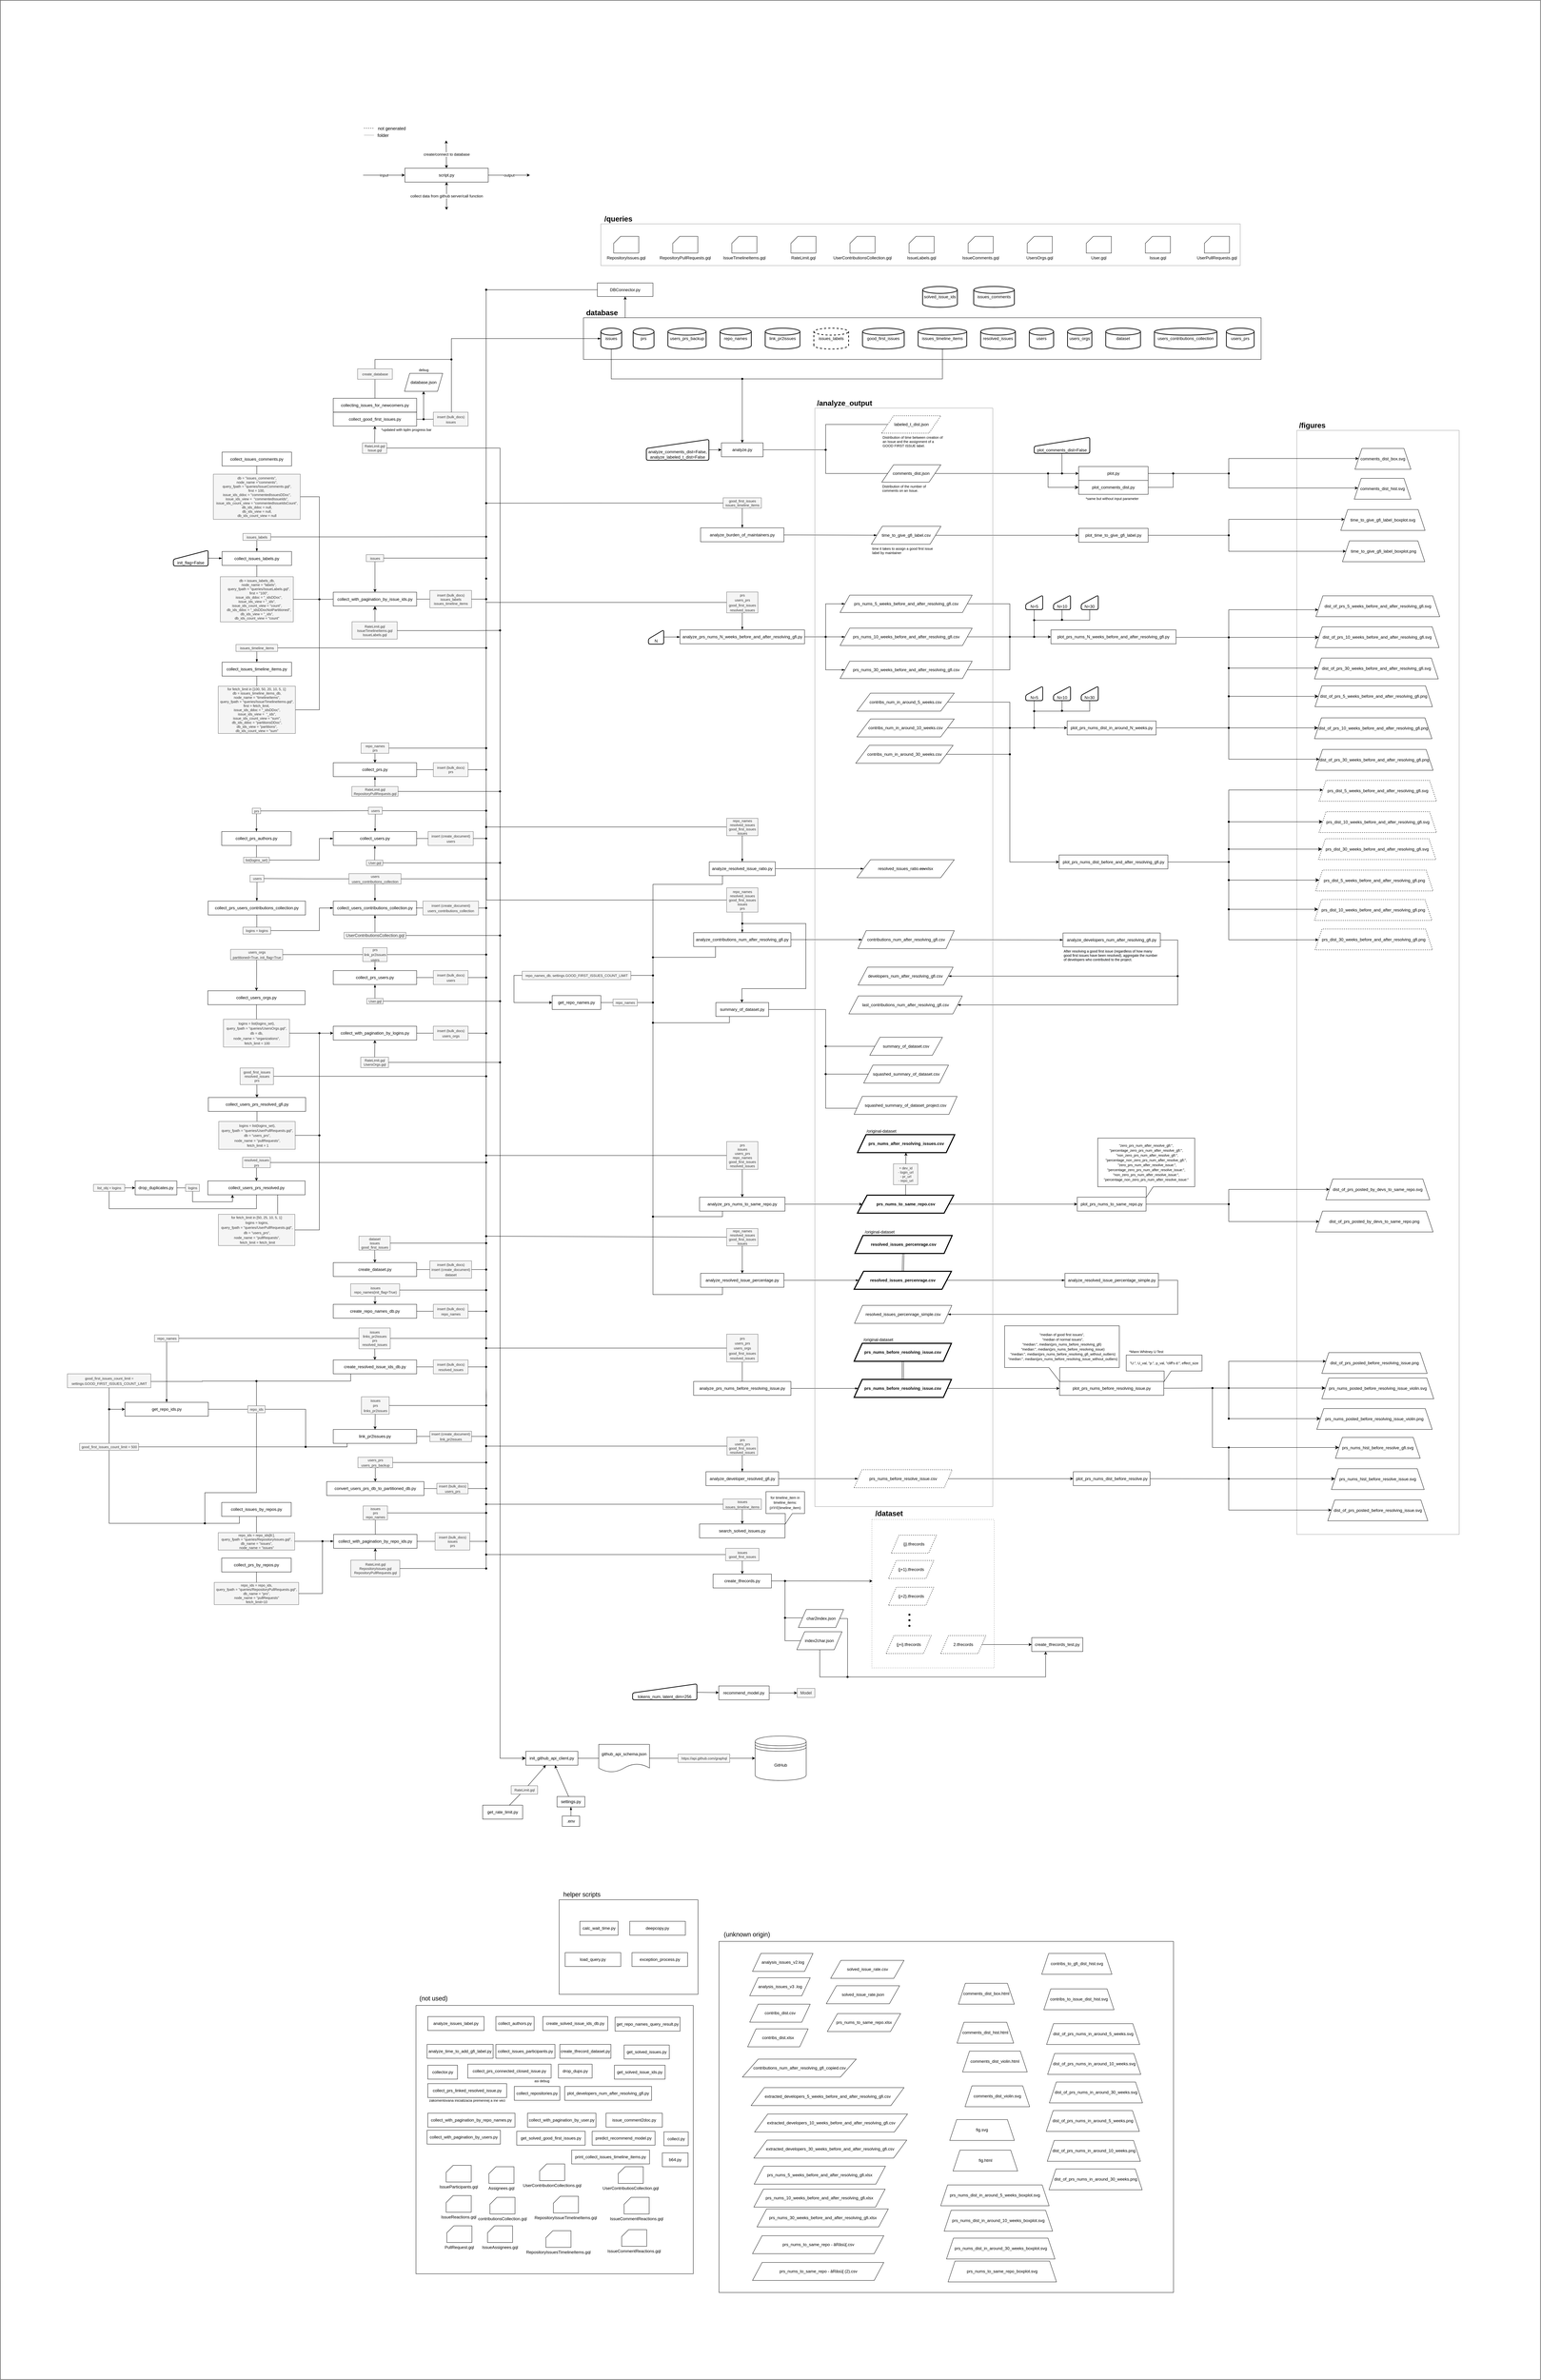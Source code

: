 <mxfile version="20.8.16" type="device"><diagram id="fVXecakIMhABd-bE2AyX" name="Page-1"><mxGraphModel dx="2705" dy="4324" grid="0" gridSize="10" guides="1" tooltips="1" connect="1" arrows="1" fold="1" page="0" pageScale="1" pageWidth="827" pageHeight="1169" math="0" shadow="0"><root><mxCell id="0"/><mxCell id="1" parent="0"/><mxCell id="dXV2coIWAimimqMY1qaj-162" value="" style="rounded=0;whiteSpace=wrap;html=1;fontSize=13;movable=0;resizable=0;rotatable=0;deletable=0;editable=0;connectable=0;" parent="1" vertex="1"><mxGeometry x="-1478" y="-3453" width="4432" height="6844" as="geometry"/></mxCell><mxCell id="I3ZzCoM1I_bHelM2pTOJ-183" style="edgeStyle=none;rounded=0;orthogonalLoop=1;jettySize=auto;html=1;startArrow=none;startFill=0;endArrow=classic;endFill=1;" parent="1" source="-w_I0OeGlBCD3B1eHq6G-7" target="-w_I0OeGlBCD3B1eHq6G-247" edge="1"><mxGeometry relative="1" as="geometry"><mxPoint x="-1614.588" y="-3866.765" as="targetPoint"/></mxGeometry></mxCell><mxCell id="6dnZWL-6TGgiepmdze__-26" style="rounded=0;orthogonalLoop=1;jettySize=auto;html=1;fontSize=10;startArrow=none;startFill=0;endArrow=classic;endFill=1;strokeWidth=1;" parent="1" source="p4rDTKuq-7C_5wGtZxT4-2" target="-w_I0OeGlBCD3B1eHq6G-12" edge="1"><mxGeometry relative="1" as="geometry"/></mxCell><mxCell id="6dnZWL-6TGgiepmdze__-25" style="rounded=0;orthogonalLoop=1;jettySize=auto;html=1;fontSize=10;startArrow=none;startFill=0;endArrow=blockThin;endFill=1;strokeWidth=1;edgeStyle=elbowEdgeStyle;" parent="1" source="6dnZWL-6TGgiepmdze__-29" target="6dnZWL-6TGgiepmdze__-22" edge="1"><mxGeometry relative="1" as="geometry"><mxPoint x="707" y="-1082" as="targetPoint"/><Array as="points"><mxPoint x="-740" y="-1559"/></Array></mxGeometry></mxCell><mxCell id="-w_I0OeGlBCD3B1eHq6G-45" style="edgeStyle=none;rounded=0;orthogonalLoop=1;jettySize=auto;html=1;fontSize=10;startArrow=none;startFill=0;endArrow=blockThin;endFill=1;" parent="1" source="-w_I0OeGlBCD3B1eHq6G-30" target="-w_I0OeGlBCD3B1eHq6G-41" edge="1"><mxGeometry relative="1" as="geometry"/></mxCell><mxCell id="-w_I0OeGlBCD3B1eHq6G-30" value="&lt;span style=&quot;font-family: &amp;#34;helvetica&amp;#34; ; text-align: left&quot;&gt;analyze_burden_of_maintainers.py&lt;/span&gt;" style="text;whiteSpace=wrap;html=1;shadow=0;strokeColor=default;fillColor=none;rounded=0;align=center;verticalAlign=middle;" parent="1" vertex="1"><mxGeometry x="537" y="-1935.5" width="240" height="40" as="geometry"/></mxCell><mxCell id="-w_I0OeGlBCD3B1eHq6G-78" style="edgeStyle=none;rounded=0;orthogonalLoop=1;jettySize=auto;html=1;fontSize=10;startArrow=none;startFill=0;endArrow=blockThin;endFill=1;" parent="1" source="-w_I0OeGlBCD3B1eHq6G-77" target="-w_I0OeGlBCD3B1eHq6G-30" edge="1"><mxGeometry relative="1" as="geometry"/></mxCell><mxCell id="-w_I0OeGlBCD3B1eHq6G-119" style="edgeStyle=none;rounded=0;orthogonalLoop=1;jettySize=auto;html=1;fontSize=10;startArrow=none;startFill=0;endArrow=blockThin;endFill=1;" parent="1" source="hQcRN7TyexYVtrjDWgIf-48" target="-w_I0OeGlBCD3B1eHq6G-55" edge="1"><mxGeometry relative="1" as="geometry"/></mxCell><mxCell id="-w_I0OeGlBCD3B1eHq6G-122" style="edgeStyle=none;rounded=0;orthogonalLoop=1;jettySize=auto;html=1;fontSize=10;startArrow=none;startFill=0;endArrow=blockThin;endFill=1;" parent="1" source="-w_I0OeGlBCD3B1eHq6G-121" target="-w_I0OeGlBCD3B1eHq6G-116" edge="1"><mxGeometry relative="1" as="geometry"/></mxCell><mxCell id="-w_I0OeGlBCD3B1eHq6G-180" style="edgeStyle=none;rounded=0;orthogonalLoop=1;jettySize=auto;html=1;fontSize=10;startArrow=none;startFill=0;endArrow=blockThin;endFill=1;strokeWidth=1;" parent="1" source="-w_I0OeGlBCD3B1eHq6G-179" target="-w_I0OeGlBCD3B1eHq6G-177" edge="1"><mxGeometry relative="1" as="geometry"/></mxCell><mxCell id="-w_I0OeGlBCD3B1eHq6G-194" style="edgeStyle=none;rounded=0;orthogonalLoop=1;jettySize=auto;html=1;fontSize=10;startArrow=none;startFill=0;endArrow=classic;endFill=1;strokeWidth=1;" parent="1" source="-w_I0OeGlBCD3B1eHq6G-193" target="-w_I0OeGlBCD3B1eHq6G-190" edge="1"><mxGeometry relative="1" as="geometry"/></mxCell><mxCell id="-w_I0OeGlBCD3B1eHq6G-215" style="edgeStyle=none;rounded=0;orthogonalLoop=1;jettySize=auto;html=1;fontSize=21;startArrow=none;startFill=0;endArrow=classic;endFill=1;strokeWidth=1;" parent="1" source="-w_I0OeGlBCD3B1eHq6G-220" target="-w_I0OeGlBCD3B1eHq6G-198" edge="1"><mxGeometry relative="1" as="geometry"/></mxCell><mxCell id="-w_I0OeGlBCD3B1eHq6G-234" style="edgeStyle=none;rounded=0;orthogonalLoop=1;jettySize=auto;html=1;fontSize=21;startArrow=none;startFill=0;endArrow=blockThin;endFill=1;strokeWidth=1;" parent="1" source="-w_I0OeGlBCD3B1eHq6G-235" target="-w_I0OeGlBCD3B1eHq6G-231" edge="1"><mxGeometry relative="1" as="geometry"/></mxCell><mxCell id="-w_I0OeGlBCD3B1eHq6G-306" style="edgeStyle=none;rounded=0;orthogonalLoop=1;jettySize=auto;html=1;fontSize=10;startArrow=none;startFill=0;endArrow=blockThin;endFill=1;strokeWidth=1;" parent="1" source="-w_I0OeGlBCD3B1eHq6G-307" target="-w_I0OeGlBCD3B1eHq6G-301" edge="1"><mxGeometry relative="1" as="geometry"/></mxCell><mxCell id="6dnZWL-6TGgiepmdze__-59" style="rounded=0;orthogonalLoop=1;jettySize=auto;html=1;fontSize=10;startArrow=none;startFill=0;endArrow=blockThin;endFill=1;strokeWidth=1;elbow=vertical;edgeStyle=orthogonalEdgeStyle;" parent="1" source="6dnZWL-6TGgiepmdze__-60" target="6dnZWL-6TGgiepmdze__-57" edge="1"><mxGeometry relative="1" as="geometry"><mxPoint x="-740" y="-1101.89" as="sourcePoint"/></mxGeometry></mxCell><mxCell id="6dnZWL-6TGgiepmdze__-87" style="edgeStyle=none;rounded=0;orthogonalLoop=1;jettySize=auto;html=1;fontSize=10;startArrow=none;startFill=0;endArrow=blockThin;endFill=1;strokeWidth=1;elbow=vertical;" parent="1" source="6dnZWL-6TGgiepmdze__-89" target="6dnZWL-6TGgiepmdze__-86" edge="1"><mxGeometry relative="1" as="geometry"/></mxCell><mxCell id="6dnZWL-6TGgiepmdze__-110" style="edgeStyle=orthogonalEdgeStyle;rounded=0;orthogonalLoop=1;jettySize=auto;html=1;fontSize=10;startArrow=none;startFill=0;endArrow=blockThin;endFill=1;strokeWidth=1;elbow=vertical;" parent="1" source="6dnZWL-6TGgiepmdze__-111" target="6dnZWL-6TGgiepmdze__-108" edge="1"><mxGeometry relative="1" as="geometry"><mxPoint x="1394.364" y="-282.799" as="targetPoint"/></mxGeometry></mxCell><mxCell id="6dnZWL-6TGgiepmdze__-120" style="edgeStyle=none;rounded=0;orthogonalLoop=1;jettySize=auto;html=1;fontSize=10;startArrow=none;startFill=0;endArrow=blockThin;endFill=1;strokeWidth=1;elbow=vertical;" parent="1" source="6dnZWL-6TGgiepmdze__-121" target="6dnZWL-6TGgiepmdze__-62" edge="1"><mxGeometry relative="1" as="geometry"/></mxCell><mxCell id="6dnZWL-6TGgiepmdze__-134" style="edgeStyle=orthogonalEdgeStyle;rounded=0;orthogonalLoop=1;jettySize=auto;html=1;fontSize=10;startArrow=none;startFill=0;endArrow=blockThin;endFill=1;strokeWidth=1;elbow=vertical;" parent="1" source="6dnZWL-6TGgiepmdze__-135" target="6dnZWL-6TGgiepmdze__-113" edge="1"><mxGeometry relative="1" as="geometry"/></mxCell><mxCell id="zckWMo33-YnsSvrUsQtU-5" style="edgeStyle=orthogonalEdgeStyle;rounded=0;orthogonalLoop=1;jettySize=auto;html=1;startArrow=none;" parent="1" source="F31yV6UR79sLoPnTczgd-3" target="zckWMo33-YnsSvrUsQtU-3" edge="1"><mxGeometry relative="1" as="geometry"/></mxCell><mxCell id="F31yV6UR79sLoPnTczgd-21" style="edgeStyle=none;rounded=0;orthogonalLoop=1;jettySize=auto;html=1;startArrow=none;" parent="1" source="F31yV6UR79sLoPnTczgd-22" target="F31yV6UR79sLoPnTczgd-10" edge="1"><mxGeometry relative="1" as="geometry"/></mxCell><mxCell id="F31yV6UR79sLoPnTczgd-29" style="edgeStyle=none;rounded=0;orthogonalLoop=1;jettySize=auto;html=1;startArrow=none;" parent="1" source="F31yV6UR79sLoPnTczgd-30" target="F31yV6UR79sLoPnTczgd-24" edge="1"><mxGeometry relative="1" as="geometry"/></mxCell><mxCell id="I3ZzCoM1I_bHelM2pTOJ-19" style="edgeStyle=none;rounded=0;orthogonalLoop=1;jettySize=auto;html=1;startArrow=none;" parent="1" source="I3ZzCoM1I_bHelM2pTOJ-20" target="I3ZzCoM1I_bHelM2pTOJ-16" edge="1"><mxGeometry relative="1" as="geometry"/></mxCell><mxCell id="I3ZzCoM1I_bHelM2pTOJ-28" style="edgeStyle=none;rounded=0;orthogonalLoop=1;jettySize=auto;html=1;startArrow=none;" parent="1" source="I3ZzCoM1I_bHelM2pTOJ-33" target="I3ZzCoM1I_bHelM2pTOJ-27" edge="1"><mxGeometry relative="1" as="geometry"><Array as="points"/></mxGeometry></mxCell><mxCell id="I3ZzCoM1I_bHelM2pTOJ-40" style="edgeStyle=none;rounded=0;orthogonalLoop=1;jettySize=auto;html=1;startArrow=none;" parent="1" source="I3ZzCoM1I_bHelM2pTOJ-41" target="I3ZzCoM1I_bHelM2pTOJ-38" edge="1"><mxGeometry relative="1" as="geometry"/></mxCell><mxCell id="I3ZzCoM1I_bHelM2pTOJ-48" style="edgeStyle=none;rounded=0;orthogonalLoop=1;jettySize=auto;html=1;startArrow=none;" parent="1" source="I3ZzCoM1I_bHelM2pTOJ-49" target="I3ZzCoM1I_bHelM2pTOJ-46" edge="1"><mxGeometry relative="1" as="geometry"/></mxCell><mxCell id="I3ZzCoM1I_bHelM2pTOJ-202" style="edgeStyle=none;rounded=0;orthogonalLoop=1;jettySize=auto;html=1;startArrow=none;startFill=0;endArrow=classic;endFill=1;" parent="1" source="I3ZzCoM1I_bHelM2pTOJ-203" target="I3ZzCoM1I_bHelM2pTOJ-199" edge="1"><mxGeometry relative="1" as="geometry"><mxPoint x="-762.333" y="964.777" as="targetPoint"/></mxGeometry></mxCell><mxCell id="-w_I0OeGlBCD3B1eHq6G-32" value="&lt;span style=&quot;font-family: &amp;#34;helvetica&amp;#34; ; text-align: left&quot;&gt;DBConnector.py&lt;/span&gt;" style="text;whiteSpace=wrap;html=1;shadow=0;strokeColor=default;fillColor=none;rounded=0;align=center;verticalAlign=middle;" parent="1" vertex="1"><mxGeometry x="240" y="-2640" width="160" height="39" as="geometry"/></mxCell><mxCell id="dXV2coIWAimimqMY1qaj-15" style="edgeStyle=orthogonalEdgeStyle;rounded=0;orthogonalLoop=1;jettySize=auto;html=1;fontSize=12;endArrow=none;endFill=0;startSize=8;endSize=8;startArrow=none;" parent="1" source="dXV2coIWAimimqMY1qaj-18" target="dXV2coIWAimimqMY1qaj-16" edge="1"><mxGeometry relative="1" as="geometry"><mxPoint x="380" y="-570" as="targetPoint"/></mxGeometry></mxCell><mxCell id="-w_I0OeGlBCD3B1eHq6G-57" value="&lt;span style=&quot;font-family: &amp;#34;helvetica&amp;#34; ; text-align: left&quot;&gt;get_repo_names.py&lt;br&gt;&lt;/span&gt;" style="text;whiteSpace=wrap;html=1;shadow=0;strokeColor=default;fillColor=none;rounded=0;align=center;verticalAlign=middle;" parent="1" vertex="1"><mxGeometry x="110" y="-590" width="140" height="40" as="geometry"/></mxCell><mxCell id="-w_I0OeGlBCD3B1eHq6G-63" value="" style="edgeStyle=none;rounded=0;orthogonalLoop=1;jettySize=auto;html=1;fontSize=10;startArrow=none;startFill=0;endArrow=none;endFill=1;" parent="1" edge="1"><mxGeometry relative="1" as="geometry"><mxPoint x="1027" y="-1710.93" as="sourcePoint"/><mxPoint x="1027" y="-1710.93" as="targetPoint"/></mxGeometry></mxCell><mxCell id="p4rDTKuq-7C_5wGtZxT4-10" style="edgeStyle=elbowEdgeStyle;rounded=0;orthogonalLoop=1;jettySize=auto;html=1;fontSize=12;endArrow=none;endFill=0;startSize=8;endSize=8;" parent="1" source="-w_I0OeGlBCD3B1eHq6G-77" target="p4rDTKuq-7C_5wGtZxT4-14" edge="1"><mxGeometry relative="1" as="geometry"><mxPoint x="-60" y="-2031.5" as="targetPoint"/></mxGeometry></mxCell><mxCell id="-w_I0OeGlBCD3B1eHq6G-77" value="&lt;font style=&quot;font-size: 10px&quot;&gt;&lt;span style=&quot;font-family: &amp;#34;helvetica&amp;#34;&quot;&gt;good_first_issues&lt;/span&gt;&lt;br style=&quot;font-family: &amp;#34;helvetica&amp;#34;&quot;&gt;&lt;span style=&quot;font-family: &amp;#34;helvetica&amp;#34;&quot;&gt;issues_timeline_items&lt;/span&gt;&lt;/font&gt;" style="text;html=1;align=center;verticalAlign=middle;resizable=0;points=[];autosize=1;strokeColor=#666666;fillColor=#f5f5f5;fontSize=10;fontColor=#333333;" parent="1" vertex="1"><mxGeometry x="602" y="-2022" width="110" height="30" as="geometry"/></mxCell><mxCell id="-w_I0OeGlBCD3B1eHq6G-93" style="edgeStyle=none;rounded=0;orthogonalLoop=1;jettySize=auto;html=1;fontSize=10;startArrow=none;startFill=0;endArrow=blockThin;endFill=1;" parent="1" source="-w_I0OeGlBCD3B1eHq6G-55" target="-w_I0OeGlBCD3B1eHq6G-91" edge="1"><mxGeometry relative="1" as="geometry"><mxPoint x="3495.488" y="28.14" as="sourcePoint"/></mxGeometry></mxCell><mxCell id="-w_I0OeGlBCD3B1eHq6G-55" value="&lt;span style=&quot;text-align: left&quot;&gt;analyze_contributions_num_after_resolving_gfi.py&lt;/span&gt;" style="text;whiteSpace=wrap;html=1;shadow=0;strokeColor=default;fillColor=none;rounded=0;align=center;verticalAlign=middle;" parent="1" vertex="1"><mxGeometry x="517" y="-771" width="280" height="40" as="geometry"/></mxCell><mxCell id="-w_I0OeGlBCD3B1eHq6G-108" value="" style="group" parent="1" vertex="1" connectable="0"><mxGeometry x="1580" y="-770" width="280" height="80" as="geometry"/></mxCell><mxCell id="-w_I0OeGlBCD3B1eHq6G-96" value="&lt;span style=&quot;color: rgb(0 , 0 , 0) ; font-family: &amp;#34;helvetica&amp;#34; ; font-size: 10px ; font-style: normal ; font-weight: 400 ; letter-spacing: normal ; text-align: left ; text-indent: 0px ; text-transform: none ; word-spacing: 0px ; background-color: rgb(248 , 249 , 250) ; display: inline ; float: none&quot;&gt;After resolving a good first issue (regardless of how many good first issues have been resolved), a&lt;/span&gt;&lt;span style=&quot;color: rgb(0 , 0 , 0) ; font-family: &amp;#34;helvetica&amp;#34; ; font-size: 10px ; font-style: normal ; font-weight: 400 ; letter-spacing: normal ; text-align: left ; text-indent: 0px ; text-transform: none ; word-spacing: 0px ; background-color: rgb(248 , 249 , 250) ; display: inline ; float: none&quot;&gt;ggregate the number of developers who contributed to the project.&lt;/span&gt;" style="text;whiteSpace=wrap;html=1;fontSize=10;" parent="-w_I0OeGlBCD3B1eHq6G-108" vertex="1"><mxGeometry y="40" width="280" height="40" as="geometry"/></mxCell><mxCell id="-w_I0OeGlBCD3B1eHq6G-97" value="&lt;div style=&quot;text-align: left&quot;&gt;&lt;span&gt;analyze_developers_num_after_resolving_gfi.py&lt;/span&gt;&lt;/div&gt;" style="text;whiteSpace=wrap;html=1;shadow=0;strokeColor=default;fillColor=none;rounded=0;align=center;verticalAlign=middle;" parent="-w_I0OeGlBCD3B1eHq6G-108" vertex="1"><mxGeometry width="280" height="40" as="geometry"/></mxCell><mxCell id="-w_I0OeGlBCD3B1eHq6G-113" style="edgeStyle=elbowEdgeStyle;rounded=0;orthogonalLoop=1;jettySize=auto;html=1;fontSize=10;startArrow=none;startFill=0;endArrow=blockThin;endFill=1;jumpSize=5;" parent="1" source="hQcRN7TyexYVtrjDWgIf-55" target="-w_I0OeGlBCD3B1eHq6G-111" edge="1"><mxGeometry relative="1" as="geometry"><mxPoint x="5164" y="88.28" as="sourcePoint"/><Array as="points"><mxPoint x="1910" y="-600"/></Array></mxGeometry></mxCell><mxCell id="-w_I0OeGlBCD3B1eHq6G-115" style="edgeStyle=none;rounded=0;orthogonalLoop=1;jettySize=auto;html=1;fontSize=10;startArrow=none;startFill=0;endArrow=blockThin;endFill=1;" parent="1" source="hQcRN7TyexYVtrjDWgIf-55" target="-w_I0OeGlBCD3B1eHq6G-114" edge="1"><mxGeometry relative="1" as="geometry"><mxPoint x="1850" y="-630" as="sourcePoint"/></mxGeometry></mxCell><mxCell id="-w_I0OeGlBCD3B1eHq6G-125" style="edgeStyle=none;rounded=0;orthogonalLoop=1;jettySize=auto;html=1;fontSize=10;startArrow=none;startFill=0;endArrow=blockThin;endFill=1;strokeWidth=1;" parent="1" source="-w_I0OeGlBCD3B1eHq6G-116" target="-w_I0OeGlBCD3B1eHq6G-124" edge="1"><mxGeometry relative="1" as="geometry"/></mxCell><mxCell id="-w_I0OeGlBCD3B1eHq6G-116" value="&lt;span style=&quot;text-align: left&quot;&gt;analyze_developer_resolved_gfi.py&lt;/span&gt;" style="text;whiteSpace=wrap;html=1;shadow=0;strokeColor=default;fillColor=none;rounded=0;align=center;verticalAlign=middle;" parent="1" vertex="1"><mxGeometry x="552.5" y="779.72" width="209" height="40" as="geometry"/></mxCell><mxCell id="I3ZzCoM1I_bHelM2pTOJ-502" style="edgeStyle=orthogonalEdgeStyle;rounded=0;orthogonalLoop=1;jettySize=auto;html=1;fontSize=10;startArrow=none;startFill=0;endArrow=classic;endFill=1;elbow=vertical;" parent="1" source="hQcRN7TyexYVtrjDWgIf-48" target="I3ZzCoM1I_bHelM2pTOJ-495" edge="1"><mxGeometry relative="1" as="geometry"><mxPoint x="4369.926" y="-609.156" as="targetPoint"/><mxPoint x="630" y="-820" as="sourcePoint"/><Array as="points"><mxPoint x="840" y="-797"/><mxPoint x="840" y="-610"/><mxPoint x="656" y="-610"/></Array></mxGeometry></mxCell><mxCell id="hQcRN7TyexYVtrjDWgIf-49" style="edgeStyle=orthogonalEdgeStyle;rounded=0;orthogonalLoop=1;jettySize=auto;html=1;fontSize=12;endArrow=none;endFill=0;startSize=8;endSize=8;elbow=vertical;" parent="1" source="-w_I0OeGlBCD3B1eHq6G-75" edge="1"><mxGeometry relative="1" as="geometry"><mxPoint x="-80" y="-1206.89" as="targetPoint"/></mxGeometry></mxCell><mxCell id="-w_I0OeGlBCD3B1eHq6G-75" value="repo_names&lt;br&gt;resolved_issues&lt;br&gt;good_first_issues&lt;br&gt;issues&lt;br&gt;prs" style="text;html=1;align=center;verticalAlign=middle;resizable=0;points=[];autosize=1;strokeColor=#666666;fillColor=#f5f5f5;fontSize=10;fontColor=#333333;" parent="1" vertex="1"><mxGeometry x="612" y="-900" width="90" height="70" as="geometry"/></mxCell><mxCell id="Z4J_h5NgqjNx12VRKHna-80" style="edgeStyle=orthogonalEdgeStyle;rounded=0;orthogonalLoop=1;jettySize=auto;html=1;fontSize=12;startArrow=none;startFill=0;endArrow=none;endFill=0;" parent="1" source="-w_I0OeGlBCD3B1eHq6G-121" target="Z4J_h5NgqjNx12VRKHna-82" edge="1"><mxGeometry relative="1" as="geometry"><mxPoint x="-60" y="682" as="targetPoint"/></mxGeometry></mxCell><mxCell id="-w_I0OeGlBCD3B1eHq6G-121" value="prs&lt;br&gt;users_prs&lt;br&gt;good_first_issues&lt;br&gt;resolved_issues" style="text;html=1;align=center;verticalAlign=middle;resizable=0;points=[];autosize=1;strokeColor=#666666;fillColor=#f5f5f5;fontSize=10;fontColor=#333333;" parent="1" vertex="1"><mxGeometry x="613" y="680" width="88" height="52" as="geometry"/></mxCell><mxCell id="-w_I0OeGlBCD3B1eHq6G-173" style="edgeStyle=none;rounded=0;orthogonalLoop=1;jettySize=auto;html=1;fontSize=10;startArrow=none;startFill=0;endArrow=blockThin;endFill=1;strokeWidth=1;" parent="1" source="-w_I0OeGlBCD3B1eHq6G-149" target="-w_I0OeGlBCD3B1eHq6G-172" edge="1"><mxGeometry relative="1" as="geometry"/></mxCell><mxCell id="-w_I0OeGlBCD3B1eHq6G-149" value="&lt;span style=&quot;text-align: left&quot;&gt;analyze_prs_nums_before_resolving_issue.py&lt;/span&gt;" style="text;whiteSpace=wrap;html=1;shadow=0;strokeColor=default;fillColor=none;rounded=0;align=center;verticalAlign=middle;" parent="1" vertex="1"><mxGeometry x="517" y="520" width="280" height="40" as="geometry"/></mxCell><mxCell id="-w_I0OeGlBCD3B1eHq6G-170" value="" style="edgeStyle=none;rounded=0;orthogonalLoop=1;jettySize=auto;html=1;fontSize=12;startArrow=none;startFill=0;endArrow=none;endFill=1;strokeWidth=1;" parent="1" source="-w_I0OeGlBCD3B1eHq6G-169" target="-w_I0OeGlBCD3B1eHq6G-149" edge="1"><mxGeometry relative="1" as="geometry"><mxPoint x="658.37" y="-2270.461" as="sourcePoint"/><mxPoint x="1164.227" y="-1921" as="targetPoint"/><Array as="points"/></mxGeometry></mxCell><mxCell id="Z4J_h5NgqjNx12VRKHna-41" style="edgeStyle=none;rounded=0;orthogonalLoop=1;jettySize=auto;html=1;fontSize=12;startArrow=none;startFill=0;endArrow=none;endFill=0;" parent="1" source="-w_I0OeGlBCD3B1eHq6G-169" target="Z4J_h5NgqjNx12VRKHna-43" edge="1"><mxGeometry relative="1" as="geometry"><mxPoint x="-60" y="424" as="targetPoint"/></mxGeometry></mxCell><mxCell id="-w_I0OeGlBCD3B1eHq6G-169" value="&lt;font style=&quot;font-size: 10px ; line-height: 1&quot;&gt;prs&lt;br&gt;users_prs&lt;br&gt;users_orgs&lt;br&gt;good_first_issues&lt;br&gt;resolved_issues&lt;/font&gt;" style="text;html=1;align=center;verticalAlign=middle;resizable=0;points=[];autosize=1;strokeColor=#666666;fillColor=#f5f5f5;fontSize=12;fontColor=#333333;" parent="1" vertex="1"><mxGeometry x="612.0" y="384" width="90" height="80" as="geometry"/></mxCell><mxCell id="-w_I0OeGlBCD3B1eHq6G-175" style="edgeStyle=none;rounded=0;orthogonalLoop=1;jettySize=auto;html=1;fontSize=10;startArrow=none;startFill=0;endArrow=blockThin;endFill=1;strokeWidth=1;" parent="1" source="-w_I0OeGlBCD3B1eHq6G-91" target="-w_I0OeGlBCD3B1eHq6G-97" edge="1"><mxGeometry relative="1" as="geometry"/></mxCell><mxCell id="-w_I0OeGlBCD3B1eHq6G-185" style="edgeStyle=orthogonalEdgeStyle;rounded=0;orthogonalLoop=1;jettySize=auto;html=1;fontSize=10;startArrow=none;startFill=0;endArrow=blockThin;endFill=1;strokeWidth=1;" parent="1" source="-w_I0OeGlBCD3B1eHq6G-177" target="-w_I0OeGlBCD3B1eHq6G-182" edge="1"><mxGeometry relative="1" as="geometry"><mxPoint x="3387" y="-116" as="targetPoint"/><Array as="points"><mxPoint x="897" y="-1622"/><mxPoint x="897" y="-1717"/></Array></mxGeometry></mxCell><mxCell id="-w_I0OeGlBCD3B1eHq6G-187" style="edgeStyle=orthogonalEdgeStyle;rounded=0;orthogonalLoop=1;jettySize=auto;html=1;fontSize=10;startArrow=none;startFill=0;endArrow=blockThin;endFill=1;strokeWidth=1;" parent="1" source="p4rDTKuq-7C_5wGtZxT4-35" target="-w_I0OeGlBCD3B1eHq6G-183" edge="1"><mxGeometry relative="1" as="geometry"><mxPoint x="3227" y="-950" as="targetPoint"/></mxGeometry></mxCell><mxCell id="-w_I0OeGlBCD3B1eHq6G-188" style="edgeStyle=orthogonalEdgeStyle;rounded=0;orthogonalLoop=1;jettySize=auto;html=1;fontSize=10;startArrow=none;startFill=0;endArrow=blockThin;endFill=1;strokeWidth=1;" parent="1" source="-w_I0OeGlBCD3B1eHq6G-177" target="-w_I0OeGlBCD3B1eHq6G-184" edge="1"><mxGeometry relative="1" as="geometry"><Array as="points"><mxPoint x="897" y="-1622"/><mxPoint x="897" y="-1527"/></Array></mxGeometry></mxCell><mxCell id="-w_I0OeGlBCD3B1eHq6G-197" style="edgeStyle=none;rounded=0;orthogonalLoop=1;jettySize=auto;html=1;fontSize=10;startArrow=none;startFill=0;endArrow=classic;endFill=1;strokeWidth=1;" parent="1" source="-w_I0OeGlBCD3B1eHq6G-190" target="-w_I0OeGlBCD3B1eHq6G-196" edge="1"><mxGeometry relative="1" as="geometry"/></mxCell><mxCell id="dXV2coIWAimimqMY1qaj-9" style="edgeStyle=orthogonalEdgeStyle;rounded=0;orthogonalLoop=1;jettySize=auto;html=1;fontSize=12;endArrow=none;endFill=0;startSize=8;endSize=8;" parent="1" source="-w_I0OeGlBCD3B1eHq6G-190" target="dXV2coIWAimimqMY1qaj-14" edge="1"><mxGeometry relative="1" as="geometry"><mxPoint x="430" y="10" as="targetPoint"/><Array as="points"><mxPoint x="600" y="46"/></Array></mxGeometry></mxCell><mxCell id="-w_I0OeGlBCD3B1eHq6G-190" value="&lt;span style=&quot;font-family: &amp;#34;helvetica&amp;#34; ; text-align: left&quot;&gt;analyze_prs_nums_to_same_repo.py&lt;/span&gt;" style="text;whiteSpace=wrap;html=1;shadow=0;strokeColor=default;fillColor=none;rounded=0;align=center;verticalAlign=middle;" parent="1" vertex="1"><mxGeometry x="534" y="-10" width="246" height="40" as="geometry"/></mxCell><mxCell id="Z4J_h5NgqjNx12VRKHna-1" style="edgeStyle=none;curved=1;rounded=0;orthogonalLoop=1;jettySize=auto;html=1;fontSize=12;startSize=8;endSize=8;endArrow=none;endFill=0;" parent="1" source="-w_I0OeGlBCD3B1eHq6G-193" target="Z4J_h5NgqjNx12VRKHna-3" edge="1"><mxGeometry relative="1" as="geometry"><mxPoint x="-70" y="-250" as="targetPoint"/></mxGeometry></mxCell><mxCell id="-w_I0OeGlBCD3B1eHq6G-193" value="prs&lt;br&gt;issues&lt;br&gt;users_prs&lt;br&gt;repo_names&lt;br&gt;good_first_issues&lt;br&gt;resolved_issues" style="text;html=1;align=center;verticalAlign=middle;resizable=0;points=[];autosize=1;strokeColor=#666666;fillColor=#f5f5f5;fontSize=10;fontColor=#333333;" parent="1" vertex="1"><mxGeometry x="612" y="-170" width="90" height="80" as="geometry"/></mxCell><mxCell id="-w_I0OeGlBCD3B1eHq6G-225" style="edgeStyle=none;rounded=0;orthogonalLoop=1;jettySize=auto;html=1;fontSize=21;startArrow=none;startFill=0;endArrow=blockThin;endFill=1;strokeWidth=1;" parent="1" source="-w_I0OeGlBCD3B1eHq6G-198" target="-w_I0OeGlBCD3B1eHq6G-223" edge="1"><mxGeometry relative="1" as="geometry"/></mxCell><mxCell id="-w_I0OeGlBCD3B1eHq6G-198" value="&lt;span style=&quot;text-align: left&quot;&gt;analyze_resolved_issue_percentage.py&lt;/span&gt;" style="text;whiteSpace=wrap;html=1;shadow=0;strokeColor=default;fillColor=none;rounded=0;align=center;verticalAlign=middle;" parent="1" vertex="1"><mxGeometry x="537" y="209" width="240" height="40" as="geometry"/></mxCell><mxCell id="p4rDTKuq-7C_5wGtZxT4-4" style="edgeStyle=elbowEdgeStyle;rounded=0;orthogonalLoop=1;jettySize=auto;html=1;fontSize=12;endArrow=none;endFill=0;startSize=8;endSize=8;startArrow=none;" parent="1" source="p4rDTKuq-7C_5wGtZxT4-7" target="-w_I0OeGlBCD3B1eHq6G-19" edge="1"><mxGeometry relative="1" as="geometry"><Array as="points"><mxPoint x="897" y="-2190"/><mxPoint x="887" y="-2196"/><mxPoint x="987" y="-2207"/><mxPoint x="857" y="-2180"/></Array></mxGeometry></mxCell><mxCell id="-w_I0OeGlBCD3B1eHq6G-12" value="&lt;span style=&quot;font-family: &amp;#34;helvetica&amp;#34; ; text-align: left&quot;&gt;analyze.py&lt;/span&gt;" style="text;whiteSpace=wrap;html=1;shadow=0;strokeColor=default;fillColor=none;rounded=0;align=center;verticalAlign=middle;" parent="1" vertex="1"><mxGeometry x="597" y="-2180" width="120" height="40" as="geometry"/></mxCell><mxCell id="Z4J_h5NgqjNx12VRKHna-21" style="edgeStyle=none;curved=1;rounded=0;orthogonalLoop=1;jettySize=auto;html=1;fontSize=12;endArrow=none;endFill=0;startSize=8;endSize=8;" parent="1" source="-w_I0OeGlBCD3B1eHq6G-220" target="Z4J_h5NgqjNx12VRKHna-23" edge="1"><mxGeometry relative="1" as="geometry"><mxPoint x="-60" y="-125" as="targetPoint"/></mxGeometry></mxCell><mxCell id="-w_I0OeGlBCD3B1eHq6G-220" value="repo_names&lt;br&gt;resolved_issues&lt;br&gt;good_first_issues&lt;br&gt;issues" style="text;html=1;align=center;verticalAlign=middle;resizable=0;points=[];autosize=1;strokeColor=#666666;fillColor=#f5f5f5;fontSize=10;fontColor=#333333;" parent="1" vertex="1"><mxGeometry x="612" y="80" width="90" height="50" as="geometry"/></mxCell><mxCell id="-w_I0OeGlBCD3B1eHq6G-230" style="edgeStyle=orthogonalEdgeStyle;rounded=0;orthogonalLoop=1;jettySize=auto;html=1;fontSize=21;startArrow=none;startFill=0;endArrow=blockThin;endFill=1;strokeWidth=1;" parent="1" source="-w_I0OeGlBCD3B1eHq6G-226" target="-w_I0OeGlBCD3B1eHq6G-229" edge="1"><mxGeometry relative="1" as="geometry"><Array as="points"><mxPoint x="1910" y="229"/><mxPoint x="1910" y="327"/></Array></mxGeometry></mxCell><mxCell id="-w_I0OeGlBCD3B1eHq6G-226" value="&lt;span style=&quot;text-align: left&quot;&gt;analyze_resolved_issue_percentage_simple.py&lt;/span&gt;" style="text;whiteSpace=wrap;html=1;shadow=0;strokeColor=default;fillColor=none;rounded=0;align=center;verticalAlign=middle;" parent="1" vertex="1"><mxGeometry x="1585.5" y="209" width="269" height="40" as="geometry"/></mxCell><mxCell id="-w_I0OeGlBCD3B1eHq6G-227" style="edgeStyle=none;rounded=0;orthogonalLoop=1;jettySize=auto;html=1;fontSize=21;startArrow=none;startFill=0;endArrow=blockThin;endFill=1;strokeWidth=1;" parent="1" source="-w_I0OeGlBCD3B1eHq6G-223" target="-w_I0OeGlBCD3B1eHq6G-226" edge="1"><mxGeometry relative="1" as="geometry"/></mxCell><mxCell id="-w_I0OeGlBCD3B1eHq6G-238" style="edgeStyle=none;rounded=0;orthogonalLoop=1;jettySize=auto;html=1;fontSize=21;startArrow=none;startFill=0;endArrow=blockThin;endFill=1;strokeWidth=1;" parent="1" source="-w_I0OeGlBCD3B1eHq6G-231" target="-w_I0OeGlBCD3B1eHq6G-237" edge="1"><mxGeometry relative="1" as="geometry"/></mxCell><mxCell id="dXV2coIWAimimqMY1qaj-1" style="edgeStyle=orthogonalEdgeStyle;rounded=0;orthogonalLoop=1;jettySize=auto;html=1;fontSize=12;startSize=8;endSize=8;startArrow=none;endArrow=none;endFill=0;" parent="1" source="dXV2coIWAimimqMY1qaj-8" target="I3ZzCoM1I_bHelM2pTOJ-160" edge="1"><mxGeometry relative="1" as="geometry"><Array as="points"><mxPoint x="400" y="-751"/><mxPoint x="400" y="-648.0"/></Array></mxGeometry></mxCell><mxCell id="-w_I0OeGlBCD3B1eHq6G-231" value="&lt;span style=&quot;text-align: left&quot;&gt;analyze_resolved_issue_ratio.py&lt;/span&gt;" style="text;whiteSpace=wrap;html=1;shadow=0;strokeColor=default;fillColor=none;rounded=0;align=center;verticalAlign=middle;" parent="1" vertex="1"><mxGeometry x="562" y="-975" width="190" height="40" as="geometry"/></mxCell><mxCell id="hQcRN7TyexYVtrjDWgIf-44" style="edgeStyle=elbowEdgeStyle;rounded=0;orthogonalLoop=1;jettySize=auto;html=1;fontSize=12;startSize=8;endSize=8;endArrow=none;endFill=0;" parent="1" source="-w_I0OeGlBCD3B1eHq6G-235" target="hQcRN7TyexYVtrjDWgIf-46" edge="1"><mxGeometry relative="1" as="geometry"><mxPoint x="-10" y="-1040" as="targetPoint"/></mxGeometry></mxCell><mxCell id="-w_I0OeGlBCD3B1eHq6G-235" value="repo_names&lt;br&gt;resolved_issues&lt;br&gt;good_first_issues&lt;br&gt;issues" style="text;html=1;align=center;verticalAlign=middle;resizable=0;points=[];autosize=1;strokeColor=#666666;fillColor=#f5f5f5;fontSize=10;fontColor=#333333;" parent="1" vertex="1"><mxGeometry x="612.0" y="-1100" width="90" height="50" as="geometry"/></mxCell><mxCell id="-w_I0OeGlBCD3B1eHq6G-247" value="&lt;div style=&quot;text-align: left&quot;&gt;&lt;span&gt;init_github_api_client.py&lt;/span&gt;&lt;/div&gt;" style="text;whiteSpace=wrap;html=1;shadow=0;strokeColor=default;fillColor=none;rounded=0;align=center;verticalAlign=middle;" parent="1" vertex="1"><mxGeometry x="34" y="1584" width="150" height="40" as="geometry"/></mxCell><mxCell id="6dnZWL-6TGgiepmdze__-39" style="edgeStyle=orthogonalEdgeStyle;rounded=0;orthogonalLoop=1;jettySize=auto;html=1;entryX=0.5;entryY=1;entryDx=0;entryDy=0;fontSize=10;startArrow=none;startFill=0;endArrow=blockThin;endFill=1;strokeWidth=1;elbow=vertical;" parent="1" source="6dnZWL-6TGgiepmdze__-45" target="6dnZWL-6TGgiepmdze__-37" edge="1"><mxGeometry relative="1" as="geometry"/></mxCell><mxCell id="6dnZWL-6TGgiepmdze__-100" style="edgeStyle=orthogonalEdgeStyle;rounded=0;orthogonalLoop=1;jettySize=auto;html=1;fontSize=10;startArrow=none;startFill=0;endArrow=blockThin;endFill=1;strokeWidth=1;elbow=vertical;" parent="1" source="6dnZWL-6TGgiepmdze__-101" target="6dnZWL-6TGgiepmdze__-86" edge="1"><mxGeometry relative="1" as="geometry"/></mxCell><mxCell id="6dnZWL-6TGgiepmdze__-123" style="edgeStyle=none;rounded=0;orthogonalLoop=1;jettySize=auto;html=1;fontSize=10;startArrow=none;startFill=0;endArrow=blockThin;endFill=1;strokeWidth=1;elbow=vertical;" parent="1" source="6dnZWL-6TGgiepmdze__-124" target="6dnZWL-6TGgiepmdze__-62" edge="1"><mxGeometry relative="1" as="geometry"/></mxCell><mxCell id="6dnZWL-6TGgiepmdze__-141" style="edgeStyle=orthogonalEdgeStyle;rounded=0;orthogonalLoop=1;jettySize=auto;html=1;fontSize=10;startArrow=none;startFill=0;endArrow=blockThin;endFill=1;strokeWidth=1;elbow=vertical;" parent="1" source="6dnZWL-6TGgiepmdze__-142" target="6dnZWL-6TGgiepmdze__-113" edge="1"><mxGeometry relative="1" as="geometry"/></mxCell><mxCell id="F31yV6UR79sLoPnTczgd-52" style="edgeStyle=none;rounded=0;orthogonalLoop=1;jettySize=auto;html=1;startArrow=none;" parent="1" source="F31yV6UR79sLoPnTczgd-53" target="F31yV6UR79sLoPnTczgd-6" edge="1"><mxGeometry relative="1" as="geometry"/></mxCell><mxCell id="-w_I0OeGlBCD3B1eHq6G-267" style="edgeStyle=none;rounded=0;orthogonalLoop=1;jettySize=auto;html=1;fontSize=12;startArrow=none;startFill=0;endArrow=classic;endFill=1;strokeWidth=1;" parent="1" source="-w_I0OeGlBCD3B1eHq6G-266" target="-w_I0OeGlBCD3B1eHq6G-12" edge="1"><mxGeometry relative="1" as="geometry"/></mxCell><mxCell id="-w_I0OeGlBCD3B1eHq6G-266" value="analyze_comments_dist=False, analyze_labeled_t_dist=False" style="html=1;strokeWidth=2;shape=manualInput;whiteSpace=wrap;rounded=1;size=26;arcSize=11;shadow=0;fontSize=12;fillColor=none;verticalAlign=bottom;" parent="1" vertex="1"><mxGeometry x="381" y="-2190" width="180" height="60" as="geometry"/></mxCell><mxCell id="-w_I0OeGlBCD3B1eHq6G-274" style="edgeStyle=orthogonalEdgeStyle;rounded=0;orthogonalLoop=1;jettySize=auto;html=1;fontSize=12;startArrow=none;startFill=0;endArrow=blockThin;endFill=1;strokeWidth=1;" parent="1" source="gWdSJw-fLsJT6gYiD2zK-67" target="-w_I0OeGlBCD3B1eHq6G-13" edge="1"><mxGeometry relative="1" as="geometry"><Array as="points"><mxPoint x="-180" y="-2480"/></Array></mxGeometry></mxCell><mxCell id="-w_I0OeGlBCD3B1eHq6G-289" style="edgeStyle=none;rounded=0;orthogonalLoop=1;jettySize=auto;html=1;fontSize=10;startArrow=none;startFill=0;endArrow=classic;endFill=1;strokeWidth=1;" parent="1" source="gWdSJw-fLsJT6gYiD2zK-58" target="-w_I0OeGlBCD3B1eHq6G-287" edge="1"><mxGeometry relative="1" as="geometry"><mxPoint x="-250" y="-2250" as="sourcePoint"/></mxGeometry></mxCell><mxCell id="-w_I0OeGlBCD3B1eHq6G-276" value="&lt;font style=&quot;font-size: 10px;&quot;&gt;insert (bulk_docs)&lt;br&gt;issues&lt;/font&gt;" style="text;html=1;align=center;verticalAlign=middle;resizable=0;points=[];autosize=1;strokeColor=#666666;fillColor=#f5f5f5;fontSize=12;fontColor=#333333;" parent="1" vertex="1"><mxGeometry x="-232" y="-2268.28" width="100" height="40" as="geometry"/></mxCell><mxCell id="-w_I0OeGlBCD3B1eHq6G-277" value="" style="edgeStyle=none;rounded=0;orthogonalLoop=1;jettySize=auto;html=1;fontSize=12;startArrow=none;startFill=0;endArrow=none;endFill=1;strokeWidth=1;" parent="1" source="gWdSJw-fLsJT6gYiD2zK-58" target="-w_I0OeGlBCD3B1eHq6G-276" edge="1"><mxGeometry relative="1" as="geometry"><mxPoint x="600" y="-440" as="sourcePoint"/><mxPoint x="1126.89" y="-853.165" as="targetPoint"/></mxGeometry></mxCell><mxCell id="-w_I0OeGlBCD3B1eHq6G-298" style="edgeStyle=none;rounded=0;orthogonalLoop=1;jettySize=auto;html=1;fontSize=10;startArrow=none;startFill=0;endArrow=classic;endFill=1;strokeWidth=1;" parent="1" source="-w_I0OeGlBCD3B1eHq6G-281" target="-w_I0OeGlBCD3B1eHq6G-293" edge="1"><mxGeometry relative="1" as="geometry"><mxPoint x="330" y="-280" as="targetPoint"/></mxGeometry></mxCell><mxCell id="-w_I0OeGlBCD3B1eHq6G-281" value="&lt;span&gt;RateLimit.gql&lt;br&gt;Issue.gql&lt;br&gt;&lt;/span&gt;" style="text;html=1;align=center;verticalAlign=middle;resizable=0;points=[];autosize=1;strokeColor=#666666;fillColor=#f5f5f5;fontSize=10;fontColor=#333333;" parent="1" vertex="1"><mxGeometry x="-436" y="-2180" width="70" height="30" as="geometry"/></mxCell><mxCell id="-w_I0OeGlBCD3B1eHq6G-291" value="" style="group" parent="1" vertex="1" connectable="0"><mxGeometry x="-315" y="-2400" width="110" height="71.72" as="geometry"/></mxCell><mxCell id="-w_I0OeGlBCD3B1eHq6G-287" value="&lt;span style=&quot;font-family: &amp;#34;helvetica&amp;#34; ; text-align: left&quot;&gt;database.json&lt;/span&gt;" style="shape=parallelogram;perimeter=parallelogramPerimeter;whiteSpace=wrap;html=1;dashed=0;rounded=0;shadow=0;strokeColor=default;fillColor=none;size=0.136;" parent="-w_I0OeGlBCD3B1eHq6G-291" vertex="1"><mxGeometry y="20" width="110" height="51.72" as="geometry"/></mxCell><mxCell id="-w_I0OeGlBCD3B1eHq6G-290" value="debug" style="text;html=1;align=center;verticalAlign=middle;resizable=0;points=[];autosize=1;strokeColor=none;fillColor=none;fontSize=10;" parent="-w_I0OeGlBCD3B1eHq6G-291" vertex="1"><mxGeometry x="35" width="40" height="20" as="geometry"/></mxCell><mxCell id="-w_I0OeGlBCD3B1eHq6G-336" style="edgeStyle=none;rounded=0;orthogonalLoop=1;jettySize=auto;html=1;fontSize=10;startArrow=none;startFill=0;endArrow=blockThin;endFill=1;strokeWidth=1;" parent="1" source="Qzq1DFsUtVHhWH-n_zF3-43" target="-w_I0OeGlBCD3B1eHq6G-303" edge="1"><mxGeometry relative="1" as="geometry"/></mxCell><mxCell id="-w_I0OeGlBCD3B1eHq6G-300" value="&lt;div style=&quot;text-align: left&quot;&gt;collect_issues_by_repos.py&lt;br&gt;&lt;/div&gt;" style="text;whiteSpace=wrap;html=1;shadow=0;strokeColor=default;fillColor=none;rounded=0;align=center;verticalAlign=middle;" parent="1" vertex="1"><mxGeometry x="-841" y="868.11" width="200" height="40" as="geometry"/></mxCell><mxCell id="-w_I0OeGlBCD3B1eHq6G-301" value="&lt;div style=&quot;text-align: left&quot;&gt;get_repo_ids.py&lt;br&gt;&lt;/div&gt;" style="text;whiteSpace=wrap;html=1;shadow=0;strokeColor=default;fillColor=none;rounded=0;align=center;verticalAlign=middle;" parent="1" vertex="1"><mxGeometry x="-1119.5" y="580" width="240" height="40" as="geometry"/></mxCell><mxCell id="-w_I0OeGlBCD3B1eHq6G-303" value="&lt;div style=&quot;text-align: left&quot;&gt;collect_with_pagination_by_repo_ids.py&lt;br&gt;&lt;/div&gt;" style="text;whiteSpace=wrap;html=1;shadow=0;strokeColor=default;fillColor=none;rounded=0;align=center;verticalAlign=middle;" parent="1" vertex="1"><mxGeometry x="-519" y="960" width="240" height="40" as="geometry"/></mxCell><mxCell id="axEcQeeTRPV-KZ8Mbldd-9" value="" style="edgeStyle=none;curved=1;rounded=0;orthogonalLoop=1;jettySize=auto;html=1;fontSize=12;endArrow=none;endFill=0;startSize=8;endSize=8;" parent="1" source="-w_I0OeGlBCD3B1eHq6G-307" target="-w_I0OeGlBCD3B1eHq6G-301" edge="1"><mxGeometry relative="1" as="geometry"/></mxCell><mxCell id="axEcQeeTRPV-KZ8Mbldd-10" value="" style="edgeStyle=none;curved=1;rounded=0;orthogonalLoop=1;jettySize=auto;html=1;fontSize=12;endArrow=none;endFill=0;startSize=8;endSize=8;" parent="1" source="-w_I0OeGlBCD3B1eHq6G-307" target="-w_I0OeGlBCD3B1eHq6G-301" edge="1"><mxGeometry relative="1" as="geometry"/></mxCell><mxCell id="axEcQeeTRPV-KZ8Mbldd-11" value="" style="edgeStyle=none;curved=1;rounded=0;orthogonalLoop=1;jettySize=auto;html=1;fontSize=12;endArrow=none;endFill=0;startSize=8;endSize=8;" parent="1" source="-w_I0OeGlBCD3B1eHq6G-307" target="-w_I0OeGlBCD3B1eHq6G-301" edge="1"><mxGeometry relative="1" as="geometry"/></mxCell><mxCell id="axEcQeeTRPV-KZ8Mbldd-12" value="" style="edgeStyle=none;curved=1;rounded=0;orthogonalLoop=1;jettySize=auto;html=1;fontSize=12;endArrow=none;endFill=0;startSize=8;endSize=8;" parent="1" source="-w_I0OeGlBCD3B1eHq6G-307" target="-w_I0OeGlBCD3B1eHq6G-301" edge="1"><mxGeometry relative="1" as="geometry"/></mxCell><mxCell id="axEcQeeTRPV-KZ8Mbldd-13" style="edgeStyle=none;curved=1;rounded=0;orthogonalLoop=1;jettySize=auto;html=1;fontSize=12;endArrow=none;endFill=0;startSize=8;endSize=8;" parent="1" source="-w_I0OeGlBCD3B1eHq6G-307" target="I3ZzCoM1I_bHelM2pTOJ-49" edge="1"><mxGeometry relative="1" as="geometry"><mxPoint x="-80" y="538.11" as="targetPoint"/></mxGeometry></mxCell><mxCell id="-w_I0OeGlBCD3B1eHq6G-307" value="repo_names" style="text;html=1;align=center;verticalAlign=middle;resizable=0;points=[];autosize=1;strokeColor=#666666;fillColor=#f5f5f5;fontSize=10;fontColor=#333333;" parent="1" vertex="1"><mxGeometry x="-1034.5" y="386.11" width="70" height="20" as="geometry"/></mxCell><mxCell id="-w_I0OeGlBCD3B1eHq6G-337" value="repo_ids = repo_ids[8:],&lt;br&gt;query_fpath =&amp;nbsp;&quot;queries/RepositoryIssues.gql&quot;,&lt;br&gt;db_name = &quot;issues&quot;,&lt;br&gt;node_name = &quot;issues&quot;&lt;br&gt;" style="text;html=1;align=center;verticalAlign=middle;resizable=0;points=[];autosize=1;strokeColor=#666666;fillColor=#f5f5f5;fontSize=10;fontColor=#333333;" parent="1" vertex="1"><mxGeometry x="-851" y="955" width="220" height="50" as="geometry"/></mxCell><mxCell id="-w_I0OeGlBCD3B1eHq6G-338" value="" style="edgeStyle=orthogonalEdgeStyle;rounded=0;orthogonalLoop=1;jettySize=auto;html=1;fontSize=10;startArrow=none;startFill=0;endArrow=none;endFill=1;strokeWidth=1;" parent="1" source="-w_I0OeGlBCD3B1eHq6G-300" target="-w_I0OeGlBCD3B1eHq6G-337" edge="1"><mxGeometry relative="1" as="geometry"><mxPoint x="153.762" y="1766.33" as="sourcePoint"/><mxPoint x="299.238" y="1883.83" as="targetPoint"/><Array as="points"><mxPoint x="-741" y="928.11"/><mxPoint x="-741" y="928.11"/></Array></mxGeometry></mxCell><mxCell id="6dnZWL-6TGgiepmdze__-9" style="edgeStyle=elbowEdgeStyle;rounded=0;orthogonalLoop=1;jettySize=auto;html=1;fontSize=10;startArrow=none;startFill=0;endArrow=none;endFill=0;strokeWidth=1;" parent="1" source="6dnZWL-6TGgiepmdze__-7" target="79hNUarSYT3skJ8mKl4d-14" edge="1"><mxGeometry relative="1" as="geometry"><Array as="points"><mxPoint x="-560" y="-1940"/><mxPoint x="-560" y="-1680"/></Array></mxGeometry></mxCell><mxCell id="6dnZWL-6TGgiepmdze__-2" value="&lt;div style=&quot;text-align: left&quot;&gt;collect_issues_comments.py&lt;br&gt;&lt;/div&gt;" style="text;whiteSpace=wrap;html=1;shadow=0;strokeColor=default;fillColor=none;rounded=0;align=center;verticalAlign=middle;" parent="1" vertex="1"><mxGeometry x="-840" y="-2153.5" width="200" height="40" as="geometry"/></mxCell><mxCell id="Qzq1DFsUtVHhWH-n_zF3-4" style="edgeStyle=elbowEdgeStyle;rounded=0;orthogonalLoop=1;jettySize=auto;html=1;fontSize=12;endArrow=none;endFill=0;startSize=8;endSize=8;startArrow=classic;startFill=1;" parent="1" source="6dnZWL-6TGgiepmdze__-4" target="F31yV6UR79sLoPnTczgd-37" edge="1"><mxGeometry relative="1" as="geometry"><mxPoint x="-401" y="-1510.5" as="targetPoint"/><Array as="points"><mxPoint x="-400" y="-1670.5"/></Array></mxGeometry></mxCell><mxCell id="6dnZWL-6TGgiepmdze__-4" value="&lt;div style=&quot;text-align: left&quot;&gt;&lt;span style=&quot;font-family: &amp;#34;helvetica&amp;#34;&quot;&gt;collect_with_pagination_by_issue_ids.py&lt;/span&gt;&lt;br&gt;&lt;/div&gt;" style="text;whiteSpace=wrap;html=1;shadow=0;strokeColor=default;fillColor=none;rounded=0;align=center;verticalAlign=middle;" parent="1" vertex="1"><mxGeometry x="-520" y="-1750.5" width="240" height="40" as="geometry"/></mxCell><mxCell id="6dnZWL-6TGgiepmdze__-7" value="&lt;div style=&quot;font-size: 10px&quot;&gt;&lt;/div&gt;&lt;span style=&quot;font-size: 10px&quot;&gt;db = &quot;issues_comments&quot;&lt;/span&gt;&lt;span style=&quot;font-size: 10px&quot;&gt;,&lt;br&gt;node_name =&lt;/span&gt;&lt;span style=&quot;font-size: 10px&quot;&gt;&quot;comments&quot;&lt;/span&gt;&lt;span style=&quot;font-size: 10px&quot;&gt;,&lt;br&gt;query_fpath =&amp;nbsp;&lt;/span&gt;&lt;span style=&quot;font-size: 10px&quot;&gt;&quot;queries/IssueComments.gql&quot;,&lt;br&gt;&lt;/span&gt;&lt;span style=&quot;font-size: 10px&quot;&gt;first = 100,&amp;nbsp;&lt;br style=&quot;font-size: 10px&quot;&gt;&lt;/span&gt;&lt;span style=&quot;font-size: 10px&quot;&gt;issue_ids_ddoc =&amp;nbsp;&lt;/span&gt;&lt;span style=&quot;font-size: 10px&quot;&gt;&quot;commentedIssuesDDoc&quot;&lt;/span&gt;&lt;span style=&quot;font-size: 10px&quot;&gt;,&lt;br&gt;issue_ids_view =&amp;nbsp;&amp;nbsp;&lt;/span&gt;&lt;span style=&quot;font-size: 10px&quot;&gt;&quot;commentedIssueIds&quot;,&lt;br&gt;&lt;/span&gt;&lt;span style=&quot;font-size: 10px&quot;&gt;issue_ids_count_view =&amp;nbsp;&lt;/span&gt;&lt;span style=&quot;font-size: 10px&quot;&gt;&quot;commentedIssueIdsCount&quot;,&lt;br&gt;&lt;/span&gt;&lt;span style=&quot;font-size: 10px&quot;&gt;db_ids_ddoc = null,&lt;br&gt;db_ids_view = null,&lt;br&gt;db_ids_count_view = null&lt;/span&gt;&lt;span style=&quot;font-size: 10px&quot;&gt;&lt;br style=&quot;font-size: 10px&quot;&gt;&lt;/span&gt;" style="text;html=1;align=center;verticalAlign=middle;resizable=0;points=[];autosize=1;strokeColor=#666666;fillColor=#f5f5f5;fontSize=10;fontColor=#333333;" parent="1" vertex="1"><mxGeometry x="-865" y="-2090" width="250" height="130" as="geometry"/></mxCell><mxCell id="6dnZWL-6TGgiepmdze__-10" value="" style="edgeStyle=none;rounded=0;orthogonalLoop=1;jettySize=auto;html=1;fontSize=10;startArrow=none;startFill=0;endArrow=none;endFill=1;strokeWidth=1;" parent="1" source="6dnZWL-6TGgiepmdze__-2" target="6dnZWL-6TGgiepmdze__-7" edge="1"><mxGeometry relative="1" as="geometry"><mxPoint x="93.524" y="-1395" as="sourcePoint"/><mxPoint x="259.476" y="-1225" as="targetPoint"/></mxGeometry></mxCell><mxCell id="6dnZWL-6TGgiepmdze__-12" value="&lt;div style=&quot;text-align: left&quot;&gt;collect_issues_labels.py&lt;br&gt;&lt;/div&gt;" style="text;whiteSpace=wrap;html=1;shadow=0;strokeColor=default;fillColor=none;rounded=0;align=center;verticalAlign=middle;" parent="1" vertex="1"><mxGeometry x="-840" y="-1867.5" width="200" height="40" as="geometry"/></mxCell><mxCell id="6dnZWL-6TGgiepmdze__-14" value="&lt;div style=&quot;font-size: 10px&quot;&gt;&lt;/div&gt;&lt;div&gt;db = issues_labels_db,&lt;/div&gt;&lt;div&gt;&amp;nbsp; &amp;nbsp; node_name = &quot;labels&quot;,&lt;/div&gt;&lt;div&gt;&amp;nbsp; &amp;nbsp; query_fpath = &quot;queries/IssueLabels.gql&quot;,&lt;/div&gt;&lt;div&gt;&amp;nbsp; &amp;nbsp; first = &quot;100&quot;,&lt;/div&gt;&lt;div&gt;&amp;nbsp; &amp;nbsp; issue_ids_ddoc = &quot;_idsDDoc&quot;,&lt;/div&gt;&lt;div&gt;issue_ids_view = &quot;_ids&quot;,&lt;/div&gt;&lt;div&gt;issue_ids_count_view = &quot;count&quot;,&lt;/div&gt;&lt;div&gt;&amp;nbsp; &amp;nbsp; db_ids_ddoc = &quot;_idsDDocNotPartitioned&quot;,&lt;/div&gt;&lt;div&gt;db_ids_view = &quot;_ids&quot;,&lt;/div&gt;&lt;div&gt;db_ids_count_view = &quot;count&quot;&lt;/div&gt;" style="text;html=1;align=center;verticalAlign=middle;resizable=0;points=[];autosize=1;strokeColor=#666666;fillColor=#f5f5f5;fontSize=10;fontColor=#333333;" parent="1" vertex="1"><mxGeometry x="-845" y="-1795" width="210" height="130" as="geometry"/></mxCell><mxCell id="6dnZWL-6TGgiepmdze__-15" value="" style="edgeStyle=none;rounded=0;orthogonalLoop=1;jettySize=auto;html=1;fontSize=10;startArrow=none;startFill=0;endArrow=none;endFill=1;strokeWidth=1;" parent="1" source="6dnZWL-6TGgiepmdze__-12" target="6dnZWL-6TGgiepmdze__-14" edge="1"><mxGeometry relative="1" as="geometry"><mxPoint x="-246.476" y="-1310" as="sourcePoint"/><mxPoint x="-80.524" y="-1140" as="targetPoint"/></mxGeometry></mxCell><mxCell id="6dnZWL-6TGgiepmdze__-17" style="edgeStyle=none;rounded=0;orthogonalLoop=1;jettySize=auto;html=1;fontSize=10;startArrow=none;startFill=0;endArrow=blockThin;endFill=1;strokeWidth=1;" parent="1" source="6dnZWL-6TGgiepmdze__-16" target="6dnZWL-6TGgiepmdze__-12" edge="1"><mxGeometry relative="1" as="geometry"/></mxCell><mxCell id="6dnZWL-6TGgiepmdze__-16" value="init_flag=False" style="html=1;strokeWidth=2;shape=manualInput;whiteSpace=wrap;rounded=1;size=26;arcSize=11;shadow=0;fontSize=12;fillColor=none;verticalAlign=bottom;" parent="1" vertex="1"><mxGeometry x="-980" y="-1871" width="100" height="45" as="geometry"/></mxCell><mxCell id="6dnZWL-6TGgiepmdze__-20" style="edgeStyle=elbowEdgeStyle;rounded=0;orthogonalLoop=1;jettySize=auto;html=1;fontSize=10;startArrow=none;startFill=0;endArrow=blockThin;endFill=1;strokeWidth=1;" parent="1" source="6dnZWL-6TGgiepmdze__-35" target="6dnZWL-6TGgiepmdze__-12" edge="1"><mxGeometry relative="1" as="geometry"><mxPoint x="297" y="-1229" as="targetPoint"/><mxPoint x="1179" y="-1028" as="sourcePoint"/><Array as="points"><mxPoint x="-740" y="-1888.5"/><mxPoint x="-721" y="-1897.5"/></Array></mxGeometry></mxCell><mxCell id="6dnZWL-6TGgiepmdze__-32" style="rounded=0;orthogonalLoop=1;jettySize=auto;html=1;fontSize=10;startArrow=none;startFill=0;endArrow=none;endFill=0;strokeWidth=1;edgeStyle=elbowEdgeStyle;entryX=0.668;entryY=0.505;entryDx=0;entryDy=0;entryPerimeter=0;" parent="1" source="6dnZWL-6TGgiepmdze__-33" target="79hNUarSYT3skJ8mKl4d-14" edge="1"><mxGeometry relative="1" as="geometry"><Array as="points"><mxPoint x="-560" y="-1491.5"/></Array><mxPoint x="-539" y="-1376.5" as="targetPoint"/></mxGeometry></mxCell><mxCell id="6dnZWL-6TGgiepmdze__-22" value="&lt;div style=&quot;text-align: left&quot;&gt;collect_issues_timeline_items.py&lt;br&gt;&lt;/div&gt;" style="text;whiteSpace=wrap;html=1;shadow=0;strokeColor=default;fillColor=none;rounded=0;align=center;verticalAlign=middle;" parent="1" vertex="1"><mxGeometry x="-840" y="-1549" width="200" height="40" as="geometry"/></mxCell><mxCell id="Z4J_h5NgqjNx12VRKHna-86" style="edgeStyle=orthogonalEdgeStyle;rounded=0;orthogonalLoop=1;jettySize=auto;html=1;fontSize=12;startArrow=none;startFill=0;endArrow=none;endFill=0;" parent="1" source="6dnZWL-6TGgiepmdze__-29" target="Z4J_h5NgqjNx12VRKHna-90" edge="1"><mxGeometry relative="1" as="geometry"><mxPoint x="-90" y="-1590" as="targetPoint"/></mxGeometry></mxCell><mxCell id="6dnZWL-6TGgiepmdze__-29" value="&lt;font style=&quot;font-size: 10px;&quot;&gt;issues_timeline_items&lt;/font&gt;" style="text;html=1;align=center;verticalAlign=middle;resizable=0;points=[];autosize=1;strokeColor=#666666;fillColor=#f5f5f5;fontSize=10;fontColor=#333333;spacing=0;" parent="1" vertex="1"><mxGeometry x="-800" y="-1600" width="120" height="20" as="geometry"/></mxCell><mxCell id="6dnZWL-6TGgiepmdze__-33" value="&lt;div style=&quot;font-size: 10px&quot;&gt;&lt;/div&gt;for fetch_limit in [100, 50, 20, 10, 5, 1]:&lt;br&gt;db =&amp;nbsp;issues_timeline_items_db&lt;span style=&quot;font-size: 10px&quot;&gt;,&lt;br&gt;node_name =&amp;nbsp;&lt;/span&gt;&quot;timelineItems&quot;&lt;span style=&quot;font-size: 10px&quot;&gt;,&lt;br&gt;query_fpath =&amp;nbsp;&lt;/span&gt;&quot;queries/IssueTimelineItems.gql&quot;&lt;span style=&quot;font-size: 10px&quot;&gt;,&lt;br&gt;&lt;/span&gt;&lt;span style=&quot;font-size: 10px&quot;&gt;first =&amp;nbsp;&lt;/span&gt;fetch_limit&lt;span style=&quot;font-size: 10px&quot;&gt;,&amp;nbsp;&lt;br style=&quot;font-size: 10px&quot;&gt;&lt;/span&gt;&lt;span style=&quot;font-size: 10px&quot;&gt;issue_ids_ddoc =&amp;nbsp;&lt;/span&gt;&quot;_idsDDoc&quot;&lt;span style=&quot;font-size: 10px&quot;&gt;,&lt;br&gt;issue_ids_view =&amp;nbsp;&amp;nbsp;&lt;/span&gt;&quot;_ids&quot;&lt;span style=&quot;font-size: 10px&quot;&gt;,&lt;br&gt;&lt;/span&gt;&lt;span style=&quot;font-size: 10px&quot;&gt;issue_ids_count_view =&amp;nbsp;&lt;/span&gt;&quot;sum&quot;&lt;span style=&quot;font-size: 10px&quot;&gt;,&lt;br&gt;&lt;/span&gt;&lt;span style=&quot;font-size: 10px&quot;&gt;db_ids_ddoc =&amp;nbsp;&lt;/span&gt;&quot;partitionsDDoc&quot;&lt;span style=&quot;font-size: 10px&quot;&gt;,&lt;br&gt;db_ids_view =&amp;nbsp;&lt;/span&gt;&quot;partitions&quot;&lt;span style=&quot;font-size: 10px&quot;&gt;,&lt;br&gt;db_ids_count_view =&amp;nbsp;&lt;/span&gt;&quot;sum&quot;" style="text;html=1;align=center;verticalAlign=middle;resizable=0;points=[];autosize=1;strokeColor=#666666;fillColor=#f5f5f5;fontSize=10;fontColor=#333333;" parent="1" vertex="1"><mxGeometry x="-851" y="-1480" width="222" height="136" as="geometry"/></mxCell><mxCell id="6dnZWL-6TGgiepmdze__-34" value="" style="rounded=0;orthogonalLoop=1;jettySize=auto;elbow=vertical;html=1;fontSize=10;startArrow=none;startFill=0;endArrow=none;endFill=1;strokeWidth=1;" parent="1" source="6dnZWL-6TGgiepmdze__-22" target="6dnZWL-6TGgiepmdze__-33" edge="1"><mxGeometry relative="1" as="geometry"><mxPoint x="-170.0" y="-1146.583" as="sourcePoint"/><mxPoint x="200.0" y="-1060.5" as="targetPoint"/></mxGeometry></mxCell><mxCell id="Z4J_h5NgqjNx12VRKHna-83" style="edgeStyle=orthogonalEdgeStyle;rounded=0;orthogonalLoop=1;jettySize=auto;html=1;fontSize=12;startArrow=none;startFill=0;endArrow=none;endFill=0;" parent="1" source="6dnZWL-6TGgiepmdze__-35" target="Z4J_h5NgqjNx12VRKHna-85" edge="1"><mxGeometry relative="1" as="geometry"><mxPoint x="-90" y="-1910" as="targetPoint"/></mxGeometry></mxCell><mxCell id="6dnZWL-6TGgiepmdze__-35" value="&lt;font style=&quot;font-size: 10px;&quot;&gt;issues_labels&lt;/font&gt;" style="text;html=1;align=center;verticalAlign=middle;resizable=0;points=[];autosize=1;strokeColor=#666666;fillColor=#f5f5f5;fontSize=10;fontColor=#333333;snapToPoint=0;spacing=-2;" parent="1" vertex="1"><mxGeometry x="-780" y="-1919.5" width="80" height="20" as="geometry"/></mxCell><mxCell id="6dnZWL-6TGgiepmdze__-37" value="&lt;div style=&quot;text-align: left&quot;&gt;collect_prs.py&lt;br&gt;&lt;/div&gt;" style="text;whiteSpace=wrap;html=1;shadow=0;strokeColor=default;fillColor=none;rounded=0;align=center;verticalAlign=middle;" parent="1" vertex="1"><mxGeometry x="-520" y="-1259.89" width="240" height="40" as="geometry"/></mxCell><mxCell id="6dnZWL-6TGgiepmdze__-45" value="&lt;span&gt;RateLimit.gql&lt;br&gt;RepositoryPullRequests.gql&lt;br&gt;&lt;/span&gt;" style="text;html=1;align=center;verticalAlign=middle;resizable=0;points=[];autosize=1;strokeColor=#666666;fillColor=#f5f5f5;fontSize=10;fontColor=#333333;" parent="1" vertex="1"><mxGeometry x="-466.5" y="-1191.39" width="133" height="28" as="geometry"/></mxCell><mxCell id="gWdSJw-fLsJT6gYiD2zK-34" style="edgeStyle=orthogonalEdgeStyle;rounded=0;orthogonalLoop=1;jettySize=auto;html=1;fontSize=10;startArrow=none;startFill=0;endArrow=classic;endFill=1;" parent="1" source="6dnZWL-6TGgiepmdze__-49" target="6dnZWL-6TGgiepmdze__-37" edge="1"><mxGeometry relative="1" as="geometry"/></mxCell><mxCell id="Z4J_h5NgqjNx12VRKHna-95" style="edgeStyle=orthogonalEdgeStyle;rounded=0;orthogonalLoop=1;jettySize=auto;html=1;fontSize=12;startArrow=none;startFill=0;endArrow=none;endFill=0;" parent="1" source="6dnZWL-6TGgiepmdze__-49" target="Z4J_h5NgqjNx12VRKHna-96" edge="1"><mxGeometry relative="1" as="geometry"><mxPoint x="-90" y="-1301.89" as="targetPoint"/></mxGeometry></mxCell><mxCell id="6dnZWL-6TGgiepmdze__-49" value="repo_names&lt;br&gt;prs" style="text;html=1;align=center;verticalAlign=middle;resizable=0;points=[];autosize=1;strokeColor=#666666;fillColor=#f5f5f5;fontSize=10;fontColor=#333333;spacing=0;" parent="1" vertex="1"><mxGeometry x="-440" y="-1316.89" width="80" height="30" as="geometry"/></mxCell><mxCell id="6dnZWL-6TGgiepmdze__-53" value="" style="rounded=0;orthogonalLoop=1;jettySize=auto;html=1;fontSize=10;startArrow=none;startFill=0;endArrow=none;endFill=1;strokeWidth=1;elbow=vertical;" parent="1" source="6dnZWL-6TGgiepmdze__-37" target="gWdSJw-fLsJT6gYiD2zK-38" edge="1"><mxGeometry relative="1" as="geometry"><mxPoint x="-435.947" y="-827.89" as="sourcePoint"/><mxPoint x="-237" y="-1257.89" as="targetPoint"/></mxGeometry></mxCell><mxCell id="6dnZWL-6TGgiepmdze__-63" style="rounded=0;orthogonalLoop=1;jettySize=auto;html=1;fontSize=10;startArrow=none;startFill=0;endArrow=blockThin;endFill=1;strokeWidth=1;edgeStyle=elbowEdgeStyle;" parent="1" source="6dnZWL-6TGgiepmdze__-64" target="6dnZWL-6TGgiepmdze__-62" edge="1"><mxGeometry relative="1" as="geometry"><Array as="points"><mxPoint x="-560" y="-1041.89"/></Array></mxGeometry></mxCell><mxCell id="6dnZWL-6TGgiepmdze__-57" value="&lt;div style=&quot;text-align: left&quot;&gt;&lt;span style=&quot;font-family: &amp;#34;helvetica&amp;#34;&quot;&gt;collect_prs_authors.py&lt;/span&gt;&lt;br&gt;&lt;/div&gt;" style="text;whiteSpace=wrap;html=1;shadow=0;strokeColor=default;fillColor=none;rounded=0;align=center;verticalAlign=middle;" parent="1" vertex="1"><mxGeometry x="-841" y="-1061.89" width="200" height="40" as="geometry"/></mxCell><mxCell id="Z4J_h5NgqjNx12VRKHna-101" style="edgeStyle=orthogonalEdgeStyle;rounded=0;orthogonalLoop=1;jettySize=auto;html=1;fontSize=12;startArrow=none;startFill=0;endArrow=none;endFill=0;" parent="1" source="6dnZWL-6TGgiepmdze__-60" target="6dnZWL-6TGgiepmdze__-121" edge="1"><mxGeometry relative="1" as="geometry"><mxPoint x="-520" y="-1121.89" as="targetPoint"/></mxGeometry></mxCell><mxCell id="6dnZWL-6TGgiepmdze__-60" value="prs" style="text;html=1;align=center;verticalAlign=middle;resizable=0;points=[];autosize=1;strokeColor=#666666;fillColor=#f5f5f5;fontSize=10;fontColor=#333333;" parent="1" vertex="1"><mxGeometry x="-753" y="-1129.17" width="24" height="16" as="geometry"/></mxCell><mxCell id="6dnZWL-6TGgiepmdze__-62" value="&lt;div style=&quot;text-align: left&quot;&gt;&lt;span style=&quot;font-family: &amp;#34;helvetica&amp;#34;&quot;&gt;collect_users.py&lt;/span&gt;&lt;br&gt;&lt;/div&gt;" style="text;whiteSpace=wrap;html=1;shadow=0;strokeColor=default;fillColor=none;rounded=0;align=center;verticalAlign=middle;" parent="1" vertex="1"><mxGeometry x="-520" y="-1061.89" width="240" height="40" as="geometry"/></mxCell><mxCell id="6dnZWL-6TGgiepmdze__-64" value="list(logins_set)" style="text;html=1;align=center;verticalAlign=middle;resizable=0;points=[];autosize=1;strokeColor=#666666;fillColor=#f5f5f5;fontSize=10;fontColor=#333333;" parent="1" vertex="1"><mxGeometry x="-778" y="-987.89" width="74" height="16" as="geometry"/></mxCell><mxCell id="6dnZWL-6TGgiepmdze__-65" value="" style="rounded=0;orthogonalLoop=1;jettySize=auto;html=1;fontSize=10;startArrow=none;startFill=0;endArrow=none;endFill=1;strokeWidth=1;elbow=vertical;edgeStyle=orthogonalEdgeStyle;" parent="1" source="6dnZWL-6TGgiepmdze__-57" target="6dnZWL-6TGgiepmdze__-64" edge="1"><mxGeometry relative="1" as="geometry"><mxPoint x="1077.48" y="70.11" as="sourcePoint"/><mxPoint x="970.52" y="192.11" as="targetPoint"/></mxGeometry></mxCell><mxCell id="6dnZWL-6TGgiepmdze__-66" value="&lt;div style=&quot;text-align: left&quot;&gt;collect_prs_by_repos.py&lt;br&gt;&lt;/div&gt;" style="text;whiteSpace=wrap;html=1;shadow=0;strokeColor=default;fillColor=none;rounded=0;align=center;verticalAlign=middle;" parent="1" vertex="1"><mxGeometry x="-841" y="1028.11" width="200" height="40" as="geometry"/></mxCell><mxCell id="6dnZWL-6TGgiepmdze__-79" value="" style="edgeStyle=none;rounded=0;orthogonalLoop=1;jettySize=auto;html=1;fontSize=10;startArrow=none;startFill=0;endArrow=none;endFill=1;strokeWidth=1;elbow=vertical;" parent="1" source="6dnZWL-6TGgiepmdze__-66" target="6dnZWL-6TGgiepmdze__-78" edge="1"><mxGeometry relative="1" as="geometry"><mxPoint x="168.785" y="1684.22" as="sourcePoint"/><mxPoint x="302.215" y="1806.72" as="targetPoint"/></mxGeometry></mxCell><mxCell id="6dnZWL-6TGgiepmdze__-86" value="&lt;div style=&quot;text-align: left&quot;&gt;&lt;font face=&quot;helvetica&quot;&gt;collect_prs_users.py&lt;/font&gt;&lt;br&gt;&lt;/div&gt;" style="text;whiteSpace=wrap;html=1;shadow=0;strokeColor=default;fillColor=none;rounded=0;align=center;verticalAlign=middle;" parent="1" vertex="1"><mxGeometry x="-520" y="-661.89" width="240" height="40" as="geometry"/></mxCell><mxCell id="Z4J_h5NgqjNx12VRKHna-109" style="edgeStyle=orthogonalEdgeStyle;rounded=0;orthogonalLoop=1;jettySize=auto;html=1;fontSize=10;startArrow=none;startFill=0;endArrow=none;endFill=0;" parent="1" source="6dnZWL-6TGgiepmdze__-89" target="Z4J_h5NgqjNx12VRKHna-110" edge="1"><mxGeometry relative="1" as="geometry"><mxPoint x="-130" y="-707.89" as="targetPoint"/></mxGeometry></mxCell><mxCell id="Z4J_h5NgqjNx12VRKHna-112" style="edgeStyle=orthogonalEdgeStyle;rounded=0;orthogonalLoop=1;jettySize=auto;html=1;fontSize=10;startArrow=none;startFill=0;endArrow=none;endFill=0;" parent="1" source="6dnZWL-6TGgiepmdze__-89" target="F31yV6UR79sLoPnTczgd-3" edge="1"><mxGeometry relative="1" as="geometry"/></mxCell><mxCell id="6dnZWL-6TGgiepmdze__-89" value="&lt;font style=&quot;font-size: 10px;&quot;&gt;prs&lt;br&gt;link_pr2issues&lt;br&gt;users&lt;/font&gt;" style="text;html=1;align=center;verticalAlign=middle;resizable=0;points=[];autosize=1;strokeColor=#666666;fillColor=#f5f5f5;fontSize=12;fontColor=#333333;spacing=-5;" parent="1" vertex="1"><mxGeometry x="-435" y="-727.89" width="70" height="40" as="geometry"/></mxCell><mxCell id="gWdSJw-fLsJT6gYiD2zK-125" value="" style="edgeStyle=orthogonalEdgeStyle;rounded=0;orthogonalLoop=1;jettySize=auto;html=1;fontSize=10;fontColor=#000000;startArrow=none;startFill=0;endArrow=none;endFill=0;" parent="1" source="6dnZWL-6TGgiepmdze__-101" target="gWdSJw-fLsJT6gYiD2zK-124" edge="1"><mxGeometry relative="1" as="geometry"/></mxCell><mxCell id="6dnZWL-6TGgiepmdze__-101" value="&lt;span style=&quot;font-size: 10px&quot;&gt;User.gql&lt;/span&gt;" style="text;html=1;align=center;verticalAlign=middle;resizable=0;points=[];autosize=1;strokeColor=#666666;fillColor=#f5f5f5;fontSize=10;fontColor=#333333;" parent="1" vertex="1"><mxGeometry x="-423.5" y="-581.89" width="47" height="16" as="geometry"/></mxCell><mxCell id="gWdSJw-fLsJT6gYiD2zK-122" value="" style="edgeStyle=orthogonalEdgeStyle;rounded=0;orthogonalLoop=1;jettySize=auto;html=1;fontSize=10;startArrow=none;startFill=0;endArrow=none;endFill=0;" parent="1" source="6dnZWL-6TGgiepmdze__-105" target="gWdSJw-fLsJT6gYiD2zK-121" edge="1"><mxGeometry relative="1" as="geometry"/></mxCell><mxCell id="6dnZWL-6TGgiepmdze__-105" value="&lt;font style=&quot;font-size: 10px;&quot;&gt;insert (bulk_docs)&lt;br&gt;users&lt;br&gt;&lt;/font&gt;" style="text;html=1;align=center;verticalAlign=middle;resizable=0;points=[];autosize=1;strokeColor=#666666;fillColor=#f5f5f5;fontSize=12;fontColor=#333333;" parent="1" vertex="1"><mxGeometry x="-232" y="-661.89" width="100" height="40" as="geometry"/></mxCell><mxCell id="6dnZWL-6TGgiepmdze__-107" value="" style="edgeStyle=none;rounded=0;orthogonalLoop=1;jettySize=auto;html=1;fontSize=10;startArrow=none;startFill=0;endArrow=none;endFill=1;strokeWidth=1;elbow=vertical;" parent="1" source="6dnZWL-6TGgiepmdze__-86" target="6dnZWL-6TGgiepmdze__-105" edge="1"><mxGeometry relative="1" as="geometry"><mxPoint x="1147" y="-401.327" as="sourcePoint"/><mxPoint x="1372.474" y="-646.89" as="targetPoint"/><Array as="points"/></mxGeometry></mxCell><mxCell id="6dnZWL-6TGgiepmdze__-114" style="edgeStyle=elbowEdgeStyle;rounded=0;orthogonalLoop=1;jettySize=auto;html=1;fontSize=10;startArrow=none;startFill=0;endArrow=blockThin;endFill=1;strokeWidth=1;" parent="1" source="6dnZWL-6TGgiepmdze__-115" target="6dnZWL-6TGgiepmdze__-113" edge="1"><mxGeometry relative="1" as="geometry"><Array as="points"><mxPoint x="-560" y="-791.89"/></Array></mxGeometry></mxCell><mxCell id="6dnZWL-6TGgiepmdze__-108" value="&lt;div style=&quot;text-align: left&quot;&gt;&lt;font face=&quot;helvetica&quot;&gt;collect_prs_users_contributions_collection.py&lt;/font&gt;&lt;br&gt;&lt;/div&gt;" style="text;whiteSpace=wrap;html=1;shadow=0;strokeColor=default;fillColor=none;rounded=0;align=center;verticalAlign=middle;" parent="1" vertex="1"><mxGeometry x="-880" y="-861.89" width="280" height="40" as="geometry"/></mxCell><mxCell id="6dnZWL-6TGgiepmdze__-111" value="&lt;font style=&quot;font-size: 10px;&quot;&gt;users&lt;/font&gt;" style="text;html=1;align=center;verticalAlign=middle;resizable=0;points=[];autosize=1;strokeColor=#666666;fillColor=#f5f5f5;fontSize=12;fontColor=#333333;spacing=-1;" parent="1" vertex="1"><mxGeometry x="-759.5" y="-936.64" width="40" height="20" as="geometry"/></mxCell><mxCell id="gWdSJw-fLsJT6gYiD2zK-112" style="edgeStyle=orthogonalEdgeStyle;rounded=0;orthogonalLoop=1;jettySize=auto;html=1;fontSize=10;startArrow=none;startFill=0;endArrow=none;endFill=0;" parent="1" source="6dnZWL-6TGgiepmdze__-113" target="gWdSJw-fLsJT6gYiD2zK-110" edge="1"><mxGeometry relative="1" as="geometry"/></mxCell><mxCell id="6dnZWL-6TGgiepmdze__-113" value="&lt;div style=&quot;text-align: left&quot;&gt;&lt;font face=&quot;helvetica&quot;&gt;collect_users_contributions_collection.py&lt;/font&gt;&lt;br&gt;&lt;/div&gt;" style="text;whiteSpace=wrap;html=1;shadow=0;strokeColor=default;fillColor=none;rounded=0;align=center;verticalAlign=middle;" parent="1" vertex="1"><mxGeometry x="-520" y="-861.89" width="240" height="40" as="geometry"/></mxCell><mxCell id="6dnZWL-6TGgiepmdze__-115" value="&lt;font style=&quot;font-size: 10px;&quot;&gt;logins = logins&lt;/font&gt;" style="text;html=1;align=center;verticalAlign=middle;resizable=0;points=[];autosize=1;strokeColor=#666666;fillColor=#f5f5f5;fontSize=12;fontColor=#333333;spacing=-1;" parent="1" vertex="1"><mxGeometry x="-780" y="-786.89" width="80" height="20" as="geometry"/></mxCell><mxCell id="6dnZWL-6TGgiepmdze__-116" value="" style="edgeStyle=none;rounded=0;orthogonalLoop=1;jettySize=auto;html=1;fontSize=10;startArrow=none;startFill=0;endArrow=none;endFill=1;strokeWidth=1;elbow=vertical;" parent="1" source="6dnZWL-6TGgiepmdze__-108" target="6dnZWL-6TGgiepmdze__-115" edge="1"><mxGeometry relative="1" as="geometry"><mxPoint x="1296.262" y="-296.89" as="sourcePoint"/><mxPoint x="1318.238" y="-231.89" as="targetPoint"/></mxGeometry></mxCell><mxCell id="Z4J_h5NgqjNx12VRKHna-98" style="edgeStyle=orthogonalEdgeStyle;rounded=0;orthogonalLoop=1;jettySize=auto;html=1;fontSize=12;startArrow=none;startFill=0;endArrow=none;endFill=0;" parent="1" source="6dnZWL-6TGgiepmdze__-121" target="Z4J_h5NgqjNx12VRKHna-99" edge="1"><mxGeometry relative="1" as="geometry"><mxPoint x="-110" y="-1126.89" as="targetPoint"/></mxGeometry></mxCell><mxCell id="6dnZWL-6TGgiepmdze__-121" value="&lt;font style=&quot;font-size: 10px;&quot;&gt;users&lt;/font&gt;" style="text;html=1;align=center;verticalAlign=middle;resizable=0;points=[];autosize=1;strokeColor=#666666;fillColor=#f5f5f5;fontSize=12;fontColor=#333333;spacing=0;" parent="1" vertex="1"><mxGeometry x="-419" y="-1131.89" width="40" height="20" as="geometry"/></mxCell><mxCell id="6dnZWL-6TGgiepmdze__-124" value="&lt;span style=&quot;font-size: 10px&quot;&gt;User.gql&lt;/span&gt;" style="text;html=1;align=center;verticalAlign=middle;resizable=0;points=[];autosize=1;strokeColor=#666666;fillColor=#f5f5f5;fontSize=10;fontColor=#333333;" parent="1" vertex="1"><mxGeometry x="-424.5" y="-979.89" width="47" height="16" as="geometry"/></mxCell><mxCell id="6dnZWL-6TGgiepmdze__-129" value="&lt;font style=&quot;font-size: 10px;&quot;&gt;insert (create_document)&lt;br&gt;users&lt;/font&gt;" style="text;html=1;align=center;verticalAlign=middle;resizable=0;points=[];autosize=1;strokeColor=#666666;fillColor=#f5f5f5;fontSize=12;fontColor=#333333;" parent="1" vertex="1"><mxGeometry x="-247" y="-1061.89" width="130" height="40" as="geometry"/></mxCell><mxCell id="6dnZWL-6TGgiepmdze__-130" value="" style="edgeStyle=none;rounded=0;orthogonalLoop=1;jettySize=auto;html=1;fontSize=10;startArrow=none;startFill=0;endArrow=none;endFill=1;strokeWidth=1;elbow=vertical;" parent="1" source="6dnZWL-6TGgiepmdze__-62" target="6dnZWL-6TGgiepmdze__-129" edge="1"><mxGeometry relative="1" as="geometry"><mxPoint x="1372.714" y="-614.89" as="targetPoint"/><mxPoint x="1543.024" y="-88.89" as="sourcePoint"/></mxGeometry></mxCell><mxCell id="Z4J_h5NgqjNx12VRKHna-104" style="edgeStyle=orthogonalEdgeStyle;rounded=0;orthogonalLoop=1;jettySize=auto;html=1;fontSize=10;startArrow=none;startFill=0;endArrow=none;endFill=0;" parent="1" source="6dnZWL-6TGgiepmdze__-135" target="Z4J_h5NgqjNx12VRKHna-105" edge="1"><mxGeometry relative="1" as="geometry"><mxPoint x="-100" y="-925.89" as="targetPoint"/></mxGeometry></mxCell><mxCell id="Z4J_h5NgqjNx12VRKHna-108" style="edgeStyle=orthogonalEdgeStyle;rounded=0;orthogonalLoop=1;jettySize=auto;html=1;fontSize=10;startArrow=none;startFill=0;endArrow=none;endFill=0;" parent="1" source="6dnZWL-6TGgiepmdze__-135" target="6dnZWL-6TGgiepmdze__-111" edge="1"><mxGeometry relative="1" as="geometry"/></mxCell><mxCell id="6dnZWL-6TGgiepmdze__-135" value="&lt;font style=&quot;font-size: 10px;&quot;&gt;users&lt;br&gt;users_contributions_collection&lt;/font&gt;" style="text;html=1;align=center;verticalAlign=middle;resizable=0;points=[];autosize=1;strokeColor=#666666;fillColor=#f5f5f5;fontSize=12;fontColor=#333333;spacing=-3;" parent="1" vertex="1"><mxGeometry x="-475" y="-940.89" width="150" height="30" as="geometry"/></mxCell><mxCell id="gWdSJw-fLsJT6gYiD2zK-108" value="" style="edgeStyle=orthogonalEdgeStyle;rounded=0;orthogonalLoop=1;jettySize=auto;html=1;fontSize=10;startArrow=none;startFill=0;endArrow=none;endFill=0;" parent="1" source="6dnZWL-6TGgiepmdze__-142" target="gWdSJw-fLsJT6gYiD2zK-107" edge="1"><mxGeometry relative="1" as="geometry"/></mxCell><mxCell id="6dnZWL-6TGgiepmdze__-142" value="UserContributionsCollection.gql" style="text;html=1;align=center;verticalAlign=middle;resizable=0;points=[];autosize=1;strokeColor=#666666;fillColor=#f5f5f5;fontSize=12;fontColor=#333333;" parent="1" vertex="1"><mxGeometry x="-489" y="-771.89" width="178" height="18" as="geometry"/></mxCell><mxCell id="F31yV6UR79sLoPnTczgd-7" style="edgeStyle=none;rounded=0;orthogonalLoop=1;jettySize=auto;html=1;startArrow=none;" parent="1" source="gWdSJw-fLsJT6gYiD2zK-143" target="F31yV6UR79sLoPnTczgd-6" edge="1"><mxGeometry relative="1" as="geometry"/></mxCell><mxCell id="zckWMo33-YnsSvrUsQtU-3" value="&lt;div style=&quot;text-align: left&quot;&gt;&lt;font face=&quot;helvetica&quot;&gt;collect_users_orgs.py&lt;/font&gt;&lt;br&gt;&lt;/div&gt;" style="text;whiteSpace=wrap;html=1;shadow=0;strokeColor=default;fillColor=none;rounded=0;align=center;verticalAlign=middle;" parent="1" vertex="1"><mxGeometry x="-881" y="-603.89" width="280" height="40" as="geometry"/></mxCell><mxCell id="F31yV6UR79sLoPnTczgd-3" value="&lt;font style=&quot;font-size: 10px;&quot;&gt;users_orgs&lt;br&gt;partitioned=True, init_flag=True&lt;/font&gt;" style="text;html=1;align=center;verticalAlign=middle;resizable=0;points=[];autosize=1;strokeColor=#666666;fillColor=#f5f5f5;fontSize=12;fontColor=#333333;spacing=-2;" parent="1" vertex="1"><mxGeometry x="-815.5" y="-722.89" width="150" height="30" as="geometry"/></mxCell><mxCell id="F31yV6UR79sLoPnTczgd-6" value="&lt;div style=&quot;text-align: left&quot;&gt;&lt;font face=&quot;helvetica&quot;&gt;collect_with_pagination_by_logins.py&lt;/font&gt;&lt;br&gt;&lt;/div&gt;" style="text;whiteSpace=wrap;html=1;shadow=0;strokeColor=default;fillColor=none;rounded=0;align=center;verticalAlign=middle;" parent="1" vertex="1"><mxGeometry x="-520" y="-501.89" width="240" height="40" as="geometry"/></mxCell><mxCell id="F31yV6UR79sLoPnTczgd-9" value="" style="edgeStyle=orthogonalEdgeStyle;rounded=0;orthogonalLoop=1;jettySize=auto;html=1;endArrow=none;" parent="1" source="zckWMo33-YnsSvrUsQtU-3" target="F31yV6UR79sLoPnTczgd-8" edge="1"><mxGeometry relative="1" as="geometry"><mxPoint x="1792" y="37.11" as="sourcePoint"/><mxPoint x="1689" y="214.11" as="targetPoint"/></mxGeometry></mxCell><mxCell id="F31yV6UR79sLoPnTczgd-8" value="&lt;font style=&quot;font-size: 10px;&quot;&gt;logins = list(logins_set),&lt;br&gt;query_fpath = &quot;queries/UsersOrgs.gql&quot;,&lt;br&gt;db = db,&lt;br&gt;node_name = &quot;organizations&quot;,&lt;br&gt;&amp;nbsp;fetch_limit = 100&lt;/font&gt;" style="text;html=1;align=center;verticalAlign=middle;resizable=0;points=[];autosize=1;strokeColor=#666666;fillColor=#f5f5f5;fontSize=12;fontColor=#333333;spacing=0;" parent="1" vertex="1"><mxGeometry x="-836" y="-521.89" width="190" height="80" as="geometry"/></mxCell><mxCell id="F31yV6UR79sLoPnTczgd-10" value="&lt;div style=&quot;text-align: left&quot;&gt;&lt;font face=&quot;helvetica&quot;&gt;collect_users_prs_resolved.py&lt;/font&gt;&lt;br&gt;&lt;/div&gt;" style="text;whiteSpace=wrap;html=1;shadow=0;strokeColor=default;fillColor=none;rounded=0;align=center;verticalAlign=middle;" parent="1" vertex="1"><mxGeometry x="-881" y="-56.89" width="280" height="40" as="geometry"/></mxCell><mxCell id="F31yV6UR79sLoPnTczgd-13" value="" style="edgeStyle=orthogonalEdgeStyle;rounded=0;orthogonalLoop=1;jettySize=auto;html=1;endArrow=none;" parent="1" source="F31yV6UR79sLoPnTczgd-10" target="F31yV6UR79sLoPnTczgd-12" edge="1"><mxGeometry relative="1" as="geometry"><mxPoint x="1385" y="-97.89" as="sourcePoint"/><mxPoint x="1607" y="-37.89" as="targetPoint"/><Array as="points"><mxPoint x="-680" y="3.11"/><mxPoint x="-680" y="3.11"/></Array></mxGeometry></mxCell><mxCell id="gWdSJw-fLsJT6gYiD2zK-155" value="" style="edgeStyle=orthogonalEdgeStyle;rounded=0;orthogonalLoop=1;jettySize=auto;html=1;fontSize=10;fontColor=#000000;startArrow=none;startFill=0;endArrow=none;endFill=0;" parent="1" source="F31yV6UR79sLoPnTczgd-12" target="gWdSJw-fLsJT6gYiD2zK-154" edge="1"><mxGeometry relative="1" as="geometry"/></mxCell><mxCell id="F31yV6UR79sLoPnTczgd-12" value="&lt;font style=&quot;font-size: 10px;&quot;&gt;for fetch_limit in [50, 25, 10, 5, 1]:&lt;br&gt;logins = logins,&lt;br&gt;query_fpath = &quot;queries/UserPullRequests.gql&quot;,&lt;br&gt;db = &quot;users_prs&quot;&lt;span style=&quot;background-color: initial;&quot;&gt;,&lt;/span&gt;&lt;br&gt;node_name = &quot;pullRequests&quot;,&lt;br&gt;&amp;nbsp;fetch_limit = fetch_limit&lt;/font&gt;" style="text;html=1;align=center;verticalAlign=middle;resizable=0;points=[];autosize=1;strokeColor=#666666;fillColor=#f5f5f5;fontSize=12;fontColor=#333333;spacing=-3;" parent="1" vertex="1"><mxGeometry x="-850.5" y="39.11" width="220" height="90" as="geometry"/></mxCell><mxCell id="gWdSJw-fLsJT6gYiD2zK-161" style="edgeStyle=orthogonalEdgeStyle;rounded=0;orthogonalLoop=1;jettySize=auto;html=1;fontSize=10;fontColor=#000000;startArrow=none;startFill=0;endArrow=classic;endFill=1;" parent="1" source="gWdSJw-fLsJT6gYiD2zK-162" target="F31yV6UR79sLoPnTczgd-10" edge="1"><mxGeometry relative="1" as="geometry"><Array as="points"><mxPoint x="-925" y="3.11"/><mxPoint x="-810" y="3.11"/></Array></mxGeometry></mxCell><mxCell id="F31yV6UR79sLoPnTczgd-15" value="&lt;div style=&quot;text-align: left&quot;&gt;&lt;font face=&quot;helvetica&quot;&gt;drop_duplicates.py&lt;/font&gt;&lt;br&gt;&lt;/div&gt;" style="text;whiteSpace=wrap;html=1;shadow=0;strokeColor=default;fillColor=none;rounded=0;align=center;verticalAlign=middle;" parent="1" vertex="1"><mxGeometry x="-1090" y="-56.89" width="120" height="40" as="geometry"/></mxCell><mxCell id="Z4J_h5NgqjNx12VRKHna-117" style="edgeStyle=orthogonalEdgeStyle;rounded=0;orthogonalLoop=1;jettySize=auto;html=1;fontSize=10;startArrow=none;startFill=0;endArrow=none;endFill=0;" parent="1" source="F31yV6UR79sLoPnTczgd-22" target="Z4J_h5NgqjNx12VRKHna-118" edge="1"><mxGeometry relative="1" as="geometry"><mxPoint x="-100" y="-109.89" as="targetPoint"/></mxGeometry></mxCell><mxCell id="F31yV6UR79sLoPnTczgd-22" value="&lt;font style=&quot;font-size: 10px;&quot;&gt;resolved_issues&lt;br&gt;prs&lt;/font&gt;" style="text;html=1;align=center;verticalAlign=middle;resizable=0;points=[];autosize=1;strokeColor=#666666;fillColor=#f5f5f5;fontSize=12;fontColor=#333333;spacing=-5;" parent="1" vertex="1"><mxGeometry x="-781" y="-124.89" width="80" height="30" as="geometry"/></mxCell><mxCell id="F31yV6UR79sLoPnTczgd-24" value="&lt;div style=&quot;text-align: left&quot;&gt;&lt;font face=&quot;helvetica&quot;&gt;collect_users_prs_resolved_gfi.py&lt;/font&gt;&lt;br&gt;&lt;/div&gt;" style="text;whiteSpace=wrap;html=1;shadow=0;strokeColor=default;fillColor=none;rounded=0;align=center;verticalAlign=middle;" parent="1" vertex="1"><mxGeometry x="-879.5" y="-296.89" width="280" height="40" as="geometry"/></mxCell><mxCell id="F31yV6UR79sLoPnTczgd-28" value="" style="edgeStyle=none;rounded=0;orthogonalLoop=1;jettySize=auto;html=1;endArrow=none;" parent="1" source="F31yV6UR79sLoPnTczgd-24" target="F31yV6UR79sLoPnTczgd-27" edge="1"><mxGeometry relative="1" as="geometry"><mxPoint x="1392" y="181.11" as="sourcePoint"/><mxPoint x="1554" y="183.11" as="targetPoint"/></mxGeometry></mxCell><mxCell id="gWdSJw-fLsJT6gYiD2zK-144" value="" style="edgeStyle=orthogonalEdgeStyle;rounded=0;orthogonalLoop=1;jettySize=auto;html=1;fontSize=10;fontColor=#000000;startArrow=none;startFill=0;endArrow=none;endFill=0;" parent="1" source="gWdSJw-fLsJT6gYiD2zK-154" target="gWdSJw-fLsJT6gYiD2zK-143" edge="1"><mxGeometry relative="1" as="geometry"/></mxCell><mxCell id="F31yV6UR79sLoPnTczgd-27" value="&lt;font style=&quot;font-size: 10px;&quot;&gt;logins = list(logins_set),&lt;br&gt;query_fpath = &quot;queries/UserPullRequests.gql&quot;,&lt;br&gt;db = &quot;users_prs&quot;,&lt;br&gt;node_name = &quot;pullRequests&quot;,&lt;br&gt;&amp;nbsp;fetch_limit = 1&lt;/font&gt;" style="text;html=1;align=center;verticalAlign=middle;resizable=0;points=[];autosize=1;strokeColor=#666666;fillColor=#f5f5f5;fontSize=12;fontColor=#333333;spacing=-1;" parent="1" vertex="1"><mxGeometry x="-849.5" y="-227.89" width="220" height="80" as="geometry"/></mxCell><mxCell id="Z4J_h5NgqjNx12VRKHna-114" style="edgeStyle=orthogonalEdgeStyle;rounded=0;orthogonalLoop=1;jettySize=auto;html=1;fontSize=10;startArrow=none;startFill=0;endArrow=none;endFill=0;" parent="1" source="F31yV6UR79sLoPnTczgd-30" target="Z4J_h5NgqjNx12VRKHna-115" edge="1"><mxGeometry relative="1" as="geometry"><mxPoint x="-280" y="-351.89" as="targetPoint"/><Array as="points"><mxPoint x="-110" y="-357.89"/><mxPoint x="-110" y="-357.89"/></Array></mxGeometry></mxCell><mxCell id="F31yV6UR79sLoPnTczgd-30" value="&lt;span style=&quot;font-size: 10px&quot;&gt;good_first_issues&lt;br&gt;resolved_issues&lt;br&gt;prs&lt;br&gt;&lt;/span&gt;" style="text;html=1;align=center;verticalAlign=middle;resizable=0;points=[];autosize=1;strokeColor=#666666;fillColor=#f5f5f5;fontSize=10;fontColor=#333333;" parent="1" vertex="1"><mxGeometry x="-788" y="-381.89" width="96" height="48" as="geometry"/></mxCell><mxCell id="Qzq1DFsUtVHhWH-n_zF3-5" style="edgeStyle=elbowEdgeStyle;rounded=0;orthogonalLoop=1;jettySize=auto;html=1;fontSize=12;endArrow=classic;endFill=1;startSize=8;endSize=8;startArrow=none;" parent="1" source="gWdSJw-fLsJT6gYiD2zK-140" target="-w_I0OeGlBCD3B1eHq6G-247" edge="1"><mxGeometry relative="1" as="geometry"><Array as="points"><mxPoint x="-40" y="-40"/><mxPoint x="-50" y="-40"/><mxPoint x="-50" y="-30"/></Array><mxPoint x="-40" y="-270" as="sourcePoint"/></mxGeometry></mxCell><mxCell id="F31yV6UR79sLoPnTczgd-37" value="RateLimit.gql&lt;br&gt;IssueTimelineItems.gql&lt;br&gt;IssueLabels.gql&lt;span style=&quot;font-size: 10px;&quot;&gt;&lt;br&gt;&lt;/span&gt;" style="text;html=1;align=center;verticalAlign=middle;resizable=0;points=[];autosize=1;strokeColor=#666666;fillColor=#f5f5f5;fontSize=10;fontColor=#333333;" parent="1" vertex="1"><mxGeometry x="-466" y="-1665.5" width="130" height="50" as="geometry"/></mxCell><mxCell id="wZcGojnoY2nuuTtMlFdP-1" style="edgeStyle=elbowEdgeStyle;rounded=0;orthogonalLoop=1;jettySize=auto;html=1;endArrow=classic;endFill=1;" parent="1" source="F31yV6UR79sLoPnTczgd-40" target="6dnZWL-6TGgiepmdze__-4" edge="1"><mxGeometry relative="1" as="geometry"/></mxCell><mxCell id="Z4J_h5NgqjNx12VRKHna-87" style="edgeStyle=orthogonalEdgeStyle;rounded=0;orthogonalLoop=1;jettySize=auto;html=1;fontSize=12;startArrow=none;startFill=0;endArrow=none;endFill=0;" parent="1" source="F31yV6UR79sLoPnTczgd-40" target="Z4J_h5NgqjNx12VRKHna-88" edge="1"><mxGeometry relative="1" as="geometry"><mxPoint x="-90" y="-1848.5" as="targetPoint"/></mxGeometry></mxCell><mxCell id="F31yV6UR79sLoPnTczgd-40" value="issues" style="text;html=1;align=center;verticalAlign=middle;resizable=0;points=[];autosize=1;strokeColor=#666666;fillColor=#f5f5f5;fontSize=10;fontColor=#333333;spacing=0;" parent="1" vertex="1"><mxGeometry x="-425" y="-1858.5" width="50" height="20" as="geometry"/></mxCell><mxCell id="gWdSJw-fLsJT6gYiD2zK-141" value="" style="edgeStyle=orthogonalEdgeStyle;rounded=0;orthogonalLoop=1;jettySize=auto;html=1;fontSize=10;fontColor=#000000;startArrow=none;startFill=0;endArrow=none;endFill=0;" parent="1" source="F31yV6UR79sLoPnTczgd-53" target="gWdSJw-fLsJT6gYiD2zK-140" edge="1"><mxGeometry relative="1" as="geometry"/></mxCell><mxCell id="F31yV6UR79sLoPnTczgd-53" value="RateLimit.gql&lt;br&gt;UsersOrgs.gql" style="text;html=1;align=center;verticalAlign=middle;resizable=0;points=[];autosize=1;strokeColor=#666666;fillColor=#f5f5f5;fontSize=10;fontColor=#333333;spacing=-1;" parent="1" vertex="1"><mxGeometry x="-441" y="-412.89" width="80" height="30" as="geometry"/></mxCell><mxCell id="F31yV6UR79sLoPnTczgd-61" value="" style="edgeStyle=none;rounded=0;orthogonalLoop=1;jettySize=auto;html=1;endArrow=none;" parent="1" source="F31yV6UR79sLoPnTczgd-6" target="F31yV6UR79sLoPnTczgd-60" edge="1"><mxGeometry relative="1" as="geometry"><mxPoint x="1660" y="140.11" as="sourcePoint"/><mxPoint x="1500" y="-831.89" as="targetPoint"/></mxGeometry></mxCell><mxCell id="gWdSJw-fLsJT6gYiD2zK-138" value="" style="edgeStyle=orthogonalEdgeStyle;rounded=0;orthogonalLoop=1;jettySize=auto;html=1;fontSize=10;fontColor=#000000;startArrow=none;startFill=0;endArrow=none;endFill=0;" parent="1" source="F31yV6UR79sLoPnTczgd-60" target="gWdSJw-fLsJT6gYiD2zK-137" edge="1"><mxGeometry relative="1" as="geometry"/></mxCell><mxCell id="F31yV6UR79sLoPnTczgd-60" value="&lt;font style=&quot;font-size: 10px;&quot;&gt;insert (bulk_docs)&lt;br&gt;users_orgs&lt;br&gt;&lt;/font&gt;" style="text;html=1;align=center;verticalAlign=middle;resizable=0;points=[];autosize=1;strokeColor=#666666;fillColor=#f5f5f5;fontSize=12;fontColor=#333333;" parent="1" vertex="1"><mxGeometry x="-232" y="-501.89" width="100" height="40" as="geometry"/></mxCell><mxCell id="I3ZzCoM1I_bHelM2pTOJ-16" value="&lt;div style=&quot;text-align: left&quot;&gt;convert_users_prs_db_to_partitioned_db.py&lt;br&gt;&lt;/div&gt;" style="text;whiteSpace=wrap;html=1;shadow=0;strokeColor=default;fillColor=none;rounded=0;align=center;verticalAlign=middle;" parent="1" vertex="1"><mxGeometry x="-539" y="808.11" width="280" height="40" as="geometry"/></mxCell><mxCell id="Z4J_h5NgqjNx12VRKHna-132" style="edgeStyle=orthogonalEdgeStyle;rounded=0;orthogonalLoop=1;jettySize=auto;html=1;fontSize=10;startArrow=none;startFill=0;endArrow=none;endFill=0;" parent="1" source="I3ZzCoM1I_bHelM2pTOJ-20" target="Z4J_h5NgqjNx12VRKHna-133" edge="1"><mxGeometry relative="1" as="geometry"><mxPoint x="-110" y="753.11" as="targetPoint"/></mxGeometry></mxCell><mxCell id="I3ZzCoM1I_bHelM2pTOJ-20" value="&lt;font style=&quot;font-size: 10px;&quot;&gt;users_prs&lt;br&gt;users_prs_backup&lt;/font&gt;" style="text;html=1;align=center;verticalAlign=middle;resizable=0;points=[];autosize=1;strokeColor=#666666;fillColor=#f5f5f5;fontSize=12;fontColor=#333333;spacing=-3;" parent="1" vertex="1"><mxGeometry x="-449" y="738.11" width="100" height="30" as="geometry"/></mxCell><mxCell id="I3ZzCoM1I_bHelM2pTOJ-26" value="" style="edgeStyle=none;rounded=0;orthogonalLoop=1;jettySize=auto;html=1;endArrow=none;" parent="1" source="I3ZzCoM1I_bHelM2pTOJ-16" target="I3ZzCoM1I_bHelM2pTOJ-24" edge="1"><mxGeometry relative="1" as="geometry"><mxPoint x="401" y="-503.89" as="targetPoint"/><mxPoint x="111" y="356.11" as="sourcePoint"/></mxGeometry></mxCell><mxCell id="axEcQeeTRPV-KZ8Mbldd-2" value="" style="edgeStyle=none;curved=1;rounded=0;orthogonalLoop=1;jettySize=auto;html=1;fontSize=12;startSize=8;endSize=8;endArrow=none;endFill=0;" parent="1" source="I3ZzCoM1I_bHelM2pTOJ-24" target="axEcQeeTRPV-KZ8Mbldd-1" edge="1"><mxGeometry relative="1" as="geometry"/></mxCell><mxCell id="I3ZzCoM1I_bHelM2pTOJ-24" value="&lt;font style=&quot;font-size: 10px;&quot;&gt;insert (bulk_docs)&lt;br&gt;users_prs&lt;br&gt;&lt;/font&gt;" style="text;html=1;align=center;verticalAlign=middle;resizable=0;points=[];autosize=1;strokeColor=#666666;fillColor=#f5f5f5;fontSize=12;fontColor=#333333;spacing=-3;" parent="1" vertex="1"><mxGeometry x="-222" y="813.11" width="90" height="30" as="geometry"/></mxCell><mxCell id="I3ZzCoM1I_bHelM2pTOJ-27" value="&lt;div style=&quot;text-align: left&quot;&gt;&lt;font face=&quot;helvetica&quot;&gt;create_dataset.py&lt;/font&gt;&lt;br&gt;&lt;/div&gt;" style="text;whiteSpace=wrap;html=1;shadow=0;strokeColor=default;fillColor=none;rounded=0;align=center;verticalAlign=middle;" parent="1" vertex="1"><mxGeometry x="-520" y="178.11" width="240" height="40" as="geometry"/></mxCell><mxCell id="Z4J_h5NgqjNx12VRKHna-120" style="edgeStyle=orthogonalEdgeStyle;rounded=0;orthogonalLoop=1;jettySize=auto;html=1;fontSize=10;startArrow=none;startFill=0;endArrow=none;endFill=0;" parent="1" source="I3ZzCoM1I_bHelM2pTOJ-33" target="Z4J_h5NgqjNx12VRKHna-121" edge="1"><mxGeometry relative="1" as="geometry"><mxPoint x="-130" y="122.11" as="targetPoint"/></mxGeometry></mxCell><mxCell id="I3ZzCoM1I_bHelM2pTOJ-33" value="dataset&lt;br&gt;issues&lt;br&gt;good_first_issues" style="text;html=1;align=center;verticalAlign=middle;resizable=0;points=[];autosize=1;strokeColor=#666666;fillColor=#f5f5f5;fontSize=10;fontColor=#333333;spacing=-2;" parent="1" vertex="1"><mxGeometry x="-446" y="102.11" width="90" height="40" as="geometry"/></mxCell><mxCell id="I3ZzCoM1I_bHelM2pTOJ-37" value="" style="edgeStyle=none;rounded=0;orthogonalLoop=1;jettySize=auto;html=1;endArrow=none;" parent="1" source="I3ZzCoM1I_bHelM2pTOJ-27" target="I3ZzCoM1I_bHelM2pTOJ-36" edge="1"><mxGeometry relative="1" as="geometry"><mxPoint x="1019" y="-1044.39" as="sourcePoint"/><mxPoint x="1030" y="-814.39" as="targetPoint"/></mxGeometry></mxCell><mxCell id="gWdSJw-fLsJT6gYiD2zK-190" style="edgeStyle=orthogonalEdgeStyle;rounded=0;orthogonalLoop=1;jettySize=auto;html=1;fontSize=10;fontColor=#000000;startArrow=none;startFill=0;endArrow=none;endFill=0;" parent="1" source="I3ZzCoM1I_bHelM2pTOJ-36" target="gWdSJw-fLsJT6gYiD2zK-189" edge="1"><mxGeometry relative="1" as="geometry"/></mxCell><mxCell id="I3ZzCoM1I_bHelM2pTOJ-36" value="&lt;font style=&quot;font-size: 10px;&quot;&gt;insert (bulk_docs)&lt;br&gt;insert (create_document)&lt;br&gt;dataset&lt;br&gt;&lt;/font&gt;" style="text;html=1;align=center;verticalAlign=middle;resizable=0;points=[];autosize=1;strokeColor=#666666;fillColor=#f5f5f5;fontSize=12;fontColor=#333333;spacing=-3;" parent="1" vertex="1"><mxGeometry x="-242" y="173.11" width="120" height="50" as="geometry"/></mxCell><mxCell id="I3ZzCoM1I_bHelM2pTOJ-38" value="&lt;div style=&quot;text-align: left&quot;&gt;&lt;font face=&quot;helvetica&quot;&gt;create_repo_names_db.py&lt;/font&gt;&lt;br&gt;&lt;/div&gt;" style="text;whiteSpace=wrap;html=1;shadow=0;strokeColor=default;fillColor=none;rounded=0;align=center;verticalAlign=middle;" parent="1" vertex="1"><mxGeometry x="-520" y="298.11" width="240" height="40" as="geometry"/></mxCell><mxCell id="Z4J_h5NgqjNx12VRKHna-123" style="edgeStyle=orthogonalEdgeStyle;rounded=0;orthogonalLoop=1;jettySize=auto;html=1;fontSize=10;startArrow=none;startFill=0;endArrow=none;endFill=0;" parent="1" source="I3ZzCoM1I_bHelM2pTOJ-41" target="Z4J_h5NgqjNx12VRKHna-124" edge="1"><mxGeometry relative="1" as="geometry"><mxPoint x="-100" y="257.11" as="targetPoint"/></mxGeometry></mxCell><mxCell id="I3ZzCoM1I_bHelM2pTOJ-41" value="issues&lt;br&gt;repo_names(init_flag=True)" style="text;html=1;align=center;verticalAlign=middle;resizable=0;points=[];autosize=1;strokeColor=#666666;fillColor=#f5f5f5;fontSize=10;fontColor=#333333;" parent="1" vertex="1"><mxGeometry x="-470" y="239.11" width="141" height="36" as="geometry"/></mxCell><mxCell id="I3ZzCoM1I_bHelM2pTOJ-45" value="" style="edgeStyle=none;rounded=0;orthogonalLoop=1;jettySize=auto;html=1;endArrow=none;" parent="1" source="I3ZzCoM1I_bHelM2pTOJ-38" target="I3ZzCoM1I_bHelM2pTOJ-44" edge="1"><mxGeometry relative="1" as="geometry"><mxPoint x="-1031.5" y="840.11" as="sourcePoint"/><mxPoint x="-1178.5" y="908.11" as="targetPoint"/></mxGeometry></mxCell><mxCell id="axEcQeeTRPV-KZ8Mbldd-19" style="edgeStyle=none;curved=1;rounded=0;orthogonalLoop=1;jettySize=auto;html=1;fontSize=10;endArrow=none;endFill=0;startSize=8;endSize=8;" parent="1" source="I3ZzCoM1I_bHelM2pTOJ-44" target="axEcQeeTRPV-KZ8Mbldd-21" edge="1"><mxGeometry relative="1" as="geometry"><mxPoint x="-90" y="318.11" as="targetPoint"/></mxGeometry></mxCell><mxCell id="I3ZzCoM1I_bHelM2pTOJ-44" value="&lt;font style=&quot;font-size: 10px;&quot;&gt;insert (bulk_docs)&lt;br&gt;repo_names&lt;br&gt;&lt;/font&gt;" style="text;html=1;align=center;verticalAlign=middle;resizable=0;points=[];autosize=1;strokeColor=#666666;fillColor=#f5f5f5;fontSize=12;fontColor=#333333;spacing=-1;" parent="1" vertex="1"><mxGeometry x="-232" y="298.11" width="100" height="40" as="geometry"/></mxCell><mxCell id="I3ZzCoM1I_bHelM2pTOJ-46" value="&lt;div style=&quot;text-align: left&quot;&gt;&lt;font face=&quot;helvetica&quot;&gt;create_resolved_issue_ids_db.py&lt;/font&gt;&lt;br&gt;&lt;/div&gt;" style="text;whiteSpace=wrap;html=1;shadow=0;strokeColor=default;fillColor=none;rounded=0;align=center;verticalAlign=middle;" parent="1" vertex="1"><mxGeometry x="-520" y="458.11" width="240" height="40" as="geometry"/></mxCell><mxCell id="Z4J_h5NgqjNx12VRKHna-126" style="edgeStyle=orthogonalEdgeStyle;rounded=0;orthogonalLoop=1;jettySize=auto;html=1;fontSize=10;startArrow=none;startFill=0;endArrow=none;endFill=0;" parent="1" source="I3ZzCoM1I_bHelM2pTOJ-49" target="Z4J_h5NgqjNx12VRKHna-127" edge="1"><mxGeometry relative="1" as="geometry"><mxPoint x="-100" y="396.11" as="targetPoint"/></mxGeometry></mxCell><mxCell id="I3ZzCoM1I_bHelM2pTOJ-49" value="issues&lt;br&gt;links_pr2issues&lt;br&gt;prs&lt;br&gt;resolved_issues" style="text;html=1;align=center;verticalAlign=middle;resizable=0;points=[];autosize=1;strokeColor=#666666;fillColor=#f5f5f5;fontSize=10;fontColor=#333333;" parent="1" vertex="1"><mxGeometry x="-446" y="366.11" width="90" height="60" as="geometry"/></mxCell><mxCell id="I3ZzCoM1I_bHelM2pTOJ-53" value="" style="edgeStyle=orthogonalEdgeStyle;rounded=0;orthogonalLoop=1;jettySize=auto;html=1;endArrow=none;startArrow=none;" parent="1" source="dXV2coIWAimimqMY1qaj-22" target="I3ZzCoM1I_bHelM2pTOJ-52" edge="1"><mxGeometry relative="1" as="geometry"><mxPoint x="1567.0" y="-1877.89" as="sourcePoint"/><mxPoint x="355" y="-1006.89" as="targetPoint"/><Array as="points"><mxPoint x="-897" y="520"/></Array></mxGeometry></mxCell><mxCell id="Z4J_h5NgqjNx12VRKHna-150" style="edgeStyle=orthogonalEdgeStyle;rounded=0;orthogonalLoop=1;jettySize=auto;html=1;fontSize=10;startArrow=none;startFill=0;endArrow=none;endFill=0;" parent="1" source="I3ZzCoM1I_bHelM2pTOJ-52" target="Z4J_h5NgqjNx12VRKHna-149" edge="1"><mxGeometry relative="1" as="geometry"><mxPoint x="-2030" y="698.11" as="targetPoint"/></mxGeometry></mxCell><mxCell id="I3ZzCoM1I_bHelM2pTOJ-52" value="&lt;font style=&quot;font-size: 10px;&quot;&gt;good_first_issues_count_limit = &lt;br&gt;settings.GOOD_FIRST_ISSUES_COUNT_LIMIT&lt;/font&gt;" style="text;html=1;align=center;verticalAlign=middle;resizable=0;points=[];autosize=1;strokeColor=#666666;fillColor=#f5f5f5;fontSize=12;fontColor=#333333;" parent="1" vertex="1"><mxGeometry x="-1285" y="498.11" width="240" height="40" as="geometry"/></mxCell><mxCell id="I3ZzCoM1I_bHelM2pTOJ-56" value="" style="edgeStyle=none;rounded=0;orthogonalLoop=1;jettySize=auto;html=1;endArrow=none;" parent="1" source="I3ZzCoM1I_bHelM2pTOJ-46" target="I3ZzCoM1I_bHelM2pTOJ-55" edge="1"><mxGeometry relative="1" as="geometry"><mxPoint x="1778" y="-1843.89" as="sourcePoint"/><mxPoint x="1822" y="-1381.89" as="targetPoint"/></mxGeometry></mxCell><mxCell id="axEcQeeTRPV-KZ8Mbldd-28" style="edgeStyle=none;curved=1;rounded=0;orthogonalLoop=1;jettySize=auto;html=1;fontSize=10;endArrow=none;endFill=0;startSize=8;endSize=8;" parent="1" source="I3ZzCoM1I_bHelM2pTOJ-55" target="axEcQeeTRPV-KZ8Mbldd-30" edge="1"><mxGeometry relative="1" as="geometry"><mxPoint x="-90" y="478.11" as="targetPoint"/></mxGeometry></mxCell><mxCell id="I3ZzCoM1I_bHelM2pTOJ-55" value="&lt;font style=&quot;font-size: 10px;&quot;&gt;insert (bulk_docs)&lt;br&gt;resolved_issues&lt;/font&gt;" style="text;html=1;align=center;verticalAlign=middle;resizable=0;points=[];autosize=1;strokeColor=#666666;fillColor=#f5f5f5;fontSize=12;fontColor=#333333;spacing=1;" parent="1" vertex="1"><mxGeometry x="-232" y="458.11" width="100" height="40" as="geometry"/></mxCell><mxCell id="I3ZzCoM1I_bHelM2pTOJ-155" style="edgeStyle=none;rounded=0;orthogonalLoop=1;jettySize=auto;html=1;startArrow=none;startFill=0;endArrow=classic;endFill=1;" parent="1" source="I3ZzCoM1I_bHelM2pTOJ-157" target="-w_I0OeGlBCD3B1eHq6G-247" edge="1"><mxGeometry relative="1" as="geometry"/></mxCell><mxCell id="I3ZzCoM1I_bHelM2pTOJ-153" value="&lt;div style=&quot;text-align: left&quot;&gt;get_rate_limit.py&lt;br&gt;&lt;/div&gt;" style="text;whiteSpace=wrap;html=1;shadow=0;strokeColor=default;fillColor=none;rounded=0;align=center;verticalAlign=middle;" parent="1" vertex="1"><mxGeometry x="-90" y="1739" width="115" height="40" as="geometry"/></mxCell><mxCell id="I3ZzCoM1I_bHelM2pTOJ-161" value="" style="edgeStyle=elbowEdgeStyle;rounded=0;orthogonalLoop=1;jettySize=auto;html=1;fontSize=10;startArrow=classic;startFill=1;endArrow=none;endFill=0;strokeWidth=1;" parent="1" source="-w_I0OeGlBCD3B1eHq6G-57" target="I3ZzCoM1I_bHelM2pTOJ-160" edge="1"><mxGeometry relative="1" as="geometry"><mxPoint x="4079" y="68.14" as="sourcePoint"/><mxPoint x="3858" y="18.14" as="targetPoint"/><Array as="points"><mxPoint y="-570"/></Array></mxGeometry></mxCell><mxCell id="I3ZzCoM1I_bHelM2pTOJ-160" value="repo_names_db, settings.GOOD_FIRST_ISSUES_COUNT_LIMIT" style="text;html=1;align=center;verticalAlign=middle;resizable=0;points=[];autosize=1;strokeColor=#666666;fillColor=#f5f5f5;fontSize=10;fontColor=#333333;" parent="1" vertex="1"><mxGeometry x="23.5" y="-660" width="313" height="24" as="geometry"/></mxCell><mxCell id="I3ZzCoM1I_bHelM2pTOJ-191" value="GitHub" style="shape=datastore;whiteSpace=wrap;html=1;fillColor=none;" parent="1" vertex="1"><mxGeometry x="694" y="1540" width="147" height="128" as="geometry"/></mxCell><mxCell id="I3ZzCoM1I_bHelM2pTOJ-194" value="" style="edgeStyle=none;rounded=0;orthogonalLoop=1;jettySize=auto;html=1;startArrow=none;startFill=0;endArrow=none;endFill=1;" parent="1" source="I3ZzCoM1I_bHelM2pTOJ-196" target="I3ZzCoM1I_bHelM2pTOJ-193" edge="1"><mxGeometry relative="1" as="geometry"><mxPoint x="523.32" y="1956" as="targetPoint"/><mxPoint x="1166" y="2142" as="sourcePoint"/></mxGeometry></mxCell><mxCell id="I3ZzCoM1I_bHelM2pTOJ-195" style="edgeStyle=none;rounded=0;orthogonalLoop=1;jettySize=auto;html=1;startArrow=none;startFill=0;endArrow=classic;endFill=1;" parent="1" source="I3ZzCoM1I_bHelM2pTOJ-193" target="I3ZzCoM1I_bHelM2pTOJ-191" edge="1"><mxGeometry relative="1" as="geometry"/></mxCell><mxCell id="I3ZzCoM1I_bHelM2pTOJ-193" value="&lt;span&gt;https://api.github.com/graphql&lt;br&gt;&lt;/span&gt;" style="text;html=1;align=center;verticalAlign=middle;resizable=0;points=[];autosize=1;strokeColor=#666666;fillColor=#f5f5f5;fontSize=10;fontColor=#333333;" parent="1" vertex="1"><mxGeometry x="472" y="1592" width="149" height="24" as="geometry"/></mxCell><mxCell id="I3ZzCoM1I_bHelM2pTOJ-197" value="" style="edgeStyle=none;rounded=0;orthogonalLoop=1;jettySize=auto;html=1;startArrow=none;startFill=0;endArrow=none;endFill=1;" parent="1" source="-w_I0OeGlBCD3B1eHq6G-247" target="I3ZzCoM1I_bHelM2pTOJ-196" edge="1"><mxGeometry relative="1" as="geometry"><mxPoint x="-3392" y="-3976" as="targetPoint"/><mxPoint x="-2803" y="-3831" as="sourcePoint"/></mxGeometry></mxCell><mxCell id="I3ZzCoM1I_bHelM2pTOJ-196" value="github_api_schema.json" style="shape=document;whiteSpace=wrap;html=1;boundedLbl=1;fillColor=none;" parent="1" vertex="1"><mxGeometry x="244" y="1564" width="146" height="80" as="geometry"/></mxCell><mxCell id="I3ZzCoM1I_bHelM2pTOJ-199" value="&lt;div style=&quot;text-align: left&quot;&gt;link_pr2issues.py&lt;/div&gt;" style="text;whiteSpace=wrap;html=1;shadow=0;strokeColor=default;fillColor=none;rounded=0;align=center;verticalAlign=middle;" parent="1" vertex="1"><mxGeometry x="-520" y="658.11" width="240" height="40" as="geometry"/></mxCell><mxCell id="Z4J_h5NgqjNx12VRKHna-129" style="edgeStyle=orthogonalEdgeStyle;rounded=0;orthogonalLoop=1;jettySize=auto;html=1;fontSize=10;startArrow=none;startFill=0;endArrow=none;endFill=0;" parent="1" source="I3ZzCoM1I_bHelM2pTOJ-203" target="Z4J_h5NgqjNx12VRKHna-130" edge="1"><mxGeometry relative="1" as="geometry"><mxPoint x="-100" y="598.11" as="targetPoint"/></mxGeometry></mxCell><mxCell id="I3ZzCoM1I_bHelM2pTOJ-203" value="&lt;font style=&quot;font-size: 10px;&quot;&gt;issues&lt;br&gt;prs&lt;br&gt;links_pr2issues&lt;/font&gt;" style="text;html=1;align=center;verticalAlign=middle;resizable=0;points=[];autosize=1;strokeColor=#666666;fillColor=#f5f5f5;fontSize=12;fontColor=#333333;spacing=-2;" parent="1" vertex="1"><mxGeometry x="-439" y="564.11" width="80" height="50" as="geometry"/></mxCell><mxCell id="I3ZzCoM1I_bHelM2pTOJ-211" value="" style="edgeStyle=none;rounded=0;orthogonalLoop=1;jettySize=auto;html=1;startArrow=none;startFill=0;endArrow=none;endFill=1;" parent="1" source="I3ZzCoM1I_bHelM2pTOJ-199" target="I3ZzCoM1I_bHelM2pTOJ-209" edge="1"><mxGeometry relative="1" as="geometry"><mxPoint x="-970" y="816.11" as="sourcePoint"/><mxPoint x="-419" y="-267.89" as="targetPoint"/></mxGeometry></mxCell><mxCell id="axEcQeeTRPV-KZ8Mbldd-51" style="edgeStyle=orthogonalEdgeStyle;rounded=0;orthogonalLoop=1;jettySize=auto;html=1;fontSize=10;startArrow=none;startFill=0;endArrow=none;endFill=0;startSize=8;endSize=8;" parent="1" source="I3ZzCoM1I_bHelM2pTOJ-209" target="axEcQeeTRPV-KZ8Mbldd-52" edge="1"><mxGeometry relative="1" as="geometry"><mxPoint x="-90" y="678.11" as="targetPoint"/></mxGeometry></mxCell><mxCell id="I3ZzCoM1I_bHelM2pTOJ-209" value="&lt;font style=&quot;font-size: 10px;&quot;&gt;insert (create_document)&lt;br&gt;link_pr2issues&lt;br&gt;&lt;/font&gt;" style="text;html=1;align=center;verticalAlign=middle;resizable=0;points=[];autosize=1;strokeColor=#666666;fillColor=#f5f5f5;fontSize=12;fontColor=#333333;spacing=-3;" parent="1" vertex="1"><mxGeometry x="-242" y="663.11" width="120" height="30" as="geometry"/></mxCell><mxCell id="I3ZzCoM1I_bHelM2pTOJ-273" style="edgeStyle=none;rounded=0;orthogonalLoop=1;jettySize=auto;html=1;fontSize=10;startArrow=none;startFill=0;endArrow=classic;endFill=1;" parent="1" source="-w_I0OeGlBCD3B1eHq6G-172" target="I3ZzCoM1I_bHelM2pTOJ-270" edge="1"><mxGeometry relative="1" as="geometry"><mxPoint x="2828.37" y="-814.58" as="targetPoint"/><mxPoint x="1619.69" y="1350.405" as="sourcePoint"/></mxGeometry></mxCell><mxCell id="I3ZzCoM1I_bHelM2pTOJ-299" value="" style="edgeStyle=orthogonalEdgeStyle;rounded=0;orthogonalLoop=1;jettySize=auto;html=1;fontSize=10;startArrow=none;startFill=0;endArrow=none;endFill=0;" parent="1" source="Z4J_h5NgqjNx12VRKHna-77" target="Z4J_h5NgqjNx12VRKHna-69" edge="1"><mxGeometry relative="1" as="geometry"><mxPoint x="1978" y="591" as="sourcePoint"/><mxPoint x="2140" y="830" as="targetPoint"/><Array as="points"><mxPoint x="2010" y="710"/></Array></mxGeometry></mxCell><mxCell id="I3ZzCoM1I_bHelM2pTOJ-311" value="" style="group;fillColor=none;" parent="1" vertex="1" connectable="0"><mxGeometry x="1760" y="422" width="220" height="98" as="geometry"/></mxCell><mxCell id="I3ZzCoM1I_bHelM2pTOJ-308" value="&lt;div style=&quot;line-height: 140%;&quot;&gt;&lt;div style=&quot;line-height: 140%;&quot;&gt;&quot;U:&quot;, U_val, &quot;p:&quot;, p_val, &quot;cliff's d:&quot;, effect_size&lt;br&gt;&lt;/div&gt;&lt;/div&gt;" style="shape=callout;whiteSpace=wrap;html=1;perimeter=calloutPerimeter;fontSize=10;" parent="I3ZzCoM1I_bHelM2pTOJ-311" vertex="1"><mxGeometry x="1.947" y="22" width="218.053" height="76" as="geometry"/></mxCell><mxCell id="I3ZzCoM1I_bHelM2pTOJ-310" value="*Mann Whitney U Test" style="text;html=1;align=center;verticalAlign=middle;resizable=0;points=[];autosize=1;strokeColor=none;fillColor=none;fontSize=10;" parent="I3ZzCoM1I_bHelM2pTOJ-311" vertex="1"><mxGeometry width="117" height="24" as="geometry"/></mxCell><mxCell id="20DsRLrZqrBcznOAssvQ-18" style="rounded=0;orthogonalLoop=1;jettySize=auto;html=1;endArrow=none;endFill=0;" parent="1" source="I3ZzCoM1I_bHelM2pTOJ-352" target="Z4J_h5NgqjNx12VRKHna-63" edge="1"><mxGeometry relative="1" as="geometry"><mxPoint x="2160" y="800" as="targetPoint"/></mxGeometry></mxCell><mxCell id="I3ZzCoM1I_bHelM2pTOJ-352" value="&lt;div style=&quot;text-align: left;&quot;&gt;&lt;div&gt;plot_prs_nums_dist_before_resolve.py&lt;/div&gt;&lt;/div&gt;" style="text;whiteSpace=wrap;html=1;shadow=0;strokeColor=default;fillColor=none;rounded=0;align=center;verticalAlign=middle;" parent="1" vertex="1"><mxGeometry x="1609.5" y="779.72" width="221" height="40" as="geometry"/></mxCell><mxCell id="I3ZzCoM1I_bHelM2pTOJ-353" style="edgeStyle=none;rounded=0;orthogonalLoop=1;jettySize=auto;html=1;fontSize=10;startArrow=none;startFill=0;endArrow=classic;endFill=1;" parent="1" source="-w_I0OeGlBCD3B1eHq6G-124" target="I3ZzCoM1I_bHelM2pTOJ-352" edge="1"><mxGeometry relative="1" as="geometry"><mxPoint x="1223.693" y="729" as="sourcePoint"/></mxGeometry></mxCell><mxCell id="I3ZzCoM1I_bHelM2pTOJ-360" value="" style="edgeStyle=none;rounded=0;orthogonalLoop=1;jettySize=auto;html=1;fontSize=10;startArrow=none;startFill=0;endArrow=none;endFill=1;" parent="1" source="Z4J_h5NgqjNx12VRKHna-77" target="Z4J_h5NgqjNx12VRKHna-62" edge="1"><mxGeometry relative="1" as="geometry"><mxPoint x="2558.37" y="-1839" as="sourcePoint"/><mxPoint x="2118" y="551" as="targetPoint"/></mxGeometry></mxCell><mxCell id="I3ZzCoM1I_bHelM2pTOJ-410" value="" style="edgeStyle=orthogonalEdgeStyle;rounded=0;orthogonalLoop=1;jettySize=auto;html=1;fontSize=10;startArrow=none;startFill=0;endArrow=none;endFill=1;" parent="1" source="-w_I0OeGlBCD3B1eHq6G-184" target="p4rDTKuq-7C_5wGtZxT4-43" edge="1"><mxGeometry relative="1" as="geometry"><mxPoint x="3779" y="-794" as="sourcePoint"/><mxPoint x="1429.957" y="-1612.0" as="targetPoint"/></mxGeometry></mxCell><mxCell id="I3ZzCoM1I_bHelM2pTOJ-412" style="edgeStyle=orthogonalEdgeStyle;rounded=0;orthogonalLoop=1;jettySize=auto;html=1;fontSize=10;startArrow=none;startFill=0;endArrow=none;endFill=0;" parent="1" source="-w_I0OeGlBCD3B1eHq6G-183" target="p4rDTKuq-7C_5wGtZxT4-43" edge="1"><mxGeometry relative="1" as="geometry"><mxPoint x="1395" y="-1622.0" as="targetPoint"/></mxGeometry></mxCell><mxCell id="I3ZzCoM1I_bHelM2pTOJ-413" style="edgeStyle=orthogonalEdgeStyle;rounded=0;orthogonalLoop=1;jettySize=auto;html=1;fontSize=10;startArrow=none;startFill=0;endArrow=none;endFill=0;" parent="1" source="-w_I0OeGlBCD3B1eHq6G-182" target="p4rDTKuq-7C_5wGtZxT4-43" edge="1"><mxGeometry relative="1" as="geometry"><mxPoint x="1429.957" y="-1632.0" as="targetPoint"/></mxGeometry></mxCell><mxCell id="I3ZzCoM1I_bHelM2pTOJ-415" value="&lt;div style=&quot;text-align: left;&quot;&gt;&lt;div&gt;plot_prs_nums_to_same_repo.py&lt;/div&gt;&lt;/div&gt;" style="text;whiteSpace=wrap;html=1;shadow=0;strokeColor=default;fillColor=none;rounded=0;align=center;verticalAlign=middle;" parent="1" vertex="1"><mxGeometry x="1621" y="-10.0" width="198" height="40" as="geometry"/></mxCell><mxCell id="I3ZzCoM1I_bHelM2pTOJ-416" style="edgeStyle=none;rounded=0;orthogonalLoop=1;jettySize=auto;html=1;fontSize=10;startArrow=none;startFill=0;endArrow=classic;endFill=1;" parent="1" source="-w_I0OeGlBCD3B1eHq6G-196" target="I3ZzCoM1I_bHelM2pTOJ-415" edge="1"><mxGeometry relative="1" as="geometry"><mxPoint x="1655" y="-189.038" as="sourcePoint"/></mxGeometry></mxCell><mxCell id="Z4J_h5NgqjNx12VRKHna-19" style="edgeStyle=none;curved=1;rounded=0;orthogonalLoop=1;jettySize=auto;html=1;entryX=1;entryY=0;entryDx=0;entryDy=0;fontSize=12;endArrow=none;endFill=0;startSize=8;endSize=8;exitX=0;exitY=0;exitDx=139.5;exitDy=170;exitPerimeter=0;" parent="1" source="I3ZzCoM1I_bHelM2pTOJ-420" target="I3ZzCoM1I_bHelM2pTOJ-415" edge="1"><mxGeometry relative="1" as="geometry"/></mxCell><mxCell id="I3ZzCoM1I_bHelM2pTOJ-420" value="&lt;div style=&quot;line-height: 140%;&quot;&gt;&lt;div style=&quot;line-height: 140%;&quot;&gt;&lt;div style=&quot;line-height: 140%;&quot;&gt;&quot;zero_prs_num_after_resolve_gfi:&quot;,&lt;/div&gt;&lt;div style=&quot;line-height: 140%;&quot;&gt;&quot;percentage_zero_prs_num_after_resolve_gfi:&quot;,&lt;/div&gt;&lt;div style=&quot;line-height: 140%;&quot;&gt;&amp;nbsp;&amp;nbsp;&lt;span style=&quot;background-color: initial;&quot;&gt;&quot;non_zero_prs_num_after_resolve_gfi:&quot;,&lt;/span&gt;&lt;/div&gt;&lt;div style=&quot;line-height: 140%;&quot;&gt;&lt;span style=&quot;background-color: initial;&quot;&gt;&quot;percentage_non_zero_prs_num_after_resolve_gfi:&quot;,&lt;/span&gt;&lt;/div&gt;&lt;div style=&quot;line-height: 140%;&quot;&gt;&amp;nbsp;&amp;nbsp;&lt;span style=&quot;background-color: initial;&quot;&gt;&quot;zero_prs_num_after_resolve_issue:&quot;,&lt;/span&gt;&lt;/div&gt;&lt;div style=&quot;line-height: 140%;&quot;&gt;&lt;span style=&quot;background-color: initial;&quot;&gt;&quot;percentage_zero_prs_num_after_resolve_issue:&quot;,&lt;/span&gt;&lt;/div&gt;&lt;div style=&quot;line-height: 140%;&quot;&gt;&lt;span style=&quot;background-color: initial;&quot;&gt;&quot;non_zero_prs_num_after_resolve_issue:&quot;,&lt;/span&gt;&lt;/div&gt;&lt;div style=&quot;line-height: 140%;&quot;&gt;&lt;span style=&quot;background-color: initial;&quot;&gt;&quot;percentage_non_zero_prs_num_after_resolve_issue:&quot;&lt;br&gt;&lt;/span&gt;&lt;/div&gt;&lt;/div&gt;&lt;/div&gt;" style="shape=callout;whiteSpace=wrap;html=1;perimeter=calloutPerimeter;fontSize=10;fillColor=none;" parent="1" vertex="1"><mxGeometry x="1680" y="-180" width="279" height="170" as="geometry"/></mxCell><mxCell id="I3ZzCoM1I_bHelM2pTOJ-428" value="" style="group" parent="1" vertex="1" connectable="0"><mxGeometry x="2250" y="-2250" width="470" height="3210" as="geometry"/></mxCell><mxCell id="I3ZzCoM1I_bHelM2pTOJ-223" value="" style="swimlane;startSize=0;rounded=0;shadow=0;fontSize=10;strokeColor=#999999;fillColor=none;swimlaneLine=1;container=1;" parent="I3ZzCoM1I_bHelM2pTOJ-428" vertex="1"><mxGeometry x="2.781" y="33.993" width="467.219" height="3176.007" as="geometry"><mxRectangle x="4" y="37" width="50" height="41.379" as="alternateBounds"/></mxGeometry></mxCell><mxCell id="I3ZzCoM1I_bHelM2pTOJ-257" value="comments_dist_hist.svg" style="shape=trapezoid;perimeter=trapezoidPerimeter;whiteSpace=wrap;html=1;fixedSize=1;fillColor=none;" parent="I3ZzCoM1I_bHelM2pTOJ-223" vertex="1"><mxGeometry x="165.342" y="138.06" width="163" height="60" as="geometry"/></mxCell><mxCell id="I3ZzCoM1I_bHelM2pTOJ-258" value="comments_dist_box.svg" style="shape=trapezoid;perimeter=trapezoidPerimeter;whiteSpace=wrap;html=1;fixedSize=1;fillColor=none;" parent="I3ZzCoM1I_bHelM2pTOJ-223" vertex="1"><mxGeometry x="167.342" y="52.06" width="161" height="60" as="geometry"/></mxCell><mxCell id="I3ZzCoM1I_bHelM2pTOJ-443" value="time_to_give_gfi_label_boxplot.svg" style="shape=trapezoid;perimeter=trapezoidPerimeter;whiteSpace=wrap;html=1;fixedSize=1;fillColor=none;" parent="I3ZzCoM1I_bHelM2pTOJ-223" vertex="1"><mxGeometry x="126.592" y="227.92" width="242.5" height="60" as="geometry"/></mxCell><mxCell id="I3ZzCoM1I_bHelM2pTOJ-448" value="" style="group;fillColor=none;" parent="I3ZzCoM1I_bHelM2pTOJ-223" vertex="1" connectable="0"><mxGeometry x="131.342" y="307.92" width="260" height="70" as="geometry"/></mxCell><mxCell id="I3ZzCoM1I_bHelM2pTOJ-446" value="time_to_give_gfi_label_boxplot.png" style="shape=trapezoid;perimeter=trapezoidPerimeter;whiteSpace=wrap;html=1;fixedSize=1;fillColor=none;" parent="I3ZzCoM1I_bHelM2pTOJ-448" vertex="1"><mxGeometry y="10" width="237" height="60" as="geometry"/></mxCell><mxCell id="I3ZzCoM1I_bHelM2pTOJ-447" value="" style="shape=image;html=1;verticalAlign=top;verticalLabelPosition=bottom;labelBackgroundColor=#ffffff;imageAspect=0;aspect=fixed;image=https://cdn4.iconfinder.com/data/icons/evil-icons-user-interface/64/picture-128.png;fontSize=10;" parent="I3ZzCoM1I_bHelM2pTOJ-448" vertex="1"><mxGeometry x="228" width="32" height="32" as="geometry"/></mxCell><mxCell id="I3ZzCoM1I_bHelM2pTOJ-331" value="prs_dist_5_weeks_before_and_after_resolving_gfi.svg" style="shape=trapezoid;perimeter=trapezoidPerimeter;whiteSpace=wrap;html=1;fixedSize=1;dashed=1;fillColor=none;" parent="I3ZzCoM1I_bHelM2pTOJ-223" vertex="1"><mxGeometry x="64.102" y="1007.06" width="338" height="60" as="geometry"/></mxCell><mxCell id="I3ZzCoM1I_bHelM2pTOJ-332" value="prs_dist_10_weeks_before_and_after_resolving_gfi.svg" style="shape=trapezoid;perimeter=trapezoidPerimeter;whiteSpace=wrap;html=1;fixedSize=1;dashed=1;fillColor=none;" parent="I3ZzCoM1I_bHelM2pTOJ-223" vertex="1"><mxGeometry x="64.102" y="1097.06" width="338" height="60" as="geometry"/></mxCell><mxCell id="I3ZzCoM1I_bHelM2pTOJ-333" value="prs_dist_30_weeks_before_and_after_resolving_gfi.svg" style="shape=trapezoid;perimeter=trapezoidPerimeter;whiteSpace=wrap;html=1;fixedSize=1;dashed=1;fillColor=none;" parent="I3ZzCoM1I_bHelM2pTOJ-223" vertex="1"><mxGeometry x="62.342" y="1174.78" width="338" height="60" as="geometry"/></mxCell><mxCell id="I3ZzCoM1I_bHelM2pTOJ-365" value="" style="group;fillColor=none;" parent="I3ZzCoM1I_bHelM2pTOJ-223" vertex="1" connectable="0"><mxGeometry x="52.602" y="1424.56" width="361" height="70" as="geometry"/></mxCell><mxCell id="I3ZzCoM1I_bHelM2pTOJ-338" value="prs_dist_30_weeks_before_and_after_resolving_gfi.png" style="shape=trapezoid;perimeter=trapezoidPerimeter;whiteSpace=wrap;html=1;fixedSize=1;dashed=1;fillColor=none;" parent="I3ZzCoM1I_bHelM2pTOJ-365" vertex="1"><mxGeometry y="10" width="338" height="60" as="geometry"/></mxCell><mxCell id="I3ZzCoM1I_bHelM2pTOJ-364" value="" style="shape=image;html=1;verticalAlign=top;verticalLabelPosition=bottom;labelBackgroundColor=#ffffff;imageAspect=0;aspect=fixed;image=https://cdn4.iconfinder.com/data/icons/evil-icons-user-interface/64/picture-128.png;fontSize=10;fillColor=none;" parent="I3ZzCoM1I_bHelM2pTOJ-365" vertex="1"><mxGeometry x="329" width="32" height="32" as="geometry"/></mxCell><mxCell id="I3ZzCoM1I_bHelM2pTOJ-366" value="" style="group;fillColor=none;" parent="I3ZzCoM1I_bHelM2pTOJ-223" vertex="1" connectable="0"><mxGeometry x="50.852" y="1343.78" width="361" height="66" as="geometry"/></mxCell><mxCell id="I3ZzCoM1I_bHelM2pTOJ-337" value="prs_dist_10_weeks_before_and_after_resolving_gfi.png" style="shape=trapezoid;perimeter=trapezoidPerimeter;whiteSpace=wrap;html=1;fixedSize=1;dashed=1;fillColor=none;" parent="I3ZzCoM1I_bHelM2pTOJ-366" vertex="1"><mxGeometry y="6" width="338" height="60" as="geometry"/></mxCell><mxCell id="I3ZzCoM1I_bHelM2pTOJ-363" value="" style="shape=image;html=1;verticalAlign=top;verticalLabelPosition=bottom;labelBackgroundColor=#ffffff;imageAspect=0;aspect=fixed;image=https://cdn4.iconfinder.com/data/icons/evil-icons-user-interface/64/picture-128.png;fontSize=10;fillColor=none;" parent="I3ZzCoM1I_bHelM2pTOJ-366" vertex="1"><mxGeometry x="329" width="32" height="32" as="geometry"/></mxCell><mxCell id="I3ZzCoM1I_bHelM2pTOJ-367" value="" style="group;fillColor=none;" parent="I3ZzCoM1I_bHelM2pTOJ-223" vertex="1" connectable="0"><mxGeometry x="54.102" y="1257.06" width="358" height="68" as="geometry"/></mxCell><mxCell id="I3ZzCoM1I_bHelM2pTOJ-336" value="prs_dist_5_weeks_before_and_after_resolving_gfi.png" style="shape=trapezoid;perimeter=trapezoidPerimeter;whiteSpace=wrap;html=1;fixedSize=1;dashed=1;fillColor=none;" parent="I3ZzCoM1I_bHelM2pTOJ-367" vertex="1"><mxGeometry y="8" width="338" height="60" as="geometry"/></mxCell><mxCell id="I3ZzCoM1I_bHelM2pTOJ-362" value="" style="shape=image;html=1;verticalAlign=top;verticalLabelPosition=bottom;labelBackgroundColor=#ffffff;imageAspect=0;aspect=fixed;image=https://cdn4.iconfinder.com/data/icons/evil-icons-user-interface/64/picture-128.png;fontSize=10;fillColor=none;" parent="I3ZzCoM1I_bHelM2pTOJ-367" vertex="1"><mxGeometry x="326" width="32" height="32" as="geometry"/></mxCell><mxCell id="I3ZzCoM1I_bHelM2pTOJ-382" value="" style="group;fillColor=none;" parent="I3ZzCoM1I_bHelM2pTOJ-223" vertex="1" connectable="0"><mxGeometry x="54.102" y="909.84" width="358" height="68" as="geometry"/></mxCell><mxCell id="I3ZzCoM1I_bHelM2pTOJ-383" value="dist_of_prs_30_weeks_before_and_after_resolving_gfi.png" style="shape=trapezoid;perimeter=trapezoidPerimeter;whiteSpace=wrap;html=1;fixedSize=1;fillColor=none;" parent="I3ZzCoM1I_bHelM2pTOJ-382" vertex="1"><mxGeometry y="8" width="338" height="60" as="geometry"/></mxCell><mxCell id="I3ZzCoM1I_bHelM2pTOJ-384" value="" style="shape=image;html=1;verticalAlign=top;verticalLabelPosition=bottom;labelBackgroundColor=#ffffff;imageAspect=0;aspect=fixed;image=https://cdn4.iconfinder.com/data/icons/evil-icons-user-interface/64/picture-128.png;fontSize=10;fillColor=none;" parent="I3ZzCoM1I_bHelM2pTOJ-382" vertex="1"><mxGeometry x="326" width="32" height="32" as="geometry"/></mxCell><mxCell id="I3ZzCoM1I_bHelM2pTOJ-385" value="" style="group;fillColor=none;" parent="I3ZzCoM1I_bHelM2pTOJ-223" vertex="1" connectable="0"><mxGeometry x="50.842" y="819.057" width="358" height="68" as="geometry"/></mxCell><mxCell id="I3ZzCoM1I_bHelM2pTOJ-386" value="dist_of_prs_10_weeks_before_and_after_resolving_gfi.png" style="shape=trapezoid;perimeter=trapezoidPerimeter;whiteSpace=wrap;html=1;fixedSize=1;fillColor=none;" parent="I3ZzCoM1I_bHelM2pTOJ-385" vertex="1"><mxGeometry y="8" width="338" height="60" as="geometry"/></mxCell><mxCell id="I3ZzCoM1I_bHelM2pTOJ-387" value="" style="shape=image;html=1;verticalAlign=top;verticalLabelPosition=bottom;labelBackgroundColor=#ffffff;imageAspect=0;aspect=fixed;image=https://cdn4.iconfinder.com/data/icons/evil-icons-user-interface/64/picture-128.png;fontSize=10;fillColor=none;" parent="I3ZzCoM1I_bHelM2pTOJ-385" vertex="1"><mxGeometry x="326" width="32" height="32" as="geometry"/></mxCell><mxCell id="I3ZzCoM1I_bHelM2pTOJ-379" value="dist_of_prs_5_weeks_before_and_after_resolving_gfi.svg" style="shape=trapezoid;perimeter=trapezoidPerimeter;whiteSpace=wrap;html=1;fixedSize=1;fillColor=none;" parent="I3ZzCoM1I_bHelM2pTOJ-223" vertex="1"><mxGeometry x="54.977" y="476.06" width="356.25" height="60" as="geometry"/></mxCell><mxCell id="I3ZzCoM1I_bHelM2pTOJ-380" value="dist_of_prs_10_weeks_before_and_after_resolving_gfi.svg" style="shape=trapezoid;perimeter=trapezoidPerimeter;whiteSpace=wrap;html=1;fixedSize=1;fillColor=none;" parent="I3ZzCoM1I_bHelM2pTOJ-223" vertex="1"><mxGeometry x="53.217" y="565.057" width="356.25" height="60" as="geometry"/></mxCell><mxCell id="I3ZzCoM1I_bHelM2pTOJ-381" value="dist_of_prs_30_weeks_before_and_after_resolving_gfi.svg" style="shape=trapezoid;perimeter=trapezoidPerimeter;whiteSpace=wrap;html=1;fixedSize=1;fillColor=none;" parent="I3ZzCoM1I_bHelM2pTOJ-223" vertex="1"><mxGeometry x="50.847" y="655.057" width="356.25" height="60" as="geometry"/></mxCell><mxCell id="I3ZzCoM1I_bHelM2pTOJ-392" value="" style="group;fillColor=none;" parent="I3ZzCoM1I_bHelM2pTOJ-223" vertex="1" connectable="0"><mxGeometry x="52.342" y="727.057" width="358" height="68" as="geometry"/></mxCell><mxCell id="I3ZzCoM1I_bHelM2pTOJ-389" value="dist_of_prs_5_weeks_before_and_after_resolving_gfi.png" style="shape=trapezoid;perimeter=trapezoidPerimeter;whiteSpace=wrap;html=1;fixedSize=1;fillColor=none;" parent="I3ZzCoM1I_bHelM2pTOJ-392" vertex="1"><mxGeometry y="8" width="338" height="60" as="geometry"/></mxCell><mxCell id="I3ZzCoM1I_bHelM2pTOJ-390" value="" style="shape=image;html=1;verticalAlign=top;verticalLabelPosition=bottom;labelBackgroundColor=#ffffff;imageAspect=0;aspect=fixed;image=https://cdn4.iconfinder.com/data/icons/evil-icons-user-interface/64/picture-128.png;fontSize=10;fillColor=none;" parent="I3ZzCoM1I_bHelM2pTOJ-392" vertex="1"><mxGeometry x="326" width="32" height="32" as="geometry"/></mxCell><mxCell id="I3ZzCoM1I_bHelM2pTOJ-423" value="dist_of_prs_posted_by_devs_to_same_repo.svg" style="shape=trapezoid;perimeter=trapezoidPerimeter;whiteSpace=wrap;html=1;fixedSize=1;fillColor=none;" parent="I3ZzCoM1I_bHelM2pTOJ-223" vertex="1"><mxGeometry x="83.597" y="2153.56" width="299.01" height="60" as="geometry"/></mxCell><mxCell id="I3ZzCoM1I_bHelM2pTOJ-424" value="" style="group;fillColor=none;" parent="I3ZzCoM1I_bHelM2pTOJ-223" vertex="1" connectable="0"><mxGeometry x="54.102" y="2238.057" width="358" height="68" as="geometry"/></mxCell><mxCell id="I3ZzCoM1I_bHelM2pTOJ-425" value="dist_of_prs_posted_by_devs_to_same_repo.png" style="shape=trapezoid;perimeter=trapezoidPerimeter;whiteSpace=wrap;html=1;fixedSize=1;fillColor=none;" parent="I3ZzCoM1I_bHelM2pTOJ-424" vertex="1"><mxGeometry y="8" width="338" height="60" as="geometry"/></mxCell><mxCell id="I3ZzCoM1I_bHelM2pTOJ-426" value="" style="shape=image;html=1;verticalAlign=top;verticalLabelPosition=bottom;labelBackgroundColor=#ffffff;imageAspect=0;aspect=fixed;image=https://cdn4.iconfinder.com/data/icons/evil-icons-user-interface/64/picture-128.png;fontSize=10;fillColor=none;" parent="I3ZzCoM1I_bHelM2pTOJ-424" vertex="1"><mxGeometry x="326" width="32" height="32" as="geometry"/></mxCell><mxCell id="I3ZzCoM1I_bHelM2pTOJ-277" value="prs_nums_hist_before_resolve_gfi.svg" style="shape=trapezoid;perimeter=trapezoidPerimeter;whiteSpace=wrap;html=1;fixedSize=1;fillColor=none;" parent="I3ZzCoM1I_bHelM2pTOJ-223" vertex="1"><mxGeometry x="111.102" y="2897.06" width="244" height="60" as="geometry"/></mxCell><mxCell id="I3ZzCoM1I_bHelM2pTOJ-278" value="prs_nums_hist_before_resolve_issue.svg" style="shape=trapezoid;perimeter=trapezoidPerimeter;whiteSpace=wrap;html=1;fixedSize=1;fillColor=none;" parent="I3ZzCoM1I_bHelM2pTOJ-223" vertex="1"><mxGeometry x="99.602" y="2987.06" width="267" height="60" as="geometry"/></mxCell><mxCell id="I3ZzCoM1I_bHelM2pTOJ-279" value="dist_of_prs_posted_before_resolving_issue.svg" style="shape=trapezoid;perimeter=trapezoidPerimeter;whiteSpace=wrap;html=1;fixedSize=1;fillColor=none;" parent="I3ZzCoM1I_bHelM2pTOJ-223" vertex="1"><mxGeometry x="89.102" y="3077.06" width="288" height="60" as="geometry"/></mxCell><mxCell id="I3ZzCoM1I_bHelM2pTOJ-297" value="" style="group;fillColor=none;" parent="I3ZzCoM1I_bHelM2pTOJ-223" vertex="1" connectable="0"><mxGeometry x="57.602" y="2808.06" width="351" height="66" as="geometry"/></mxCell><mxCell id="I3ZzCoM1I_bHelM2pTOJ-293" value="prs_nums_posted_before_resolving_issue_violin.png" style="shape=trapezoid;perimeter=trapezoidPerimeter;whiteSpace=wrap;html=1;fixedSize=1;fillColor=none;" parent="I3ZzCoM1I_bHelM2pTOJ-297" vertex="1"><mxGeometry y="6" width="332" height="60" as="geometry"/></mxCell><mxCell id="I3ZzCoM1I_bHelM2pTOJ-294" value="" style="shape=image;html=1;verticalAlign=top;verticalLabelPosition=bottom;labelBackgroundColor=#ffffff;imageAspect=0;aspect=fixed;image=https://cdn4.iconfinder.com/data/icons/evil-icons-user-interface/64/picture-128.png;fontSize=10;fillColor=none;" parent="I3ZzCoM1I_bHelM2pTOJ-297" vertex="1"><mxGeometry x="319" width="32" height="32" as="geometry"/></mxCell><mxCell id="I3ZzCoM1I_bHelM2pTOJ-295" value="prs_nums_posted_before_resolving_issue_violin.svg" style="shape=trapezoid;perimeter=trapezoidPerimeter;whiteSpace=wrap;html=1;fixedSize=1;fillColor=none;" parent="I3ZzCoM1I_bHelM2pTOJ-223" vertex="1"><mxGeometry x="72.102" y="2726.06" width="322" height="60" as="geometry"/></mxCell><mxCell id="I3ZzCoM1I_bHelM2pTOJ-282" value="" style="group;fillColor=none;" parent="I3ZzCoM1I_bHelM2pTOJ-223" vertex="1" connectable="0"><mxGeometry x="72.102" y="2647.06" width="322" height="66" as="geometry"/></mxCell><mxCell id="I3ZzCoM1I_bHelM2pTOJ-280" value="dist_of_prs_posted_before_resolving_issue.png" style="shape=trapezoid;perimeter=trapezoidPerimeter;whiteSpace=wrap;html=1;fixedSize=1;fillColor=none;" parent="I3ZzCoM1I_bHelM2pTOJ-282" vertex="1"><mxGeometry y="6" width="303" height="60" as="geometry"/></mxCell><mxCell id="I3ZzCoM1I_bHelM2pTOJ-281" value="" style="shape=image;html=1;verticalAlign=top;verticalLabelPosition=bottom;labelBackgroundColor=#ffffff;imageAspect=0;aspect=fixed;image=https://cdn4.iconfinder.com/data/icons/evil-icons-user-interface/64/picture-128.png;fontSize=10;fillColor=none;" parent="I3ZzCoM1I_bHelM2pTOJ-282" vertex="1"><mxGeometry x="290" width="32" height="32" as="geometry"/></mxCell><mxCell id="I3ZzCoM1I_bHelM2pTOJ-241" value="&lt;font style=&quot;font-size: 21px;&quot;&gt;&lt;b style=&quot;font-size: 21px;&quot;&gt;/figures&lt;/b&gt;&lt;/font&gt;" style="text;html=1;align=center;verticalAlign=middle;resizable=0;points=[];autosize=1;strokeColor=none;fillColor=none;fontSize=21;" parent="I3ZzCoM1I_bHelM2pTOJ-428" vertex="1"><mxGeometry width="94" height="37" as="geometry"/></mxCell><mxCell id="I3ZzCoM1I_bHelM2pTOJ-438" value="&lt;div style=&quot;text-align: left;&quot;&gt;&lt;div&gt;plot_time_to_give_gfi_label.py&lt;/div&gt;&lt;/div&gt;" style="text;whiteSpace=wrap;html=1;shadow=0;strokeColor=default;fillColor=none;rounded=0;align=center;verticalAlign=middle;" parent="1" vertex="1"><mxGeometry x="1625" y="-1934.14" width="200" height="40" as="geometry"/></mxCell><mxCell id="I3ZzCoM1I_bHelM2pTOJ-439" style="edgeStyle=none;rounded=0;orthogonalLoop=1;jettySize=auto;html=1;fontSize=10;startArrow=none;startFill=0;endArrow=classic;endFill=1;" parent="1" source="-w_I0OeGlBCD3B1eHq6G-41" target="I3ZzCoM1I_bHelM2pTOJ-438" edge="1"><mxGeometry relative="1" as="geometry"><mxPoint x="4186.485" y="512.045" as="targetPoint"/><mxPoint x="1465" y="-1914.538" as="sourcePoint"/></mxGeometry></mxCell><mxCell id="I3ZzCoM1I_bHelM2pTOJ-451" value="" style="edgeStyle=none;rounded=0;orthogonalLoop=1;jettySize=auto;html=1;fontSize=10;startArrow=none;startFill=0;endArrow=none;endFill=1;" parent="1" source="I3ZzCoM1I_bHelM2pTOJ-438" target="p4rDTKuq-7C_5wGtZxT4-40" edge="1"><mxGeometry relative="1" as="geometry"><mxPoint x="4415" y="567.5" as="sourcePoint"/><mxPoint x="2003" y="-1914.591" as="targetPoint"/></mxGeometry></mxCell><mxCell id="dXV2coIWAimimqMY1qaj-6" style="edgeStyle=orthogonalEdgeStyle;rounded=0;orthogonalLoop=1;jettySize=auto;html=1;fontSize=12;endArrow=none;endFill=0;startSize=8;endSize=8;startArrow=none;" parent="1" source="dXV2coIWAimimqMY1qaj-16" target="dXV2coIWAimimqMY1qaj-8" edge="1"><mxGeometry relative="1" as="geometry"><mxPoint x="460" y="-630" as="targetPoint"/><Array as="points"/></mxGeometry></mxCell><mxCell id="I3ZzCoM1I_bHelM2pTOJ-495" value="&lt;div style=&quot;text-align: left;&quot;&gt;&lt;div&gt;summary_of_dataset.py&lt;/div&gt;&lt;/div&gt;" style="text;whiteSpace=wrap;html=1;shadow=0;strokeColor=default;fillColor=none;rounded=0;align=center;verticalAlign=middle;" parent="1" vertex="1"><mxGeometry x="581" y="-570" width="152" height="40" as="geometry"/></mxCell><mxCell id="I3ZzCoM1I_bHelM2pTOJ-511" value="" style="edgeStyle=orthogonalEdgeStyle;rounded=0;orthogonalLoop=1;jettySize=auto;html=1;fontSize=10;startArrow=none;startFill=0;endArrow=none;endFill=1;" parent="1" source="hQcRN7TyexYVtrjDWgIf-62" target="I3ZzCoM1I_bHelM2pTOJ-513" edge="1"><mxGeometry relative="1" as="geometry"><mxPoint x="808" y="-332.86" as="targetPoint"/><mxPoint x="3711" y="-226.86" as="sourcePoint"/><Array as="points"><mxPoint x="897" y="-266"/></Array></mxGeometry></mxCell><mxCell id="-w_I0OeGlBCD3B1eHq6G-138" value="" style="swimlane;startSize=0;rounded=0;shadow=0;fontSize=10;strokeColor=#000000;fillColor=none;swimlaneLine=1;container=1;" parent="1" vertex="1"><mxGeometry x="-282" y="2315" width="798" height="772" as="geometry"><mxRectangle y="18" width="50" height="41.379" as="alternateBounds"/></mxGeometry></mxCell><mxCell id="-w_I0OeGlBCD3B1eHq6G-127" value="&lt;span style=&quot;text-align: left&quot;&gt;analyze_issues_label.py&lt;/span&gt;" style="text;whiteSpace=wrap;html=1;shadow=0;strokeColor=default;fillColor=none;rounded=0;align=center;verticalAlign=middle;" parent="-w_I0OeGlBCD3B1eHq6G-138" vertex="1"><mxGeometry x="33.998" y="32" width="162" height="40" as="geometry"/></mxCell><mxCell id="-w_I0OeGlBCD3B1eHq6G-239" value="&lt;span style=&quot;text-align: left&quot;&gt;analyze_time_to_add_gfi_label.py&lt;/span&gt;" style="text;whiteSpace=wrap;html=1;shadow=0;strokeColor=default;fillColor=none;rounded=0;align=center;verticalAlign=middle;" parent="-w_I0OeGlBCD3B1eHq6G-138" vertex="1"><mxGeometry x="32" y="112" width="190" height="40" as="geometry"/></mxCell><mxCell id="-w_I0OeGlBCD3B1eHq6G-292" value="&lt;span style=&quot;text-align: left&quot;&gt;collector.py&lt;/span&gt;" style="text;whiteSpace=wrap;html=1;shadow=0;strokeColor=default;fillColor=none;rounded=0;align=center;verticalAlign=middle;" parent="-w_I0OeGlBCD3B1eHq6G-138" vertex="1"><mxGeometry x="34" y="172" width="85.5" height="40" as="geometry"/></mxCell><mxCell id="-w_I0OeGlBCD3B1eHq6G-294" value="&lt;span style=&quot;text-align: left&quot;&gt;collect_authors.py&lt;/span&gt;" style="text;whiteSpace=wrap;html=1;shadow=0;strokeColor=default;fillColor=none;rounded=0;align=center;verticalAlign=middle;" parent="-w_I0OeGlBCD3B1eHq6G-138" vertex="1"><mxGeometry x="230" y="32" width="110" height="40" as="geometry"/></mxCell><mxCell id="6dnZWL-6TGgiepmdze__-21" value="&lt;div style=&quot;text-align: left&quot;&gt;collect_issues_participants.py&lt;br&gt;&lt;/div&gt;" style="text;whiteSpace=wrap;html=1;shadow=0;strokeColor=default;fillColor=none;rounded=0;align=center;verticalAlign=middle;" parent="-w_I0OeGlBCD3B1eHq6G-138" vertex="1"><mxGeometry x="230" y="112.0" width="170" height="40" as="geometry"/></mxCell><mxCell id="6dnZWL-6TGgiepmdze__-82" value="" style="group" parent="-w_I0OeGlBCD3B1eHq6G-138" vertex="1" connectable="0"><mxGeometry x="149" y="169" width="240" height="56" as="geometry"/></mxCell><mxCell id="6dnZWL-6TGgiepmdze__-80" value="&lt;div style=&quot;text-align: left&quot;&gt;&lt;font face=&quot;helvetica&quot;&gt;collect_prs_connected_closed_issue.py&lt;/font&gt;&lt;br&gt;&lt;/div&gt;" style="text;whiteSpace=wrap;html=1;shadow=0;strokeColor=default;fillColor=none;rounded=0;align=center;verticalAlign=middle;" parent="6dnZWL-6TGgiepmdze__-82" vertex="1"><mxGeometry width="240" height="40" as="geometry"/></mxCell><mxCell id="6dnZWL-6TGgiepmdze__-81" value="asi debug" style="text;html=1;align=center;verticalAlign=middle;resizable=0;points=[];autosize=1;strokeColor=none;fillColor=none;fontSize=10;" parent="6dnZWL-6TGgiepmdze__-82" vertex="1"><mxGeometry x="186" y="40" width="53" height="16" as="geometry"/></mxCell><mxCell id="6dnZWL-6TGgiepmdze__-85" value="" style="group" parent="-w_I0OeGlBCD3B1eHq6G-138" vertex="1" connectable="0"><mxGeometry x="32" y="225" width="229" height="56" as="geometry"/></mxCell><mxCell id="6dnZWL-6TGgiepmdze__-83" value="&lt;div style=&quot;text-align: left&quot;&gt;&lt;div&gt;collect_prs_linked_resolved_issue.py&lt;/div&gt;&lt;/div&gt;" style="text;whiteSpace=wrap;html=1;shadow=0;strokeColor=default;fillColor=none;rounded=0;align=center;verticalAlign=middle;" parent="6dnZWL-6TGgiepmdze__-85" vertex="1"><mxGeometry x="2" width="227" height="40" as="geometry"/></mxCell><mxCell id="6dnZWL-6TGgiepmdze__-84" value="zakomentovana inicializacia premennej a ine veci" style="text;html=1;align=center;verticalAlign=middle;resizable=0;points=[];autosize=1;strokeColor=none;fillColor=none;fontSize=10;" parent="6dnZWL-6TGgiepmdze__-85" vertex="1"><mxGeometry y="40" width="229" height="16" as="geometry"/></mxCell><mxCell id="6dnZWL-6TGgiepmdze__-119" value="&lt;div style=&quot;text-align: left&quot;&gt;collect_repositories.py&lt;br&gt;&lt;/div&gt;" style="text;whiteSpace=wrap;html=1;shadow=0;strokeColor=default;fillColor=none;rounded=0;align=center;verticalAlign=middle;" parent="-w_I0OeGlBCD3B1eHq6G-138" vertex="1"><mxGeometry x="283" y="233" width="131" height="40" as="geometry"/></mxCell><mxCell id="F31yV6UR79sLoPnTczgd-64" value="&lt;div style=&quot;text-align: left&quot;&gt;&lt;font face=&quot;helvetica&quot;&gt;collect_with_pagination_by_repo_names.py&lt;/font&gt;&lt;br&gt;&lt;/div&gt;" style="text;whiteSpace=wrap;html=1;shadow=0;strokeColor=default;fillColor=none;rounded=0;align=center;verticalAlign=middle;" parent="-w_I0OeGlBCD3B1eHq6G-138" vertex="1"><mxGeometry x="34" y="310" width="251" height="40" as="geometry"/></mxCell><mxCell id="I3ZzCoM1I_bHelM2pTOJ-3" value="&lt;div style=&quot;text-align: left&quot;&gt;&lt;font face=&quot;helvetica&quot;&gt;collect_with_pagination_by_user.py&lt;/font&gt;&lt;br&gt;&lt;/div&gt;" style="text;whiteSpace=wrap;html=1;shadow=0;strokeColor=default;fillColor=none;rounded=0;align=center;verticalAlign=middle;" parent="-w_I0OeGlBCD3B1eHq6G-138" vertex="1"><mxGeometry x="321" y="310" width="197" height="40" as="geometry"/></mxCell><mxCell id="I3ZzCoM1I_bHelM2pTOJ-4" value="&lt;div style=&quot;text-align: left&quot;&gt;collect_with_pagination_by_users.py&lt;br&gt;&lt;/div&gt;" style="text;whiteSpace=wrap;html=1;shadow=0;strokeColor=default;fillColor=none;rounded=0;align=center;verticalAlign=middle;" parent="-w_I0OeGlBCD3B1eHq6G-138" vertex="1"><mxGeometry x="32" y="359" width="211" height="40" as="geometry"/></mxCell><mxCell id="I3ZzCoM1I_bHelM2pTOJ-57" value="&lt;div style=&quot;text-align: left&quot;&gt;&lt;font face=&quot;helvetica&quot;&gt;create_solved_issue_ids_db.py&lt;/font&gt;&lt;br&gt;&lt;/div&gt;" style="text;whiteSpace=wrap;html=1;shadow=0;strokeColor=default;fillColor=none;rounded=0;align=center;verticalAlign=middle;" parent="-w_I0OeGlBCD3B1eHq6G-138" vertex="1"><mxGeometry x="365" y="32" width="187" height="40" as="geometry"/></mxCell><mxCell id="I3ZzCoM1I_bHelM2pTOJ-148" value="&lt;div style=&quot;text-align: left&quot;&gt;&lt;font face=&quot;helvetica&quot;&gt;create_tfrecord_dataset.py&lt;/font&gt;&lt;br&gt;&lt;/div&gt;" style="text;whiteSpace=wrap;html=1;shadow=0;strokeColor=default;fillColor=none;rounded=0;align=center;verticalAlign=middle;" parent="-w_I0OeGlBCD3B1eHq6G-138" vertex="1"><mxGeometry x="414" y="112" width="147" height="40" as="geometry"/></mxCell><mxCell id="I3ZzCoM1I_bHelM2pTOJ-149" value="&lt;div style=&quot;text-align: left;&quot;&gt;drop_dups.py&lt;/div&gt;" style="text;whiteSpace=wrap;html=1;shadow=0;strokeColor=default;fillColor=none;rounded=0;align=center;verticalAlign=middle;" parent="-w_I0OeGlBCD3B1eHq6G-138" vertex="1"><mxGeometry x="410" y="169" width="97" height="40" as="geometry"/></mxCell><mxCell id="I3ZzCoM1I_bHelM2pTOJ-150" value="&lt;div style=&quot;text-align: left&quot;&gt;&lt;font face=&quot;helvetica&quot;&gt;get_solved_good_first_issues.py&lt;/font&gt;&lt;br&gt;&lt;/div&gt;" style="text;whiteSpace=wrap;html=1;shadow=0;strokeColor=default;fillColor=none;rounded=0;align=center;verticalAlign=middle;" parent="-w_I0OeGlBCD3B1eHq6G-138" vertex="1"><mxGeometry x="290" y="362" width="197" height="40" as="geometry"/></mxCell><mxCell id="I3ZzCoM1I_bHelM2pTOJ-151" value="&lt;div style=&quot;text-align: left&quot;&gt;&lt;font face=&quot;helvetica&quot;&gt;plot_developers_num_after_resolving_gfi.py&lt;/font&gt;&lt;br&gt;&lt;/div&gt;" style="text;whiteSpace=wrap;html=1;shadow=0;strokeColor=default;fillColor=none;rounded=0;align=center;verticalAlign=middle;" parent="-w_I0OeGlBCD3B1eHq6G-138" vertex="1"><mxGeometry x="428" y="233" width="250" height="40" as="geometry"/></mxCell><mxCell id="I3ZzCoM1I_bHelM2pTOJ-152" value="&lt;div style=&quot;text-align: left&quot;&gt;&lt;font face=&quot;helvetica&quot;&gt;predict_recommend_model.py&lt;/font&gt;&lt;br&gt;&lt;/div&gt;" style="text;whiteSpace=wrap;html=1;shadow=0;strokeColor=default;fillColor=none;rounded=0;align=center;verticalAlign=middle;" parent="-w_I0OeGlBCD3B1eHq6G-138" vertex="1"><mxGeometry x="507" y="362" width="181" height="40" as="geometry"/></mxCell><mxCell id="I3ZzCoM1I_bHelM2pTOJ-170" value="&lt;div style=&quot;text-align: left&quot;&gt;&lt;font face=&quot;helvetica&quot;&gt;get_repo_names_query_result.py&lt;/font&gt;&lt;br&gt;&lt;/div&gt;" style="text;whiteSpace=wrap;html=1;shadow=0;strokeColor=default;fillColor=none;rounded=0;align=center;verticalAlign=middle;" parent="-w_I0OeGlBCD3B1eHq6G-138" vertex="1"><mxGeometry x="573" y="34" width="187" height="40" as="geometry"/></mxCell><mxCell id="I3ZzCoM1I_bHelM2pTOJ-179" value="&lt;div style=&quot;text-align: left&quot;&gt;get_solved_issues.py&lt;br&gt;&lt;/div&gt;" style="text;whiteSpace=wrap;html=1;shadow=0;strokeColor=default;fillColor=none;rounded=0;align=center;verticalAlign=middle;" parent="-w_I0OeGlBCD3B1eHq6G-138" vertex="1"><mxGeometry x="599" y="114" width="130" height="40" as="geometry"/></mxCell><mxCell id="I3ZzCoM1I_bHelM2pTOJ-181" value="&lt;div style=&quot;text-align: left&quot;&gt;get_solved_issue_ids.py&lt;br&gt;&lt;/div&gt;" style="text;whiteSpace=wrap;html=1;shadow=0;strokeColor=default;fillColor=none;rounded=0;align=center;verticalAlign=middle;" parent="-w_I0OeGlBCD3B1eHq6G-138" vertex="1"><mxGeometry x="571" y="172" width="146" height="40" as="geometry"/></mxCell><mxCell id="I3ZzCoM1I_bHelM2pTOJ-198" value="&lt;div style=&quot;text-align: left;&quot;&gt;issue_comment2doc.py&lt;/div&gt;" style="text;whiteSpace=wrap;html=1;shadow=0;strokeColor=default;fillColor=none;rounded=0;align=center;verticalAlign=middle;" parent="-w_I0OeGlBCD3B1eHq6G-138" vertex="1"><mxGeometry x="546.998" y="310" width="162" height="40" as="geometry"/></mxCell><mxCell id="20DsRLrZqrBcznOAssvQ-150" value="" style="group" parent="-w_I0OeGlBCD3B1eHq6G-138" vertex="1" connectable="0"><mxGeometry x="209.95" y="464" width="72.11" height="48" as="geometry"/></mxCell><mxCell id="20DsRLrZqrBcznOAssvQ-151" value="Assignees.gql" style="verticalLabelPosition=bottom;verticalAlign=top;html=1;shape=card;whiteSpace=wrap;size=20;arcSize=12;rounded=0;shadow=0;fontSize=12;strokeColor=default;strokeWidth=1;fillColor=none;noLabel=0;" parent="20DsRLrZqrBcznOAssvQ-150" vertex="1"><mxGeometry width="72.11" height="48" as="geometry"/></mxCell><mxCell id="20DsRLrZqrBcznOAssvQ-152" value="" style="shape=image;html=1;verticalAlign=top;verticalLabelPosition=bottom;labelBackgroundColor=#ffffff;imageAspect=0;aspect=fixed;image=https://cdn4.iconfinder.com/data/icons/ionicons/512/icon-ios7-search-strong-128.png;rounded=0;shadow=0;fontSize=12;strokeColor=default;strokeWidth=1;fillColor=none;" parent="20DsRLrZqrBcznOAssvQ-150" vertex="1"><mxGeometry x="40" y="6" width="24.11" height="24.11" as="geometry"/></mxCell><mxCell id="20DsRLrZqrBcznOAssvQ-153" value="" style="group" parent="-w_I0OeGlBCD3B1eHq6G-138" vertex="1" connectable="0"><mxGeometry x="212.89" y="552" width="72.11" height="48" as="geometry"/></mxCell><mxCell id="20DsRLrZqrBcznOAssvQ-154" value="contributionsCollection.gql" style="verticalLabelPosition=bottom;verticalAlign=top;html=1;shape=card;whiteSpace=wrap;size=20;arcSize=12;rounded=0;shadow=0;fontSize=12;strokeColor=default;strokeWidth=1;fillColor=none;noLabel=0;" parent="20DsRLrZqrBcznOAssvQ-153" vertex="1"><mxGeometry width="72.11" height="48" as="geometry"/></mxCell><mxCell id="20DsRLrZqrBcznOAssvQ-155" value="" style="shape=image;html=1;verticalAlign=top;verticalLabelPosition=bottom;labelBackgroundColor=#ffffff;imageAspect=0;aspect=fixed;image=https://cdn4.iconfinder.com/data/icons/ionicons/512/icon-ios7-search-strong-128.png;rounded=0;shadow=0;fontSize=12;strokeColor=default;strokeWidth=1;fillColor=none;" parent="20DsRLrZqrBcznOAssvQ-153" vertex="1"><mxGeometry x="40" y="6" width="24.11" height="24.11" as="geometry"/></mxCell><mxCell id="20DsRLrZqrBcznOAssvQ-156" value="" style="group" parent="-w_I0OeGlBCD3B1eHq6G-138" vertex="1" connectable="0"><mxGeometry x="205.95" y="634" width="72.11" height="48" as="geometry"/></mxCell><mxCell id="20DsRLrZqrBcznOAssvQ-157" value="IssueAssignees.gql" style="verticalLabelPosition=bottom;verticalAlign=top;html=1;shape=card;whiteSpace=wrap;size=20;arcSize=12;rounded=0;shadow=0;fontSize=12;strokeColor=default;strokeWidth=1;fillColor=none;noLabel=0;" parent="20DsRLrZqrBcznOAssvQ-156" vertex="1"><mxGeometry width="72.11" height="48" as="geometry"/></mxCell><mxCell id="20DsRLrZqrBcznOAssvQ-158" value="" style="shape=image;html=1;verticalAlign=top;verticalLabelPosition=bottom;labelBackgroundColor=#ffffff;imageAspect=0;aspect=fixed;image=https://cdn4.iconfinder.com/data/icons/ionicons/512/icon-ios7-search-strong-128.png;rounded=0;shadow=0;fontSize=12;strokeColor=default;strokeWidth=1;fillColor=none;" parent="20DsRLrZqrBcznOAssvQ-156" vertex="1"><mxGeometry x="40" y="6" width="24.11" height="24.11" as="geometry"/></mxCell><mxCell id="20DsRLrZqrBcznOAssvQ-165" value="" style="group" parent="-w_I0OeGlBCD3B1eHq6G-138" vertex="1" connectable="0"><mxGeometry x="86.95" y="460" width="72.11" height="48" as="geometry"/></mxCell><mxCell id="20DsRLrZqrBcznOAssvQ-166" value="IssueParticipants.gql" style="verticalLabelPosition=bottom;verticalAlign=top;html=1;shape=card;whiteSpace=wrap;size=20;arcSize=12;rounded=0;shadow=0;fontSize=12;strokeColor=default;strokeWidth=1;fillColor=none;noLabel=0;" parent="20DsRLrZqrBcznOAssvQ-165" vertex="1"><mxGeometry width="72.11" height="48" as="geometry"/></mxCell><mxCell id="20DsRLrZqrBcznOAssvQ-167" value="" style="shape=image;html=1;verticalAlign=top;verticalLabelPosition=bottom;labelBackgroundColor=#ffffff;imageAspect=0;aspect=fixed;image=https://cdn4.iconfinder.com/data/icons/ionicons/512/icon-ios7-search-strong-128.png;rounded=0;shadow=0;fontSize=12;strokeColor=default;strokeWidth=1;fillColor=none;" parent="20DsRLrZqrBcznOAssvQ-165" vertex="1"><mxGeometry x="40" y="6" width="24.11" height="24.11" as="geometry"/></mxCell><mxCell id="20DsRLrZqrBcznOAssvQ-168" value="" style="group" parent="-w_I0OeGlBCD3B1eHq6G-138" vertex="1" connectable="0"><mxGeometry x="86.95" y="547" width="72.11" height="48" as="geometry"/></mxCell><mxCell id="20DsRLrZqrBcznOAssvQ-169" value="IssueReactions.gql" style="verticalLabelPosition=bottom;verticalAlign=top;html=1;shape=card;whiteSpace=wrap;size=20;arcSize=12;rounded=0;shadow=0;fontSize=12;strokeColor=default;strokeWidth=1;fillColor=none;noLabel=0;" parent="20DsRLrZqrBcznOAssvQ-168" vertex="1"><mxGeometry width="72.11" height="48" as="geometry"/></mxCell><mxCell id="20DsRLrZqrBcznOAssvQ-170" value="" style="shape=image;html=1;verticalAlign=top;verticalLabelPosition=bottom;labelBackgroundColor=#ffffff;imageAspect=0;aspect=fixed;image=https://cdn4.iconfinder.com/data/icons/ionicons/512/icon-ios7-search-strong-128.png;rounded=0;shadow=0;fontSize=12;strokeColor=default;strokeWidth=1;fillColor=none;" parent="20DsRLrZqrBcznOAssvQ-168" vertex="1"><mxGeometry x="40" y="6" width="24.11" height="24.11" as="geometry"/></mxCell><mxCell id="20DsRLrZqrBcznOAssvQ-171" value="" style="group" parent="-w_I0OeGlBCD3B1eHq6G-138" vertex="1" connectable="0"><mxGeometry x="88.95" y="634" width="72.11" height="48" as="geometry"/></mxCell><mxCell id="20DsRLrZqrBcznOAssvQ-172" value="PullRequest.gql" style="verticalLabelPosition=bottom;verticalAlign=top;html=1;shape=card;whiteSpace=wrap;size=20;arcSize=12;rounded=0;shadow=0;fontSize=12;strokeColor=default;strokeWidth=1;fillColor=none;noLabel=0;" parent="20DsRLrZqrBcznOAssvQ-171" vertex="1"><mxGeometry width="72.11" height="48" as="geometry"/></mxCell><mxCell id="20DsRLrZqrBcznOAssvQ-173" value="" style="shape=image;html=1;verticalAlign=top;verticalLabelPosition=bottom;labelBackgroundColor=#ffffff;imageAspect=0;aspect=fixed;image=https://cdn4.iconfinder.com/data/icons/ionicons/512/icon-ios7-search-strong-128.png;rounded=0;shadow=0;fontSize=12;strokeColor=default;strokeWidth=1;fillColor=none;" parent="20DsRLrZqrBcznOAssvQ-171" vertex="1"><mxGeometry x="40" y="6" width="24.11" height="24.11" as="geometry"/></mxCell><mxCell id="20DsRLrZqrBcznOAssvQ-174" value="" style="group" parent="-w_I0OeGlBCD3B1eHq6G-138" vertex="1" connectable="0"><mxGeometry x="374.0" y="648" width="72.11" height="48" as="geometry"/></mxCell><mxCell id="20DsRLrZqrBcznOAssvQ-175" value="RepositoryIssuesTimelineItems.gql" style="verticalLabelPosition=bottom;verticalAlign=top;html=1;shape=card;whiteSpace=wrap;size=20;arcSize=12;rounded=0;shadow=0;fontSize=12;strokeColor=default;strokeWidth=1;fillColor=none;noLabel=0;" parent="20DsRLrZqrBcznOAssvQ-174" vertex="1"><mxGeometry width="72.11" height="48" as="geometry"/></mxCell><mxCell id="20DsRLrZqrBcznOAssvQ-176" value="" style="shape=image;html=1;verticalAlign=top;verticalLabelPosition=bottom;labelBackgroundColor=#ffffff;imageAspect=0;aspect=fixed;image=https://cdn4.iconfinder.com/data/icons/ionicons/512/icon-ios7-search-strong-128.png;rounded=0;shadow=0;fontSize=12;strokeColor=default;strokeWidth=1;fillColor=none;" parent="20DsRLrZqrBcznOAssvQ-174" vertex="1"><mxGeometry x="40" y="6" width="24.11" height="24.11" as="geometry"/></mxCell><mxCell id="20DsRLrZqrBcznOAssvQ-180" value="" style="group" parent="-w_I0OeGlBCD3B1eHq6G-138" vertex="1" connectable="0"><mxGeometry x="355.89" y="456" width="72.11" height="48" as="geometry"/></mxCell><mxCell id="20DsRLrZqrBcznOAssvQ-181" value="UserContributionCollections.gql" style="verticalLabelPosition=bottom;verticalAlign=top;html=1;shape=card;whiteSpace=wrap;size=20;arcSize=12;rounded=0;shadow=0;fontSize=12;strokeColor=default;strokeWidth=1;fillColor=none;noLabel=0;" parent="20DsRLrZqrBcznOAssvQ-180" vertex="1"><mxGeometry width="72.11" height="48" as="geometry"/></mxCell><mxCell id="20DsRLrZqrBcznOAssvQ-182" value="" style="shape=image;html=1;verticalAlign=top;verticalLabelPosition=bottom;labelBackgroundColor=#ffffff;imageAspect=0;aspect=fixed;image=https://cdn4.iconfinder.com/data/icons/ionicons/512/icon-ios7-search-strong-128.png;rounded=0;shadow=0;fontSize=12;strokeColor=default;strokeWidth=1;fillColor=none;" parent="20DsRLrZqrBcznOAssvQ-180" vertex="1"><mxGeometry x="40" y="6" width="24.11" height="24.11" as="geometry"/></mxCell><mxCell id="20DsRLrZqrBcznOAssvQ-183" value="" style="group" parent="-w_I0OeGlBCD3B1eHq6G-138" vertex="1" connectable="0"><mxGeometry x="582.0" y="464" width="72.11" height="48" as="geometry"/></mxCell><mxCell id="20DsRLrZqrBcznOAssvQ-184" value="UserContributiosCollection.gql" style="verticalLabelPosition=bottom;verticalAlign=top;html=1;shape=card;whiteSpace=wrap;size=20;arcSize=12;rounded=0;shadow=0;fontSize=12;strokeColor=default;strokeWidth=1;fillColor=none;noLabel=0;" parent="20DsRLrZqrBcznOAssvQ-183" vertex="1"><mxGeometry width="72.11" height="48" as="geometry"/></mxCell><mxCell id="20DsRLrZqrBcznOAssvQ-185" value="" style="shape=image;html=1;verticalAlign=top;verticalLabelPosition=bottom;labelBackgroundColor=#ffffff;imageAspect=0;aspect=fixed;image=https://cdn4.iconfinder.com/data/icons/ionicons/512/icon-ios7-search-strong-128.png;rounded=0;shadow=0;fontSize=12;strokeColor=default;strokeWidth=1;fillColor=none;" parent="20DsRLrZqrBcznOAssvQ-183" vertex="1"><mxGeometry x="40" y="6" width="24.11" height="24.11" as="geometry"/></mxCell><mxCell id="20DsRLrZqrBcznOAssvQ-162" value="" style="group" parent="-w_I0OeGlBCD3B1eHq6G-138" vertex="1" connectable="0"><mxGeometry x="599.0" y="552" width="72.11" height="48" as="geometry"/></mxCell><mxCell id="20DsRLrZqrBcznOAssvQ-163" value="IssueCommentReactions.gql" style="verticalLabelPosition=bottom;verticalAlign=top;html=1;shape=card;whiteSpace=wrap;size=20;arcSize=12;rounded=0;shadow=0;fontSize=12;strokeColor=default;strokeWidth=1;fillColor=none;noLabel=0;" parent="20DsRLrZqrBcznOAssvQ-162" vertex="1"><mxGeometry width="72.11" height="48" as="geometry"/></mxCell><mxCell id="20DsRLrZqrBcznOAssvQ-164" value="" style="shape=image;html=1;verticalAlign=top;verticalLabelPosition=bottom;labelBackgroundColor=#ffffff;imageAspect=0;aspect=fixed;image=https://cdn4.iconfinder.com/data/icons/ionicons/512/icon-ios7-search-strong-128.png;rounded=0;shadow=0;fontSize=12;strokeColor=default;strokeWidth=1;fillColor=none;" parent="20DsRLrZqrBcznOAssvQ-162" vertex="1"><mxGeometry x="40" y="6" width="24.11" height="24.11" as="geometry"/></mxCell><mxCell id="20DsRLrZqrBcznOAssvQ-177" value="" style="group" parent="-w_I0OeGlBCD3B1eHq6G-138" vertex="1" connectable="0"><mxGeometry x="395.44" y="549" width="72.11" height="48" as="geometry"/></mxCell><mxCell id="20DsRLrZqrBcznOAssvQ-178" value="RepositoryIssueTimelineItems.gql" style="verticalLabelPosition=bottom;verticalAlign=top;html=1;shape=card;whiteSpace=wrap;size=20;arcSize=12;rounded=0;shadow=0;fontSize=12;strokeColor=default;strokeWidth=1;fillColor=none;noLabel=0;" parent="20DsRLrZqrBcznOAssvQ-177" vertex="1"><mxGeometry width="72.11" height="48" as="geometry"/></mxCell><mxCell id="20DsRLrZqrBcznOAssvQ-179" value="" style="shape=image;html=1;verticalAlign=top;verticalLabelPosition=bottom;labelBackgroundColor=#ffffff;imageAspect=0;aspect=fixed;image=https://cdn4.iconfinder.com/data/icons/ionicons/512/icon-ios7-search-strong-128.png;rounded=0;shadow=0;fontSize=12;strokeColor=default;strokeWidth=1;fillColor=none;" parent="20DsRLrZqrBcznOAssvQ-177" vertex="1"><mxGeometry x="40" y="6" width="24.11" height="24.11" as="geometry"/></mxCell><mxCell id="20DsRLrZqrBcznOAssvQ-159" value="" style="group" parent="-w_I0OeGlBCD3B1eHq6G-138" vertex="1" connectable="0"><mxGeometry x="591.94" y="645" width="72.11" height="48" as="geometry"/></mxCell><mxCell id="20DsRLrZqrBcznOAssvQ-160" value="IssueCommentReactions.gql" style="verticalLabelPosition=bottom;verticalAlign=top;html=1;shape=card;whiteSpace=wrap;size=20;arcSize=12;rounded=0;shadow=0;fontSize=12;strokeColor=default;strokeWidth=1;fillColor=none;noLabel=0;" parent="20DsRLrZqrBcznOAssvQ-159" vertex="1"><mxGeometry width="72.11" height="48" as="geometry"/></mxCell><mxCell id="20DsRLrZqrBcznOAssvQ-161" value="" style="shape=image;html=1;verticalAlign=top;verticalLabelPosition=bottom;labelBackgroundColor=#ffffff;imageAspect=0;aspect=fixed;image=https://cdn4.iconfinder.com/data/icons/ionicons/512/icon-ios7-search-strong-128.png;rounded=0;shadow=0;fontSize=12;strokeColor=default;strokeWidth=1;fillColor=none;" parent="20DsRLrZqrBcznOAssvQ-159" vertex="1"><mxGeometry x="40" y="6" width="24.11" height="24.11" as="geometry"/></mxCell><mxCell id="-w_I0OeGlBCD3B1eHq6G-240" value="&lt;span style=&quot;text-align: left&quot;&gt;b64.py&lt;/span&gt;" style="text;whiteSpace=wrap;html=1;shadow=0;strokeColor=default;fillColor=none;rounded=0;align=center;verticalAlign=middle;" parent="-w_I0OeGlBCD3B1eHq6G-138" vertex="1"><mxGeometry x="709" y="424" width="74" height="40" as="geometry"/></mxCell><mxCell id="-w_I0OeGlBCD3B1eHq6G-245" value="&lt;span style=&quot;text-align: left&quot;&gt;collect.py&lt;/span&gt;" style="text;whiteSpace=wrap;html=1;shadow=0;strokeColor=default;fillColor=none;rounded=0;align=center;verticalAlign=middle;" parent="-w_I0OeGlBCD3B1eHq6G-138" vertex="1"><mxGeometry x="713.5" y="363.5" width="70" height="40" as="geometry"/></mxCell><mxCell id="I3ZzCoM1I_bHelM2pTOJ-453" value="&lt;div style=&quot;text-align: left;&quot;&gt;&lt;div&gt;print_collect_issues_timeline_items.py&lt;/div&gt;&lt;/div&gt;" style="text;whiteSpace=wrap;html=1;shadow=0;strokeColor=default;fillColor=none;rounded=0;align=center;verticalAlign=middle;" parent="-w_I0OeGlBCD3B1eHq6G-138" vertex="1"><mxGeometry x="448.11" y="416" width="224" height="40" as="geometry"/></mxCell><mxCell id="-w_I0OeGlBCD3B1eHq6G-146" value="(not used)" style="text;html=1;align=center;verticalAlign=middle;resizable=0;points=[];autosize=1;strokeColor=none;fillColor=none;fontSize=18;" parent="1" vertex="1"><mxGeometry x="-282" y="2275" width="100" height="40" as="geometry"/></mxCell><mxCell id="79hNUarSYT3skJ8mKl4d-15" value="" style="edgeStyle=none;rounded=0;orthogonalLoop=1;jettySize=auto;html=1;fontSize=10;startArrow=none;startFill=0;endArrow=none;endFill=1;strokeWidth=1;" parent="1" source="6dnZWL-6TGgiepmdze__-14" target="79hNUarSYT3skJ8mKl4d-14" edge="1"><mxGeometry relative="1" as="geometry"><mxPoint x="-498" y="-1600" as="targetPoint"/><mxPoint x="-618" y="-1600" as="sourcePoint"/></mxGeometry></mxCell><mxCell id="gWdSJw-fLsJT6gYiD2zK-86" style="edgeStyle=orthogonalEdgeStyle;rounded=0;orthogonalLoop=1;jettySize=auto;html=1;fontSize=10;startArrow=none;startFill=0;endArrow=none;endFill=0;" parent="1" source="79hNUarSYT3skJ8mKl4d-14" target="6dnZWL-6TGgiepmdze__-4" edge="1"><mxGeometry relative="1" as="geometry"/></mxCell><mxCell id="79hNUarSYT3skJ8mKl4d-14" value="" style="shape=waypoint;sketch=0;size=6;pointerEvents=1;points=[];fillColor=none;resizable=0;rotatable=0;perimeter=centerPerimeter;snapToPoint=1;rounded=1;shadow=0;comic=0;strokeColor=#000000;fontSize=27;" parent="1" vertex="1"><mxGeometry x="-570" y="-1740" width="20" height="20" as="geometry"/></mxCell><mxCell id="79hNUarSYT3skJ8mKl4d-43" value="" style="rounded=0;orthogonalLoop=1;jettySize=auto;html=1;fontSize=27;endArrow=none;endFill=0;startArrow=classic;startFill=1;edgeStyle=elbowEdgeStyle;" parent="1" source="-w_I0OeGlBCD3B1eHq6G-32" target="79hNUarSYT3skJ8mKl4d-99" edge="1"><mxGeometry relative="1" as="geometry"><mxPoint x="390" y="-2930" as="targetPoint"/><mxPoint x="995" y="-2699" as="sourcePoint"/></mxGeometry></mxCell><mxCell id="79hNUarSYT3skJ8mKl4d-99" value="" style="rounded=0;whiteSpace=wrap;html=1;shadow=0;sketch=0;dropTarget=1;collapsible=1;container=1;comic=0;arcSize=7;strokeColor=#000000;fillColor=none;" parent="1" vertex="1"><mxGeometry x="200" y="-2540" width="1950" height="120" as="geometry"><mxRectangle x="200" y="-2860" width="50" height="40" as="alternateBounds"/></mxGeometry></mxCell><mxCell id="-w_I0OeGlBCD3B1eHq6G-13" value="issues" style="strokeWidth=2;html=1;shape=mxgraph.flowchart.database;whiteSpace=wrap;rounded=0;shadow=0;fillColor=none;verticalAlign=middle;" parent="79hNUarSYT3skJ8mKl4d-99" vertex="1"><mxGeometry x="50" y="30" width="60" height="60" as="geometry"/></mxCell><mxCell id="-w_I0OeGlBCD3B1eHq6G-15" value="issues_timeline_items" style="strokeWidth=2;html=1;shape=mxgraph.flowchart.database;whiteSpace=wrap;rounded=0;shadow=0;fillColor=none;verticalAlign=middle;" parent="79hNUarSYT3skJ8mKl4d-99" vertex="1"><mxGeometry x="963" y="30" width="140" height="60" as="geometry"/></mxCell><mxCell id="-w_I0OeGlBCD3B1eHq6G-36" value="good_first_issues" style="strokeWidth=2;html=1;shape=mxgraph.flowchart.database;whiteSpace=wrap;rounded=0;shadow=0;fillColor=none;verticalAlign=middle;" parent="79hNUarSYT3skJ8mKl4d-99" vertex="1"><mxGeometry x="803" y="30" width="120" height="60" as="geometry"/></mxCell><mxCell id="-w_I0OeGlBCD3B1eHq6G-68" value="repo_names" style="strokeWidth=2;html=1;shape=mxgraph.flowchart.database;whiteSpace=wrap;rounded=0;shadow=0;fillColor=none;verticalAlign=middle;" parent="79hNUarSYT3skJ8mKl4d-99" vertex="1"><mxGeometry x="393" y="30" width="90" height="60" as="geometry"/></mxCell><mxCell id="-w_I0OeGlBCD3B1eHq6G-69" value="resolved_issues" style="strokeWidth=2;html=1;shape=mxgraph.flowchart.database;whiteSpace=wrap;rounded=0;shadow=0;fillColor=none;verticalAlign=middle;" parent="79hNUarSYT3skJ8mKl4d-99" vertex="1"><mxGeometry x="1143" y="30" width="100" height="60" as="geometry"/></mxCell><mxCell id="-w_I0OeGlBCD3B1eHq6G-70" value="prs" style="strokeWidth=2;html=1;shape=mxgraph.flowchart.database;whiteSpace=wrap;rounded=0;shadow=0;fillColor=none;verticalAlign=middle;" parent="79hNUarSYT3skJ8mKl4d-99" vertex="1"><mxGeometry x="143" y="30" width="60" height="60" as="geometry"/></mxCell><mxCell id="-w_I0OeGlBCD3B1eHq6G-117" value="users_prs" style="strokeWidth=2;html=1;shape=mxgraph.flowchart.database;whiteSpace=wrap;rounded=0;shadow=0;fillColor=none;verticalAlign=middle;" parent="79hNUarSYT3skJ8mKl4d-99" vertex="1"><mxGeometry x="1850" y="30" width="80" height="60" as="geometry"/></mxCell><mxCell id="6dnZWL-6TGgiepmdze__-18" value="issues_labels" style="strokeWidth=2;html=1;shape=mxgraph.flowchart.database;whiteSpace=wrap;rounded=0;shadow=0;fillColor=none;verticalAlign=middle;dashed=1;" parent="79hNUarSYT3skJ8mKl4d-99" vertex="1"><mxGeometry x="663" y="30" width="100" height="60" as="geometry"/></mxCell><mxCell id="6dnZWL-6TGgiepmdze__-91" value="users" style="strokeWidth=2;html=1;shape=mxgraph.flowchart.database;whiteSpace=wrap;rounded=0;shadow=0;fillColor=none;verticalAlign=middle;" parent="79hNUarSYT3skJ8mKl4d-99" vertex="1"><mxGeometry x="1283" y="30" width="70" height="60" as="geometry"/></mxCell><mxCell id="6dnZWL-6TGgiepmdze__-92" value="link_pr2issues" style="strokeWidth=2;html=1;shape=mxgraph.flowchart.database;whiteSpace=wrap;rounded=0;shadow=0;fillColor=none;verticalAlign=middle;" parent="79hNUarSYT3skJ8mKl4d-99" vertex="1"><mxGeometry x="523" y="30" width="100" height="60" as="geometry"/></mxCell><mxCell id="6dnZWL-6TGgiepmdze__-131" value="users_contributions_collection" style="strokeWidth=2;html=1;shape=mxgraph.flowchart.database;whiteSpace=wrap;rounded=0;shadow=0;fillColor=none;verticalAlign=middle;" parent="79hNUarSYT3skJ8mKl4d-99" vertex="1"><mxGeometry x="1643" y="30" width="180" height="60" as="geometry"/></mxCell><mxCell id="F31yV6UR79sLoPnTczgd-1" value="users_orgs" style="strokeWidth=2;html=1;shape=mxgraph.flowchart.database;whiteSpace=wrap;rounded=0;shadow=0;fillColor=none;verticalAlign=middle;" parent="79hNUarSYT3skJ8mKl4d-99" vertex="1"><mxGeometry x="1393" y="30" width="70" height="60" as="geometry"/></mxCell><mxCell id="I3ZzCoM1I_bHelM2pTOJ-22" value="users_prs_backup" style="strokeWidth=2;html=1;shape=mxgraph.flowchart.database;whiteSpace=wrap;rounded=0;shadow=0;fillColor=none;verticalAlign=middle;" parent="79hNUarSYT3skJ8mKl4d-99" vertex="1"><mxGeometry x="243" y="30" width="110" height="60" as="geometry"/></mxCell><mxCell id="I3ZzCoM1I_bHelM2pTOJ-30" value="dataset" style="strokeWidth=2;html=1;shape=mxgraph.flowchart.database;whiteSpace=wrap;rounded=0;shadow=0;fillColor=none;verticalAlign=middle;" parent="79hNUarSYT3skJ8mKl4d-99" vertex="1"><mxGeometry x="1503" y="30" width="100" height="60" as="geometry"/></mxCell><mxCell id="79hNUarSYT3skJ8mKl4d-101" value="" style="rounded=0;whiteSpace=wrap;html=1;shadow=0;sketch=0;dropTarget=1;collapsible=1;container=1;comic=0;arcSize=7;strokeColor=#999999;fillColor=none;" parent="1" vertex="1"><mxGeometry x="250" y="-2810" width="1840" height="120" as="geometry"><mxRectangle x="203" y="-2581" width="50" height="40" as="alternateBounds"/></mxGeometry></mxCell><mxCell id="20DsRLrZqrBcznOAssvQ-114" value="" style="group" parent="79hNUarSYT3skJ8mKl4d-101" vertex="1" connectable="0"><mxGeometry x="887" y="36" width="72.11" height="48" as="geometry"/></mxCell><mxCell id="20DsRLrZqrBcznOAssvQ-115" value="IssueLabels.gql" style="verticalLabelPosition=bottom;verticalAlign=top;html=1;shape=card;whiteSpace=wrap;size=20;arcSize=12;rounded=0;shadow=0;fontSize=12;strokeColor=default;strokeWidth=1;fillColor=none;noLabel=0;" parent="20DsRLrZqrBcznOAssvQ-114" vertex="1"><mxGeometry width="72.11" height="48" as="geometry"/></mxCell><mxCell id="20DsRLrZqrBcznOAssvQ-116" value="" style="shape=image;html=1;verticalAlign=top;verticalLabelPosition=bottom;labelBackgroundColor=#ffffff;imageAspect=0;aspect=fixed;image=https://cdn4.iconfinder.com/data/icons/ionicons/512/icon-ios7-search-strong-128.png;rounded=0;shadow=0;fontSize=12;strokeColor=default;strokeWidth=1;fillColor=none;" parent="20DsRLrZqrBcznOAssvQ-114" vertex="1"><mxGeometry x="40" y="6" width="24.11" height="24.11" as="geometry"/></mxCell><mxCell id="20DsRLrZqrBcznOAssvQ-111" value="" style="group" parent="79hNUarSYT3skJ8mKl4d-101" vertex="1" connectable="0"><mxGeometry x="1057" y="36" width="72.11" height="48" as="geometry"/></mxCell><mxCell id="20DsRLrZqrBcznOAssvQ-112" value="IssueComments.gql" style="verticalLabelPosition=bottom;verticalAlign=top;html=1;shape=card;whiteSpace=wrap;size=20;arcSize=12;rounded=0;shadow=0;fontSize=12;strokeColor=default;strokeWidth=1;fillColor=none;noLabel=0;" parent="20DsRLrZqrBcznOAssvQ-111" vertex="1"><mxGeometry width="72.11" height="48" as="geometry"/></mxCell><mxCell id="20DsRLrZqrBcznOAssvQ-113" value="" style="shape=image;html=1;verticalAlign=top;verticalLabelPosition=bottom;labelBackgroundColor=#ffffff;imageAspect=0;aspect=fixed;image=https://cdn4.iconfinder.com/data/icons/ionicons/512/icon-ios7-search-strong-128.png;rounded=0;shadow=0;fontSize=12;strokeColor=default;strokeWidth=1;fillColor=none;" parent="20DsRLrZqrBcznOAssvQ-111" vertex="1"><mxGeometry x="40" y="6" width="24.11" height="24.11" as="geometry"/></mxCell><mxCell id="20DsRLrZqrBcznOAssvQ-143" value="" style="group" parent="79hNUarSYT3skJ8mKl4d-101" vertex="1" connectable="0"><mxGeometry x="1227" y="36" width="72.11" height="48" as="geometry"/></mxCell><mxCell id="20DsRLrZqrBcznOAssvQ-144" value="UsersOrgs.gql" style="verticalLabelPosition=bottom;verticalAlign=top;html=1;shape=card;whiteSpace=wrap;size=20;arcSize=12;rounded=0;shadow=0;fontSize=12;strokeColor=default;strokeWidth=1;fillColor=none;noLabel=0;" parent="20DsRLrZqrBcznOAssvQ-143" vertex="1"><mxGeometry width="72.11" height="48" as="geometry"/></mxCell><mxCell id="20DsRLrZqrBcznOAssvQ-145" value="" style="shape=image;html=1;verticalAlign=top;verticalLabelPosition=bottom;labelBackgroundColor=#ffffff;imageAspect=0;aspect=fixed;image=https://cdn4.iconfinder.com/data/icons/ionicons/512/icon-ios7-search-strong-128.png;rounded=0;shadow=0;fontSize=12;strokeColor=default;strokeWidth=1;fillColor=none;" parent="20DsRLrZqrBcznOAssvQ-143" vertex="1"><mxGeometry x="40" y="6" width="24.11" height="24.11" as="geometry"/></mxCell><mxCell id="I3ZzCoM1I_bHelM2pTOJ-460" value="" style="group" parent="79hNUarSYT3skJ8mKl4d-101" vertex="1" connectable="0"><mxGeometry x="377" y="36" width="72.11" height="48" as="geometry"/></mxCell><mxCell id="I3ZzCoM1I_bHelM2pTOJ-461" value="IssueTimelineItems.gql" style="verticalLabelPosition=bottom;verticalAlign=top;html=1;shape=card;whiteSpace=wrap;size=20;arcSize=12;rounded=0;shadow=0;fontSize=12;strokeColor=default;strokeWidth=1;fillColor=none;noLabel=0;" parent="I3ZzCoM1I_bHelM2pTOJ-460" vertex="1"><mxGeometry width="72.11" height="48" as="geometry"/></mxCell><mxCell id="I3ZzCoM1I_bHelM2pTOJ-462" value="" style="shape=image;html=1;verticalAlign=top;verticalLabelPosition=bottom;labelBackgroundColor=#ffffff;imageAspect=0;aspect=fixed;image=https://cdn4.iconfinder.com/data/icons/ionicons/512/icon-ios7-search-strong-128.png;rounded=0;shadow=0;fontSize=12;strokeColor=default;strokeWidth=1;fillColor=none;" parent="I3ZzCoM1I_bHelM2pTOJ-460" vertex="1"><mxGeometry x="40" y="6" width="24.11" height="24.11" as="geometry"/></mxCell><mxCell id="6dnZWL-6TGgiepmdze__-137" value="" style="group" parent="79hNUarSYT3skJ8mKl4d-101" vertex="1" connectable="0"><mxGeometry x="717" y="36" width="72.11" height="48" as="geometry"/></mxCell><mxCell id="6dnZWL-6TGgiepmdze__-138" value="UserContributionsCollection.gql" style="verticalLabelPosition=bottom;verticalAlign=top;html=1;shape=card;whiteSpace=wrap;size=20;arcSize=12;rounded=0;shadow=0;fontSize=12;strokeColor=default;strokeWidth=1;fillColor=none;noLabel=0;" parent="6dnZWL-6TGgiepmdze__-137" vertex="1"><mxGeometry width="72.11" height="48" as="geometry"/></mxCell><mxCell id="6dnZWL-6TGgiepmdze__-139" value="" style="shape=image;html=1;verticalAlign=top;verticalLabelPosition=bottom;labelBackgroundColor=#ffffff;imageAspect=0;aspect=fixed;image=https://cdn4.iconfinder.com/data/icons/ionicons/512/icon-ios7-search-strong-128.png;rounded=0;shadow=0;fontSize=12;strokeColor=default;strokeWidth=1;fillColor=none;" parent="6dnZWL-6TGgiepmdze__-137" vertex="1"><mxGeometry x="40" y="6" width="24.11" height="24.11" as="geometry"/></mxCell><mxCell id="6dnZWL-6TGgiepmdze__-95" value="" style="group" parent="79hNUarSYT3skJ8mKl4d-101" vertex="1" connectable="0"><mxGeometry x="1397" y="36" width="72.11" height="48" as="geometry"/></mxCell><mxCell id="6dnZWL-6TGgiepmdze__-96" value="User.gql" style="verticalLabelPosition=bottom;verticalAlign=top;html=1;shape=card;whiteSpace=wrap;size=20;arcSize=12;rounded=0;shadow=0;fontSize=12;strokeColor=default;strokeWidth=1;fillColor=none;noLabel=0;" parent="6dnZWL-6TGgiepmdze__-95" vertex="1"><mxGeometry width="72.11" height="48" as="geometry"/></mxCell><mxCell id="6dnZWL-6TGgiepmdze__-97" value="" style="shape=image;html=1;verticalAlign=top;verticalLabelPosition=bottom;labelBackgroundColor=#ffffff;imageAspect=0;aspect=fixed;image=https://cdn4.iconfinder.com/data/icons/ionicons/512/icon-ios7-search-strong-128.png;rounded=0;shadow=0;fontSize=12;strokeColor=default;strokeWidth=1;fillColor=none;" parent="6dnZWL-6TGgiepmdze__-95" vertex="1"><mxGeometry x="40" y="6" width="24.11" height="24.11" as="geometry"/></mxCell><mxCell id="6dnZWL-6TGgiepmdze__-40" value="" style="group" parent="79hNUarSYT3skJ8mKl4d-101" vertex="1" connectable="0"><mxGeometry x="207" y="36" width="72.11" height="48" as="geometry"/></mxCell><mxCell id="6dnZWL-6TGgiepmdze__-41" value="RepositoryPullRequests.gql" style="verticalLabelPosition=bottom;verticalAlign=top;html=1;shape=card;whiteSpace=wrap;size=20;arcSize=12;rounded=0;shadow=0;fontSize=12;strokeColor=default;strokeWidth=1;fillColor=none;noLabel=0;" parent="6dnZWL-6TGgiepmdze__-40" vertex="1"><mxGeometry width="72.11" height="48" as="geometry"/></mxCell><mxCell id="6dnZWL-6TGgiepmdze__-42" value="" style="shape=image;html=1;verticalAlign=top;verticalLabelPosition=bottom;labelBackgroundColor=#ffffff;imageAspect=0;aspect=fixed;image=https://cdn4.iconfinder.com/data/icons/ionicons/512/icon-ios7-search-strong-128.png;rounded=0;shadow=0;fontSize=12;strokeColor=default;strokeWidth=1;fillColor=none;" parent="6dnZWL-6TGgiepmdze__-40" vertex="1"><mxGeometry x="40" y="6" width="24.11" height="24.11" as="geometry"/></mxCell><mxCell id="-w_I0OeGlBCD3B1eHq6G-326" value="" style="group" parent="79hNUarSYT3skJ8mKl4d-101" vertex="1" connectable="0"><mxGeometry x="37" y="36" width="72.11" height="48" as="geometry"/></mxCell><mxCell id="-w_I0OeGlBCD3B1eHq6G-327" value="RepositoryIssues.gql" style="verticalLabelPosition=bottom;verticalAlign=top;html=1;shape=card;whiteSpace=wrap;size=20;arcSize=12;rounded=0;shadow=0;fontSize=12;strokeColor=default;strokeWidth=1;fillColor=none;noLabel=0;" parent="-w_I0OeGlBCD3B1eHq6G-326" vertex="1"><mxGeometry width="72.11" height="48" as="geometry"/></mxCell><mxCell id="-w_I0OeGlBCD3B1eHq6G-328" value="" style="shape=image;html=1;verticalAlign=top;verticalLabelPosition=bottom;labelBackgroundColor=#ffffff;imageAspect=0;aspect=fixed;image=https://cdn4.iconfinder.com/data/icons/ionicons/512/icon-ios7-search-strong-128.png;rounded=0;shadow=0;fontSize=12;strokeColor=default;strokeWidth=1;fillColor=none;" parent="-w_I0OeGlBCD3B1eHq6G-326" vertex="1"><mxGeometry x="40" y="6" width="24.11" height="24.11" as="geometry"/></mxCell><mxCell id="-w_I0OeGlBCD3B1eHq6G-283" value="" style="group" parent="79hNUarSYT3skJ8mKl4d-101" vertex="1" connectable="0"><mxGeometry x="1567" y="36" width="72.11" height="48" as="geometry"/></mxCell><mxCell id="-w_I0OeGlBCD3B1eHq6G-284" value="Issue.gql" style="verticalLabelPosition=bottom;verticalAlign=top;html=1;shape=card;whiteSpace=wrap;size=20;arcSize=12;rounded=0;shadow=0;fontSize=12;strokeColor=default;strokeWidth=1;fillColor=none;noLabel=0;" parent="-w_I0OeGlBCD3B1eHq6G-283" vertex="1"><mxGeometry width="72.11" height="48" as="geometry"/></mxCell><mxCell id="-w_I0OeGlBCD3B1eHq6G-285" value="" style="shape=image;html=1;verticalAlign=top;verticalLabelPosition=bottom;labelBackgroundColor=#ffffff;imageAspect=0;aspect=fixed;image=https://cdn4.iconfinder.com/data/icons/ionicons/512/icon-ios7-search-strong-128.png;rounded=0;shadow=0;fontSize=12;strokeColor=default;strokeWidth=1;fillColor=none;" parent="-w_I0OeGlBCD3B1eHq6G-283" vertex="1"><mxGeometry x="40" y="6" width="24.11" height="24.11" as="geometry"/></mxCell><mxCell id="-w_I0OeGlBCD3B1eHq6G-261" value="" style="group" parent="79hNUarSYT3skJ8mKl4d-101" vertex="1" connectable="0"><mxGeometry x="547" y="36" width="72.11" height="48" as="geometry"/></mxCell><mxCell id="-w_I0OeGlBCD3B1eHq6G-259" value="RateLimit.gql" style="verticalLabelPosition=bottom;verticalAlign=top;html=1;shape=card;whiteSpace=wrap;size=20;arcSize=12;rounded=0;shadow=0;fontSize=12;strokeColor=default;strokeWidth=1;fillColor=none;noLabel=0;" parent="-w_I0OeGlBCD3B1eHq6G-261" vertex="1"><mxGeometry width="72.11" height="48" as="geometry"/></mxCell><mxCell id="-w_I0OeGlBCD3B1eHq6G-260" value="" style="shape=image;html=1;verticalAlign=top;verticalLabelPosition=bottom;labelBackgroundColor=#ffffff;imageAspect=0;aspect=fixed;image=https://cdn4.iconfinder.com/data/icons/ionicons/512/icon-ios7-search-strong-128.png;rounded=0;shadow=0;fontSize=12;strokeColor=default;strokeWidth=1;fillColor=none;" parent="-w_I0OeGlBCD3B1eHq6G-261" vertex="1"><mxGeometry x="40" y="6" width="24.11" height="24.11" as="geometry"/></mxCell><mxCell id="20DsRLrZqrBcznOAssvQ-140" value="" style="group" parent="79hNUarSYT3skJ8mKl4d-101" vertex="1" connectable="0"><mxGeometry x="1737" y="36" width="72.11" height="48" as="geometry"/></mxCell><mxCell id="20DsRLrZqrBcznOAssvQ-141" value="UserPullRequests.gql" style="verticalLabelPosition=bottom;verticalAlign=top;html=1;shape=card;whiteSpace=wrap;size=20;arcSize=12;rounded=0;shadow=0;fontSize=12;strokeColor=default;strokeWidth=1;fillColor=none;noLabel=0;" parent="20DsRLrZqrBcznOAssvQ-140" vertex="1"><mxGeometry width="72.11" height="48" as="geometry"/></mxCell><mxCell id="20DsRLrZqrBcznOAssvQ-142" value="" style="shape=image;html=1;verticalAlign=top;verticalLabelPosition=bottom;labelBackgroundColor=#ffffff;imageAspect=0;aspect=fixed;image=https://cdn4.iconfinder.com/data/icons/ionicons/512/icon-ios7-search-strong-128.png;rounded=0;shadow=0;fontSize=12;strokeColor=default;strokeWidth=1;fillColor=none;" parent="20DsRLrZqrBcznOAssvQ-140" vertex="1"><mxGeometry x="40" y="6" width="24.11" height="24.11" as="geometry"/></mxCell><mxCell id="-w_I0OeGlBCD3B1eHq6G-258" value="/queries" style="text;html=1;align=center;verticalAlign=middle;resizable=0;points=[];autosize=1;strokeColor=none;fillColor=none;fontSize=21;fontStyle=1" parent="1" vertex="1"><mxGeometry x="250" y="-2840" width="100" height="30" as="geometry"/></mxCell><mxCell id="wZcGojnoY2nuuTtMlFdP-9" style="edgeStyle=none;rounded=0;orthogonalLoop=1;jettySize=auto;html=1;endArrow=none;endFill=0;startArrow=classic;startFill=1;" parent="1" source="wZcGojnoY2nuuTtMlFdP-7" edge="1"><mxGeometry relative="1" as="geometry"><mxPoint x="-434" y="-2950.14" as="targetPoint"/></mxGeometry></mxCell><mxCell id="wZcGojnoY2nuuTtMlFdP-11" value="input" style="edgeLabel;html=1;align=center;verticalAlign=middle;resizable=0;points=[];" parent="wZcGojnoY2nuuTtMlFdP-9" vertex="1" connectable="0"><mxGeometry x="-0.078" y="-1" relative="1" as="geometry"><mxPoint x="-5" y="1" as="offset"/></mxGeometry></mxCell><mxCell id="wZcGojnoY2nuuTtMlFdP-10" style="edgeStyle=none;rounded=0;orthogonalLoop=1;jettySize=auto;html=1;endArrow=classic;endFill=1;" parent="1" source="wZcGojnoY2nuuTtMlFdP-7" edge="1"><mxGeometry relative="1" as="geometry"><mxPoint x="46" y="-2950.14" as="targetPoint"/></mxGeometry></mxCell><mxCell id="wZcGojnoY2nuuTtMlFdP-12" value="output" style="edgeLabel;html=1;align=center;verticalAlign=middle;resizable=0;points=[];" parent="wZcGojnoY2nuuTtMlFdP-10" vertex="1" connectable="0"><mxGeometry x="-0.19" y="3" relative="1" as="geometry"><mxPoint x="11" y="3" as="offset"/></mxGeometry></mxCell><mxCell id="wZcGojnoY2nuuTtMlFdP-15" style="edgeStyle=none;rounded=0;orthogonalLoop=1;jettySize=auto;html=1;startArrow=classic;startFill=1;endArrow=classic;endFill=1;" parent="1" source="wZcGojnoY2nuuTtMlFdP-7" edge="1"><mxGeometry relative="1" as="geometry"><mxPoint x="-195" y="-3050.14" as="targetPoint"/></mxGeometry></mxCell><mxCell id="wZcGojnoY2nuuTtMlFdP-18" value="create/connect to database" style="edgeLabel;html=1;align=center;verticalAlign=middle;resizable=0;points=[];" parent="wZcGojnoY2nuuTtMlFdP-15" vertex="1" connectable="0"><mxGeometry x="0.577" y="1" relative="1" as="geometry"><mxPoint x="2" y="23" as="offset"/></mxGeometry></mxCell><mxCell id="wZcGojnoY2nuuTtMlFdP-19" style="edgeStyle=none;rounded=0;orthogonalLoop=1;jettySize=auto;html=1;startArrow=classic;startFill=1;endArrow=classic;endFill=1;" parent="1" source="wZcGojnoY2nuuTtMlFdP-7" edge="1"><mxGeometry relative="1" as="geometry"><mxPoint x="-194" y="-2850.14" as="targetPoint"/></mxGeometry></mxCell><mxCell id="wZcGojnoY2nuuTtMlFdP-20" value="collect data from github server/call function" style="edgeLabel;html=1;align=center;verticalAlign=middle;resizable=0;points=[];" parent="wZcGojnoY2nuuTtMlFdP-19" vertex="1" connectable="0"><mxGeometry x="-0.237" relative="1" as="geometry"><mxPoint y="9" as="offset"/></mxGeometry></mxCell><mxCell id="wZcGojnoY2nuuTtMlFdP-7" value="&lt;div style=&quot;text-align: left&quot;&gt;&lt;span style=&quot;font-family: &amp;quot;helvetica&amp;quot;&quot;&gt;script.py&lt;/span&gt;&lt;br&gt;&lt;/div&gt;" style="text;whiteSpace=wrap;html=1;shadow=0;strokeColor=default;fillColor=none;rounded=0;align=center;verticalAlign=middle;" parent="1" vertex="1"><mxGeometry x="-314" y="-2970.14" width="240" height="40" as="geometry"/></mxCell><mxCell id="Qzq1DFsUtVHhWH-n_zF3-11" value="" style="edgeStyle=elbowEdgeStyle;rounded=0;orthogonalLoop=1;jettySize=auto;html=1;fontSize=12;startArrow=none;startFill=0;endArrow=none;endFill=0;entryX=0.615;entryY=0.717;entryDx=0;entryDy=0;entryPerimeter=0;" parent="1" source="p4rDTKuq-7C_5wGtZxT4-14" target="gWdSJw-fLsJT6gYiD2zK-53" edge="1"><mxGeometry relative="1" as="geometry"><mxPoint x="-280" y="-1540" as="sourcePoint"/><mxPoint x="-80" y="-2570" as="targetPoint"/><Array as="points"><mxPoint x="-80" y="-2040"/><mxPoint x="-70" y="-2000"/><mxPoint x="-205" y="-1610"/><mxPoint x="-205" y="-1600"/><mxPoint x="-240" y="-1690"/><mxPoint x="-200" y="-1920"/></Array></mxGeometry></mxCell><mxCell id="Qzq1DFsUtVHhWH-n_zF3-18" value="" style="edgeStyle=elbowEdgeStyle;rounded=0;orthogonalLoop=1;jettySize=auto;html=1;fontSize=12;startArrow=none;startFill=0;endArrow=none;endFill=1;entryX=0.667;entryY=0.612;entryDx=0;entryDy=0;entryPerimeter=0;" parent="1" source="6dnZWL-6TGgiepmdze__-4" target="Qzq1DFsUtVHhWH-n_zF3-17" edge="1"><mxGeometry relative="1" as="geometry"><mxPoint x="-280" y="-1730.5" as="sourcePoint"/><mxPoint x="907" y="-2510.5" as="targetPoint"/><Array as="points"/></mxGeometry></mxCell><mxCell id="Qzq1DFsUtVHhWH-n_zF3-17" value="insert (bulk_docs)&lt;br&gt;issues_labels&lt;br&gt;issues_timeline_items" style="text;html=1;align=center;verticalAlign=middle;resizable=0;points=[];autosize=1;strokeColor=#666666;fillColor=#f5f5f5;fontSize=10;fontColor=#333333;" parent="1" vertex="1"><mxGeometry x="-242" y="-1755.5" width="120" height="50" as="geometry"/></mxCell><mxCell id="Qzq1DFsUtVHhWH-n_zF3-19" value="solved_issue_ids" style="strokeWidth=2;html=1;shape=mxgraph.flowchart.database;whiteSpace=wrap;rounded=0;shadow=0;fillColor=none;verticalAlign=middle;" parent="1" vertex="1"><mxGeometry x="1176" y="-2630" width="100" height="60" as="geometry"/></mxCell><mxCell id="Qzq1DFsUtVHhWH-n_zF3-20" value="issues_comments" style="strokeWidth=2;html=1;shape=mxgraph.flowchart.database;whiteSpace=wrap;rounded=0;shadow=0;fillColor=none;verticalAlign=middle;" parent="1" vertex="1"><mxGeometry x="1323" y="-2630" width="117" height="60" as="geometry"/></mxCell><mxCell id="Qzq1DFsUtVHhWH-n_zF3-38" value="" style="edgeStyle=elbowEdgeStyle;rounded=0;orthogonalLoop=1;jettySize=auto;html=1;fontSize=12;endArrow=none;endFill=1;startSize=8;endSize=8;startArrow=none;" parent="1" source="gWdSJw-fLsJT6gYiD2zK-63" edge="1"><mxGeometry relative="1" as="geometry"><mxPoint x="-341" y="-1450" as="sourcePoint"/><mxPoint x="-40" y="-1088.11" as="targetPoint"/><Array as="points"><mxPoint x="-40" y="-1190"/><mxPoint x="80" y="-1110"/><mxPoint x="-80" y="-1450"/></Array></mxGeometry></mxCell><mxCell id="Qzq1DFsUtVHhWH-n_zF3-39" style="edgeStyle=orthogonalEdgeStyle;rounded=0;orthogonalLoop=1;jettySize=auto;html=1;fontSize=12;startArrow=none;startFill=0;endArrow=classic;endFill=1;elbow=vertical;" parent="1" source="-w_I0OeGlBCD3B1eHq6G-349" target="-w_I0OeGlBCD3B1eHq6G-303" edge="1"><mxGeometry relative="1" as="geometry"/></mxCell><mxCell id="gWdSJw-fLsJT6gYiD2zK-29" style="edgeStyle=orthogonalEdgeStyle;rounded=0;orthogonalLoop=1;jettySize=auto;html=1;fontSize=12;startArrow=none;startFill=0;endArrow=none;endFill=0;" parent="1" source="Z4J_h5NgqjNx12VRKHna-139" target="-w_I0OeGlBCD3B1eHq6G-349" edge="1"><mxGeometry relative="1" as="geometry"><mxPoint x="-61" y="1058.11" as="sourcePoint"/></mxGeometry></mxCell><mxCell id="-w_I0OeGlBCD3B1eHq6G-349" value="&lt;font style=&quot;font-size: 10px ; line-height: 1&quot;&gt;RateLimit.gql&lt;br&gt;&lt;/font&gt;RepositoryIssues.gql&lt;br&gt;RepositoryPullRequests.gql" style="text;html=1;align=center;verticalAlign=middle;resizable=0;points=[];autosize=1;strokeColor=#666666;fillColor=#f5f5f5;fontSize=10;fontColor=#333333;" parent="1" vertex="1"><mxGeometry x="-469.5" y="1034.11" width="141" height="48" as="geometry"/></mxCell><mxCell id="6dnZWL-6TGgiepmdze__-78" value="repo_ids = repo_ids,&lt;br&gt;query_fpath =&amp;nbsp;&quot;queries/RepositoryPullRequests.gql&quot;,&lt;br&gt;db_name = &quot;prs&quot;,&lt;br&gt;node_name = &quot;pullRequests&quot;&lt;br&gt;fetch_limit=10" style="text;html=1;align=center;verticalAlign=middle;resizable=0;points=[];autosize=1;strokeColor=#666666;fillColor=#f5f5f5;fontSize=10;fontColor=#333333;" parent="1" vertex="1"><mxGeometry x="-862.5" y="1098.11" width="243" height="64" as="geometry"/></mxCell><mxCell id="Qzq1DFsUtVHhWH-n_zF3-44" value="" style="edgeStyle=none;rounded=0;orthogonalLoop=1;jettySize=auto;html=1;fontSize=10;startArrow=none;startFill=0;endArrow=none;endFill=1;strokeWidth=1;" parent="1" source="-w_I0OeGlBCD3B1eHq6G-337" target="Qzq1DFsUtVHhWH-n_zF3-43" edge="1"><mxGeometry relative="1" as="geometry"><mxPoint x="-604" y="-1593.17" as="sourcePoint"/><mxPoint x="-511" y="-1593.17" as="targetPoint"/></mxGeometry></mxCell><mxCell id="Qzq1DFsUtVHhWH-n_zF3-45" style="edgeStyle=elbowEdgeStyle;rounded=0;orthogonalLoop=1;jettySize=auto;html=1;fontSize=12;startArrow=none;startFill=0;endArrow=none;endFill=0;" parent="1" source="Qzq1DFsUtVHhWH-n_zF3-43" target="6dnZWL-6TGgiepmdze__-78" edge="1"><mxGeometry relative="1" as="geometry"><Array as="points"><mxPoint x="-551" y="1034.61"/></Array></mxGeometry></mxCell><mxCell id="Qzq1DFsUtVHhWH-n_zF3-43" value="" style="shape=waypoint;sketch=0;size=6;pointerEvents=1;points=[];fillColor=none;resizable=0;rotatable=0;perimeter=centerPerimeter;snapToPoint=1;dashed=1;strokeColor=#000000;strokeWidth=1;fontSize=12;" parent="1" vertex="1"><mxGeometry x="-561" y="969.61" width="20" height="20" as="geometry"/></mxCell><mxCell id="gWdSJw-fLsJT6gYiD2zK-5" value="" style="edgeStyle=orthogonalEdgeStyle;rounded=0;orthogonalLoop=1;jettySize=auto;html=1;fontSize=12;startArrow=none;startFill=0;endArrow=none;endFill=0;" parent="1" source="-w_I0OeGlBCD3B1eHq6G-301" target="Qzq1DFsUtVHhWH-n_zF3-23" edge="1"><mxGeometry relative="1" as="geometry"><mxPoint x="-1180" y="952.17" as="targetPoint"/><mxPoint x="-1220" y="951.644" as="sourcePoint"/></mxGeometry></mxCell><mxCell id="dXV2coIWAimimqMY1qaj-20" style="edgeStyle=orthogonalEdgeStyle;rounded=0;orthogonalLoop=1;jettySize=auto;html=1;fontSize=12;endArrow=none;endFill=0;startSize=8;endSize=8;" parent="1" source="Qzq1DFsUtVHhWH-n_zF3-23" target="dXV2coIWAimimqMY1qaj-22" edge="1"><mxGeometry relative="1" as="geometry"><mxPoint x="-741" y="530" as="targetPoint"/></mxGeometry></mxCell><mxCell id="dXV2coIWAimimqMY1qaj-26" style="edgeStyle=orthogonalEdgeStyle;rounded=0;orthogonalLoop=1;jettySize=auto;html=1;fontSize=12;endArrow=none;endFill=0;startSize=8;endSize=8;" parent="1" source="Qzq1DFsUtVHhWH-n_zF3-23" target="dXV2coIWAimimqMY1qaj-28" edge="1"><mxGeometry relative="1" as="geometry"><mxPoint x="-890" y="910" as="targetPoint"/><Array as="points"><mxPoint x="-741" y="840"/><mxPoint x="-889" y="840"/></Array></mxGeometry></mxCell><mxCell id="Qzq1DFsUtVHhWH-n_zF3-23" value="&lt;font style=&quot;font-size: 10px;&quot;&gt;repo_ids&lt;/font&gt;" style="text;html=1;align=center;verticalAlign=middle;resizable=0;points=[];autosize=1;strokeColor=#666666;fillColor=#f5f5f5;fontSize=10;fontColor=#333333;spacing=-2;" parent="1" vertex="1"><mxGeometry x="-766" y="590" width="50" height="20" as="geometry"/></mxCell><mxCell id="gWdSJw-fLsJT6gYiD2zK-19" style="edgeStyle=orthogonalEdgeStyle;rounded=0;orthogonalLoop=1;jettySize=auto;html=1;fontSize=12;startArrow=none;startFill=0;endArrow=none;endFill=0;" parent="1" source="dXV2coIWAimimqMY1qaj-28" target="-w_I0OeGlBCD3B1eHq6G-300" edge="1"><mxGeometry relative="1" as="geometry"><mxPoint x="-1170" y="718.11" as="sourcePoint"/><Array as="points"><mxPoint x="-790" y="928"/></Array></mxGeometry></mxCell><mxCell id="gWdSJw-fLsJT6gYiD2zK-21" value="" style="rounded=0;orthogonalLoop=1;jettySize=auto;html=1;fontSize=10;startArrow=none;startFill=0;endArrow=none;endFill=1;strokeWidth=1;" parent="1" source="-w_I0OeGlBCD3B1eHq6G-303" target="gWdSJw-fLsJT6gYiD2zK-20" edge="1"><mxGeometry relative="1" as="geometry"><mxPoint x="-281" y="980" as="sourcePoint"/><mxPoint x="-211" y="980" as="targetPoint"/></mxGeometry></mxCell><mxCell id="gWdSJw-fLsJT6gYiD2zK-25" style="edgeStyle=orthogonalEdgeStyle;rounded=0;orthogonalLoop=1;jettySize=auto;html=1;fontSize=12;startArrow=none;startFill=0;endArrow=none;endFill=0;" parent="1" source="Z4J_h5NgqjNx12VRKHna-90" target="gWdSJw-fLsJT6gYiD2zK-27" edge="1"><mxGeometry relative="1" as="geometry"><mxPoint x="-60" y="-1540" as="targetPoint"/></mxGeometry></mxCell><mxCell id="gWdSJw-fLsJT6gYiD2zK-20" value="insert (bulk_docs)&lt;br&gt;issues&lt;br&gt;prs" style="text;html=1;align=center;verticalAlign=middle;resizable=0;points=[];autosize=1;strokeColor=#666666;fillColor=#f5f5f5;fontSize=10;fontColor=#333333;" parent="1" vertex="1"><mxGeometry x="-227" y="955" width="100" height="50" as="geometry"/></mxCell><mxCell id="gWdSJw-fLsJT6gYiD2zK-28" style="edgeStyle=orthogonalEdgeStyle;rounded=0;orthogonalLoop=1;jettySize=auto;html=1;fontSize=12;startArrow=none;startFill=0;endArrow=none;endFill=0;" parent="1" source="gWdSJw-fLsJT6gYiD2zK-27" target="Qzq1DFsUtVHhWH-n_zF3-17" edge="1"><mxGeometry relative="1" as="geometry"/></mxCell><mxCell id="gWdSJw-fLsJT6gYiD2zK-27" value="" style="shape=waypoint;sketch=0;size=6;pointerEvents=1;points=[];fillColor=none;resizable=0;rotatable=0;perimeter=centerPerimeter;snapToPoint=1;dashed=1;strokeColor=#000000;strokeWidth=1;fontSize=12;" parent="1" vertex="1"><mxGeometry x="-90" y="-1740.5" width="20" height="20" as="geometry"/></mxCell><mxCell id="gWdSJw-fLsJT6gYiD2zK-85" style="edgeStyle=orthogonalEdgeStyle;rounded=0;orthogonalLoop=1;jettySize=auto;html=1;fontSize=10;startArrow=none;startFill=0;endArrow=none;endFill=0;" parent="1" source="gWdSJw-fLsJT6gYiD2zK-30" target="-w_I0OeGlBCD3B1eHq6G-303" edge="1"><mxGeometry relative="1" as="geometry"/></mxCell><mxCell id="Z4J_h5NgqjNx12VRKHna-92" style="edgeStyle=orthogonalEdgeStyle;rounded=0;orthogonalLoop=1;jettySize=auto;html=1;fontSize=12;startArrow=none;startFill=0;endArrow=none;endFill=0;" parent="1" source="gWdSJw-fLsJT6gYiD2zK-30" target="Z4J_h5NgqjNx12VRKHna-142" edge="1"><mxGeometry relative="1" as="geometry"><mxPoint x="-78" y="888.11" as="targetPoint"/></mxGeometry></mxCell><mxCell id="gWdSJw-fLsJT6gYiD2zK-30" value="issues&lt;br style=&quot;border-color: var(--border-color);&quot;&gt;prs&lt;br style=&quot;border-color: var(--border-color);&quot;&gt;repo_names&lt;span style=&quot;font-size: 10px;&quot;&gt;&lt;br&gt;&lt;/span&gt;" style="text;html=1;align=center;verticalAlign=middle;resizable=0;points=[];autosize=1;strokeColor=#666666;fillColor=#f5f5f5;fontSize=10;fontColor=#333333;spacing=-2;" parent="1" vertex="1"><mxGeometry x="-434" y="878.11" width="70" height="40" as="geometry"/></mxCell><mxCell id="gWdSJw-fLsJT6gYiD2zK-38" value="insert (bulk_docs)&lt;br&gt;prs" style="text;html=1;align=center;verticalAlign=middle;resizable=0;points=[];autosize=1;strokeColor=#666666;fillColor=#f5f5f5;fontSize=10;fontColor=#333333;" parent="1" vertex="1"><mxGeometry x="-232" y="-1259.89" width="100" height="40" as="geometry"/></mxCell><mxCell id="gWdSJw-fLsJT6gYiD2zK-41" value="" style="edgeStyle=orthogonalEdgeStyle;rounded=0;orthogonalLoop=1;jettySize=auto;html=1;fontSize=12;startArrow=none;startFill=0;endArrow=none;endFill=0;" parent="1" source="gWdSJw-fLsJT6gYiD2zK-20" target="Z4J_h5NgqjNx12VRKHna-141" edge="1"><mxGeometry relative="1" as="geometry"><mxPoint x="-81" y="980.0" as="targetPoint"/><mxPoint x="-133" y="980.034" as="sourcePoint"/></mxGeometry></mxCell><mxCell id="gWdSJw-fLsJT6gYiD2zK-44" value="" style="edgeStyle=orthogonalEdgeStyle;rounded=0;orthogonalLoop=1;jettySize=auto;html=1;fontSize=10;startArrow=none;startFill=0;endArrow=none;endFill=0;" parent="1" source="gWdSJw-fLsJT6gYiD2zK-38" target="gWdSJw-fLsJT6gYiD2zK-43" edge="1"><mxGeometry relative="1" as="geometry"><mxPoint x="-132" y="-1237.856" as="sourcePoint"/><mxPoint x="-80" y="-1477.89" as="targetPoint"/></mxGeometry></mxCell><mxCell id="gWdSJw-fLsJT6gYiD2zK-45" style="edgeStyle=orthogonalEdgeStyle;rounded=0;orthogonalLoop=1;jettySize=auto;html=1;fontSize=10;startArrow=none;startFill=0;endArrow=none;endFill=0;" parent="1" source="Z4J_h5NgqjNx12VRKHna-133" target="axEcQeeTRPV-KZ8Mbldd-52" edge="1"><mxGeometry relative="1" as="geometry"><mxPoint x="-80" y="738.11" as="targetPoint"/><mxPoint x="-80" y="-1241.89" as="sourcePoint"/></mxGeometry></mxCell><mxCell id="gWdSJw-fLsJT6gYiD2zK-43" value="" style="shape=waypoint;sketch=0;size=6;pointerEvents=1;points=[];fillColor=none;resizable=0;rotatable=0;perimeter=centerPerimeter;snapToPoint=1;dashed=1;strokeColor=#000000;strokeWidth=1;fontSize=10;" parent="1" vertex="1"><mxGeometry x="-90" y="-1249.89" width="20" height="20" as="geometry"/></mxCell><mxCell id="gWdSJw-fLsJT6gYiD2zK-46" value="" style="edgeStyle=orthogonalEdgeStyle;rounded=0;orthogonalLoop=1;jettySize=auto;html=1;fontSize=10;startArrow=none;startFill=0;endArrow=none;endFill=0;" parent="1" edge="1"><mxGeometry relative="1" as="geometry"><mxPoint x="-80" y="-1157.89" as="targetPoint"/><mxPoint x="-80" y="-1206.89" as="sourcePoint"/></mxGeometry></mxCell><mxCell id="gWdSJw-fLsJT6gYiD2zK-49" value="" style="edgeStyle=elbowEdgeStyle;rounded=0;orthogonalLoop=1;jettySize=auto;html=1;fontSize=12;endArrow=none;endFill=1;startSize=8;endSize=8;startArrow=none;" parent="1" target="gWdSJw-fLsJT6gYiD2zK-50" edge="1"><mxGeometry relative="1" as="geometry"><Array as="points"/><mxPoint x="-40" y="-1430.0" as="sourcePoint"/><mxPoint x="240" y="938.11" as="targetPoint"/></mxGeometry></mxCell><mxCell id="gWdSJw-fLsJT6gYiD2zK-51" style="edgeStyle=orthogonalEdgeStyle;rounded=0;orthogonalLoop=1;jettySize=auto;html=1;fontSize=10;startArrow=none;startFill=0;endArrow=none;endFill=0;" parent="1" source="gWdSJw-fLsJT6gYiD2zK-50" target="6dnZWL-6TGgiepmdze__-45" edge="1"><mxGeometry relative="1" as="geometry"><Array as="points"><mxPoint x="-40" y="-1176.89"/></Array></mxGeometry></mxCell><mxCell id="gWdSJw-fLsJT6gYiD2zK-50" value="" style="shape=waypoint;sketch=0;size=6;pointerEvents=1;points=[];fillColor=none;resizable=0;rotatable=0;perimeter=centerPerimeter;snapToPoint=1;dashed=1;strokeColor=#000000;strokeWidth=1;fontSize=10;" parent="1" vertex="1"><mxGeometry x="-50" y="-1187.39" width="20" height="20" as="geometry"/></mxCell><mxCell id="gWdSJw-fLsJT6gYiD2zK-54" value="" style="edgeStyle=elbowEdgeStyle;rounded=0;orthogonalLoop=1;jettySize=auto;html=1;fontSize=27;startArrow=none;startFill=0;endArrow=none;endFill=1;" parent="1" target="gWdSJw-fLsJT6gYiD2zK-53" edge="1"><mxGeometry relative="1" as="geometry"><mxPoint x="-80.0" y="-2620.5" as="sourcePoint"/><mxPoint x="240.0" y="-2620.5" as="targetPoint"/></mxGeometry></mxCell><mxCell id="gWdSJw-fLsJT6gYiD2zK-53" value="" style="shape=waypoint;sketch=0;size=6;pointerEvents=1;points=[];fillColor=none;resizable=0;rotatable=0;perimeter=centerPerimeter;snapToPoint=1;dashed=1;strokeColor=#000000;strokeWidth=1;fontSize=10;" parent="1" vertex="1"><mxGeometry x="-90" y="-2630.5" width="20" height="20" as="geometry"/></mxCell><mxCell id="-w_I0OeGlBCD3B1eHq6G-272" value="&lt;span style=&quot;text-align: left&quot;&gt;collecting_issues_for_newcomers.py&lt;/span&gt;" style="text;whiteSpace=wrap;html=1;shadow=0;strokeColor=default;fillColor=none;rounded=0;align=center;verticalAlign=middle;" parent="1" vertex="1"><mxGeometry x="-520" y="-2308.28" width="240" height="40" as="geometry"/></mxCell><mxCell id="-w_I0OeGlBCD3B1eHq6G-293" value="&lt;span style=&quot;text-align: left&quot;&gt;collect_good_first_issues.py&lt;/span&gt;" style="text;whiteSpace=wrap;html=1;shadow=0;strokeColor=default;fillColor=none;rounded=0;align=center;verticalAlign=middle;" parent="1" vertex="1"><mxGeometry x="-520" y="-2268.28" width="240" height="40" as="geometry"/></mxCell><mxCell id="-w_I0OeGlBCD3B1eHq6G-295" value="*updated with tqdm progress bar" style="text;html=1;align=center;verticalAlign=middle;resizable=0;points=[];autosize=1;strokeColor=none;fillColor=none;fontSize=10;" parent="1" vertex="1"><mxGeometry x="-389.999" y="-2228.28" width="160" height="20" as="geometry"/></mxCell><mxCell id="gWdSJw-fLsJT6gYiD2zK-59" value="" style="edgeStyle=none;rounded=0;orthogonalLoop=1;jettySize=auto;html=1;fontSize=12;startArrow=none;startFill=0;endArrow=none;endFill=1;strokeWidth=1;" parent="1" source="-w_I0OeGlBCD3B1eHq6G-293" target="gWdSJw-fLsJT6gYiD2zK-58" edge="1"><mxGeometry relative="1" as="geometry"><mxPoint x="-280" y="-2248.28" as="sourcePoint"/><mxPoint x="-242" y="-2248.28" as="targetPoint"/></mxGeometry></mxCell><mxCell id="gWdSJw-fLsJT6gYiD2zK-58" value="" style="shape=waypoint;sketch=0;size=6;pointerEvents=1;points=[];fillColor=none;resizable=0;rotatable=0;perimeter=centerPerimeter;snapToPoint=1;dashed=1;strokeColor=#000000;strokeWidth=1;fontSize=10;" parent="1" vertex="1"><mxGeometry x="-270" y="-2257.95" width="20" height="20" as="geometry"/></mxCell><mxCell id="gWdSJw-fLsJT6gYiD2zK-62" value="" style="edgeStyle=elbowEdgeStyle;rounded=0;orthogonalLoop=1;jettySize=auto;html=1;fontSize=12;endArrow=none;endFill=1;startSize=8;endSize=8;" parent="1" source="F31yV6UR79sLoPnTczgd-37" target="gWdSJw-fLsJT6gYiD2zK-63" edge="1"><mxGeometry relative="1" as="geometry"><mxPoint x="-341" y="-1572.0" as="sourcePoint"/><mxPoint x="-40" y="-1572" as="targetPoint"/><Array as="points"><mxPoint x="-110" y="-1640"/></Array></mxGeometry></mxCell><mxCell id="gWdSJw-fLsJT6gYiD2zK-65" style="edgeStyle=elbowEdgeStyle;rounded=0;orthogonalLoop=1;jettySize=auto;html=1;fontSize=10;startArrow=none;startFill=0;endArrow=none;endFill=0;" parent="1" source="gWdSJw-fLsJT6gYiD2zK-63" target="-w_I0OeGlBCD3B1eHq6G-281" edge="1"><mxGeometry relative="1" as="geometry"><Array as="points"><mxPoint x="-40" y="-2060"/><mxPoint x="-40" y="-1630"/></Array></mxGeometry></mxCell><mxCell id="gWdSJw-fLsJT6gYiD2zK-63" value="" style="shape=waypoint;sketch=0;size=6;pointerEvents=1;points=[];fillColor=none;resizable=0;rotatable=0;perimeter=centerPerimeter;snapToPoint=1;dashed=1;strokeColor=#000000;strokeWidth=1;fontSize=10;" parent="1" vertex="1"><mxGeometry x="-50" y="-1650.5" width="20" height="20" as="geometry"/></mxCell><mxCell id="gWdSJw-fLsJT6gYiD2zK-68" value="" style="edgeStyle=orthogonalEdgeStyle;rounded=0;orthogonalLoop=1;jettySize=auto;html=1;fontSize=12;startArrow=none;startFill=0;endArrow=none;endFill=1;strokeWidth=1;" parent="1" source="-w_I0OeGlBCD3B1eHq6G-276" target="gWdSJw-fLsJT6gYiD2zK-67" edge="1"><mxGeometry relative="1" as="geometry"><mxPoint x="-132.0" y="-1918.353" as="sourcePoint"/><mxPoint x="250" y="-2420" as="targetPoint"/><Array as="points"><mxPoint x="-180" y="-2420"/></Array></mxGeometry></mxCell><mxCell id="gWdSJw-fLsJT6gYiD2zK-69" style="edgeStyle=orthogonalEdgeStyle;rounded=0;orthogonalLoop=1;jettySize=auto;html=1;fontSize=10;startArrow=none;startFill=0;endArrow=none;endFill=0;" parent="1" source="gWdSJw-fLsJT6gYiD2zK-70" target="-w_I0OeGlBCD3B1eHq6G-272" edge="1"><mxGeometry relative="1" as="geometry"/></mxCell><mxCell id="gWdSJw-fLsJT6gYiD2zK-67" value="" style="shape=waypoint;sketch=0;size=6;pointerEvents=1;points=[];fillColor=none;resizable=0;rotatable=0;perimeter=centerPerimeter;snapToPoint=1;dashed=1;strokeColor=#000000;strokeWidth=1;fontSize=10;" parent="1" vertex="1"><mxGeometry x="-190" y="-2430" width="20" height="20" as="geometry"/></mxCell><mxCell id="gWdSJw-fLsJT6gYiD2zK-71" value="" style="edgeStyle=orthogonalEdgeStyle;rounded=0;orthogonalLoop=1;jettySize=auto;html=1;fontSize=10;startArrow=none;startFill=0;endArrow=none;endFill=0;" parent="1" source="gWdSJw-fLsJT6gYiD2zK-67" target="gWdSJw-fLsJT6gYiD2zK-70" edge="1"><mxGeometry relative="1" as="geometry"><mxPoint y="-2420" as="sourcePoint"/><mxPoint x="-400" y="-1978.28" as="targetPoint"/></mxGeometry></mxCell><mxCell id="gWdSJw-fLsJT6gYiD2zK-70" value="&lt;span style=&quot;font-size: 10px;&quot;&gt;create_database&lt;/span&gt;" style="text;html=1;align=center;verticalAlign=middle;resizable=0;points=[];autosize=1;strokeColor=#666666;fillColor=#f5f5f5;fontSize=12;fontColor=#333333;" parent="1" vertex="1"><mxGeometry x="-450" y="-2393" width="100" height="30" as="geometry"/></mxCell><mxCell id="gWdSJw-fLsJT6gYiD2zK-77" value="" style="edgeStyle=elbowEdgeStyle;rounded=0;orthogonalLoop=1;jettySize=auto;html=1;fontSize=12;endArrow=none;endFill=1;startSize=8;endSize=8;startArrow=none;" parent="1" source="gWdSJw-fLsJT6gYiD2zK-50" target="gWdSJw-fLsJT6gYiD2zK-75" edge="1"><mxGeometry relative="1" as="geometry"><Array as="points"/><mxPoint x="-40" y="-1159.89" as="sourcePoint"/><mxPoint x="240" y="1022.11" as="targetPoint"/></mxGeometry></mxCell><mxCell id="gWdSJw-fLsJT6gYiD2zK-78" style="edgeStyle=orthogonalEdgeStyle;rounded=0;orthogonalLoop=1;jettySize=auto;html=1;fontSize=10;startArrow=none;startFill=0;endArrow=none;endFill=0;" parent="1" source="gWdSJw-fLsJT6gYiD2zK-75" target="6dnZWL-6TGgiepmdze__-124" edge="1"><mxGeometry relative="1" as="geometry"/></mxCell><mxCell id="gWdSJw-fLsJT6gYiD2zK-75" value="" style="shape=waypoint;sketch=0;size=6;pointerEvents=1;points=[];fillColor=none;resizable=0;rotatable=0;perimeter=centerPerimeter;snapToPoint=1;dashed=1;strokeColor=#000000;strokeWidth=1;fontSize=10;" parent="1" vertex="1"><mxGeometry x="-50" y="-981.89" width="20" height="20" as="geometry"/></mxCell><mxCell id="gWdSJw-fLsJT6gYiD2zK-79" value="" style="edgeStyle=orthogonalEdgeStyle;rounded=0;orthogonalLoop=1;jettySize=auto;html=1;fontSize=10;startArrow=none;startFill=0;endArrow=none;endFill=0;" parent="1" target="gWdSJw-fLsJT6gYiD2zK-80" edge="1"><mxGeometry relative="1" as="geometry"><mxPoint x="-80" y="952.662" as="targetPoint"/><mxPoint x="-80" y="-1104.89" as="sourcePoint"/></mxGeometry></mxCell><mxCell id="gWdSJw-fLsJT6gYiD2zK-81" style="edgeStyle=orthogonalEdgeStyle;rounded=0;orthogonalLoop=1;jettySize=auto;html=1;fontSize=10;startArrow=none;startFill=0;endArrow=none;endFill=0;" parent="1" source="gWdSJw-fLsJT6gYiD2zK-80" target="6dnZWL-6TGgiepmdze__-129" edge="1"><mxGeometry relative="1" as="geometry"/></mxCell><mxCell id="gWdSJw-fLsJT6gYiD2zK-80" value="" style="shape=waypoint;sketch=0;size=6;pointerEvents=1;points=[];fillColor=none;resizable=0;rotatable=0;perimeter=centerPerimeter;snapToPoint=1;dashed=1;strokeColor=#000000;strokeWidth=1;fontSize=10;" parent="1" vertex="1"><mxGeometry x="-90" y="-1051.89" width="20" height="20" as="geometry"/></mxCell><mxCell id="gWdSJw-fLsJT6gYiD2zK-109" value="" style="edgeStyle=elbowEdgeStyle;rounded=0;orthogonalLoop=1;jettySize=auto;html=1;fontSize=12;endArrow=none;endFill=1;startSize=8;endSize=8;startArrow=none;" parent="1" source="gWdSJw-fLsJT6gYiD2zK-75" target="gWdSJw-fLsJT6gYiD2zK-107" edge="1"><mxGeometry relative="1" as="geometry"><Array as="points"/><mxPoint x="-40" y="-971.89" as="sourcePoint"/><mxPoint x="240" y="938.11" as="targetPoint"/></mxGeometry></mxCell><mxCell id="gWdSJw-fLsJT6gYiD2zK-107" value="" style="shape=waypoint;sketch=0;size=6;pointerEvents=1;points=[];fillColor=#f5f5f5;resizable=0;rotatable=0;perimeter=centerPerimeter;snapToPoint=1;strokeColor=#000000;fontColor=#333333;gradientColor=none;fontSize=16;" parent="1" vertex="1"><mxGeometry x="-50" y="-772.89" width="20" height="20" as="geometry"/></mxCell><mxCell id="gWdSJw-fLsJT6gYiD2zK-115" value="" style="edgeStyle=orthogonalEdgeStyle;rounded=0;orthogonalLoop=1;jettySize=auto;html=1;fontSize=10;startArrow=none;startFill=0;endArrow=none;endFill=0;" parent="1" source="gWdSJw-fLsJT6gYiD2zK-110" target="gWdSJw-fLsJT6gYiD2zK-114" edge="1"><mxGeometry relative="1" as="geometry"/></mxCell><mxCell id="gWdSJw-fLsJT6gYiD2zK-110" value="&lt;font style=&quot;font-size: 10px;&quot;&gt;insert (create_document)&lt;br&gt;users_contributions_collection&lt;br&gt;&lt;/font&gt;" style="text;html=1;align=center;verticalAlign=middle;resizable=0;points=[];autosize=1;strokeColor=#666666;fillColor=#f5f5f5;fontSize=12;fontColor=#333333;" parent="1" vertex="1"><mxGeometry x="-262" y="-861.89" width="160" height="40" as="geometry"/></mxCell><mxCell id="gWdSJw-fLsJT6gYiD2zK-116" value="" style="edgeStyle=orthogonalEdgeStyle;rounded=0;orthogonalLoop=1;jettySize=auto;html=1;fontSize=10;startArrow=none;startFill=0;endArrow=none;endFill=0;" parent="1" source="Z4J_h5NgqjNx12VRKHna-105" target="gWdSJw-fLsJT6gYiD2zK-114" edge="1"><mxGeometry relative="1" as="geometry"><mxPoint x="-80" y="868.662" as="targetPoint"/><mxPoint x="-80" y="-1041.89" as="sourcePoint"/></mxGeometry></mxCell><mxCell id="gWdSJw-fLsJT6gYiD2zK-114" value="" style="shape=waypoint;sketch=0;size=6;pointerEvents=1;points=[];fillColor=#f5f5f5;resizable=0;rotatable=0;perimeter=centerPerimeter;snapToPoint=1;strokeColor=#000000;fontColor=#333333;gradientColor=none;fontSize=16;" parent="1" vertex="1"><mxGeometry x="-90" y="-851.89" width="20" height="20" as="geometry"/></mxCell><mxCell id="gWdSJw-fLsJT6gYiD2zK-119" value="" style="edgeStyle=elbowEdgeStyle;rounded=0;orthogonalLoop=1;jettySize=auto;html=1;fontSize=12;endArrow=none;endFill=1;startSize=8;endSize=8;startArrow=none;" parent="1" source="gWdSJw-fLsJT6gYiD2zK-107" target="gWdSJw-fLsJT6gYiD2zK-124" edge="1"><mxGeometry relative="1" as="geometry"><Array as="points"/><mxPoint x="-40" y="-762.89" as="sourcePoint"/><mxPoint x="-40" y="-611.89" as="targetPoint"/></mxGeometry></mxCell><mxCell id="gWdSJw-fLsJT6gYiD2zK-123" value="" style="edgeStyle=orthogonalEdgeStyle;rounded=0;orthogonalLoop=1;jettySize=auto;html=1;fontSize=10;startArrow=none;startFill=0;endArrow=none;endFill=0;" parent="1" source="Z4J_h5NgqjNx12VRKHna-110" target="gWdSJw-fLsJT6gYiD2zK-121" edge="1"><mxGeometry relative="1" as="geometry"><mxPoint x="-80" y="868.662" as="targetPoint"/><mxPoint x="-80" y="-841.89" as="sourcePoint"/></mxGeometry></mxCell><mxCell id="gWdSJw-fLsJT6gYiD2zK-121" value="" style="shape=waypoint;sketch=0;size=6;pointerEvents=1;points=[];fillColor=#f5f5f5;resizable=0;rotatable=0;perimeter=centerPerimeter;snapToPoint=1;strokeColor=#000000;fontColor=#000000;gradientColor=none;fontSize=16;" parent="1" vertex="1"><mxGeometry x="-90" y="-651.89" width="20" height="20" as="geometry"/></mxCell><mxCell id="gWdSJw-fLsJT6gYiD2zK-124" value="" style="shape=waypoint;sketch=0;size=6;pointerEvents=1;points=[];fillColor=#f5f5f5;resizable=0;rotatable=0;perimeter=centerPerimeter;snapToPoint=1;fontSize=10;strokeColor=#000000;fontColor=#333333;gradientColor=none;" parent="1" vertex="1"><mxGeometry x="-50" y="-583.89" width="20" height="20" as="geometry"/></mxCell><mxCell id="gWdSJw-fLsJT6gYiD2zK-139" value="" style="edgeStyle=orthogonalEdgeStyle;rounded=0;orthogonalLoop=1;jettySize=auto;html=1;fontSize=10;startArrow=none;startFill=0;endArrow=none;endFill=0;" parent="1" source="Z4J_h5NgqjNx12VRKHna-3" target="gWdSJw-fLsJT6gYiD2zK-137" edge="1"><mxGeometry relative="1" as="geometry"><mxPoint x="-80" y="868.662" as="targetPoint"/><mxPoint x="-80" y="-641.89" as="sourcePoint"/></mxGeometry></mxCell><mxCell id="gWdSJw-fLsJT6gYiD2zK-137" value="" style="shape=waypoint;sketch=0;size=6;pointerEvents=1;points=[];fillColor=#f5f5f5;resizable=0;rotatable=0;perimeter=centerPerimeter;snapToPoint=1;strokeColor=#000000;fontColor=#333333;gradientColor=none;fontSize=16;" parent="1" vertex="1"><mxGeometry x="-90" y="-491.61" width="20" height="20" as="geometry"/></mxCell><mxCell id="gWdSJw-fLsJT6gYiD2zK-142" value="" style="edgeStyle=elbowEdgeStyle;rounded=0;orthogonalLoop=1;jettySize=auto;html=1;fontSize=12;endArrow=none;endFill=1;startSize=8;endSize=8;startArrow=none;" parent="1" source="gWdSJw-fLsJT6gYiD2zK-124" target="gWdSJw-fLsJT6gYiD2zK-140" edge="1"><mxGeometry relative="1" as="geometry"><Array as="points"/><mxPoint x="-40" y="-573.89" as="sourcePoint"/><mxPoint x="240" y="938.11" as="targetPoint"/></mxGeometry></mxCell><mxCell id="gWdSJw-fLsJT6gYiD2zK-140" value="" style="shape=waypoint;sketch=0;size=6;pointerEvents=1;points=[];fillColor=#f5f5f5;resizable=0;rotatable=0;perimeter=centerPerimeter;snapToPoint=1;fontSize=10;strokeColor=#000000;fontColor=#333333;gradientColor=none;" parent="1" vertex="1"><mxGeometry x="-50" y="-407.89" width="20" height="20" as="geometry"/></mxCell><mxCell id="gWdSJw-fLsJT6gYiD2zK-145" value="" style="edgeStyle=none;rounded=0;orthogonalLoop=1;jettySize=auto;html=1;startArrow=none;endArrow=none;" parent="1" source="F31yV6UR79sLoPnTczgd-8" target="gWdSJw-fLsJT6gYiD2zK-143" edge="1"><mxGeometry relative="1" as="geometry"><mxPoint x="-646" y="-481.89" as="sourcePoint"/><mxPoint x="-520" y="-481.89" as="targetPoint"/></mxGeometry></mxCell><mxCell id="gWdSJw-fLsJT6gYiD2zK-143" value="" style="shape=waypoint;sketch=0;size=6;pointerEvents=1;points=[];fillColor=#f5f5f5;resizable=0;rotatable=0;perimeter=centerPerimeter;snapToPoint=1;strokeColor=#000000;fontColor=#333333;gradientColor=none;fontSize=16;" parent="1" vertex="1"><mxGeometry x="-570" y="-491.89" width="20" height="20" as="geometry"/></mxCell><mxCell id="gWdSJw-fLsJT6gYiD2zK-156" value="" style="edgeStyle=orthogonalEdgeStyle;rounded=0;orthogonalLoop=1;jettySize=auto;html=1;fontSize=10;fontColor=#000000;startArrow=none;startFill=0;endArrow=none;endFill=0;" parent="1" source="F31yV6UR79sLoPnTczgd-27" target="gWdSJw-fLsJT6gYiD2zK-154" edge="1"><mxGeometry relative="1" as="geometry"><mxPoint x="-629.5" y="-187.89" as="sourcePoint"/><mxPoint x="-560" y="-436.89" as="targetPoint"/></mxGeometry></mxCell><mxCell id="gWdSJw-fLsJT6gYiD2zK-154" value="" style="shape=waypoint;sketch=0;size=6;pointerEvents=1;points=[];fillColor=#f5f5f5;resizable=0;rotatable=0;perimeter=centerPerimeter;snapToPoint=1;strokeColor=#000000;fontColor=#333333;gradientColor=none;spacing=-3;fontSize=16;" parent="1" vertex="1"><mxGeometry x="-570" y="-197.89" width="20" height="20" as="geometry"/></mxCell><mxCell id="gWdSJw-fLsJT6gYiD2zK-163" value="" style="edgeStyle=orthogonalEdgeStyle;rounded=0;orthogonalLoop=1;jettySize=auto;html=1;fontSize=10;fontColor=#000000;startArrow=none;startFill=0;endArrow=none;endFill=0;" parent="1" source="F31yV6UR79sLoPnTczgd-15" target="gWdSJw-fLsJT6gYiD2zK-162" edge="1"><mxGeometry relative="1" as="geometry"><mxPoint x="-1140" y="-46.89" as="sourcePoint"/><mxPoint x="-700" y="-82.89" as="targetPoint"/></mxGeometry></mxCell><mxCell id="gWdSJw-fLsJT6gYiD2zK-162" value="&lt;font style=&quot;font-size: 10px;&quot;&gt;logins&lt;/font&gt;" style="text;html=1;align=center;verticalAlign=middle;resizable=0;points=[];autosize=1;strokeColor=#666666;fillColor=#f5f5f5;fontSize=12;fontColor=#333333;spacing=-1;" parent="1" vertex="1"><mxGeometry x="-945" y="-46.89" width="40" height="20" as="geometry"/></mxCell><mxCell id="gWdSJw-fLsJT6gYiD2zK-167" value="" style="edgeStyle=orthogonalEdgeStyle;rounded=0;orthogonalLoop=1;jettySize=auto;html=1;fontSize=10;fontColor=#000000;startArrow=none;startFill=0;endArrow=none;endFill=0;" parent="1" source="F31yV6UR79sLoPnTczgd-10" target="gWdSJw-fLsJT6gYiD2zK-165" edge="1"><mxGeometry relative="1" as="geometry"><mxPoint x="-881" y="-36.89" as="sourcePoint"/><mxPoint x="-1140" y="29.11" as="targetPoint"/><Array as="points"><mxPoint x="-741" y="23.11"/><mxPoint x="-1165" y="23.11"/></Array></mxGeometry></mxCell><mxCell id="gWdSJw-fLsJT6gYiD2zK-168" style="edgeStyle=orthogonalEdgeStyle;rounded=0;orthogonalLoop=1;jettySize=auto;html=1;fontSize=10;fontColor=#000000;startArrow=none;startFill=0;endArrow=classic;endFill=1;" parent="1" source="gWdSJw-fLsJT6gYiD2zK-165" target="F31yV6UR79sLoPnTczgd-15" edge="1"><mxGeometry relative="1" as="geometry"/></mxCell><mxCell id="gWdSJw-fLsJT6gYiD2zK-165" value="&lt;font style=&quot;font-size: 10px;&quot;&gt;list_obj = logins&lt;/font&gt;" style="text;html=1;align=center;verticalAlign=middle;resizable=0;points=[];autosize=1;strokeColor=#666666;fillColor=#f5f5f5;fontSize=12;fontColor=#333333;spacing=-1;" parent="1" vertex="1"><mxGeometry x="-1210" y="-46.89" width="90" height="20" as="geometry"/></mxCell><mxCell id="gWdSJw-fLsJT6gYiD2zK-181" value="" style="edgeStyle=orthogonalEdgeStyle;rounded=0;orthogonalLoop=1;jettySize=auto;html=1;fontSize=10;fontColor=#000000;startArrow=none;startFill=0;endArrow=none;endFill=0;" parent="1" source="gWdSJw-fLsJT6gYiD2zK-53" target="-w_I0OeGlBCD3B1eHq6G-32" edge="1"><mxGeometry relative="1" as="geometry"><mxPoint x="-80" y="-2620.5" as="sourcePoint"/><mxPoint x="140.0" y="-2620.5" as="targetPoint"/><Array as="points"><mxPoint x="160" y="-2620"/><mxPoint x="160" y="-2620"/></Array></mxGeometry></mxCell><mxCell id="gWdSJw-fLsJT6gYiD2zK-188" value="" style="edgeStyle=orthogonalEdgeStyle;rounded=0;orthogonalLoop=1;jettySize=auto;html=1;fontSize=10;startArrow=none;startFill=0;endArrow=none;endFill=0;" parent="1" source="Z4J_h5NgqjNx12VRKHna-121" target="gWdSJw-fLsJT6gYiD2zK-189" edge="1"><mxGeometry relative="1" as="geometry"><mxPoint x="-80" y="868.662" as="targetPoint"/><mxPoint x="-80" y="-481.61" as="sourcePoint"/></mxGeometry></mxCell><mxCell id="gWdSJw-fLsJT6gYiD2zK-189" value="" style="shape=waypoint;sketch=0;size=6;pointerEvents=1;points=[];fillColor=none;resizable=0;rotatable=0;perimeter=centerPerimeter;snapToPoint=1;dashed=1;strokeColor=#000000;strokeWidth=1;fontSize=10;fontColor=#000000;" parent="1" vertex="1"><mxGeometry x="-90" y="188.11" width="20" height="20" as="geometry"/></mxCell><mxCell id="Z4J_h5NgqjNx12VRKHna-144" style="edgeStyle=orthogonalEdgeStyle;rounded=0;orthogonalLoop=1;jettySize=auto;html=1;fontSize=10;startArrow=none;startFill=0;endArrow=none;endFill=0;" parent="1" source="dXV2coIWAimimqMY1qaj-38" target="Z4J_h5NgqjNx12VRKHna-142" edge="1"><mxGeometry relative="1" as="geometry"/></mxCell><mxCell id="axEcQeeTRPV-KZ8Mbldd-1" value="" style="shape=waypoint;sketch=0;size=6;pointerEvents=1;points=[];fillColor=#f5f5f5;resizable=0;rotatable=0;perimeter=centerPerimeter;snapToPoint=1;strokeColor=#000000;fontColor=#333333;gradientColor=none;spacing=-3;fontSize=16;" parent="1" vertex="1"><mxGeometry x="-90" y="818.11" width="20" height="20" as="geometry"/></mxCell><mxCell id="axEcQeeTRPV-KZ8Mbldd-20" value="" style="edgeStyle=orthogonalEdgeStyle;rounded=0;orthogonalLoop=1;jettySize=auto;html=1;fontSize=10;startArrow=none;startFill=0;endArrow=none;endFill=0;" parent="1" source="Z4J_h5NgqjNx12VRKHna-124" target="axEcQeeTRPV-KZ8Mbldd-21" edge="1"><mxGeometry relative="1" as="geometry"><mxPoint x="-80" y="1408.11" as="targetPoint"/><mxPoint x="-80" y="198.11" as="sourcePoint"/></mxGeometry></mxCell><mxCell id="axEcQeeTRPV-KZ8Mbldd-21" value="" style="shape=waypoint;sketch=0;size=6;pointerEvents=1;points=[];fillColor=none;resizable=0;rotatable=0;perimeter=centerPerimeter;snapToPoint=1;strokeColor=#000000;fontSize=10;" parent="1" vertex="1"><mxGeometry x="-90" y="308.11" width="20" height="20" as="geometry"/></mxCell><mxCell id="axEcQeeTRPV-KZ8Mbldd-29" value="" style="edgeStyle=orthogonalEdgeStyle;rounded=0;orthogonalLoop=1;jettySize=auto;html=1;fontSize=10;startArrow=none;startFill=0;endArrow=none;endFill=0;" parent="1" source="Z4J_h5NgqjNx12VRKHna-127" target="axEcQeeTRPV-KZ8Mbldd-30" edge="1"><mxGeometry relative="1" as="geometry"><mxPoint x="-80" y="1408.11" as="targetPoint"/><mxPoint x="-80" y="318.11" as="sourcePoint"/></mxGeometry></mxCell><mxCell id="axEcQeeTRPV-KZ8Mbldd-30" value="" style="shape=waypoint;sketch=0;size=6;pointerEvents=1;points=[];fillColor=none;resizable=0;rotatable=0;perimeter=centerPerimeter;snapToPoint=1;strokeColor=#000000;fontSize=10;" parent="1" vertex="1"><mxGeometry x="-90" y="468.11" width="20" height="20" as="geometry"/></mxCell><mxCell id="axEcQeeTRPV-KZ8Mbldd-41" value="" style="group" parent="1" vertex="1" connectable="0"><mxGeometry x="124" y="1714" width="80" height="86" as="geometry"/></mxCell><mxCell id="-w_I0OeGlBCD3B1eHq6G-6" value="&lt;span style=&quot;color: rgb(0, 0, 0); font-family: helvetica; font-size: 12px; font-style: normal; font-weight: 400; letter-spacing: normal; text-indent: 0px; text-transform: none; word-spacing: 0px; background-color: rgb(248, 249, 250); display: inline; float: none;&quot;&gt;.env&lt;/span&gt;" style="text;whiteSpace=wrap;html=1;strokeColor=default;align=center;verticalAlign=middle;" parent="axEcQeeTRPV-KZ8Mbldd-41" vertex="1"><mxGeometry x="15" y="56" width="50" height="30" as="geometry"/></mxCell><mxCell id="-w_I0OeGlBCD3B1eHq6G-9" style="rounded=0;orthogonalLoop=1;jettySize=auto;html=1;endArrow=none;endFill=0;startArrow=blockThin;startFill=1;" parent="axEcQeeTRPV-KZ8Mbldd-41" source="-w_I0OeGlBCD3B1eHq6G-7" target="-w_I0OeGlBCD3B1eHq6G-6" edge="1"><mxGeometry relative="1" as="geometry"/></mxCell><mxCell id="-w_I0OeGlBCD3B1eHq6G-7" value="&lt;span style=&quot;color: rgb(0, 0, 0); font-family: helvetica; font-size: 12px; font-style: normal; font-weight: 400; letter-spacing: normal; text-indent: 0px; text-transform: none; word-spacing: 0px; background-color: rgb(248, 249, 250); display: inline; float: none;&quot;&gt;settings.py&lt;/span&gt;" style="text;whiteSpace=wrap;html=1;shadow=0;strokeColor=default;fillColor=none;rounded=0;align=center;verticalAlign=middle;" parent="axEcQeeTRPV-KZ8Mbldd-41" vertex="1"><mxGeometry width="80" height="30" as="geometry"/></mxCell><mxCell id="axEcQeeTRPV-KZ8Mbldd-42" value="" style="edgeStyle=none;rounded=0;orthogonalLoop=1;jettySize=auto;html=1;startArrow=none;startFill=0;endArrow=none;endFill=1;" parent="1" source="I3ZzCoM1I_bHelM2pTOJ-153" target="I3ZzCoM1I_bHelM2pTOJ-157" edge="1"><mxGeometry relative="1" as="geometry"><mxPoint x="-14.242" y="1739" as="sourcePoint"/><mxPoint x="90.742" y="1624" as="targetPoint"/></mxGeometry></mxCell><mxCell id="I3ZzCoM1I_bHelM2pTOJ-157" value="&lt;span style=&quot;font-size: 10px;&quot;&gt;RateLimit.gql&lt;br&gt;&lt;/span&gt;" style="text;html=1;align=center;verticalAlign=middle;resizable=0;points=[];autosize=1;strokeColor=#666666;fillColor=#f5f5f5;fontSize=10;fontColor=#333333;" parent="1" vertex="1"><mxGeometry x="-8" y="1683" width="76" height="24" as="geometry"/></mxCell><mxCell id="axEcQeeTRPV-KZ8Mbldd-44" style="edgeStyle=orthogonalEdgeStyle;rounded=0;orthogonalLoop=1;jettySize=auto;html=1;fontSize=10;startArrow=none;startFill=0;endArrow=none;endFill=0;startSize=8;endSize=8;" parent="1" source="axEcQeeTRPV-KZ8Mbldd-43" target="Z4J_h5NgqjNx12VRKHna-149" edge="1"><mxGeometry relative="1" as="geometry"><mxPoint x="-2000" y="718.11" as="targetPoint"/></mxGeometry></mxCell><mxCell id="axEcQeeTRPV-KZ8Mbldd-43" value="&lt;font style=&quot;font-size: 10px;&quot;&gt;good_first_issues_count_limit = 500&lt;/font&gt;" style="text;html=1;align=center;verticalAlign=middle;resizable=0;points=[];autosize=1;strokeColor=#666666;fillColor=#f5f5f5;fontSize=10;fontColor=#333333;spacing=-3;" parent="1" vertex="1"><mxGeometry x="-1250" y="698.11" width="170" height="20" as="geometry"/></mxCell><mxCell id="axEcQeeTRPV-KZ8Mbldd-53" value="" style="edgeStyle=orthogonalEdgeStyle;rounded=0;orthogonalLoop=1;jettySize=auto;html=1;fontSize=10;startArrow=none;startFill=0;endArrow=none;endFill=0;" parent="1" source="Z4J_h5NgqjNx12VRKHna-130" target="axEcQeeTRPV-KZ8Mbldd-52" edge="1"><mxGeometry relative="1" as="geometry"><mxPoint x="-80" y="1408.11" as="targetPoint"/><mxPoint x="-80" y="478.11" as="sourcePoint"/></mxGeometry></mxCell><mxCell id="axEcQeeTRPV-KZ8Mbldd-52" value="" style="shape=waypoint;sketch=0;size=6;pointerEvents=1;points=[];fillColor=none;resizable=0;rotatable=0;perimeter=centerPerimeter;snapToPoint=1;strokeColor=#000000;fontSize=10;" parent="1" vertex="1"><mxGeometry x="-90" y="668.11" width="20" height="20" as="geometry"/></mxCell><mxCell id="axEcQeeTRPV-KZ8Mbldd-57" value="" style="swimlane;startSize=0;rounded=0;shadow=0;fontSize=10;strokeColor=#000000;fillColor=none;swimlaneLine=1;container=1;" parent="1" vertex="1"><mxGeometry x="590" y="2130.72" width="1308" height="1010" as="geometry"><mxRectangle y="18" width="50" height="41.379" as="alternateBounds"/></mxGeometry></mxCell><mxCell id="bYMswMr5G0oQIhqD6lJG-12" value="analysis_issues_v2.log" style="shape=parallelogram;perimeter=parallelogramPerimeter;whiteSpace=wrap;html=1;rounded=0;shadow=0;strokeColor=default;fillColor=none;size=0.139;" parent="axEcQeeTRPV-KZ8Mbldd-57" vertex="1"><mxGeometry x="96.5" y="34.64" width="174" height="51.72" as="geometry"/></mxCell><mxCell id="20DsRLrZqrBcznOAssvQ-1" value="analysis_issues_v3 .log" style="shape=parallelogram;perimeter=parallelogramPerimeter;whiteSpace=wrap;html=1;rounded=0;shadow=0;strokeColor=default;fillColor=none;size=0.139;" parent="axEcQeeTRPV-KZ8Mbldd-57" vertex="1"><mxGeometry x="88.5" y="104.64" width="174" height="51.72" as="geometry"/></mxCell><mxCell id="20DsRLrZqrBcznOAssvQ-3" value="contribs_dist.csv" style="shape=parallelogram;perimeter=parallelogramPerimeter;whiteSpace=wrap;html=1;rounded=0;shadow=0;strokeColor=default;fillColor=none;size=0.139;" parent="axEcQeeTRPV-KZ8Mbldd-57" vertex="1"><mxGeometry x="88.5" y="180.64" width="174" height="51.72" as="geometry"/></mxCell><mxCell id="20DsRLrZqrBcznOAssvQ-4" value="contribs_dist.xlsx" style="shape=parallelogram;perimeter=parallelogramPerimeter;whiteSpace=wrap;html=1;rounded=0;shadow=0;strokeColor=default;fillColor=none;size=0.139;" parent="axEcQeeTRPV-KZ8Mbldd-57" vertex="1"><mxGeometry x="82.5" y="251.64" width="174" height="51.72" as="geometry"/></mxCell><mxCell id="20DsRLrZqrBcznOAssvQ-5" value="contributions_num_after_resolving_gfi_copied.csv" style="shape=parallelogram;perimeter=parallelogramPerimeter;whiteSpace=wrap;html=1;dashed=0;rounded=0;shadow=0;strokeColor=default;fillColor=none;size=0.139;" parent="axEcQeeTRPV-KZ8Mbldd-57" vertex="1"><mxGeometry x="67.5" y="338.64" width="327.54" height="51.72" as="geometry"/></mxCell><mxCell id="20DsRLrZqrBcznOAssvQ-6" value="extracted_developers_5_weeks_before_and_after_resolving_gfi.csv" style="shape=parallelogram;perimeter=parallelogramPerimeter;whiteSpace=wrap;html=1;dashed=0;rounded=0;shadow=0;strokeColor=default;fillColor=none;size=0.086;" parent="axEcQeeTRPV-KZ8Mbldd-57" vertex="1"><mxGeometry x="92.5" y="420.64" width="440" height="51.72" as="geometry"/></mxCell><mxCell id="20DsRLrZqrBcznOAssvQ-7" value="extracted_developers_10_weeks_before_and_after_resolving_gfi.csv" style="shape=parallelogram;perimeter=parallelogramPerimeter;whiteSpace=wrap;html=1;dashed=0;rounded=0;shadow=0;strokeColor=default;fillColor=none;size=0.086;" parent="axEcQeeTRPV-KZ8Mbldd-57" vertex="1"><mxGeometry x="102.5" y="496.64" width="440" height="51.72" as="geometry"/></mxCell><mxCell id="20DsRLrZqrBcznOAssvQ-8" value="extracted_developers_30_weeks_before_and_after_resolving_gfi.csv" style="shape=parallelogram;perimeter=parallelogramPerimeter;whiteSpace=wrap;html=1;dashed=0;rounded=0;shadow=0;strokeColor=default;fillColor=none;size=0.086;" parent="axEcQeeTRPV-KZ8Mbldd-57" vertex="1"><mxGeometry x="100.42" y="571.64" width="440" height="51.72" as="geometry"/></mxCell><mxCell id="20DsRLrZqrBcznOAssvQ-9" value="prs_nums_5_weeks_before_and_after_resolving_gfi.xlsx" style="shape=parallelogram;perimeter=parallelogramPerimeter;whiteSpace=wrap;html=1;dashed=0;rounded=0;shadow=0;strokeColor=default;fillColor=none;size=0.073;" parent="axEcQeeTRPV-KZ8Mbldd-57" vertex="1"><mxGeometry x="101.36" y="646.64" width="377.73" height="51.72" as="geometry"/></mxCell><mxCell id="20DsRLrZqrBcznOAssvQ-10" value="prs_nums_10_weeks_before_and_after_resolving_gfi.xlsx" style="shape=parallelogram;perimeter=parallelogramPerimeter;whiteSpace=wrap;html=1;dashed=0;rounded=0;shadow=0;strokeColor=default;fillColor=none;size=0.073;" parent="axEcQeeTRPV-KZ8Mbldd-57" vertex="1"><mxGeometry x="100.42" y="712.64" width="377.73" height="51.72" as="geometry"/></mxCell><mxCell id="20DsRLrZqrBcznOAssvQ-11" value="prs_nums_30_weeks_before_and_after_resolving_gfi.xlsx" style="shape=parallelogram;perimeter=parallelogramPerimeter;whiteSpace=wrap;html=1;dashed=0;rounded=0;shadow=0;strokeColor=default;fillColor=none;size=0.073;" parent="axEcQeeTRPV-KZ8Mbldd-57" vertex="1"><mxGeometry x="109.5" y="769.64" width="377.73" height="51.72" as="geometry"/></mxCell><mxCell id="20DsRLrZqrBcznOAssvQ-19" value="prs_nums_to_same_repo - âRâsü[.csv" style="shape=parallelogram;perimeter=parallelogramPerimeter;whiteSpace=wrap;html=1;dashed=0;rounded=0;shadow=0;strokeColor=default;fillColor=none;size=0.073;" parent="axEcQeeTRPV-KZ8Mbldd-57" vertex="1"><mxGeometry x="96.5" y="846.64" width="377.73" height="51.72" as="geometry"/></mxCell><mxCell id="20DsRLrZqrBcznOAssvQ-20" value="prs_nums_to_same_repo - âRâsü[ (2).csv" style="shape=parallelogram;perimeter=parallelogramPerimeter;whiteSpace=wrap;html=1;dashed=0;rounded=0;shadow=0;strokeColor=default;fillColor=none;size=0.073;" parent="axEcQeeTRPV-KZ8Mbldd-57" vertex="1"><mxGeometry x="96.5" y="923.64" width="377.73" height="51.72" as="geometry"/></mxCell><mxCell id="20DsRLrZqrBcznOAssvQ-62" value="prs_nums_to_same_repo.xlsx" style="shape=parallelogram;perimeter=parallelogramPerimeter;whiteSpace=wrap;html=1;dashed=0;rounded=0;shadow=0;strokeColor=default;fillColor=none;size=0.139;" parent="axEcQeeTRPV-KZ8Mbldd-57" vertex="1"><mxGeometry x="311.77" y="207.64" width="211" height="51.72" as="geometry"/></mxCell><mxCell id="20DsRLrZqrBcznOAssvQ-63" value="solved_issue_rate.csv" style="shape=parallelogram;perimeter=parallelogramPerimeter;whiteSpace=wrap;html=1;dashed=0;rounded=0;shadow=0;strokeColor=default;fillColor=none;size=0.139;" parent="axEcQeeTRPV-KZ8Mbldd-57" vertex="1"><mxGeometry x="321.5" y="54.64" width="211" height="51.72" as="geometry"/></mxCell><mxCell id="20DsRLrZqrBcznOAssvQ-64" value="solved_issue_rate.json" style="shape=parallelogram;perimeter=parallelogramPerimeter;whiteSpace=wrap;html=1;dashed=0;rounded=0;shadow=0;strokeColor=default;fillColor=none;size=0.139;" parent="axEcQeeTRPV-KZ8Mbldd-57" vertex="1"><mxGeometry x="308.77" y="127.64" width="211" height="51.72" as="geometry"/></mxCell><mxCell id="20DsRLrZqrBcznOAssvQ-66" value="comments_dist_box.html" style="shape=trapezoid;perimeter=trapezoidPerimeter;whiteSpace=wrap;html=1;fixedSize=1;fillColor=none;" parent="axEcQeeTRPV-KZ8Mbldd-57" vertex="1"><mxGeometry x="689.003" y="120.642" width="161" height="60" as="geometry"/></mxCell><mxCell id="20DsRLrZqrBcznOAssvQ-67" value="comments_dist_hist.html" style="shape=trapezoid;perimeter=trapezoidPerimeter;whiteSpace=wrap;html=1;fixedSize=1;fillColor=none;" parent="axEcQeeTRPV-KZ8Mbldd-57" vertex="1"><mxGeometry x="685.003" y="232.642" width="163" height="60" as="geometry"/></mxCell><mxCell id="20DsRLrZqrBcznOAssvQ-68" value="comments_dist_violin.html" style="shape=trapezoid;perimeter=trapezoidPerimeter;whiteSpace=wrap;html=1;fixedSize=1;fillColor=none;" parent="axEcQeeTRPV-KZ8Mbldd-57" vertex="1"><mxGeometry x="701.003" y="315.642" width="186" height="60" as="geometry"/></mxCell><mxCell id="20DsRLrZqrBcznOAssvQ-69" value="comments_dist_violin.svg" style="shape=trapezoid;perimeter=trapezoidPerimeter;whiteSpace=wrap;html=1;fixedSize=1;fillColor=none;" parent="axEcQeeTRPV-KZ8Mbldd-57" vertex="1"><mxGeometry x="708.003" y="415.642" width="186" height="60" as="geometry"/></mxCell><mxCell id="20DsRLrZqrBcznOAssvQ-70" value="contribs_to_issue_dist_hist.svg" style="shape=trapezoid;perimeter=trapezoidPerimeter;whiteSpace=wrap;html=1;fixedSize=1;fillColor=none;" parent="axEcQeeTRPV-KZ8Mbldd-57" vertex="1"><mxGeometry x="934.753" y="136.642" width="202" height="60" as="geometry"/></mxCell><mxCell id="20DsRLrZqrBcznOAssvQ-72" value="dist_of_prs_nums_in_around_5_weeks.svg" style="shape=trapezoid;perimeter=trapezoidPerimeter;whiteSpace=wrap;html=1;fixedSize=1;fillColor=none;" parent="axEcQeeTRPV-KZ8Mbldd-57" vertex="1"><mxGeometry x="942.753" y="236.642" width="268" height="60" as="geometry"/></mxCell><mxCell id="20DsRLrZqrBcznOAssvQ-74" value="dist_of_prs_nums_in_around_10_weeks.svg" style="shape=trapezoid;perimeter=trapezoidPerimeter;whiteSpace=wrap;html=1;fixedSize=1;fillColor=none;" parent="axEcQeeTRPV-KZ8Mbldd-57" vertex="1"><mxGeometry x="945.753" y="322.642" width="268" height="60" as="geometry"/></mxCell><mxCell id="20DsRLrZqrBcznOAssvQ-75" value="dist_of_prs_nums_in_around_30_weeks.svg" style="shape=trapezoid;perimeter=trapezoidPerimeter;whiteSpace=wrap;html=1;fixedSize=1;fillColor=none;" parent="axEcQeeTRPV-KZ8Mbldd-57" vertex="1"><mxGeometry x="950.753" y="404.642" width="268" height="60" as="geometry"/></mxCell><mxCell id="20DsRLrZqrBcznOAssvQ-83" value="" style="group;fillColor=none;" parent="axEcQeeTRPV-KZ8Mbldd-57" vertex="1" connectable="0"><mxGeometry x="949.753" y="648.642" width="287" height="66" as="geometry"/></mxCell><mxCell id="20DsRLrZqrBcznOAssvQ-76" value="dist_of_prs_nums_in_around_30_weeks.png" style="shape=trapezoid;perimeter=trapezoidPerimeter;whiteSpace=wrap;html=1;fixedSize=1;fillColor=none;" parent="20DsRLrZqrBcznOAssvQ-83" vertex="1"><mxGeometry y="6" width="268" height="60" as="geometry"/></mxCell><mxCell id="20DsRLrZqrBcznOAssvQ-82" value="" style="shape=image;html=1;verticalAlign=top;verticalLabelPosition=bottom;labelBackgroundColor=#ffffff;imageAspect=0;aspect=fixed;image=https://cdn4.iconfinder.com/data/icons/evil-icons-user-interface/64/picture-128.png;fontSize=10;fillColor=none;" parent="20DsRLrZqrBcznOAssvQ-83" vertex="1"><mxGeometry x="255" width="32" height="32" as="geometry"/></mxCell><mxCell id="20DsRLrZqrBcznOAssvQ-84" value="" style="group;fillColor=none;" parent="axEcQeeTRPV-KZ8Mbldd-57" vertex="1" connectable="0"><mxGeometry x="944.753" y="566.642" width="289" height="66" as="geometry"/></mxCell><mxCell id="20DsRLrZqrBcznOAssvQ-77" value="dist_of_prs_nums_in_around_10_weeks.png" style="shape=trapezoid;perimeter=trapezoidPerimeter;whiteSpace=wrap;html=1;fixedSize=1;fillColor=none;" parent="20DsRLrZqrBcznOAssvQ-84" vertex="1"><mxGeometry y="6" width="268" height="60" as="geometry"/></mxCell><mxCell id="20DsRLrZqrBcznOAssvQ-81" value="" style="shape=image;html=1;verticalAlign=top;verticalLabelPosition=bottom;labelBackgroundColor=#ffffff;imageAspect=0;aspect=fixed;image=https://cdn4.iconfinder.com/data/icons/evil-icons-user-interface/64/picture-128.png;fontSize=10;fillColor=none;" parent="20DsRLrZqrBcznOAssvQ-84" vertex="1"><mxGeometry x="257" width="32" height="32" as="geometry"/></mxCell><mxCell id="20DsRLrZqrBcznOAssvQ-85" value="" style="group;fillColor=none;" parent="axEcQeeTRPV-KZ8Mbldd-57" vertex="1" connectable="0"><mxGeometry x="941.753" y="479.642" width="288" height="67" as="geometry"/></mxCell><mxCell id="20DsRLrZqrBcznOAssvQ-78" value="dist_of_prs_nums_in_around_5_weeks.png" style="shape=trapezoid;perimeter=trapezoidPerimeter;whiteSpace=wrap;html=1;fixedSize=1;fillColor=none;" parent="20DsRLrZqrBcznOAssvQ-85" vertex="1"><mxGeometry y="7" width="268" height="60" as="geometry"/></mxCell><mxCell id="20DsRLrZqrBcznOAssvQ-80" value="" style="shape=image;html=1;verticalAlign=top;verticalLabelPosition=bottom;labelBackgroundColor=#ffffff;imageAspect=0;aspect=fixed;image=https://cdn4.iconfinder.com/data/icons/evil-icons-user-interface/64/picture-128.png;fontSize=10;fillColor=none;" parent="20DsRLrZqrBcznOAssvQ-85" vertex="1"><mxGeometry x="256" width="32" height="32" as="geometry"/></mxCell><mxCell id="20DsRLrZqrBcznOAssvQ-86" value="fig.svg" style="shape=trapezoid;perimeter=trapezoidPerimeter;whiteSpace=wrap;html=1;fixedSize=1;fillColor=none;" parent="axEcQeeTRPV-KZ8Mbldd-57" vertex="1"><mxGeometry x="664.003" y="512.642" width="186" height="60" as="geometry"/></mxCell><mxCell id="20DsRLrZqrBcznOAssvQ-87" value="fig.html" style="shape=trapezoid;perimeter=trapezoidPerimeter;whiteSpace=wrap;html=1;fixedSize=1;fillColor=none;" parent="axEcQeeTRPV-KZ8Mbldd-57" vertex="1"><mxGeometry x="673.503" y="600.642" width="186" height="60" as="geometry"/></mxCell><mxCell id="20DsRLrZqrBcznOAssvQ-88" value="prs_nums_dist_in_around_5_weeks_boxplot.svg" style="shape=trapezoid;perimeter=trapezoidPerimeter;whiteSpace=wrap;html=1;fixedSize=1;fillColor=none;" parent="axEcQeeTRPV-KZ8Mbldd-57" vertex="1"><mxGeometry x="638.003" y="700.642" width="312" height="60" as="geometry"/></mxCell><mxCell id="20DsRLrZqrBcznOAssvQ-89" value="prs_nums_dist_in_around_10_weeks_boxplot.svg" style="shape=trapezoid;perimeter=trapezoidPerimeter;whiteSpace=wrap;html=1;fixedSize=1;fillColor=none;" parent="axEcQeeTRPV-KZ8Mbldd-57" vertex="1"><mxGeometry x="648.003" y="773.642" width="312" height="60" as="geometry"/></mxCell><mxCell id="20DsRLrZqrBcznOAssvQ-90" value="prs_nums_dist_in_around_30_weeks_boxplot.svg" style="shape=trapezoid;perimeter=trapezoidPerimeter;whiteSpace=wrap;html=1;fixedSize=1;fillColor=none;" parent="axEcQeeTRPV-KZ8Mbldd-57" vertex="1"><mxGeometry x="654.753" y="853.642" width="312" height="60" as="geometry"/></mxCell><mxCell id="20DsRLrZqrBcznOAssvQ-92" value="prs_nums_to_same_repo_boxplot.svg" style="shape=trapezoid;perimeter=trapezoidPerimeter;whiteSpace=wrap;html=1;fixedSize=1;fillColor=none;" parent="axEcQeeTRPV-KZ8Mbldd-57" vertex="1"><mxGeometry x="659.253" y="919.642" width="312" height="60" as="geometry"/></mxCell><mxCell id="20DsRLrZqrBcznOAssvQ-71" value="contribs_to_gfi_dist_hist.svg" style="shape=trapezoid;perimeter=trapezoidPerimeter;whiteSpace=wrap;html=1;fixedSize=1;fillColor=none;" parent="axEcQeeTRPV-KZ8Mbldd-57" vertex="1"><mxGeometry x="928.753" y="34.642" width="202" height="60" as="geometry"/></mxCell><mxCell id="axEcQeeTRPV-KZ8Mbldd-122" value="(unknown origin)" style="text;html=1;align=center;verticalAlign=middle;resizable=0;points=[];autosize=1;strokeColor=none;fillColor=none;fontSize=18;" parent="1" vertex="1"><mxGeometry x="590" y="2090.72" width="160" height="40" as="geometry"/></mxCell><mxCell id="p4rDTKuq-7C_5wGtZxT4-1" style="edgeStyle=elbowEdgeStyle;rounded=0;orthogonalLoop=1;jettySize=auto;html=1;fontSize=12;startSize=8;endSize=8;elbow=vertical;endArrow=none;endFill=0;" parent="1" source="-w_I0OeGlBCD3B1eHq6G-15" target="p4rDTKuq-7C_5wGtZxT4-2" edge="1"><mxGeometry relative="1" as="geometry"><mxPoint x="310" y="-2320" as="targetPoint"/><Array as="points"><mxPoint x="680" y="-2364"/><mxPoint x="710" y="-2360"/><mxPoint x="1051" y="-2318"/><mxPoint x="340" y="-2318"/><mxPoint x="280" y="-2320"/><mxPoint x="930" y="-2320"/><mxPoint x="750" y="-2240"/></Array></mxGeometry></mxCell><mxCell id="p4rDTKuq-7C_5wGtZxT4-3" value="" style="rounded=0;orthogonalLoop=1;jettySize=auto;html=1;fontSize=10;startArrow=none;startFill=0;endArrow=none;endFill=1;strokeWidth=1;edgeStyle=elbowEdgeStyle;elbow=vertical;" parent="1" source="-w_I0OeGlBCD3B1eHq6G-13" target="p4rDTKuq-7C_5wGtZxT4-2" edge="1"><mxGeometry relative="1" as="geometry"><mxPoint x="280" y="-2390" as="sourcePoint"/><mxPoint x="280" y="-2180" as="targetPoint"/><Array as="points"><mxPoint x="640" y="-2364"/><mxPoint x="640" y="-2360"/><mxPoint x="570" y="-2360"/><mxPoint x="532" y="-2318"/></Array></mxGeometry></mxCell><mxCell id="p4rDTKuq-7C_5wGtZxT4-2" value="" style="shape=waypoint;sketch=0;size=6;pointerEvents=1;points=[];fillColor=none;resizable=0;rotatable=0;perimeter=centerPerimeter;snapToPoint=1;fontSize=16;" parent="1" vertex="1"><mxGeometry x="647" y="-2374.14" width="20" height="20" as="geometry"/></mxCell><mxCell id="p4rDTKuq-7C_5wGtZxT4-6" value="" style="edgeStyle=elbowEdgeStyle;rounded=0;orthogonalLoop=1;jettySize=auto;html=1;fontSize=12;endArrow=none;endFill=0;startSize=8;endSize=8;" parent="1" source="-w_I0OeGlBCD3B1eHq6G-12" target="p4rDTKuq-7C_5wGtZxT4-7" edge="1"><mxGeometry relative="1" as="geometry"><mxPoint x="717" y="-2160" as="sourcePoint"/><mxPoint x="1034" y="-2254.998" as="targetPoint"/><Array as="points"/></mxGeometry></mxCell><mxCell id="p4rDTKuq-7C_5wGtZxT4-8" style="edgeStyle=elbowEdgeStyle;rounded=0;orthogonalLoop=1;jettySize=auto;html=1;fontSize=12;endArrow=none;endFill=0;startSize=8;endSize=8;" parent="1" source="p4rDTKuq-7C_5wGtZxT4-7" target="-w_I0OeGlBCD3B1eHq6G-18" edge="1"><mxGeometry relative="1" as="geometry"><Array as="points"><mxPoint x="897" y="-2130"/><mxPoint x="887" y="-2092"/><mxPoint x="987" y="-2130"/></Array></mxGeometry></mxCell><mxCell id="p4rDTKuq-7C_5wGtZxT4-7" value="" style="shape=waypoint;sketch=0;size=6;pointerEvents=1;points=[];fillColor=none;resizable=0;rotatable=0;perimeter=centerPerimeter;snapToPoint=1;fontSize=16;" parent="1" vertex="1"><mxGeometry x="887" y="-2170" width="20" height="20" as="geometry"/></mxCell><mxCell id="I3ZzCoM1I_bHelM2pTOJ-290" value="" style="edgeStyle=none;rounded=0;orthogonalLoop=1;jettySize=auto;html=1;startArrow=none;startFill=0;endArrow=none;endFill=1;" parent="1" source="p4rDTKuq-7C_5wGtZxT4-41" edge="1"><mxGeometry relative="1" as="geometry"><mxPoint x="2203" y="-2146.14" as="sourcePoint"/><mxPoint x="2003" y="-2092" as="targetPoint"/></mxGeometry></mxCell><mxCell id="I3ZzCoM1I_bHelM2pTOJ-361" style="edgeStyle=elbowEdgeStyle;rounded=0;orthogonalLoop=1;jettySize=auto;html=1;fontSize=10;startArrow=none;startFill=0;endArrow=classic;endFill=1;" parent="1" source="p4rDTKuq-7C_5wGtZxT4-41" target="I3ZzCoM1I_bHelM2pTOJ-258" edge="1"><mxGeometry relative="1" as="geometry"><mxPoint x="2033" y="-2102" as="sourcePoint"/><Array as="points"><mxPoint x="2057" y="-2135"/><mxPoint x="2033" y="-2100"/></Array></mxGeometry></mxCell><mxCell id="I3ZzCoM1I_bHelM2pTOJ-243" style="edgeStyle=elbowEdgeStyle;rounded=0;orthogonalLoop=1;jettySize=auto;html=1;startArrow=none;startFill=0;endArrow=classic;endFill=1;" parent="1" source="p4rDTKuq-7C_5wGtZxT4-41" target="I3ZzCoM1I_bHelM2pTOJ-257" edge="1"><mxGeometry relative="1" as="geometry"><mxPoint x="2033" y="-2082" as="sourcePoint"/><mxPoint x="2565.91" y="-2132.059" as="targetPoint"/><Array as="points"><mxPoint x="2057" y="-2050"/><mxPoint x="2033" y="-2090"/><mxPoint x="2037" y="-2090"/><mxPoint x="2037" y="-2060"/><mxPoint x="2027" y="-2022"/></Array></mxGeometry></mxCell><mxCell id="I3ZzCoM1I_bHelM2pTOJ-220" value="" style="edgeStyle=none;rounded=0;orthogonalLoop=1;jettySize=auto;html=1;startArrow=none;startFill=1;endArrow=none;endFill=1;" parent="1" source="p4rDTKuq-7C_5wGtZxT4-26" target="-w_I0OeGlBCD3B1eHq6G-18" edge="1"><mxGeometry relative="1" as="geometry"><mxPoint x="1681" y="-2098" as="sourcePoint"/><mxPoint x="1455" y="-2092" as="targetPoint"/></mxGeometry></mxCell><mxCell id="p4rDTKuq-7C_5wGtZxT4-13" value="" style="edgeStyle=elbowEdgeStyle;rounded=0;orthogonalLoop=1;jettySize=auto;html=1;fontSize=12;startArrow=none;startFill=0;endArrow=none;endFill=0;entryDx=0;entryDy=0;entryPerimeter=0;" parent="1" source="Z4J_h5NgqjNx12VRKHna-85" target="p4rDTKuq-7C_5wGtZxT4-14" edge="1"><mxGeometry relative="1" as="geometry"><mxPoint x="-80" y="-1662" as="sourcePoint"/><mxPoint x="-80" y="-2620.5" as="targetPoint"/><Array as="points"/></mxGeometry></mxCell><mxCell id="p4rDTKuq-7C_5wGtZxT4-14" value="" style="shape=waypoint;sketch=0;size=6;pointerEvents=1;points=[];fillColor=none;resizable=0;rotatable=0;perimeter=centerPerimeter;snapToPoint=1;fontSize=16;" parent="1" vertex="1"><mxGeometry x="-90" y="-2016.5" width="20" height="20" as="geometry"/></mxCell><mxCell id="I3ZzCoM1I_bHelM2pTOJ-449" style="edgeStyle=elbowEdgeStyle;rounded=0;orthogonalLoop=1;jettySize=auto;html=1;fontSize=10;startArrow=none;startFill=0;endArrow=classic;endFill=1;" parent="1" source="p4rDTKuq-7C_5wGtZxT4-40" target="I3ZzCoM1I_bHelM2pTOJ-446" edge="1"><mxGeometry relative="1" as="geometry"><mxPoint x="2033" y="-1904.64" as="sourcePoint"/><Array as="points"><mxPoint x="2057" y="-1900"/><mxPoint x="2033" y="-1919.14"/></Array></mxGeometry></mxCell><mxCell id="I3ZzCoM1I_bHelM2pTOJ-452" style="edgeStyle=elbowEdgeStyle;rounded=0;orthogonalLoop=1;jettySize=auto;html=1;fontSize=10;startArrow=none;startFill=0;endArrow=classic;endFill=1;" parent="1" source="p4rDTKuq-7C_5wGtZxT4-40" target="I3ZzCoM1I_bHelM2pTOJ-443" edge="1"><mxGeometry relative="1" as="geometry"><mxPoint x="2033" y="-1924.64" as="sourcePoint"/><Array as="points"><mxPoint x="2057" y="-1960"/><mxPoint x="2033" y="-1919.14"/></Array></mxGeometry></mxCell><mxCell id="I3ZzCoM1I_bHelM2pTOJ-216" value="plot_comments_dist=False" style="html=1;strokeWidth=2;shape=manualInput;whiteSpace=wrap;rounded=1;size=26;arcSize=11;shadow=0;fontSize=12;fillColor=none;verticalAlign=bottom;" parent="1" vertex="1"><mxGeometry x="1497" y="-2196" width="160" height="46" as="geometry"/></mxCell><mxCell id="I3ZzCoM1I_bHelM2pTOJ-217" style="edgeStyle=none;rounded=0;orthogonalLoop=1;jettySize=auto;html=1;startArrow=none;startFill=0;endArrow=none;endFill=0;" parent="1" source="I3ZzCoM1I_bHelM2pTOJ-216" target="p4rDTKuq-7C_5wGtZxT4-28" edge="1"><mxGeometry relative="1" as="geometry"><mxPoint x="1577" y="-2120" as="targetPoint"/></mxGeometry></mxCell><mxCell id="I3ZzCoM1I_bHelM2pTOJ-327" style="edgeStyle=elbowEdgeStyle;rounded=0;orthogonalLoop=1;jettySize=auto;html=1;fontSize=10;startArrow=none;startFill=0;endArrow=classic;endFill=1;" parent="1" source="hQcRN7TyexYVtrjDWgIf-2" target="I3ZzCoM1I_bHelM2pTOJ-314" edge="1"><mxGeometry relative="1" as="geometry"><mxPoint x="1427" y="-1260" as="sourcePoint"/><Array as="points"><mxPoint x="1427" y="-1190"/></Array></mxGeometry></mxCell><mxCell id="hQcRN7TyexYVtrjDWgIf-41" style="edgeStyle=elbowEdgeStyle;rounded=0;orthogonalLoop=1;jettySize=auto;html=1;fontSize=12;startSize=8;endSize=8;endArrow=none;endFill=0;" parent="1" source="I3ZzCoM1I_bHelM2pTOJ-314" target="hQcRN7TyexYVtrjDWgIf-42" edge="1"><mxGeometry relative="1" as="geometry"><mxPoint x="2037" y="-928" as="targetPoint"/></mxGeometry></mxCell><mxCell id="I3ZzCoM1I_bHelM2pTOJ-314" value="&lt;div style=&quot;text-align: left;&quot;&gt;&lt;div&gt;plot_prs_nums_dist_before_and_after_resolving_gfi.py&lt;/div&gt;&lt;/div&gt;" style="text;whiteSpace=wrap;html=1;shadow=0;strokeColor=default;fillColor=none;rounded=0;align=center;verticalAlign=middle;" parent="1" vertex="1"><mxGeometry x="1568.81" y="-994.39" width="313" height="40" as="geometry"/></mxCell><mxCell id="I3ZzCoM1I_bHelM2pTOJ-394" style="edgeStyle=orthogonalEdgeStyle;rounded=0;orthogonalLoop=1;jettySize=auto;html=1;fontSize=10;startArrow=none;startFill=0;endArrow=classic;endFill=1;" parent="1" source="p4rDTKuq-7C_5wGtZxT4-60" target="I3ZzCoM1I_bHelM2pTOJ-383" edge="1"><mxGeometry relative="1" as="geometry"><mxPoint x="2116.939" y="-1485" as="sourcePoint"/><Array as="points"><mxPoint x="2057" y="-1270"/></Array></mxGeometry></mxCell><mxCell id="I3ZzCoM1I_bHelM2pTOJ-372" value="&lt;div style=&quot;text-align: left;&quot;&gt;&lt;div&gt;plot_prs_nums_dist_in_around_N_weeks.py&lt;/div&gt;&lt;/div&gt;" style="text;whiteSpace=wrap;html=1;shadow=0;strokeColor=default;fillColor=none;rounded=0;align=center;verticalAlign=middle;" parent="1" vertex="1"><mxGeometry x="1592" y="-1380" width="256" height="40" as="geometry"/></mxCell><mxCell id="I3ZzCoM1I_bHelM2pTOJ-400" style="edgeStyle=orthogonalEdgeStyle;rounded=0;orthogonalLoop=1;jettySize=auto;html=1;fontSize=10;startArrow=none;startFill=0;endArrow=classic;endFill=1;" parent="1" source="p4rDTKuq-7C_5wGtZxT4-58" target="I3ZzCoM1I_bHelM2pTOJ-379" edge="1"><mxGeometry relative="1" as="geometry"><mxPoint x="2097" y="-1620" as="sourcePoint"/><Array as="points"><mxPoint x="2057" y="-1700"/><mxPoint x="2482" y="-1700"/></Array></mxGeometry></mxCell><mxCell id="I3ZzCoM1I_bHelM2pTOJ-414" style="edgeStyle=orthogonalEdgeStyle;rounded=0;orthogonalLoop=1;jettySize=auto;html=1;fontSize=10;startArrow=none;startFill=0;endArrow=none;endFill=0;" parent="1" source="p4rDTKuq-7C_5wGtZxT4-66" target="p4rDTKuq-7C_5wGtZxT4-60" edge="1"><mxGeometry relative="1" as="geometry"><mxPoint x="2057" y="-1470" as="targetPoint"/><Array as="points"/></mxGeometry></mxCell><mxCell id="I3ZzCoM1I_bHelM2pTOJ-401" value="&lt;div style=&quot;text-align: left;&quot;&gt;&lt;div&gt;plot_prs_nums_N_weeks_before_and_after_resolving_gfi.py&lt;/div&gt;&lt;/div&gt;" style="text;whiteSpace=wrap;html=1;shadow=0;strokeColor=default;fillColor=none;rounded=0;align=center;verticalAlign=middle;" parent="1" vertex="1"><mxGeometry x="1545.31" y="-1642" width="360" height="40" as="geometry"/></mxCell><mxCell id="I3ZzCoM1I_bHelM2pTOJ-409" style="edgeStyle=none;rounded=0;orthogonalLoop=1;jettySize=auto;html=1;fontSize=10;startArrow=none;startFill=0;endArrow=classic;endFill=1;" parent="1" source="p4rDTKuq-7C_5wGtZxT4-48" target="I3ZzCoM1I_bHelM2pTOJ-401" edge="1"><mxGeometry relative="1" as="geometry"><mxPoint x="1465" y="-1618.026" as="sourcePoint"/></mxGeometry></mxCell><mxCell id="p4rDTKuq-7C_5wGtZxT4-46" style="edgeStyle=elbowEdgeStyle;rounded=0;orthogonalLoop=1;jettySize=auto;html=1;fontSize=10;startArrow=none;startFill=0;endArrow=none;endFill=0;startSize=8;endSize=8;elbow=vertical;" parent="1" source="p4rDTKuq-7C_5wGtZxT4-55" target="p4rDTKuq-7C_5wGtZxT4-48" edge="1"><mxGeometry relative="1" as="geometry"><mxPoint x="1497" y="-1630.0" as="targetPoint"/><mxPoint x="1667" y="-1670" as="sourcePoint"/><Array as="points"/></mxGeometry></mxCell><mxCell id="p4rDTKuq-7C_5wGtZxT4-51" style="edgeStyle=elbowEdgeStyle;rounded=0;orthogonalLoop=1;jettySize=auto;elbow=vertical;html=1;fontSize=10;startArrow=none;startFill=0;endArrow=none;endFill=0;startSize=8;endSize=8;" parent="1" source="I3ZzCoM1I_bHelM2pTOJ-403" target="p4rDTKuq-7C_5wGtZxT4-55" edge="1"><mxGeometry relative="1" as="geometry"><mxPoint x="1497.13" y="-1680" as="targetPoint"/></mxGeometry></mxCell><mxCell id="I3ZzCoM1I_bHelM2pTOJ-403" value="N=5" style="html=1;strokeWidth=2;shape=manualInput;whiteSpace=wrap;rounded=1;size=26;arcSize=11;shadow=0;fontSize=12;fillColor=none;verticalAlign=bottom;" parent="1" vertex="1"><mxGeometry x="1472.63" y="-1741.75" width="49" height="41.5" as="geometry"/></mxCell><mxCell id="p4rDTKuq-7C_5wGtZxT4-50" style="edgeStyle=elbowEdgeStyle;rounded=0;orthogonalLoop=1;jettySize=auto;elbow=vertical;html=1;fontSize=10;startArrow=none;startFill=0;endArrow=none;endFill=0;startSize=8;endSize=8;" parent="1" source="I3ZzCoM1I_bHelM2pTOJ-404" target="p4rDTKuq-7C_5wGtZxT4-53" edge="1"><mxGeometry relative="1" as="geometry"><mxPoint x="1577.13" y="-1680" as="targetPoint"/></mxGeometry></mxCell><mxCell id="I3ZzCoM1I_bHelM2pTOJ-404" value="N=10" style="html=1;strokeWidth=2;shape=manualInput;whiteSpace=wrap;rounded=1;size=26;arcSize=11;shadow=0;fontSize=12;fillColor=none;verticalAlign=bottom;" parent="1" vertex="1"><mxGeometry x="1552.63" y="-1741.75" width="49" height="41.5" as="geometry"/></mxCell><mxCell id="I3ZzCoM1I_bHelM2pTOJ-405" value="N=30" style="html=1;strokeWidth=2;shape=manualInput;whiteSpace=wrap;rounded=1;size=26;arcSize=11;shadow=0;fontSize=12;fillColor=none;verticalAlign=bottom;" parent="1" vertex="1"><mxGeometry x="1632.38" y="-1741.75" width="49" height="41.5" as="geometry"/></mxCell><mxCell id="p4rDTKuq-7C_5wGtZxT4-56" style="edgeStyle=orthogonalEdgeStyle;rounded=0;orthogonalLoop=1;jettySize=auto;html=1;fontSize=10;startArrow=classic;startFill=1;endArrow=none;endFill=0;startSize=8;endSize=8;elbow=vertical;" parent="1" source="I3ZzCoM1I_bHelM2pTOJ-380" target="p4rDTKuq-7C_5wGtZxT4-58" edge="1"><mxGeometry relative="1" as="geometry"><mxPoint x="2067" y="-1650" as="targetPoint"/><Array as="points"><mxPoint x="2057" y="-1621"/></Array></mxGeometry></mxCell><mxCell id="p4rDTKuq-7C_5wGtZxT4-61" style="edgeStyle=orthogonalEdgeStyle;rounded=0;orthogonalLoop=1;jettySize=auto;html=1;fontSize=10;startArrow=classic;startFill=1;endArrow=none;endFill=0;startSize=8;endSize=8;elbow=vertical;" parent="1" source="I3ZzCoM1I_bHelM2pTOJ-381" target="p4rDTKuq-7C_5wGtZxT4-65" edge="1"><mxGeometry relative="1" as="geometry"><mxPoint x="2087" y="-1532" as="targetPoint"/><Array as="points"><mxPoint x="2220" y="-1532"/><mxPoint x="2220" y="-1532"/></Array></mxGeometry></mxCell><mxCell id="-w_I0OeGlBCD3B1eHq6G-177" value="&lt;span style=&quot;text-align: left&quot;&gt;analyze_prs_nums_N_weeks_before_and_after_resolving_gfi.py&lt;/span&gt;" style="text;whiteSpace=wrap;html=1;shadow=0;strokeColor=default;fillColor=none;rounded=0;align=center;verticalAlign=middle;" parent="1" vertex="1"><mxGeometry x="477.75" y="-1642" width="358.5" height="40" as="geometry"/></mxCell><mxCell id="-w_I0OeGlBCD3B1eHq6G-265" style="edgeStyle=none;rounded=0;orthogonalLoop=1;jettySize=auto;html=1;fontSize=12;startArrow=none;startFill=0;endArrow=blockThin;endFill=1;strokeWidth=1;" parent="1" source="-w_I0OeGlBCD3B1eHq6G-264" target="-w_I0OeGlBCD3B1eHq6G-177" edge="1"><mxGeometry relative="1" as="geometry"/></mxCell><mxCell id="-w_I0OeGlBCD3B1eHq6G-264" value="N" style="html=1;strokeWidth=2;shape=manualInput;whiteSpace=wrap;rounded=1;size=26;arcSize=11;shadow=0;fontSize=12;fillColor=none;verticalAlign=bottom;" parent="1" vertex="1"><mxGeometry x="387" y="-1642" width="44" height="41" as="geometry"/></mxCell><mxCell id="p4rDTKuq-7C_5wGtZxT4-32" style="edgeStyle=orthogonalEdgeStyle;rounded=0;orthogonalLoop=1;jettySize=auto;html=1;fontSize=10;startArrow=none;startFill=0;endArrow=none;endFill=0;startSize=8;endSize=8;" parent="1" source="-w_I0OeGlBCD3B1eHq6G-179" target="p4rDTKuq-7C_5wGtZxT4-34" edge="1"><mxGeometry relative="1" as="geometry"><mxPoint x="-60" y="-1690" as="targetPoint"/></mxGeometry></mxCell><mxCell id="-w_I0OeGlBCD3B1eHq6G-179" value="&lt;font style=&quot;font-size: 10px ; line-height: 1&quot;&gt;prs&lt;br&gt;users_prs&lt;br&gt;good_first_issues&lt;br&gt;resolved_issues&lt;/font&gt;" style="text;html=1;align=center;verticalAlign=middle;resizable=0;points=[];autosize=1;strokeColor=#666666;fillColor=#f5f5f5;fontSize=12;fontColor=#333333;" parent="1" vertex="1"><mxGeometry x="612" y="-1751" width="90" height="60" as="geometry"/></mxCell><mxCell id="hQcRN7TyexYVtrjDWgIf-58" style="edgeStyle=orthogonalEdgeStyle;rounded=0;jumpSize=5;orthogonalLoop=1;jettySize=auto;html=1;fontSize=12;endArrow=none;endFill=0;startSize=8;endSize=8;" parent="1" source="I3ZzCoM1I_bHelM2pTOJ-506" target="hQcRN7TyexYVtrjDWgIf-60" edge="1"><mxGeometry relative="1" as="geometry"><mxPoint x="930" y="-444.14" as="targetPoint"/></mxGeometry></mxCell><mxCell id="hQcRN7TyexYVtrjDWgIf-57" style="edgeStyle=orthogonalEdgeStyle;rounded=0;jumpSize=5;orthogonalLoop=1;jettySize=auto;html=1;fontSize=12;endArrow=none;endFill=0;startSize=8;endSize=8;" parent="1" source="I3ZzCoM1I_bHelM2pTOJ-508" target="hQcRN7TyexYVtrjDWgIf-62" edge="1"><mxGeometry relative="1" as="geometry"><mxPoint x="920" y="-364.14" as="targetPoint"/></mxGeometry></mxCell><mxCell id="I3ZzCoM1I_bHelM2pTOJ-270" value="&lt;div style=&quot;text-align: left;&quot;&gt;&lt;div&gt;plot_prs_nums_before_resolving_issue.py&lt;/div&gt;&lt;/div&gt;" style="text;whiteSpace=wrap;html=1;shadow=0;strokeColor=default;fillColor=none;rounded=0;align=center;verticalAlign=middle;" parent="1" vertex="1"><mxGeometry x="1570" y="520" width="300" height="40" as="geometry"/></mxCell><mxCell id="I3ZzCoM1I_bHelM2pTOJ-214" value="&lt;div style=&quot;text-align: left;&quot;&gt;plot.py&lt;/div&gt;" style="text;whiteSpace=wrap;html=1;shadow=0;strokeColor=default;fillColor=none;rounded=0;align=center;verticalAlign=middle;" parent="1" vertex="1"><mxGeometry x="1625" y="-2112" width="200" height="40" as="geometry"/></mxCell><mxCell id="p4rDTKuq-7C_5wGtZxT4-24" style="edgeStyle=orthogonalEdgeStyle;rounded=0;orthogonalLoop=1;jettySize=auto;html=1;fontSize=10;endArrow=none;endFill=0;startSize=8;endSize=8;startArrow=classic;startFill=1;" parent="1" source="I3ZzCoM1I_bHelM2pTOJ-264" target="p4rDTKuq-7C_5wGtZxT4-26" edge="1"><mxGeometry relative="1" as="geometry"><mxPoint x="1557" y="-2080" as="targetPoint"/></mxGeometry></mxCell><mxCell id="p4rDTKuq-7C_5wGtZxT4-29" style="edgeStyle=orthogonalEdgeStyle;rounded=0;orthogonalLoop=1;jettySize=auto;html=1;fontSize=10;startArrow=none;startFill=0;endArrow=none;endFill=0;startSize=8;endSize=8;" parent="1" source="I3ZzCoM1I_bHelM2pTOJ-264" target="p4rDTKuq-7C_5wGtZxT4-31" edge="1"><mxGeometry relative="1" as="geometry"><mxPoint x="1897" y="-2080" as="targetPoint"/><Array as="points"><mxPoint x="1897" y="-2052"/><mxPoint x="1897" y="-2092"/></Array></mxGeometry></mxCell><mxCell id="I3ZzCoM1I_bHelM2pTOJ-264" value="&lt;div style=&quot;text-align: left;&quot;&gt;&lt;div style=&quot;border-color: var(--border-color);&quot;&gt;plot_comments_dist.py&lt;/div&gt;&lt;/div&gt;" style="text;whiteSpace=wrap;html=1;shadow=0;strokeColor=default;fillColor=none;rounded=0;align=center;verticalAlign=middle;" parent="1" vertex="1"><mxGeometry x="1625" y="-2072" width="200" height="40" as="geometry"/></mxCell><mxCell id="I3ZzCoM1I_bHelM2pTOJ-267" value="*same but without input parameter" style="text;html=1;align=center;verticalAlign=middle;resizable=0;points=[];autosize=1;strokeColor=none;fillColor=none;fontSize=10;" parent="1" vertex="1"><mxGeometry x="1635.5" y="-2032" width="170" height="24" as="geometry"/></mxCell><mxCell id="p4rDTKuq-7C_5wGtZxT4-25" value="" style="edgeStyle=none;rounded=0;orthogonalLoop=1;jettySize=auto;html=1;startArrow=none;startFill=1;endArrow=none;endFill=1;" parent="1" source="p4rDTKuq-7C_5wGtZxT4-28" target="p4rDTKuq-7C_5wGtZxT4-26" edge="1"><mxGeometry relative="1" as="geometry"><mxPoint x="1625" y="-2092" as="sourcePoint"/><mxPoint x="1455" y="-2092" as="targetPoint"/></mxGeometry></mxCell><mxCell id="p4rDTKuq-7C_5wGtZxT4-26" value="" style="shape=waypoint;sketch=0;size=6;pointerEvents=1;points=[];fillColor=none;resizable=0;rotatable=0;perimeter=centerPerimeter;snapToPoint=1;fontSize=10;" parent="1" vertex="1"><mxGeometry x="1527" y="-2102" width="20" height="20" as="geometry"/></mxCell><mxCell id="p4rDTKuq-7C_5wGtZxT4-27" value="" style="edgeStyle=none;rounded=0;orthogonalLoop=1;jettySize=auto;html=1;startArrow=classic;startFill=1;endArrow=none;endFill=1;" parent="1" source="I3ZzCoM1I_bHelM2pTOJ-214" target="p4rDTKuq-7C_5wGtZxT4-28" edge="1"><mxGeometry relative="1" as="geometry"><mxPoint x="1625" y="-2092" as="sourcePoint"/><mxPoint x="1537" y="-2092" as="targetPoint"/></mxGeometry></mxCell><mxCell id="p4rDTKuq-7C_5wGtZxT4-28" value="" style="shape=waypoint;sketch=0;size=6;pointerEvents=1;points=[];fillColor=none;resizable=0;rotatable=0;perimeter=centerPerimeter;snapToPoint=1;fontSize=10;" parent="1" vertex="1"><mxGeometry x="1567" y="-2102" width="20" height="20" as="geometry"/></mxCell><mxCell id="p4rDTKuq-7C_5wGtZxT4-30" value="" style="edgeStyle=none;rounded=0;orthogonalLoop=1;jettySize=auto;html=1;startArrow=none;startFill=0;endArrow=none;endFill=1;" parent="1" source="I3ZzCoM1I_bHelM2pTOJ-214" target="p4rDTKuq-7C_5wGtZxT4-31" edge="1"><mxGeometry relative="1" as="geometry"><mxPoint x="1825" y="-2092" as="sourcePoint"/><mxPoint x="2003" y="-2092" as="targetPoint"/></mxGeometry></mxCell><mxCell id="p4rDTKuq-7C_5wGtZxT4-31" value="" style="shape=waypoint;sketch=0;size=6;pointerEvents=1;points=[];fillColor=none;resizable=0;rotatable=0;perimeter=centerPerimeter;snapToPoint=1;fontSize=10;" parent="1" vertex="1"><mxGeometry x="1887" y="-2102" width="20" height="20" as="geometry"/></mxCell><mxCell id="p4rDTKuq-7C_5wGtZxT4-33" value="" style="edgeStyle=elbowEdgeStyle;rounded=0;orthogonalLoop=1;jettySize=auto;html=1;fontSize=12;startArrow=none;startFill=0;endArrow=none;endFill=0;entryDx=0;entryDy=0;entryPerimeter=0;" parent="1" source="gWdSJw-fLsJT6gYiD2zK-27" target="p4rDTKuq-7C_5wGtZxT4-34" edge="1"><mxGeometry relative="1" as="geometry"><mxPoint x="-80" y="-1730.5" as="sourcePoint"/><mxPoint x="-80" y="-2075" as="targetPoint"/><Array as="points"><mxPoint x="-80" y="-1688.5"/><mxPoint x="-120" y="-1688.5"/></Array></mxGeometry></mxCell><mxCell id="p4rDTKuq-7C_5wGtZxT4-34" value="" style="shape=waypoint;sketch=0;size=6;pointerEvents=1;points=[];fillColor=none;resizable=0;rotatable=0;perimeter=centerPerimeter;snapToPoint=1;fontSize=10;" parent="1" vertex="1"><mxGeometry x="-90" y="-1799.5" width="20" height="20" as="geometry"/></mxCell><mxCell id="p4rDTKuq-7C_5wGtZxT4-36" value="" style="edgeStyle=orthogonalEdgeStyle;rounded=0;orthogonalLoop=1;jettySize=auto;html=1;fontSize=10;startArrow=none;startFill=0;endArrow=none;endFill=1;strokeWidth=1;" parent="1" source="-w_I0OeGlBCD3B1eHq6G-177" target="p4rDTKuq-7C_5wGtZxT4-35" edge="1"><mxGeometry relative="1" as="geometry"><mxPoint x="950.869" y="-1622" as="targetPoint"/><mxPoint x="836.25" y="-1622" as="sourcePoint"/></mxGeometry></mxCell><mxCell id="p4rDTKuq-7C_5wGtZxT4-35" value="" style="shape=waypoint;sketch=0;size=6;pointerEvents=1;points=[];fillColor=none;resizable=0;rotatable=0;perimeter=centerPerimeter;snapToPoint=1;fontSize=10;" parent="1" vertex="1"><mxGeometry x="887" y="-1632" width="20" height="20" as="geometry"/></mxCell><mxCell id="p4rDTKuq-7C_5wGtZxT4-40" value="" style="shape=waypoint;sketch=0;size=6;pointerEvents=1;points=[];fillColor=none;resizable=0;rotatable=0;perimeter=centerPerimeter;snapToPoint=1;fontSize=10;" parent="1" vertex="1"><mxGeometry x="2047" y="-1924.141" width="20" height="20" as="geometry"/></mxCell><mxCell id="p4rDTKuq-7C_5wGtZxT4-42" value="" style="edgeStyle=none;rounded=0;orthogonalLoop=1;jettySize=auto;html=1;startArrow=none;startFill=0;endArrow=none;endFill=1;" parent="1" source="p4rDTKuq-7C_5wGtZxT4-31" target="p4rDTKuq-7C_5wGtZxT4-41" edge="1"><mxGeometry relative="1" as="geometry"><mxPoint x="1897" y="-2092" as="sourcePoint"/><mxPoint x="2003" y="-2092" as="targetPoint"/></mxGeometry></mxCell><mxCell id="p4rDTKuq-7C_5wGtZxT4-41" value="" style="shape=waypoint;sketch=0;size=6;pointerEvents=1;points=[];fillColor=none;resizable=0;rotatable=0;perimeter=centerPerimeter;snapToPoint=1;fontSize=10;" parent="1" vertex="1"><mxGeometry x="2047" y="-2102.001" width="20" height="20" as="geometry"/></mxCell><mxCell id="p4rDTKuq-7C_5wGtZxT4-43" value="" style="shape=waypoint;sketch=0;size=6;pointerEvents=1;points=[];fillColor=none;resizable=0;rotatable=0;perimeter=centerPerimeter;snapToPoint=1;fontSize=10;" parent="1" vertex="1"><mxGeometry x="1417" y="-1632.0" width="20" height="20" as="geometry"/></mxCell><mxCell id="p4rDTKuq-7C_5wGtZxT4-47" value="" style="edgeStyle=none;rounded=0;orthogonalLoop=1;jettySize=auto;html=1;fontSize=10;startArrow=none;startFill=0;endArrow=none;endFill=1;" parent="1" source="p4rDTKuq-7C_5wGtZxT4-43" target="p4rDTKuq-7C_5wGtZxT4-48" edge="1"><mxGeometry relative="1" as="geometry"><mxPoint x="1427" y="-1622.0" as="sourcePoint"/><mxPoint x="1545.31" y="-1622.0" as="targetPoint"/></mxGeometry></mxCell><mxCell id="p4rDTKuq-7C_5wGtZxT4-48" value="" style="shape=waypoint;sketch=0;size=6;pointerEvents=1;points=[];fillColor=none;resizable=0;rotatable=0;perimeter=centerPerimeter;snapToPoint=1;fontSize=10;" parent="1" vertex="1"><mxGeometry x="1487" y="-1632" width="20" height="20" as="geometry"/></mxCell><mxCell id="p4rDTKuq-7C_5wGtZxT4-52" value="" style="edgeStyle=elbowEdgeStyle;rounded=0;orthogonalLoop=1;jettySize=auto;html=1;fontSize=10;startArrow=none;startFill=0;endArrow=none;endFill=0;startSize=8;endSize=8;elbow=vertical;" parent="1" source="I3ZzCoM1I_bHelM2pTOJ-405" target="p4rDTKuq-7C_5wGtZxT4-53" edge="1"><mxGeometry relative="1" as="geometry"><mxPoint x="1497" y="-1622" as="targetPoint"/><mxPoint x="1656.88" y="-1700.25" as="sourcePoint"/><Array as="points"><mxPoint x="1577" y="-1670"/></Array></mxGeometry></mxCell><mxCell id="p4rDTKuq-7C_5wGtZxT4-53" value="" style="shape=waypoint;sketch=0;size=6;pointerEvents=1;points=[];fillColor=none;resizable=0;rotatable=0;perimeter=centerPerimeter;snapToPoint=1;fontSize=10;" parent="1" vertex="1"><mxGeometry x="1567" y="-1681" width="20" height="20" as="geometry"/></mxCell><mxCell id="p4rDTKuq-7C_5wGtZxT4-54" value="" style="edgeStyle=elbowEdgeStyle;rounded=0;orthogonalLoop=1;jettySize=auto;html=1;fontSize=10;startArrow=none;startFill=0;endArrow=none;endFill=0;startSize=8;endSize=8;elbow=vertical;" parent="1" source="p4rDTKuq-7C_5wGtZxT4-53" target="p4rDTKuq-7C_5wGtZxT4-55" edge="1"><mxGeometry relative="1" as="geometry"><mxPoint x="1497" y="-1622" as="targetPoint"/><mxPoint x="1577" y="-1671" as="sourcePoint"/><Array as="points"><mxPoint x="1527" y="-1670"/></Array></mxGeometry></mxCell><mxCell id="p4rDTKuq-7C_5wGtZxT4-55" value="" style="shape=waypoint;sketch=0;size=6;pointerEvents=1;points=[];fillColor=none;resizable=0;rotatable=0;perimeter=centerPerimeter;snapToPoint=1;fontSize=10;" parent="1" vertex="1"><mxGeometry x="1487" y="-1680" width="20" height="20" as="geometry"/></mxCell><mxCell id="p4rDTKuq-7C_5wGtZxT4-57" value="" style="edgeStyle=orthogonalEdgeStyle;rounded=0;orthogonalLoop=1;jettySize=auto;html=1;fontSize=10;startArrow=none;startFill=0;endArrow=none;endFill=0;" parent="1" source="I3ZzCoM1I_bHelM2pTOJ-401" target="p4rDTKuq-7C_5wGtZxT4-58" edge="1"><mxGeometry relative="1" as="geometry"><mxPoint x="1905.31" y="-1622" as="sourcePoint"/><mxPoint x="2071.648" y="-1505" as="targetPoint"/><Array as="points"><mxPoint x="1976" y="-1620"/></Array></mxGeometry></mxCell><mxCell id="p4rDTKuq-7C_5wGtZxT4-58" value="" style="shape=waypoint;sketch=0;size=6;pointerEvents=1;points=[];fillColor=none;resizable=0;rotatable=0;perimeter=centerPerimeter;snapToPoint=1;fontSize=10;" parent="1" vertex="1"><mxGeometry x="2047" y="-1630.5" width="20" height="20" as="geometry"/></mxCell><mxCell id="p4rDTKuq-7C_5wGtZxT4-59" value="" style="edgeStyle=orthogonalEdgeStyle;rounded=0;orthogonalLoop=1;jettySize=auto;html=1;fontSize=10;startArrow=none;startFill=0;endArrow=none;endFill=1;" parent="1" source="I3ZzCoM1I_bHelM2pTOJ-372" target="p4rDTKuq-7C_5wGtZxT4-60" edge="1"><mxGeometry relative="1" as="geometry"><mxPoint x="1866.5" y="-1360" as="sourcePoint"/><mxPoint x="2074.38" y="-1485" as="targetPoint"/><Array as="points"><mxPoint x="2037" y="-1360"/></Array></mxGeometry></mxCell><mxCell id="p4rDTKuq-7C_5wGtZxT4-60" value="" style="shape=waypoint;sketch=0;size=6;pointerEvents=1;points=[];fillColor=none;resizable=0;rotatable=0;perimeter=centerPerimeter;snapToPoint=1;fontSize=10;" parent="1" vertex="1"><mxGeometry x="2047" y="-1370" width="20" height="20" as="geometry"/></mxCell><mxCell id="p4rDTKuq-7C_5wGtZxT4-62" style="edgeStyle=orthogonalEdgeStyle;rounded=0;orthogonalLoop=1;jettySize=auto;html=1;fontSize=10;startArrow=classic;startFill=1;endArrow=none;endFill=0;startSize=8;endSize=8;elbow=vertical;" parent="1" source="I3ZzCoM1I_bHelM2pTOJ-389" target="p4rDTKuq-7C_5wGtZxT4-66" edge="1"><mxGeometry relative="1" as="geometry"><mxPoint x="2087" y="-1452" as="targetPoint"/><Array as="points"><mxPoint x="2186" y="-1451"/><mxPoint x="2057" y="-1450"/></Array></mxGeometry></mxCell><mxCell id="p4rDTKuq-7C_5wGtZxT4-63" style="edgeStyle=orthogonalEdgeStyle;rounded=0;orthogonalLoop=1;jettySize=auto;html=1;fontSize=10;startArrow=classic;startFill=1;endArrow=none;endFill=0;startSize=8;endSize=8;elbow=vertical;" parent="1" source="I3ZzCoM1I_bHelM2pTOJ-386" target="p4rDTKuq-7C_5wGtZxT4-60" edge="1"><mxGeometry relative="1" as="geometry"><mxPoint x="2087" y="-1356.0" as="targetPoint"/><Array as="points"><mxPoint x="2220" y="-1360"/><mxPoint x="2220" y="-1360"/></Array></mxGeometry></mxCell><mxCell id="p4rDTKuq-7C_5wGtZxT4-64" value="" style="edgeStyle=orthogonalEdgeStyle;rounded=0;orthogonalLoop=1;jettySize=auto;html=1;fontSize=10;startArrow=none;startFill=0;endArrow=none;endFill=0;" parent="1" source="p4rDTKuq-7C_5wGtZxT4-58" target="p4rDTKuq-7C_5wGtZxT4-65" edge="1"><mxGeometry relative="1" as="geometry"><mxPoint x="2057" y="-1622" as="sourcePoint"/><mxPoint x="2057" y="-1360.0" as="targetPoint"/><Array as="points"/></mxGeometry></mxCell><mxCell id="p4rDTKuq-7C_5wGtZxT4-65" value="" style="shape=waypoint;sketch=0;size=6;pointerEvents=1;points=[];fillColor=none;resizable=0;rotatable=0;perimeter=centerPerimeter;snapToPoint=1;fontSize=10;" parent="1" vertex="1"><mxGeometry x="2047" y="-1542" width="20" height="20" as="geometry"/></mxCell><mxCell id="p4rDTKuq-7C_5wGtZxT4-67" value="" style="edgeStyle=orthogonalEdgeStyle;rounded=0;orthogonalLoop=1;jettySize=auto;html=1;fontSize=10;startArrow=none;startFill=0;endArrow=none;endFill=0;" parent="1" source="p4rDTKuq-7C_5wGtZxT4-65" target="p4rDTKuq-7C_5wGtZxT4-66" edge="1"><mxGeometry relative="1" as="geometry"><mxPoint x="2057" y="-1537" as="sourcePoint"/><mxPoint x="2057" y="-1360.0" as="targetPoint"/><Array as="points"><mxPoint x="2057" y="-1622"/></Array></mxGeometry></mxCell><mxCell id="p4rDTKuq-7C_5wGtZxT4-66" value="" style="shape=waypoint;sketch=0;size=6;pointerEvents=1;points=[];fillColor=none;resizable=0;rotatable=0;perimeter=centerPerimeter;snapToPoint=1;fontSize=10;" parent="1" vertex="1"><mxGeometry x="2047" y="-1460.95" width="20" height="20" as="geometry"/></mxCell><mxCell id="p4rDTKuq-7C_5wGtZxT4-70" value="" style="edgeStyle=orthogonalEdgeStyle;rounded=0;orthogonalLoop=1;jettySize=auto;html=1;fontSize=10;startArrow=none;startFill=0;endArrow=none;endFill=1;" parent="1" source="hQcRN7TyexYVtrjDWgIf-2" target="p4rDTKuq-7C_5wGtZxT4-85" edge="1"><mxGeometry relative="1" as="geometry"><mxPoint x="1293.131" y="-1264.93" as="sourcePoint"/><mxPoint x="1419.957" y="-1349.93" as="targetPoint"/></mxGeometry></mxCell><mxCell id="p4rDTKuq-7C_5wGtZxT4-71" style="edgeStyle=orthogonalEdgeStyle;rounded=0;orthogonalLoop=1;jettySize=auto;html=1;fontSize=10;startArrow=none;startFill=0;endArrow=none;endFill=0;" parent="1" source="p4rDTKuq-7C_5wGtZxT4-93" target="p4rDTKuq-7C_5wGtZxT4-85" edge="1"><mxGeometry relative="1" as="geometry"><mxPoint x="1293.131" y="-1359.93" as="sourcePoint"/><mxPoint x="1385" y="-1359.93" as="targetPoint"/></mxGeometry></mxCell><mxCell id="p4rDTKuq-7C_5wGtZxT4-72" style="edgeStyle=orthogonalEdgeStyle;rounded=0;orthogonalLoop=1;jettySize=auto;html=1;fontSize=10;startArrow=none;startFill=0;endArrow=none;endFill=0;" parent="1" source="p4rDTKuq-7C_5wGtZxT4-92" target="p4rDTKuq-7C_5wGtZxT4-85" edge="1"><mxGeometry relative="1" as="geometry"><mxPoint x="1293.131" y="-1454.93" as="sourcePoint"/><mxPoint x="1419.957" y="-1369.93" as="targetPoint"/></mxGeometry></mxCell><mxCell id="p4rDTKuq-7C_5wGtZxT4-74" style="edgeStyle=none;rounded=0;orthogonalLoop=1;jettySize=auto;html=1;fontSize=10;startArrow=none;startFill=0;endArrow=classic;endFill=1;" parent="1" source="p4rDTKuq-7C_5wGtZxT4-87" target="I3ZzCoM1I_bHelM2pTOJ-372" edge="1"><mxGeometry relative="1" as="geometry"><mxPoint x="1465" y="-1356.276" as="sourcePoint"/><mxPoint x="1545.31" y="-1360.25" as="targetPoint"/></mxGeometry></mxCell><mxCell id="p4rDTKuq-7C_5wGtZxT4-75" style="edgeStyle=elbowEdgeStyle;rounded=0;orthogonalLoop=1;jettySize=auto;html=1;fontSize=10;startArrow=none;startFill=0;endArrow=none;endFill=0;startSize=8;endSize=8;elbow=vertical;" parent="1" source="p4rDTKuq-7C_5wGtZxT4-91" target="p4rDTKuq-7C_5wGtZxT4-87" edge="1"><mxGeometry relative="1" as="geometry"><mxPoint x="1497" y="-1368.25" as="targetPoint"/><mxPoint x="1667" y="-1408.25" as="sourcePoint"/><Array as="points"/></mxGeometry></mxCell><mxCell id="p4rDTKuq-7C_5wGtZxT4-76" style="edgeStyle=elbowEdgeStyle;rounded=0;orthogonalLoop=1;jettySize=auto;elbow=vertical;html=1;fontSize=10;startArrow=none;startFill=0;endArrow=none;endFill=0;startSize=8;endSize=8;" parent="1" source="p4rDTKuq-7C_5wGtZxT4-77" target="p4rDTKuq-7C_5wGtZxT4-91" edge="1"><mxGeometry relative="1" as="geometry"><mxPoint x="1497.13" y="-1418.25" as="targetPoint"/></mxGeometry></mxCell><mxCell id="p4rDTKuq-7C_5wGtZxT4-77" value="N=5" style="html=1;strokeWidth=2;shape=manualInput;whiteSpace=wrap;rounded=1;size=26;arcSize=11;shadow=0;fontSize=12;fillColor=none;verticalAlign=bottom;" parent="1" vertex="1"><mxGeometry x="1472.63" y="-1480" width="49" height="41.5" as="geometry"/></mxCell><mxCell id="p4rDTKuq-7C_5wGtZxT4-78" style="edgeStyle=elbowEdgeStyle;rounded=0;orthogonalLoop=1;jettySize=auto;elbow=vertical;html=1;fontSize=10;startArrow=none;startFill=0;endArrow=none;endFill=0;startSize=8;endSize=8;" parent="1" source="p4rDTKuq-7C_5wGtZxT4-79" target="p4rDTKuq-7C_5wGtZxT4-89" edge="1"><mxGeometry relative="1" as="geometry"><mxPoint x="1577.13" y="-1418.25" as="targetPoint"/></mxGeometry></mxCell><mxCell id="p4rDTKuq-7C_5wGtZxT4-79" value="N=10" style="html=1;strokeWidth=2;shape=manualInput;whiteSpace=wrap;rounded=1;size=26;arcSize=11;shadow=0;fontSize=12;fillColor=none;verticalAlign=bottom;" parent="1" vertex="1"><mxGeometry x="1552.63" y="-1480" width="49" height="41.5" as="geometry"/></mxCell><mxCell id="p4rDTKuq-7C_5wGtZxT4-80" value="N=30" style="html=1;strokeWidth=2;shape=manualInput;whiteSpace=wrap;rounded=1;size=26;arcSize=11;shadow=0;fontSize=12;fillColor=none;verticalAlign=bottom;" parent="1" vertex="1"><mxGeometry x="1632.38" y="-1480" width="49" height="41.5" as="geometry"/></mxCell><mxCell id="p4rDTKuq-7C_5wGtZxT4-85" value="" style="shape=waypoint;sketch=0;size=6;pointerEvents=1;points=[];fillColor=none;resizable=0;rotatable=0;perimeter=centerPerimeter;snapToPoint=1;fontSize=10;" parent="1" vertex="1"><mxGeometry x="1417" y="-1369.93" width="20" height="20" as="geometry"/></mxCell><mxCell id="p4rDTKuq-7C_5wGtZxT4-86" value="" style="edgeStyle=none;rounded=0;orthogonalLoop=1;jettySize=auto;html=1;fontSize=10;startArrow=none;startFill=0;endArrow=none;endFill=1;" parent="1" source="p4rDTKuq-7C_5wGtZxT4-85" target="p4rDTKuq-7C_5wGtZxT4-87" edge="1"><mxGeometry relative="1" as="geometry"><mxPoint x="1417" y="-1359.93" as="sourcePoint"/><mxPoint x="1535.31" y="-1359.93" as="targetPoint"/></mxGeometry></mxCell><mxCell id="p4rDTKuq-7C_5wGtZxT4-87" value="" style="shape=waypoint;sketch=0;size=6;pointerEvents=1;points=[];fillColor=none;resizable=0;rotatable=0;perimeter=centerPerimeter;snapToPoint=1;fontSize=10;" parent="1" vertex="1"><mxGeometry x="1487" y="-1370.25" width="20" height="20" as="geometry"/></mxCell><mxCell id="p4rDTKuq-7C_5wGtZxT4-88" value="" style="edgeStyle=elbowEdgeStyle;rounded=0;orthogonalLoop=1;jettySize=auto;html=1;fontSize=10;startArrow=none;startFill=0;endArrow=none;endFill=0;startSize=8;endSize=8;elbow=vertical;" parent="1" source="p4rDTKuq-7C_5wGtZxT4-80" target="p4rDTKuq-7C_5wGtZxT4-89" edge="1"><mxGeometry relative="1" as="geometry"><mxPoint x="1497" y="-1360.25" as="targetPoint"/><mxPoint x="1656.88" y="-1438.5" as="sourcePoint"/><Array as="points"><mxPoint x="1577" y="-1408.25"/></Array></mxGeometry></mxCell><mxCell id="p4rDTKuq-7C_5wGtZxT4-89" value="" style="shape=waypoint;sketch=0;size=6;pointerEvents=1;points=[];fillColor=none;resizable=0;rotatable=0;perimeter=centerPerimeter;snapToPoint=1;fontSize=10;" parent="1" vertex="1"><mxGeometry x="1567" y="-1419.25" width="20" height="20" as="geometry"/></mxCell><mxCell id="p4rDTKuq-7C_5wGtZxT4-90" value="" style="edgeStyle=elbowEdgeStyle;rounded=0;orthogonalLoop=1;jettySize=auto;html=1;fontSize=10;startArrow=none;startFill=0;endArrow=none;endFill=0;startSize=8;endSize=8;elbow=vertical;" parent="1" source="p4rDTKuq-7C_5wGtZxT4-89" target="p4rDTKuq-7C_5wGtZxT4-91" edge="1"><mxGeometry relative="1" as="geometry"><mxPoint x="1497" y="-1360.25" as="targetPoint"/><mxPoint x="1577" y="-1409.25" as="sourcePoint"/><Array as="points"><mxPoint x="1527" y="-1408.25"/></Array></mxGeometry></mxCell><mxCell id="p4rDTKuq-7C_5wGtZxT4-91" value="" style="shape=waypoint;sketch=0;size=6;pointerEvents=1;points=[];fillColor=none;resizable=0;rotatable=0;perimeter=centerPerimeter;snapToPoint=1;fontSize=10;" parent="1" vertex="1"><mxGeometry x="1487" y="-1418.25" width="20" height="20" as="geometry"/></mxCell><mxCell id="hQcRN7TyexYVtrjDWgIf-1" value="" style="edgeStyle=orthogonalEdgeStyle;rounded=0;orthogonalLoop=1;jettySize=auto;html=1;fontSize=10;startArrow=none;startFill=0;endArrow=none;endFill=1;" parent="1" source="p4rDTKuq-7C_5wGtZxT4-94" target="hQcRN7TyexYVtrjDWgIf-2" edge="1"><mxGeometry relative="1" as="geometry"><mxPoint x="1247.572" y="-1284.161" as="sourcePoint"/><mxPoint x="1427" y="-1359.93" as="targetPoint"/></mxGeometry></mxCell><mxCell id="hQcRN7TyexYVtrjDWgIf-2" value="" style="shape=waypoint;sketch=0;size=6;pointerEvents=1;points=[];fillColor=none;resizable=0;rotatable=0;perimeter=centerPerimeter;snapToPoint=1;fontSize=16;" parent="1" vertex="1"><mxGeometry x="1417" y="-1294.14" width="20" height="20" as="geometry"/></mxCell><mxCell id="hQcRN7TyexYVtrjDWgIf-16" style="edgeStyle=orthogonalEdgeStyle;rounded=0;orthogonalLoop=1;jettySize=auto;html=1;fontSize=10;startArrow=none;startFill=0;endArrow=classic;endFill=1;" parent="1" source="hQcRN7TyexYVtrjDWgIf-34" target="I3ZzCoM1I_bHelM2pTOJ-338" edge="1"><mxGeometry relative="1" as="geometry"><mxPoint x="2116.939" y="-965.28" as="sourcePoint"/><Array as="points"><mxPoint x="2057.37" y="-750.5"/></Array><mxPoint x="2316.037" y="-750.318" as="targetPoint"/></mxGeometry></mxCell><mxCell id="hQcRN7TyexYVtrjDWgIf-17" style="edgeStyle=orthogonalEdgeStyle;rounded=0;orthogonalLoop=1;jettySize=auto;html=1;fontSize=10;startArrow=none;startFill=0;endArrow=classic;endFill=1;" parent="1" source="hQcRN7TyexYVtrjDWgIf-33" target="I3ZzCoM1I_bHelM2pTOJ-331" edge="1"><mxGeometry relative="1" as="geometry"><mxPoint x="2097" y="-1100.28" as="sourcePoint"/><Array as="points"><mxPoint x="2057.37" y="-1181.5"/></Array><mxPoint x="2262.37" y="-1182.5" as="targetPoint"/></mxGeometry></mxCell><mxCell id="hQcRN7TyexYVtrjDWgIf-18" style="edgeStyle=orthogonalEdgeStyle;rounded=0;orthogonalLoop=1;jettySize=auto;html=1;fontSize=10;startArrow=none;startFill=0;endArrow=none;endFill=0;" parent="1" source="hQcRN7TyexYVtrjDWgIf-40" target="hQcRN7TyexYVtrjDWgIf-34" edge="1"><mxGeometry relative="1" as="geometry"><mxPoint x="2057" y="-950.28" as="targetPoint"/><Array as="points"/></mxGeometry></mxCell><mxCell id="hQcRN7TyexYVtrjDWgIf-26" style="edgeStyle=orthogonalEdgeStyle;rounded=0;orthogonalLoop=1;jettySize=auto;html=1;fontSize=10;startArrow=classic;startFill=1;endArrow=none;endFill=0;startSize=8;endSize=8;elbow=vertical;" parent="1" source="I3ZzCoM1I_bHelM2pTOJ-332" target="hQcRN7TyexYVtrjDWgIf-33" edge="1"><mxGeometry relative="1" as="geometry"><mxPoint x="2067" y="-1130.28" as="targetPoint"/><mxPoint x="2314.878" y="-1102.28" as="sourcePoint"/><Array as="points"><mxPoint x="2230" y="-1090"/><mxPoint x="2230" y="-1090"/></Array></mxGeometry></mxCell><mxCell id="hQcRN7TyexYVtrjDWgIf-28" style="edgeStyle=orthogonalEdgeStyle;rounded=0;orthogonalLoop=1;jettySize=auto;html=1;fontSize=10;startArrow=classic;startFill=1;endArrow=none;endFill=0;startSize=8;endSize=8;elbow=vertical;" parent="1" source="I3ZzCoM1I_bHelM2pTOJ-333" target="hQcRN7TyexYVtrjDWgIf-38" edge="1"><mxGeometry relative="1" as="geometry"><mxPoint x="2087" y="-1012.28" as="targetPoint"/><mxPoint x="2312.508" y="-1012.28" as="sourcePoint"/><Array as="points"><mxPoint x="2191" y="-1011"/><mxPoint x="2191" y="-1012"/></Array></mxGeometry></mxCell><mxCell id="hQcRN7TyexYVtrjDWgIf-33" value="" style="shape=waypoint;sketch=0;size=6;pointerEvents=1;points=[];fillColor=none;resizable=0;rotatable=0;perimeter=centerPerimeter;snapToPoint=1;fontSize=10;" parent="1" vertex="1"><mxGeometry x="2047" y="-1100" width="20" height="20" as="geometry"/></mxCell><mxCell id="hQcRN7TyexYVtrjDWgIf-34" value="" style="shape=waypoint;sketch=0;size=6;pointerEvents=1;points=[];fillColor=none;resizable=0;rotatable=0;perimeter=centerPerimeter;snapToPoint=1;fontSize=10;" parent="1" vertex="1"><mxGeometry x="2047" y="-848.28" width="20" height="20" as="geometry"/></mxCell><mxCell id="hQcRN7TyexYVtrjDWgIf-35" style="edgeStyle=orthogonalEdgeStyle;rounded=0;orthogonalLoop=1;jettySize=auto;html=1;fontSize=10;startArrow=classic;startFill=1;endArrow=none;endFill=0;startSize=8;endSize=8;elbow=vertical;" parent="1" source="I3ZzCoM1I_bHelM2pTOJ-336" target="hQcRN7TyexYVtrjDWgIf-40" edge="1"><mxGeometry relative="1" as="geometry"><mxPoint x="2087" y="-932.28" as="targetPoint"/><mxPoint x="2314.003" y="-932.28" as="sourcePoint"/><Array as="points"><mxPoint x="2187" y="-922"/></Array></mxGeometry></mxCell><mxCell id="hQcRN7TyexYVtrjDWgIf-36" style="edgeStyle=orthogonalEdgeStyle;rounded=0;orthogonalLoop=1;jettySize=auto;html=1;fontSize=10;startArrow=classic;startFill=1;endArrow=none;endFill=0;startSize=8;endSize=8;elbow=vertical;" parent="1" source="I3ZzCoM1I_bHelM2pTOJ-337" target="hQcRN7TyexYVtrjDWgIf-34" edge="1"><mxGeometry relative="1" as="geometry"><mxPoint x="2087" y="-836.28" as="targetPoint"/><mxPoint x="2312.503" y="-840.28" as="sourcePoint"/><Array as="points"><mxPoint x="2185" y="-838"/></Array></mxGeometry></mxCell><mxCell id="hQcRN7TyexYVtrjDWgIf-37" value="" style="edgeStyle=orthogonalEdgeStyle;rounded=0;orthogonalLoop=1;jettySize=auto;html=1;fontSize=10;startArrow=none;startFill=0;endArrow=none;endFill=0;" parent="1" source="hQcRN7TyexYVtrjDWgIf-33" target="hQcRN7TyexYVtrjDWgIf-38" edge="1"><mxGeometry relative="1" as="geometry"><mxPoint x="2057" y="-1102.28" as="sourcePoint"/><mxPoint x="2057" y="-840.28" as="targetPoint"/><Array as="points"/></mxGeometry></mxCell><mxCell id="hQcRN7TyexYVtrjDWgIf-38" value="" style="shape=waypoint;sketch=0;size=6;pointerEvents=1;points=[];fillColor=none;resizable=0;rotatable=0;perimeter=centerPerimeter;snapToPoint=1;fontSize=10;" parent="1" vertex="1"><mxGeometry x="2047" y="-1021.23" width="20" height="20" as="geometry"/></mxCell><mxCell id="hQcRN7TyexYVtrjDWgIf-39" value="" style="edgeStyle=orthogonalEdgeStyle;rounded=0;orthogonalLoop=1;jettySize=auto;html=1;fontSize=10;startArrow=none;startFill=0;endArrow=none;endFill=0;" parent="1" source="hQcRN7TyexYVtrjDWgIf-42" target="hQcRN7TyexYVtrjDWgIf-40" edge="1"><mxGeometry relative="1" as="geometry"><mxPoint x="2057" y="-1017.28" as="sourcePoint"/><mxPoint x="2057" y="-840.28" as="targetPoint"/><Array as="points"/></mxGeometry></mxCell><mxCell id="hQcRN7TyexYVtrjDWgIf-40" value="" style="shape=waypoint;sketch=0;size=6;pointerEvents=1;points=[];fillColor=none;resizable=0;rotatable=0;perimeter=centerPerimeter;snapToPoint=1;fontSize=10;" parent="1" vertex="1"><mxGeometry x="2047" y="-932.28" width="20" height="20" as="geometry"/></mxCell><mxCell id="hQcRN7TyexYVtrjDWgIf-43" value="" style="edgeStyle=orthogonalEdgeStyle;rounded=0;orthogonalLoop=1;jettySize=auto;html=1;fontSize=10;startArrow=none;startFill=0;endArrow=none;endFill=0;" parent="1" source="hQcRN7TyexYVtrjDWgIf-38" target="hQcRN7TyexYVtrjDWgIf-42" edge="1"><mxGeometry relative="1" as="geometry"><mxPoint x="2057.0" y="-1012.28" as="sourcePoint"/><mxPoint x="2057.0" y="-932.28" as="targetPoint"/><Array as="points"><mxPoint x="2057" y="-1102.28"/></Array></mxGeometry></mxCell><mxCell id="hQcRN7TyexYVtrjDWgIf-42" value="" style="shape=waypoint;sketch=0;size=6;pointerEvents=1;points=[];fillColor=none;resizable=0;rotatable=0;perimeter=centerPerimeter;snapToPoint=1;fontSize=16;" parent="1" vertex="1"><mxGeometry x="2047" y="-984.39" width="20" height="20" as="geometry"/></mxCell><mxCell id="hQcRN7TyexYVtrjDWgIf-47" value="" style="edgeStyle=none;rounded=0;orthogonalLoop=1;jettySize=auto;html=1;fontSize=10;startArrow=none;startFill=0;endArrow=none;endFill=1;" parent="1" source="-w_I0OeGlBCD3B1eHq6G-75" target="hQcRN7TyexYVtrjDWgIf-48" edge="1"><mxGeometry relative="1" as="geometry"><mxPoint x="657.239" y="-862.28" as="sourcePoint"/><mxPoint x="657.863" y="-771" as="targetPoint"/></mxGeometry></mxCell><mxCell id="hQcRN7TyexYVtrjDWgIf-48" value="" style="shape=waypoint;sketch=0;size=6;pointerEvents=1;points=[];fillColor=none;resizable=0;rotatable=0;perimeter=centerPerimeter;snapToPoint=1;fontSize=16;" parent="1" vertex="1"><mxGeometry x="647" y="-807.28" width="20" height="20" as="geometry"/></mxCell><mxCell id="hQcRN7TyexYVtrjDWgIf-50" value="" style="edgeStyle=orthogonalEdgeStyle;rounded=0;orthogonalLoop=1;jettySize=auto;html=1;fontSize=10;startArrow=none;startFill=0;endArrow=none;endFill=0;" parent="1" source="gWdSJw-fLsJT6gYiD2zK-43" edge="1"><mxGeometry relative="1" as="geometry"><mxPoint x="-80" y="-1206.89" as="targetPoint"/><mxPoint x="-80" y="-1239.89" as="sourcePoint"/></mxGeometry></mxCell><mxCell id="hQcRN7TyexYVtrjDWgIf-54" value="" style="edgeStyle=elbowEdgeStyle;rounded=0;orthogonalLoop=1;jettySize=auto;html=1;fontSize=10;startArrow=none;startFill=0;endArrow=none;endFill=1;jumpSize=5;" parent="1" source="-w_I0OeGlBCD3B1eHq6G-97" target="hQcRN7TyexYVtrjDWgIf-55" edge="1"><mxGeometry relative="1" as="geometry"><mxPoint x="1860.0" y="-750" as="sourcePoint"/><mxPoint x="1267.482" y="-563.14" as="targetPoint"/><Array as="points"><mxPoint x="1910" y="-680"/><mxPoint x="1910" y="-630"/></Array></mxGeometry></mxCell><mxCell id="hQcRN7TyexYVtrjDWgIf-55" value="" style="shape=waypoint;sketch=0;size=6;pointerEvents=1;points=[];fillColor=none;resizable=0;rotatable=0;perimeter=centerPerimeter;snapToPoint=1;fontSize=16;" parent="1" vertex="1"><mxGeometry x="1900" y="-656" width="20" height="20" as="geometry"/></mxCell><mxCell id="hQcRN7TyexYVtrjDWgIf-59" value="" style="edgeStyle=orthogonalEdgeStyle;rounded=0;orthogonalLoop=1;jettySize=auto;html=1;fontSize=10;startArrow=none;startFill=0;endArrow=none;endFill=1;" parent="1" source="I3ZzCoM1I_bHelM2pTOJ-495" target="hQcRN7TyexYVtrjDWgIf-60" edge="1"><mxGeometry relative="1" as="geometry"><mxPoint x="985.069" y="-266" as="targetPoint"/><mxPoint x="733" y="-642" as="sourcePoint"/><Array as="points"><mxPoint x="897" y="-550"/></Array></mxGeometry></mxCell><mxCell id="hQcRN7TyexYVtrjDWgIf-60" value="" style="shape=waypoint;sketch=0;size=6;pointerEvents=1;points=[];fillColor=none;resizable=0;rotatable=0;perimeter=centerPerimeter;snapToPoint=1;fontSize=16;" parent="1" vertex="1"><mxGeometry x="887" y="-454.14" width="20" height="20" as="geometry"/></mxCell><mxCell id="hQcRN7TyexYVtrjDWgIf-61" value="" style="edgeStyle=orthogonalEdgeStyle;rounded=0;orthogonalLoop=1;jettySize=auto;html=1;fontSize=10;startArrow=none;startFill=0;endArrow=none;endFill=1;" parent="1" source="hQcRN7TyexYVtrjDWgIf-60" target="hQcRN7TyexYVtrjDWgIf-62" edge="1"><mxGeometry relative="1" as="geometry"><mxPoint x="985.069" y="-266" as="targetPoint"/><mxPoint x="897" y="-444.14" as="sourcePoint"/><Array as="points"/></mxGeometry></mxCell><mxCell id="hQcRN7TyexYVtrjDWgIf-62" value="" style="shape=waypoint;sketch=0;size=6;pointerEvents=1;points=[];fillColor=none;resizable=0;rotatable=0;perimeter=centerPerimeter;snapToPoint=1;fontSize=16;" parent="1" vertex="1"><mxGeometry x="887" y="-374.14" width="20" height="20" as="geometry"/></mxCell><mxCell id="Z4J_h5NgqjNx12VRKHna-2" value="" style="edgeStyle=orthogonalEdgeStyle;rounded=0;orthogonalLoop=1;jettySize=auto;html=1;fontSize=10;startArrow=none;startFill=0;endArrow=none;endFill=0;" parent="1" source="gWdSJw-fLsJT6gYiD2zK-121" target="Z4J_h5NgqjNx12VRKHna-3" edge="1"><mxGeometry relative="1" as="geometry"><mxPoint x="-80" y="-481.61" as="targetPoint"/><mxPoint x="-80" y="-641.89" as="sourcePoint"/></mxGeometry></mxCell><mxCell id="Z4J_h5NgqjNx12VRKHna-3" value="" style="shape=waypoint;sketch=0;size=6;pointerEvents=1;points=[];fillColor=none;resizable=0;rotatable=0;perimeter=centerPerimeter;snapToPoint=1;fontSize=16;" parent="1" vertex="1"><mxGeometry x="-90" y="-140" width="20" height="20" as="geometry"/></mxCell><mxCell id="Z4J_h5NgqjNx12VRKHna-7" value="" style="edgeStyle=none;rounded=0;orthogonalLoop=1;jettySize=auto;html=1;fontSize=10;startArrow=none;startFill=0;endArrow=none;endFill=1;" parent="1" source="I3ZzCoM1I_bHelM2pTOJ-415" target="Z4J_h5NgqjNx12VRKHna-14" edge="1"><mxGeometry relative="1" as="geometry"><mxPoint x="1860" y="8.25" as="sourcePoint"/><mxPoint x="2038" y="7.799" as="targetPoint"/></mxGeometry></mxCell><mxCell id="Z4J_h5NgqjNx12VRKHna-12" style="edgeStyle=elbowEdgeStyle;rounded=0;orthogonalLoop=1;jettySize=auto;html=1;fontSize=10;startArrow=none;startFill=0;endArrow=classic;endFill=1;" parent="1" source="Z4J_h5NgqjNx12VRKHna-14" target="I3ZzCoM1I_bHelM2pTOJ-425" edge="1"><mxGeometry relative="1" as="geometry"><mxPoint x="2092.75" y="20.5" as="sourcePoint"/><Array as="points"><mxPoint x="2057" y="60"/><mxPoint x="2092.75" y="6"/></Array><mxPoint x="2452.753" y="56.002" as="targetPoint"/></mxGeometry></mxCell><mxCell id="Z4J_h5NgqjNx12VRKHna-13" style="edgeStyle=elbowEdgeStyle;rounded=0;orthogonalLoop=1;jettySize=auto;html=1;fontSize=10;startArrow=none;startFill=0;endArrow=classic;endFill=1;" parent="1" source="Z4J_h5NgqjNx12VRKHna-14" target="I3ZzCoM1I_bHelM2pTOJ-423" edge="1"><mxGeometry relative="1" as="geometry"><mxPoint x="2092.75" y="0.5" as="sourcePoint"/><Array as="points"><mxPoint x="2057"/><mxPoint x="2057" y="-20"/><mxPoint x="2092.75" y="6"/></Array><mxPoint x="2448.291" y="-34.86" as="targetPoint"/></mxGeometry></mxCell><mxCell id="Z4J_h5NgqjNx12VRKHna-14" value="" style="shape=waypoint;sketch=0;size=6;pointerEvents=1;points=[];fillColor=none;resizable=0;rotatable=0;perimeter=centerPerimeter;snapToPoint=1;fontSize=10;" parent="1" vertex="1"><mxGeometry x="2047" y="-0.001" width="20" height="20" as="geometry"/></mxCell><mxCell id="Z4J_h5NgqjNx12VRKHna-22" value="" style="edgeStyle=orthogonalEdgeStyle;rounded=0;orthogonalLoop=1;jettySize=auto;html=1;fontSize=10;startArrow=none;startFill=0;endArrow=none;endFill=0;" parent="1" source="Z4J_h5NgqjNx12VRKHna-115" target="Z4J_h5NgqjNx12VRKHna-23" edge="1"><mxGeometry relative="1" as="geometry"><mxPoint x="-80" y="198.11" as="targetPoint"/><mxPoint x="-80" y="-481.61" as="sourcePoint"/></mxGeometry></mxCell><mxCell id="Z4J_h5NgqjNx12VRKHna-23" value="" style="shape=waypoint;sketch=0;size=6;pointerEvents=1;points=[];fillColor=none;resizable=0;rotatable=0;perimeter=centerPerimeter;snapToPoint=1;fontSize=16;" parent="1" vertex="1"><mxGeometry x="-90" y="92.11" width="20" height="20" as="geometry"/></mxCell><mxCell id="Z4J_h5NgqjNx12VRKHna-34" style="rounded=0;orthogonalLoop=1;jettySize=auto;html=1;entryX=1;entryY=0;entryDx=0;entryDy=0;fontSize=12;startArrow=none;startFill=0;endArrow=none;endFill=0;exitX=0;exitY=0;exitDx=109.027;exitDy=76;exitPerimeter=0;" parent="1" source="I3ZzCoM1I_bHelM2pTOJ-308" target="I3ZzCoM1I_bHelM2pTOJ-270" edge="1"><mxGeometry relative="1" as="geometry"><mxPoint x="1638.37" y="576" as="sourcePoint"/></mxGeometry></mxCell><mxCell id="Z4J_h5NgqjNx12VRKHna-40" style="edgeStyle=none;rounded=0;orthogonalLoop=1;jettySize=auto;html=1;exitX=0;exitY=0;exitDx=171.6;exitDy=160;exitPerimeter=0;entryX=0;entryY=0;entryDx=0;entryDy=0;fontSize=12;startArrow=none;startFill=0;endArrow=none;endFill=0;" parent="1" source="I3ZzCoM1I_bHelM2pTOJ-284" target="I3ZzCoM1I_bHelM2pTOJ-270" edge="1"><mxGeometry relative="1" as="geometry"/></mxCell><mxCell id="I3ZzCoM1I_bHelM2pTOJ-284" value="&lt;div style=&quot;line-height: 140%;&quot;&gt;&lt;div style=&quot;line-height: 140%;&quot;&gt;&quot;median of good first issues&quot;,&lt;/div&gt;&lt;div style=&quot;line-height: 140%;&quot;&gt;&amp;nbsp; &quot;median of normal issues&quot;,&lt;/div&gt;&lt;/div&gt;&lt;div style=&quot;line-height: 140%;&quot;&gt;&quot;median:&quot;, median(prs_nums_before_resolving_gfi)&lt;/div&gt;&lt;div style=&quot;line-height: 140%;&quot;&gt;&amp;nbsp; &quot;median:&quot;, median(prs_nums_before_resolving_issue)&lt;/div&gt;&lt;div style=&quot;line-height: 140%;&quot;&gt;&amp;nbsp; &quot;median:&quot;, median(prs_nums_before_resolving_gfi_without_outliers)&lt;/div&gt;&lt;div style=&quot;line-height: 140%;&quot;&gt;&amp;nbsp; &quot;median:&quot;, median(prs_nums_before_resolving_issue_without_outliers)&lt;/div&gt;" style="shape=callout;whiteSpace=wrap;html=1;perimeter=calloutPerimeter;fontSize=10;flipH=1;size=40;position=0.52;base=31;position2=0.52;fillColor=none;" parent="1" vertex="1"><mxGeometry x="1412" y="360" width="330" height="160" as="geometry"/></mxCell><mxCell id="Z4J_h5NgqjNx12VRKHna-42" value="" style="edgeStyle=orthogonalEdgeStyle;rounded=0;orthogonalLoop=1;jettySize=auto;html=1;fontSize=10;startArrow=none;startFill=0;endArrow=none;endFill=0;" parent="1" source="Z4J_h5NgqjNx12VRKHna-118" target="Z4J_h5NgqjNx12VRKHna-43" edge="1"><mxGeometry relative="1" as="geometry"><mxPoint x="-80" y="198.11" as="targetPoint"/><mxPoint x="-80" y="-236.89" as="sourcePoint"/></mxGeometry></mxCell><mxCell id="Z4J_h5NgqjNx12VRKHna-45" style="edgeStyle=orthogonalEdgeStyle;rounded=0;orthogonalLoop=1;jettySize=auto;html=1;fontSize=10;startArrow=none;startFill=0;endArrow=classic;endFill=1;" parent="1" source="Z4J_h5NgqjNx12VRKHna-63" target="I3ZzCoM1I_bHelM2pTOJ-279" edge="1"><mxGeometry relative="1" as="geometry"><mxPoint x="2188" y="891" as="sourcePoint"/><Array as="points"><mxPoint x="2057" y="890"/></Array><mxPoint x="2447.024" y="892.0" as="targetPoint"/></mxGeometry></mxCell><mxCell id="Z4J_h5NgqjNx12VRKHna-46" style="edgeStyle=orthogonalEdgeStyle;rounded=0;orthogonalLoop=1;jettySize=auto;html=1;fontSize=10;startArrow=none;startFill=0;endArrow=classic;endFill=1;" parent="1" source="Z4J_h5NgqjNx12VRKHna-62" target="I3ZzCoM1I_bHelM2pTOJ-280" edge="1"><mxGeometry relative="1" as="geometry"><mxPoint x="2228" y="542" as="sourcePoint"/><Array as="points"><mxPoint x="2188" y="462"/><mxPoint x="2613" y="462"/><mxPoint x="2613" y="466"/></Array><mxPoint x="2443.972" y="462.0" as="targetPoint"/></mxGeometry></mxCell><mxCell id="Z4J_h5NgqjNx12VRKHna-55" style="edgeStyle=orthogonalEdgeStyle;rounded=0;orthogonalLoop=1;jettySize=auto;html=1;fontSize=10;startArrow=classic;startFill=1;endArrow=none;endFill=0;startSize=8;endSize=8;elbow=vertical;" parent="1" source="I3ZzCoM1I_bHelM2pTOJ-295" target="Z4J_h5NgqjNx12VRKHna-62" edge="1"><mxGeometry relative="1" as="geometry"><mxPoint x="2198" y="512" as="targetPoint"/><mxPoint x="2445.878" y="540" as="sourcePoint"/><Array as="points"><mxPoint x="2240" y="539"/><mxPoint x="2240" y="539"/></Array></mxGeometry></mxCell><mxCell id="Z4J_h5NgqjNx12VRKHna-57" style="edgeStyle=orthogonalEdgeStyle;rounded=0;orthogonalLoop=1;jettySize=auto;html=1;fontSize=10;startArrow=classic;startFill=1;endArrow=none;endFill=0;startSize=8;endSize=8;elbow=vertical;" parent="1" source="I3ZzCoM1I_bHelM2pTOJ-293" target="Z4J_h5NgqjNx12VRKHna-67" edge="1"><mxGeometry relative="1" as="geometry"><mxPoint x="2218" y="630" as="targetPoint"/><mxPoint x="2443.508" y="630" as="sourcePoint"/><Array as="points"><mxPoint x="2230" y="627"/><mxPoint x="2230" y="627"/></Array></mxGeometry></mxCell><mxCell id="Z4J_h5NgqjNx12VRKHna-62" value="" style="shape=waypoint;sketch=0;size=6;pointerEvents=1;points=[];fillColor=none;resizable=0;rotatable=0;perimeter=centerPerimeter;snapToPoint=1;fontSize=10;" parent="1" vertex="1"><mxGeometry x="2047" y="529" width="20" height="20" as="geometry"/></mxCell><mxCell id="Z4J_h5NgqjNx12VRKHna-63" value="" style="shape=waypoint;sketch=0;size=6;pointerEvents=1;points=[];fillColor=none;resizable=0;rotatable=0;perimeter=centerPerimeter;snapToPoint=1;fontSize=10;" parent="1" vertex="1"><mxGeometry x="2047" y="790" width="20" height="20" as="geometry"/></mxCell><mxCell id="Z4J_h5NgqjNx12VRKHna-64" style="edgeStyle=orthogonalEdgeStyle;rounded=0;orthogonalLoop=1;jettySize=auto;html=1;fontSize=10;startArrow=classic;startFill=1;endArrow=none;endFill=0;startSize=8;endSize=8;elbow=vertical;" parent="1" source="I3ZzCoM1I_bHelM2pTOJ-277" target="Z4J_h5NgqjNx12VRKHna-69" edge="1"><mxGeometry relative="1" as="geometry"><mxPoint x="2218" y="710" as="targetPoint"/><mxPoint x="2445.003" y="710" as="sourcePoint"/><Array as="points"><mxPoint x="2230" y="710"/><mxPoint x="2230" y="710"/></Array></mxGeometry></mxCell><mxCell id="Z4J_h5NgqjNx12VRKHna-65" style="edgeStyle=orthogonalEdgeStyle;rounded=0;orthogonalLoop=1;jettySize=auto;html=1;fontSize=10;startArrow=classic;startFill=1;endArrow=none;endFill=0;startSize=8;endSize=8;elbow=vertical;" parent="1" source="I3ZzCoM1I_bHelM2pTOJ-278" target="Z4J_h5NgqjNx12VRKHna-63" edge="1"><mxGeometry relative="1" as="geometry"><mxPoint x="2218" y="806.0" as="targetPoint"/><mxPoint x="2443.503" y="802" as="sourcePoint"/><Array as="points"><mxPoint x="2320" y="800"/><mxPoint x="2320" y="800"/></Array></mxGeometry></mxCell><mxCell id="Z4J_h5NgqjNx12VRKHna-66" value="" style="edgeStyle=orthogonalEdgeStyle;rounded=0;orthogonalLoop=1;jettySize=auto;html=1;fontSize=10;startArrow=none;startFill=0;endArrow=none;endFill=0;" parent="1" source="Z4J_h5NgqjNx12VRKHna-62" target="Z4J_h5NgqjNx12VRKHna-67" edge="1"><mxGeometry relative="1" as="geometry"><mxPoint x="2188" y="540" as="sourcePoint"/><mxPoint x="2188" y="802.0" as="targetPoint"/><Array as="points"/></mxGeometry></mxCell><mxCell id="Z4J_h5NgqjNx12VRKHna-67" value="" style="shape=waypoint;sketch=0;size=6;pointerEvents=1;points=[];fillColor=none;resizable=0;rotatable=0;perimeter=centerPerimeter;snapToPoint=1;fontSize=10;" parent="1" vertex="1"><mxGeometry x="2047" y="617" width="20" height="20" as="geometry"/></mxCell><mxCell id="Z4J_h5NgqjNx12VRKHna-79" style="edgeStyle=orthogonalEdgeStyle;rounded=0;orthogonalLoop=1;jettySize=auto;html=1;fontSize=12;startArrow=none;startFill=0;endArrow=none;endFill=0;" parent="1" source="Z4J_h5NgqjNx12VRKHna-69" target="Z4J_h5NgqjNx12VRKHna-63" edge="1"><mxGeometry relative="1" as="geometry"/></mxCell><mxCell id="Z4J_h5NgqjNx12VRKHna-69" value="" style="shape=waypoint;sketch=0;size=6;pointerEvents=1;points=[];fillColor=none;resizable=0;rotatable=0;perimeter=centerPerimeter;snapToPoint=1;fontSize=10;" parent="1" vertex="1"><mxGeometry x="2047" y="700" width="20" height="20" as="geometry"/></mxCell><mxCell id="Z4J_h5NgqjNx12VRKHna-76" value="" style="edgeStyle=none;rounded=0;orthogonalLoop=1;jettySize=auto;html=1;fontSize=10;startArrow=none;startFill=0;endArrow=none;endFill=1;" parent="1" source="I3ZzCoM1I_bHelM2pTOJ-270" target="Z4J_h5NgqjNx12VRKHna-77" edge="1"><mxGeometry relative="1" as="geometry"><mxPoint x="1870" y="532.679" as="sourcePoint"/><mxPoint x="2560" y="499" as="targetPoint"/></mxGeometry></mxCell><mxCell id="Z4J_h5NgqjNx12VRKHna-77" value="" style="shape=waypoint;sketch=0;size=6;pointerEvents=1;points=[];fillColor=none;resizable=0;rotatable=0;perimeter=centerPerimeter;snapToPoint=1;fontSize=12;" parent="1" vertex="1"><mxGeometry x="2000" y="529" width="20" height="20" as="geometry"/></mxCell><mxCell id="Z4J_h5NgqjNx12VRKHna-81" value="" style="edgeStyle=orthogonalEdgeStyle;rounded=0;orthogonalLoop=1;jettySize=auto;html=1;fontSize=10;startArrow=none;startFill=0;endArrow=none;endFill=0;" parent="1" source="axEcQeeTRPV-KZ8Mbldd-21" target="Z4J_h5NgqjNx12VRKHna-82" edge="1"><mxGeometry relative="1" as="geometry"><mxPoint x="-80" y="478.11" as="targetPoint"/><mxPoint x="-80" y="318.11" as="sourcePoint"/></mxGeometry></mxCell><mxCell id="Z4J_h5NgqjNx12VRKHna-82" value="" style="shape=waypoint;sketch=0;size=6;pointerEvents=1;points=[];fillColor=none;resizable=0;rotatable=0;perimeter=centerPerimeter;snapToPoint=1;fontSize=12;" parent="1" vertex="1"><mxGeometry x="-90" y="696" width="20" height="20" as="geometry"/></mxCell><mxCell id="Z4J_h5NgqjNx12VRKHna-84" value="" style="edgeStyle=elbowEdgeStyle;rounded=0;orthogonalLoop=1;jettySize=auto;html=1;fontSize=12;startArrow=none;startFill=0;endArrow=none;endFill=0;entryDx=0;entryDy=0;entryPerimeter=0;" parent="1" source="Z4J_h5NgqjNx12VRKHna-88" target="Z4J_h5NgqjNx12VRKHna-85" edge="1"><mxGeometry relative="1" as="geometry"><mxPoint x="-80" y="-1789.5" as="sourcePoint"/><mxPoint x="-80" y="-2075" as="targetPoint"/><Array as="points"/></mxGeometry></mxCell><mxCell id="Z4J_h5NgqjNx12VRKHna-85" value="" style="shape=waypoint;sketch=0;size=6;pointerEvents=1;points=[];fillColor=none;resizable=0;rotatable=0;perimeter=centerPerimeter;snapToPoint=1;fontSize=12;" parent="1" vertex="1"><mxGeometry x="-90" y="-1920" width="20" height="20" as="geometry"/></mxCell><mxCell id="Z4J_h5NgqjNx12VRKHna-89" value="" style="edgeStyle=elbowEdgeStyle;rounded=0;orthogonalLoop=1;jettySize=auto;html=1;fontSize=12;startArrow=none;startFill=0;endArrow=none;endFill=0;entryDx=0;entryDy=0;entryPerimeter=0;" parent="1" source="p4rDTKuq-7C_5wGtZxT4-34" target="Z4J_h5NgqjNx12VRKHna-88" edge="1"><mxGeometry relative="1" as="geometry"><mxPoint x="-80" y="-1789.5" as="sourcePoint"/><mxPoint x="-80" y="-1910" as="targetPoint"/><Array as="points"/></mxGeometry></mxCell><mxCell id="Z4J_h5NgqjNx12VRKHna-88" value="" style="shape=waypoint;sketch=0;size=6;pointerEvents=1;points=[];fillColor=none;resizable=0;rotatable=0;perimeter=centerPerimeter;snapToPoint=1;fontSize=12;" parent="1" vertex="1"><mxGeometry x="-90" y="-1858.5" width="20" height="20" as="geometry"/></mxCell><mxCell id="Z4J_h5NgqjNx12VRKHna-91" value="" style="edgeStyle=orthogonalEdgeStyle;rounded=0;orthogonalLoop=1;jettySize=auto;html=1;fontSize=12;startArrow=none;startFill=0;endArrow=none;endFill=0;" parent="1" source="hQcRN7TyexYVtrjDWgIf-46" target="Z4J_h5NgqjNx12VRKHna-90" edge="1"><mxGeometry relative="1" as="geometry"><mxPoint x="-80" y="-1730.5" as="targetPoint"/><mxPoint x="-80" y="-1300" as="sourcePoint"/></mxGeometry></mxCell><mxCell id="Z4J_h5NgqjNx12VRKHna-90" value="" style="shape=waypoint;sketch=0;size=6;pointerEvents=1;points=[];fillColor=none;resizable=0;rotatable=0;perimeter=centerPerimeter;snapToPoint=1;fontSize=12;" parent="1" vertex="1"><mxGeometry x="-90" y="-1600" width="20" height="20" as="geometry"/></mxCell><mxCell id="Z4J_h5NgqjNx12VRKHna-97" value="" style="edgeStyle=orthogonalEdgeStyle;rounded=0;orthogonalLoop=1;jettySize=auto;html=1;fontSize=10;startArrow=none;startFill=0;endArrow=none;endFill=0;" parent="1" source="gWdSJw-fLsJT6gYiD2zK-43" target="Z4J_h5NgqjNx12VRKHna-96" edge="1"><mxGeometry relative="1" as="geometry"><mxPoint x="-80" y="-1239.89" as="sourcePoint"/><mxPoint x="-80" y="-1510.0" as="targetPoint"/><Array as="points"><mxPoint x="-80" y="-1301.89"/></Array></mxGeometry></mxCell><mxCell id="Z4J_h5NgqjNx12VRKHna-96" value="" style="shape=waypoint;sketch=0;size=6;pointerEvents=1;points=[];fillColor=none;resizable=0;rotatable=0;perimeter=centerPerimeter;snapToPoint=1;fontSize=12;" parent="1" vertex="1"><mxGeometry x="-90" y="-1311.89" width="20" height="20" as="geometry"/></mxCell><mxCell id="Z4J_h5NgqjNx12VRKHna-100" value="" style="edgeStyle=orthogonalEdgeStyle;rounded=0;orthogonalLoop=1;jettySize=auto;html=1;fontSize=10;startArrow=none;startFill=0;endArrow=none;endFill=0;" parent="1" target="Z4J_h5NgqjNx12VRKHna-99" edge="1"><mxGeometry relative="1" as="geometry"><mxPoint x="-80" y="-1041.89" as="targetPoint"/><mxPoint x="-80" y="-1157.89" as="sourcePoint"/></mxGeometry></mxCell><mxCell id="Z4J_h5NgqjNx12VRKHna-99" value="" style="shape=waypoint;sketch=0;size=6;pointerEvents=1;points=[];fillColor=none;resizable=0;rotatable=0;perimeter=centerPerimeter;snapToPoint=1;fontSize=12;" parent="1" vertex="1"><mxGeometry x="-90" y="-1131.89" width="20" height="20" as="geometry"/></mxCell><mxCell id="Z4J_h5NgqjNx12VRKHna-103" value="" style="edgeStyle=orthogonalEdgeStyle;rounded=0;orthogonalLoop=1;jettySize=auto;html=1;fontSize=10;startArrow=none;startFill=0;endArrow=none;endFill=0;" parent="1" source="Z4J_h5NgqjNx12VRKHna-99" edge="1"><mxGeometry relative="1" as="geometry"><mxPoint x="-80" y="-1104.89" as="targetPoint"/><mxPoint x="-80" y="-1126.89" as="sourcePoint"/></mxGeometry></mxCell><mxCell id="Z4J_h5NgqjNx12VRKHna-107" value="" style="edgeStyle=orthogonalEdgeStyle;rounded=0;orthogonalLoop=1;jettySize=auto;html=1;fontSize=10;startArrow=none;startFill=0;endArrow=none;endFill=0;" parent="1" source="gWdSJw-fLsJT6gYiD2zK-80" target="Z4J_h5NgqjNx12VRKHna-105" edge="1"><mxGeometry relative="1" as="geometry"><mxPoint x="-80" y="-841.89" as="targetPoint"/><mxPoint x="-80" y="-1041.89" as="sourcePoint"/></mxGeometry></mxCell><mxCell id="Z4J_h5NgqjNx12VRKHna-105" value="" style="shape=waypoint;sketch=0;size=6;pointerEvents=1;points=[];fillColor=none;resizable=0;rotatable=0;perimeter=centerPerimeter;snapToPoint=1;fontSize=10;" parent="1" vertex="1"><mxGeometry x="-90" y="-935.89" width="20" height="20" as="geometry"/></mxCell><mxCell id="Z4J_h5NgqjNx12VRKHna-111" value="" style="edgeStyle=orthogonalEdgeStyle;rounded=0;orthogonalLoop=1;jettySize=auto;html=1;fontSize=10;startArrow=none;startFill=0;endArrow=none;endFill=0;" parent="1" source="gWdSJw-fLsJT6gYiD2zK-114" target="Z4J_h5NgqjNx12VRKHna-110" edge="1"><mxGeometry relative="1" as="geometry"><mxPoint x="-80" y="-641.89" as="targetPoint"/><mxPoint x="-80" y="-841.89" as="sourcePoint"/></mxGeometry></mxCell><mxCell id="Z4J_h5NgqjNx12VRKHna-110" value="" style="shape=waypoint;sketch=0;size=6;pointerEvents=1;points=[];fillColor=none;resizable=0;rotatable=0;perimeter=centerPerimeter;snapToPoint=1;fontSize=10;" parent="1" vertex="1"><mxGeometry x="-90" y="-717.89" width="20" height="20" as="geometry"/></mxCell><mxCell id="Z4J_h5NgqjNx12VRKHna-116" value="" style="edgeStyle=orthogonalEdgeStyle;rounded=0;orthogonalLoop=1;jettySize=auto;html=1;fontSize=10;startArrow=none;startFill=0;endArrow=none;endFill=0;" parent="1" source="gWdSJw-fLsJT6gYiD2zK-137" target="Z4J_h5NgqjNx12VRKHna-115" edge="1"><mxGeometry relative="1" as="geometry"><mxPoint x="-80" y="-236.89" as="targetPoint"/><mxPoint x="-80" y="-481.61" as="sourcePoint"/></mxGeometry></mxCell><mxCell id="Z4J_h5NgqjNx12VRKHna-115" value="" style="shape=waypoint;sketch=0;size=6;pointerEvents=1;points=[];fillColor=none;resizable=0;rotatable=0;perimeter=centerPerimeter;snapToPoint=1;fontSize=10;" parent="1" vertex="1"><mxGeometry x="-90" y="-367.89" width="20" height="20" as="geometry"/></mxCell><mxCell id="Z4J_h5NgqjNx12VRKHna-119" value="" style="edgeStyle=orthogonalEdgeStyle;rounded=0;orthogonalLoop=1;jettySize=auto;html=1;fontSize=10;startArrow=none;startFill=0;endArrow=none;endFill=0;" parent="1" source="Z4J_h5NgqjNx12VRKHna-23" target="Z4J_h5NgqjNx12VRKHna-118" edge="1"><mxGeometry relative="1" as="geometry"><mxPoint x="-80" y="82.11" as="targetPoint"/><mxPoint x="-80" y="-236.89" as="sourcePoint"/></mxGeometry></mxCell><mxCell id="Z4J_h5NgqjNx12VRKHna-118" value="" style="shape=waypoint;sketch=0;size=6;pointerEvents=1;points=[];fillColor=none;resizable=0;rotatable=0;perimeter=centerPerimeter;snapToPoint=1;fontSize=10;" parent="1" vertex="1"><mxGeometry x="-90" y="-119.89" width="20" height="20" as="geometry"/></mxCell><mxCell id="Z4J_h5NgqjNx12VRKHna-122" value="" style="edgeStyle=orthogonalEdgeStyle;rounded=0;orthogonalLoop=1;jettySize=auto;html=1;fontSize=10;startArrow=none;startFill=0;endArrow=none;endFill=0;" parent="1" source="Z4J_h5NgqjNx12VRKHna-43" target="Z4J_h5NgqjNx12VRKHna-121" edge="1"><mxGeometry relative="1" as="geometry"><mxPoint x="-80" y="198.11" as="targetPoint"/><mxPoint x="-80" y="82.11" as="sourcePoint"/></mxGeometry></mxCell><mxCell id="Z4J_h5NgqjNx12VRKHna-121" value="" style="shape=waypoint;sketch=0;size=6;pointerEvents=1;points=[];fillColor=none;resizable=0;rotatable=0;perimeter=centerPerimeter;snapToPoint=1;fontSize=10;" parent="1" vertex="1"><mxGeometry x="-90" y="112.11" width="20" height="20" as="geometry"/></mxCell><mxCell id="Z4J_h5NgqjNx12VRKHna-125" value="" style="edgeStyle=orthogonalEdgeStyle;rounded=0;orthogonalLoop=1;jettySize=auto;html=1;fontSize=10;startArrow=none;startFill=0;endArrow=none;endFill=0;" parent="1" source="gWdSJw-fLsJT6gYiD2zK-189" target="Z4J_h5NgqjNx12VRKHna-124" edge="1"><mxGeometry relative="1" as="geometry"><mxPoint x="-80" y="318.11" as="targetPoint"/><mxPoint x="-80" y="198.11" as="sourcePoint"/></mxGeometry></mxCell><mxCell id="Z4J_h5NgqjNx12VRKHna-124" value="" style="shape=waypoint;sketch=0;size=6;pointerEvents=1;points=[];fillColor=none;resizable=0;rotatable=0;perimeter=centerPerimeter;snapToPoint=1;fontSize=10;" parent="1" vertex="1"><mxGeometry x="-90" y="247.11" width="20" height="20" as="geometry"/></mxCell><mxCell id="Z4J_h5NgqjNx12VRKHna-128" value="" style="edgeStyle=orthogonalEdgeStyle;rounded=0;orthogonalLoop=1;jettySize=auto;html=1;fontSize=10;startArrow=none;startFill=0;endArrow=none;endFill=0;" parent="1" source="Z4J_h5NgqjNx12VRKHna-43" target="Z4J_h5NgqjNx12VRKHna-127" edge="1"><mxGeometry relative="1" as="geometry"><mxPoint x="-80" y="478.11" as="targetPoint"/><mxPoint x="-80" y="346.11" as="sourcePoint"/></mxGeometry></mxCell><mxCell id="Z4J_h5NgqjNx12VRKHna-127" value="" style="shape=waypoint;sketch=0;size=6;pointerEvents=1;points=[];fillColor=none;resizable=0;rotatable=0;perimeter=centerPerimeter;snapToPoint=1;fontSize=10;" parent="1" vertex="1"><mxGeometry x="-90" y="386.11" width="20" height="20" as="geometry"/></mxCell><mxCell id="Z4J_h5NgqjNx12VRKHna-131" value="" style="edgeStyle=orthogonalEdgeStyle;rounded=0;orthogonalLoop=1;jettySize=auto;html=1;fontSize=10;startArrow=none;startFill=0;endArrow=none;endFill=0;" parent="1" target="Z4J_h5NgqjNx12VRKHna-130" edge="1"><mxGeometry relative="1" as="geometry"><mxPoint x="-80" y="678.11" as="targetPoint"/><mxPoint x="-80" y="538.11" as="sourcePoint"/></mxGeometry></mxCell><mxCell id="Z4J_h5NgqjNx12VRKHna-130" value="" style="shape=waypoint;sketch=0;size=6;pointerEvents=1;points=[];fillColor=none;resizable=0;rotatable=0;perimeter=centerPerimeter;snapToPoint=1;fontSize=10;" parent="1" vertex="1"><mxGeometry x="-90" y="579.11" width="20" height="20" as="geometry"/></mxCell><mxCell id="Z4J_h5NgqjNx12VRKHna-134" value="" style="edgeStyle=orthogonalEdgeStyle;rounded=0;orthogonalLoop=1;jettySize=auto;html=1;fontSize=10;startArrow=none;startFill=0;endArrow=none;endFill=0;" parent="1" source="axEcQeeTRPV-KZ8Mbldd-1" target="Z4J_h5NgqjNx12VRKHna-133" edge="1"><mxGeometry relative="1" as="geometry"><mxPoint x="-80" y="678.11" as="targetPoint"/><mxPoint x="-80" y="828.11" as="sourcePoint"/></mxGeometry></mxCell><mxCell id="Z4J_h5NgqjNx12VRKHna-133" value="" style="shape=waypoint;sketch=0;size=6;pointerEvents=1;points=[];fillColor=none;resizable=0;rotatable=0;perimeter=centerPerimeter;snapToPoint=1;fontSize=10;" parent="1" vertex="1"><mxGeometry x="-90" y="743.11" width="20" height="20" as="geometry"/></mxCell><mxCell id="Z4J_h5NgqjNx12VRKHna-139" value="" style="shape=waypoint;sketch=0;size=6;pointerEvents=1;points=[];fillColor=none;resizable=0;rotatable=0;perimeter=centerPerimeter;snapToPoint=1;dashed=1;strokeColor=#000000;strokeWidth=1;fontSize=12;" parent="1" vertex="1"><mxGeometry x="-90" y="1048.11" width="20" height="20" as="geometry"/></mxCell><mxCell id="Z4J_h5NgqjNx12VRKHna-146" style="edgeStyle=orthogonalEdgeStyle;rounded=0;orthogonalLoop=1;jettySize=auto;html=1;fontSize=10;startArrow=none;startFill=0;endArrow=none;endFill=0;" parent="1" source="dXV2coIWAimimqMY1qaj-151" target="Z4J_h5NgqjNx12VRKHna-139" edge="1"><mxGeometry relative="1" as="geometry"/></mxCell><mxCell id="Z4J_h5NgqjNx12VRKHna-141" value="" style="shape=waypoint;sketch=0;size=6;pointerEvents=1;points=[];fillColor=none;resizable=0;rotatable=0;perimeter=centerPerimeter;snapToPoint=1;dashed=1;strokeColor=#000000;strokeWidth=1;fontSize=10;" parent="1" vertex="1"><mxGeometry x="-90" y="970" width="20" height="20" as="geometry"/></mxCell><mxCell id="Z4J_h5NgqjNx12VRKHna-145" style="edgeStyle=orthogonalEdgeStyle;rounded=0;orthogonalLoop=1;jettySize=auto;html=1;fontSize=10;startArrow=none;startFill=0;endArrow=none;endFill=0;" parent="1" source="Z4J_h5NgqjNx12VRKHna-142" target="Z4J_h5NgqjNx12VRKHna-141" edge="1"><mxGeometry relative="1" as="geometry"/></mxCell><mxCell id="Z4J_h5NgqjNx12VRKHna-142" value="" style="shape=waypoint;sketch=0;size=6;pointerEvents=1;points=[];fillColor=none;resizable=0;rotatable=0;perimeter=centerPerimeter;snapToPoint=1;fontSize=12;" parent="1" vertex="1"><mxGeometry x="-90" y="888.11" width="20" height="20" as="geometry"/></mxCell><mxCell id="Z4J_h5NgqjNx12VRKHna-143" value="" style="edgeStyle=orthogonalEdgeStyle;rounded=0;orthogonalLoop=1;jettySize=auto;html=1;fontSize=10;startArrow=none;startFill=0;endArrow=none;endFill=0;" parent="1" source="Z4J_h5NgqjNx12VRKHna-96" target="hQcRN7TyexYVtrjDWgIf-46" edge="1"><mxGeometry relative="1" as="geometry"><mxPoint x="-80" y="-1301.89" as="sourcePoint"/><mxPoint x="-80" y="-1510.0" as="targetPoint"/><Array as="points"/></mxGeometry></mxCell><mxCell id="hQcRN7TyexYVtrjDWgIf-46" value="" style="shape=waypoint;sketch=0;size=6;pointerEvents=1;points=[];fillColor=none;resizable=0;rotatable=0;perimeter=centerPerimeter;snapToPoint=1;fontSize=16;" parent="1" vertex="1"><mxGeometry x="-90" y="-1085.0" width="20" height="20" as="geometry"/></mxCell><mxCell id="Z4J_h5NgqjNx12VRKHna-147" value="" style="edgeStyle=orthogonalEdgeStyle;rounded=0;orthogonalLoop=1;jettySize=auto;html=1;startArrow=none;startFill=0;endArrow=none;endFill=1;" parent="1" source="dXV2coIWAimimqMY1qaj-24" target="axEcQeeTRPV-KZ8Mbldd-43" edge="1"><mxGeometry relative="1" as="geometry"><mxPoint x="-520" y="678.11" as="sourcePoint"/><mxPoint x="-1170" y="718.11" as="targetPoint"/><Array as="points"><mxPoint x="-480" y="708.11"/></Array></mxGeometry></mxCell><mxCell id="Z4J_h5NgqjNx12VRKHna-159" style="edgeStyle=orthogonalEdgeStyle;rounded=0;orthogonalLoop=1;jettySize=auto;html=1;fontSize=10;startArrow=none;startFill=0;endArrow=classic;endFill=1;" parent="1" source="Z4J_h5NgqjNx12VRKHna-149" target="-w_I0OeGlBCD3B1eHq6G-301" edge="1"><mxGeometry relative="1" as="geometry"/></mxCell><mxCell id="Z4J_h5NgqjNx12VRKHna-149" value="" style="shape=waypoint;sketch=0;size=6;pointerEvents=1;points=[];fillColor=none;resizable=0;rotatable=0;perimeter=centerPerimeter;snapToPoint=1;fontSize=10;" parent="1" vertex="1"><mxGeometry x="-1175" y="590" width="20" height="20" as="geometry"/></mxCell><mxCell id="Z4J_h5NgqjNx12VRKHna-153" value="" style="edgeStyle=orthogonalEdgeStyle;rounded=0;orthogonalLoop=1;jettySize=auto;html=1;fontSize=10;startArrow=none;startFill=0;endArrow=none;endFill=0;" parent="1" source="axEcQeeTRPV-KZ8Mbldd-30" edge="1"><mxGeometry relative="1" as="geometry"><mxPoint x="-80" y="538.11" as="targetPoint"/><mxPoint x="-80" y="478.11" as="sourcePoint"/></mxGeometry></mxCell><mxCell id="Z4J_h5NgqjNx12VRKHna-156" value="" style="edgeStyle=orthogonalEdgeStyle;rounded=0;orthogonalLoop=1;jettySize=auto;html=1;fontSize=12;startArrow=none;startFill=0;endArrow=none;endFill=1;" parent="1" source="Qzq1DFsUtVHhWH-n_zF3-23" target="dXV2coIWAimimqMY1qaj-24" edge="1"><mxGeometry relative="1" as="geometry"><mxPoint x="-741.053" y="558.11" as="sourcePoint"/><Array as="points"/><mxPoint x="-600" y="680" as="targetPoint"/></mxGeometry></mxCell><mxCell id="Z4J_h5NgqjNx12VRKHna-160" value="" style="edgeStyle=orthogonalEdgeStyle;rounded=0;orthogonalLoop=1;jettySize=auto;html=1;fontSize=10;startArrow=none;startFill=0;endArrow=none;endFill=0;" parent="1" source="Z4J_h5NgqjNx12VRKHna-82" target="Z4J_h5NgqjNx12VRKHna-43" edge="1"><mxGeometry relative="1" as="geometry"><mxPoint x="-80" y="396.11" as="targetPoint"/><mxPoint x="-80" y="706" as="sourcePoint"/></mxGeometry></mxCell><mxCell id="Z4J_h5NgqjNx12VRKHna-43" value="" style="shape=waypoint;sketch=0;size=6;pointerEvents=1;points=[];fillColor=none;resizable=0;rotatable=0;perimeter=centerPerimeter;snapToPoint=1;fontSize=12;" parent="1" vertex="1"><mxGeometry x="-90" y="414" width="20" height="20" as="geometry"/></mxCell><mxCell id="dXV2coIWAimimqMY1qaj-3" value="" style="edgeStyle=orthogonalEdgeStyle;rounded=0;orthogonalLoop=1;jettySize=auto;html=1;fontSize=12;startSize=8;endSize=8;endArrow=none;" parent="1" source="-w_I0OeGlBCD3B1eHq6G-231" target="dXV2coIWAimimqMY1qaj-4" edge="1"><mxGeometry relative="1" as="geometry"><mxPoint x="600.0" y="-935" as="sourcePoint"/><mxPoint x="180" y="-660" as="targetPoint"/><Array as="points"><mxPoint x="600" y="-910"/><mxPoint x="400" y="-910"/><mxPoint x="400" y="-751"/></Array></mxGeometry></mxCell><mxCell id="dXV2coIWAimimqMY1qaj-5" value="" style="edgeStyle=orthogonalEdgeStyle;rounded=0;orthogonalLoop=1;jettySize=auto;html=1;fontSize=12;startSize=8;endSize=8;endArrow=none;endFill=0;" parent="1" source="-w_I0OeGlBCD3B1eHq6G-55" target="dXV2coIWAimimqMY1qaj-4" edge="1"><mxGeometry relative="1" as="geometry"><mxPoint x="517" y="-751" as="sourcePoint"/><mxPoint x="440" y="-710" as="targetPoint"/><Array as="points"><mxPoint x="580" y="-700"/></Array></mxGeometry></mxCell><mxCell id="dXV2coIWAimimqMY1qaj-4" value="" style="shape=waypoint;sketch=0;size=6;pointerEvents=1;points=[];fillColor=none;resizable=0;rotatable=0;perimeter=centerPerimeter;snapToPoint=1;fontSize=16;" parent="1" vertex="1"><mxGeometry x="390" y="-710" width="20" height="20" as="geometry"/></mxCell><mxCell id="dXV2coIWAimimqMY1qaj-7" value="" style="edgeStyle=orthogonalEdgeStyle;rounded=0;orthogonalLoop=1;jettySize=auto;html=1;fontSize=12;startSize=8;endSize=8;startArrow=none;endArrow=none;" parent="1" source="dXV2coIWAimimqMY1qaj-4" target="dXV2coIWAimimqMY1qaj-8" edge="1"><mxGeometry relative="1" as="geometry"><mxPoint x="400.0" y="-751" as="sourcePoint"/><mxPoint x="336.5" y="-648.053" as="targetPoint"/><Array as="points"/></mxGeometry></mxCell><mxCell id="dXV2coIWAimimqMY1qaj-8" value="" style="shape=waypoint;sketch=0;size=6;pointerEvents=1;points=[];fillColor=none;resizable=0;rotatable=0;perimeter=centerPerimeter;snapToPoint=1;fontSize=16;" parent="1" vertex="1"><mxGeometry x="390" y="-658" width="20" height="20" as="geometry"/></mxCell><mxCell id="dXV2coIWAimimqMY1qaj-10" value="" style="edgeStyle=orthogonalEdgeStyle;rounded=0;orthogonalLoop=1;jettySize=auto;html=1;fontSize=12;endArrow=none;endFill=0;startSize=8;endSize=8;" parent="1" source="I3ZzCoM1I_bHelM2pTOJ-495" target="dXV2coIWAimimqMY1qaj-11" edge="1"><mxGeometry relative="1" as="geometry"><mxPoint x="400" y="-648" as="targetPoint"/><mxPoint x="620.0" y="-530" as="sourcePoint"/><Array as="points"><mxPoint x="620" y="-512"/></Array></mxGeometry></mxCell><mxCell id="dXV2coIWAimimqMY1qaj-12" style="edgeStyle=orthogonalEdgeStyle;rounded=0;orthogonalLoop=1;jettySize=auto;html=1;fontSize=12;endArrow=none;endFill=0;startSize=8;endSize=8;startArrow=none;" parent="1" source="dXV2coIWAimimqMY1qaj-14" target="-w_I0OeGlBCD3B1eHq6G-198" edge="1"><mxGeometry relative="1" as="geometry"><mxPoint x="399" y="220" as="targetPoint"/><Array as="points"><mxPoint x="400" y="270"/><mxPoint x="600" y="270"/></Array></mxGeometry></mxCell><mxCell id="dXV2coIWAimimqMY1qaj-11" value="" style="shape=waypoint;sketch=0;size=6;pointerEvents=1;points=[];fillColor=none;resizable=0;rotatable=0;perimeter=centerPerimeter;snapToPoint=1;fontSize=16;" parent="1" vertex="1"><mxGeometry x="390" y="-521.89" width="20" height="20" as="geometry"/></mxCell><mxCell id="dXV2coIWAimimqMY1qaj-13" value="" style="edgeStyle=orthogonalEdgeStyle;rounded=0;orthogonalLoop=1;jettySize=auto;html=1;fontSize=12;endArrow=none;endFill=0;startSize=8;endSize=8;" parent="1" source="dXV2coIWAimimqMY1qaj-11" target="dXV2coIWAimimqMY1qaj-14" edge="1"><mxGeometry relative="1" as="geometry"><mxPoint x="537" y="229" as="targetPoint"/><mxPoint x="400" y="-511.89" as="sourcePoint"/><Array as="points"/></mxGeometry></mxCell><mxCell id="dXV2coIWAimimqMY1qaj-14" value="" style="shape=waypoint;sketch=0;size=6;pointerEvents=1;points=[];fillColor=none;resizable=0;rotatable=0;perimeter=centerPerimeter;snapToPoint=1;fontSize=16;" parent="1" vertex="1"><mxGeometry x="390" y="35.86" width="20" height="20" as="geometry"/></mxCell><mxCell id="dXV2coIWAimimqMY1qaj-17" value="" style="edgeStyle=orthogonalEdgeStyle;rounded=0;orthogonalLoop=1;jettySize=auto;html=1;fontSize=12;endArrow=none;endFill=0;startSize=8;endSize=8;startArrow=none;" parent="1" source="dXV2coIWAimimqMY1qaj-11" target="dXV2coIWAimimqMY1qaj-16" edge="1"><mxGeometry relative="1" as="geometry"><mxPoint x="400" y="-648.0" as="targetPoint"/><mxPoint x="400" y="-511.89" as="sourcePoint"/><Array as="points"/></mxGeometry></mxCell><mxCell id="dXV2coIWAimimqMY1qaj-16" value="" style="shape=waypoint;sketch=0;size=6;pointerEvents=1;points=[];fillColor=none;resizable=0;rotatable=0;perimeter=centerPerimeter;snapToPoint=1;fontSize=16;" parent="1" vertex="1"><mxGeometry x="390" y="-580" width="20" height="20" as="geometry"/></mxCell><mxCell id="dXV2coIWAimimqMY1qaj-19" value="" style="edgeStyle=orthogonalEdgeStyle;rounded=0;orthogonalLoop=1;jettySize=auto;html=1;fontSize=12;endArrow=none;endFill=0;startSize=8;endSize=8;" parent="1" source="-w_I0OeGlBCD3B1eHq6G-57" target="dXV2coIWAimimqMY1qaj-18" edge="1"><mxGeometry relative="1" as="geometry"><mxPoint x="400" y="-570" as="targetPoint"/><mxPoint x="250" y="-570" as="sourcePoint"/></mxGeometry></mxCell><mxCell id="dXV2coIWAimimqMY1qaj-18" value="&lt;font style=&quot;font-size: 10px;&quot;&gt;repo_names&lt;/font&gt;" style="text;html=1;align=center;verticalAlign=middle;resizable=0;points=[];autosize=1;strokeColor=#666666;fillColor=#f5f5f5;fontSize=10;fontColor=#333333;spacing=-2;" parent="1" vertex="1"><mxGeometry x="285" y="-580" width="70" height="20" as="geometry"/></mxCell><mxCell id="dXV2coIWAimimqMY1qaj-21" value="" style="edgeStyle=orthogonalEdgeStyle;rounded=0;orthogonalLoop=1;jettySize=auto;html=1;endArrow=none;startArrow=none;" parent="1" source="I3ZzCoM1I_bHelM2pTOJ-46" target="dXV2coIWAimimqMY1qaj-22" edge="1"><mxGeometry relative="1" as="geometry"><mxPoint x="-469.966" y="498.11" as="sourcePoint"/><mxPoint x="-1045" y="520.034" as="targetPoint"/><Array as="points"><mxPoint x="-470" y="519"/></Array></mxGeometry></mxCell><mxCell id="dXV2coIWAimimqMY1qaj-22" value="" style="shape=waypoint;sketch=0;size=6;pointerEvents=1;points=[];fillColor=none;resizable=0;rotatable=0;perimeter=centerPerimeter;snapToPoint=1;fontSize=16;" parent="1" vertex="1"><mxGeometry x="-751" y="509" width="20" height="20" as="geometry"/></mxCell><mxCell id="dXV2coIWAimimqMY1qaj-25" value="" style="edgeStyle=orthogonalEdgeStyle;rounded=0;orthogonalLoop=1;jettySize=auto;html=1;startArrow=none;startFill=0;endArrow=none;endFill=1;" parent="1" source="I3ZzCoM1I_bHelM2pTOJ-199" target="dXV2coIWAimimqMY1qaj-24" edge="1"><mxGeometry relative="1" as="geometry"><mxPoint x="-479.966" y="698.11" as="sourcePoint"/><mxPoint x="-1080" y="708.103" as="targetPoint"/><Array as="points"><mxPoint x="-480" y="708"/></Array></mxGeometry></mxCell><mxCell id="dXV2coIWAimimqMY1qaj-24" value="" style="shape=waypoint;sketch=0;size=6;pointerEvents=1;points=[];fillColor=none;resizable=0;rotatable=0;perimeter=centerPerimeter;snapToPoint=1;fontSize=10;" parent="1" vertex="1"><mxGeometry x="-609.5" y="698.11" width="20" height="20" as="geometry"/></mxCell><mxCell id="dXV2coIWAimimqMY1qaj-27" value="" style="edgeStyle=orthogonalEdgeStyle;rounded=0;orthogonalLoop=1;jettySize=auto;html=1;fontSize=12;startArrow=none;startFill=0;endArrow=none;endFill=0;" parent="1" source="axEcQeeTRPV-KZ8Mbldd-43" target="dXV2coIWAimimqMY1qaj-28" edge="1"><mxGeometry relative="1" as="geometry"><mxPoint x="-1165" y="718.11" as="sourcePoint"/><Array as="points"><mxPoint x="-1165" y="928"/></Array><mxPoint x="-790" y="908.11" as="targetPoint"/></mxGeometry></mxCell><mxCell id="dXV2coIWAimimqMY1qaj-28" value="" style="shape=waypoint;sketch=0;size=6;pointerEvents=1;points=[];fillColor=none;resizable=0;rotatable=0;perimeter=centerPerimeter;snapToPoint=1;fontSize=16;" parent="1" vertex="1"><mxGeometry x="-899.5" y="918.11" width="20" height="20" as="geometry"/></mxCell><mxCell id="dXV2coIWAimimqMY1qaj-30" style="edgeStyle=none;rounded=0;orthogonalLoop=1;jettySize=auto;html=1;fontSize=10;startArrow=none;startFill=0;endArrow=classic;endFill=1;" parent="1" source="dXV2coIWAimimqMY1qaj-33" target="dXV2coIWAimimqMY1qaj-32" edge="1"><mxGeometry relative="1" as="geometry"/></mxCell><mxCell id="dXV2coIWAimimqMY1qaj-31" style="edgeStyle=none;rounded=0;orthogonalLoop=1;jettySize=auto;html=1;fontSize=10;startArrow=none;startFill=0;endArrow=none;endFill=0;exitX=1;exitY=0;exitDx=0;exitDy=0;entryX=0;entryY=0;entryDx=55.5;entryDy=93;entryPerimeter=0;" parent="1" source="dXV2coIWAimimqMY1qaj-32" target="dXV2coIWAimimqMY1qaj-34" edge="1"><mxGeometry relative="1" as="geometry"><mxPoint x="1012" y="941.152" as="sourcePoint"/></mxGeometry></mxCell><mxCell id="dXV2coIWAimimqMY1qaj-32" value="&lt;div style=&quot;text-align: left;&quot;&gt;&lt;div&gt;search_solved_issues.py&lt;/div&gt;&lt;/div&gt;" style="text;whiteSpace=wrap;html=1;shadow=0;strokeColor=default;fillColor=none;rounded=0;align=center;verticalAlign=middle;" parent="1" vertex="1"><mxGeometry x="534" y="930" width="246" height="40" as="geometry"/></mxCell><mxCell id="dXV2coIWAimimqMY1qaj-37" style="edgeStyle=orthogonalEdgeStyle;rounded=0;orthogonalLoop=1;jettySize=auto;html=1;fontSize=10;endArrow=none;endFill=0;startSize=8;endSize=8;" parent="1" source="dXV2coIWAimimqMY1qaj-33" target="dXV2coIWAimimqMY1qaj-38" edge="1"><mxGeometry relative="1" as="geometry"><mxPoint x="-60" y="873.11" as="targetPoint"/></mxGeometry></mxCell><mxCell id="dXV2coIWAimimqMY1qaj-33" value="&lt;font style=&quot;font-size: 10px;&quot;&gt;issues&lt;br&gt;issues_timeline_items&lt;/font&gt;" style="text;html=1;align=center;verticalAlign=middle;resizable=0;points=[];autosize=1;strokeColor=#666666;fillColor=#f5f5f5;fontSize=12;fontColor=#333333;spacing=-2;" parent="1" vertex="1"><mxGeometry x="602" y="858.11" width="110" height="30" as="geometry"/></mxCell><mxCell id="dXV2coIWAimimqMY1qaj-34" value="&lt;div style=&quot;line-height: 140%;&quot;&gt;&lt;div style=&quot;line-height: 140%;&quot;&gt;for timeline_item in timeline_items:&lt;br style=&quot;border-color: var(--border-color); color: rgb(51, 51, 51); font-size: 12px;&quot;&gt;&lt;div style=&quot;line-height: 140%;&quot;&gt;&lt;span style=&quot;color: rgb(51, 51, 51); font-size: 12px; background-color: initial;&quot;&gt;print(&lt;/span&gt;timeline_item)&lt;br&gt;&lt;/div&gt;&lt;/div&gt;&lt;/div&gt;" style="shape=callout;whiteSpace=wrap;html=1;perimeter=calloutPerimeter;fontSize=10;" parent="1" vertex="1"><mxGeometry x="725.25" y="837" width="111" height="93" as="geometry"/></mxCell><mxCell id="dXV2coIWAimimqMY1qaj-39" value="" style="edgeStyle=orthogonalEdgeStyle;rounded=0;orthogonalLoop=1;jettySize=auto;html=1;fontSize=10;startArrow=none;startFill=0;endArrow=none;endFill=0;" parent="1" source="axEcQeeTRPV-KZ8Mbldd-1" target="dXV2coIWAimimqMY1qaj-38" edge="1"><mxGeometry relative="1" as="geometry"><mxPoint x="-80.0" y="828.11" as="sourcePoint"/><mxPoint x="-80.0" y="898.11" as="targetPoint"/></mxGeometry></mxCell><mxCell id="dXV2coIWAimimqMY1qaj-38" value="" style="shape=waypoint;sketch=0;size=6;pointerEvents=1;points=[];fillColor=none;resizable=0;rotatable=0;perimeter=centerPerimeter;snapToPoint=1;fontSize=10;" parent="1" vertex="1"><mxGeometry x="-90" y="863.11" width="20" height="20" as="geometry"/></mxCell><mxCell id="dXV2coIWAimimqMY1qaj-106" value="" style="group" parent="1" vertex="1" connectable="0"><mxGeometry x="130" y="1981" width="399.63" height="302" as="geometry"/></mxCell><mxCell id="dXV2coIWAimimqMY1qaj-40" value="helper scripts" style="text;html=1;align=center;verticalAlign=middle;resizable=0;points=[];autosize=1;strokeColor=none;fillColor=none;fontSize=18;spacing=0;" parent="dXV2coIWAimimqMY1qaj-106" vertex="1"><mxGeometry width="130" height="30" as="geometry"/></mxCell><mxCell id="dXV2coIWAimimqMY1qaj-41" value="" style="swimlane;startSize=0;rounded=1;shadow=0;fontSize=10;strokeColor=#000000;fillColor=none;swimlaneLine=1;container=1;arcSize=23;" parent="dXV2coIWAimimqMY1qaj-106" vertex="1"><mxGeometry y="30" width="399.63" height="272" as="geometry"><mxRectangle y="18" width="50" height="41.379" as="alternateBounds"/></mxGeometry></mxCell><mxCell id="-w_I0OeGlBCD3B1eHq6G-241" value="&lt;span style=&quot;text-align: left&quot;&gt;calc_wait_time.py&lt;/span&gt;" style="text;whiteSpace=wrap;html=1;shadow=0;strokeColor=default;fillColor=none;rounded=0;align=center;verticalAlign=middle;" parent="dXV2coIWAimimqMY1qaj-41" vertex="1"><mxGeometry x="59.63" y="62" width="110" height="40" as="geometry"/></mxCell><mxCell id="-w_I0OeGlBCD3B1eHq6G-249" value="&lt;div style=&quot;text-align: left&quot;&gt;&lt;span&gt;load_query.py&lt;/span&gt;&lt;/div&gt;" style="text;whiteSpace=wrap;html=1;shadow=0;strokeColor=default;fillColor=none;rounded=0;align=center;verticalAlign=middle;" parent="dXV2coIWAimimqMY1qaj-41" vertex="1"><mxGeometry x="17.31" y="152" width="160" height="40" as="geometry"/></mxCell><mxCell id="-w_I0OeGlBCD3B1eHq6G-252" value="&lt;div style=&quot;text-align: left&quot;&gt;&lt;span&gt;exception_process.py&lt;/span&gt;&lt;/div&gt;" style="text;whiteSpace=wrap;html=1;shadow=0;strokeColor=default;fillColor=none;rounded=0;align=center;verticalAlign=middle;" parent="dXV2coIWAimimqMY1qaj-41" vertex="1"><mxGeometry x="209.63" y="152" width="160" height="40" as="geometry"/></mxCell><mxCell id="F31yV6UR79sLoPnTczgd-43" value="&lt;div style=&quot;text-align: left&quot;&gt;&lt;font face=&quot;helvetica&quot;&gt;deepcopy.py&lt;/font&gt;&lt;br&gt;&lt;/div&gt;" style="text;whiteSpace=wrap;html=1;shadow=0;strokeColor=default;fillColor=none;rounded=0;align=center;verticalAlign=middle;" parent="dXV2coIWAimimqMY1qaj-41" vertex="1"><mxGeometry x="203.31" y="62" width="160" height="40" as="geometry"/></mxCell><mxCell id="-w_I0OeGlBCD3B1eHq6G-48" value="" style="swimlane;startSize=0;rounded=0;shadow=0;fontSize=10;strokeColor=#999999;fillColor=none;swimlaneLine=1;container=0;" parent="1" vertex="1"><mxGeometry x="865.93" y="-2280" width="512" height="3160" as="geometry"><mxRectangle x="1241" y="-54" width="50" height="41.379" as="alternateBounds"/></mxGeometry></mxCell><mxCell id="-w_I0OeGlBCD3B1eHq6G-172" value="prs_nums_before_resolving_issue.csv" style="shape=parallelogram;perimeter=parallelogramPerimeter;whiteSpace=wrap;html=1;dashed=0;rounded=0;shadow=0;strokeColor=default;fillColor=none;size=0.083;fontStyle=1;strokeWidth=3;" parent="-w_I0OeGlBCD3B1eHq6G-48" vertex="1"><mxGeometry x="113.0" y="2794.14" width="280" height="51.72" as="geometry"/></mxCell><mxCell id="bYMswMr5G0oQIhqD6lJG-5" style="rounded=0;orthogonalLoop=1;jettySize=auto;html=1;shape=link;" parent="-w_I0OeGlBCD3B1eHq6G-48" source="-w_I0OeGlBCD3B1eHq6G-172" target="bYMswMr5G0oQIhqD6lJG-2" edge="1"><mxGeometry relative="1" as="geometry"/></mxCell><mxCell id="-w_I0OeGlBCD3B1eHq6G-124" value="prs_nums_before_resolve_issue.csv" style="shape=parallelogram;perimeter=parallelogramPerimeter;whiteSpace=wrap;html=1;dashed=1;rounded=0;shadow=0;strokeColor=default;fillColor=none;size=0.08;" parent="-w_I0OeGlBCD3B1eHq6G-48" vertex="1"><mxGeometry x="113" y="3053.86" width="282.14" height="51.72" as="geometry"/></mxCell><mxCell id="-w_I0OeGlBCD3B1eHq6G-229" value="resolved_issues_percenrage_simple.csv" style="shape=parallelogram;perimeter=parallelogramPerimeter;whiteSpace=wrap;html=1;dashed=0;rounded=0;shadow=0;strokeColor=default;fillColor=none;size=0.083;strokeWidth=1;fontStyle=0" parent="-w_I0OeGlBCD3B1eHq6G-48" vertex="1"><mxGeometry x="114.07" y="2581.14" width="280" height="51.72" as="geometry"/></mxCell><mxCell id="-w_I0OeGlBCD3B1eHq6G-223" value="resolved_issues_percenrage.csv" style="shape=parallelogram;perimeter=parallelogramPerimeter;whiteSpace=wrap;html=1;dashed=0;rounded=0;shadow=0;strokeColor=default;fillColor=none;size=0.097;strokeWidth=3;fontStyle=1" parent="-w_I0OeGlBCD3B1eHq6G-48" vertex="1"><mxGeometry x="113.0" y="2483.14" width="280" height="51.72" as="geometry"/></mxCell><mxCell id="Z4J_h5NgqjNx12VRKHna-30" value="" style="group" parent="-w_I0OeGlBCD3B1eHq6G-48" vertex="1" connectable="0"><mxGeometry x="115.14" y="2360" width="280" height="71.722" as="geometry"/></mxCell><mxCell id="bYMswMr5G0oQIhqD6lJG-3" value="resolved_issues_percenrage.csv" style="shape=parallelogram;perimeter=parallelogramPerimeter;whiteSpace=wrap;html=1;dashed=0;rounded=0;shadow=0;strokeColor=default;fillColor=none;size=0.083;strokeWidth=3;fontStyle=1" parent="Z4J_h5NgqjNx12VRKHna-30" vertex="1"><mxGeometry y="20.002" width="280" height="51.72" as="geometry"/></mxCell><mxCell id="Z4J_h5NgqjNx12VRKHna-25" value="/original-dataset" style="text;html=1;align=center;verticalAlign=middle;resizable=0;points=[];autosize=1;strokeColor=none;fillColor=none;fontSize=12;spacing=0;" parent="Z4J_h5NgqjNx12VRKHna-30" vertex="1"><mxGeometry x="21.07" width="100" height="20" as="geometry"/></mxCell><mxCell id="bYMswMr5G0oQIhqD6lJG-6" style="edgeStyle=none;shape=link;rounded=0;orthogonalLoop=1;jettySize=auto;html=1;" parent="-w_I0OeGlBCD3B1eHq6G-48" source="-w_I0OeGlBCD3B1eHq6G-223" target="bYMswMr5G0oQIhqD6lJG-3" edge="1"><mxGeometry relative="1" as="geometry"/></mxCell><mxCell id="-w_I0OeGlBCD3B1eHq6G-196" value="&lt;b&gt;prs_nums_to_same_repo.csv&lt;/b&gt;" style="shape=parallelogram;perimeter=parallelogramPerimeter;whiteSpace=wrap;html=1;dashed=0;rounded=0;shadow=0;strokeColor=default;fillColor=none;size=0.1;strokeWidth=3;" parent="-w_I0OeGlBCD3B1eHq6G-48" vertex="1"><mxGeometry x="122.57" y="2264.14" width="277" height="51.72" as="geometry"/></mxCell><mxCell id="Z4J_h5NgqjNx12VRKHna-28" value="+ dev_id&lt;br&gt;- login_url&lt;br&gt;- pr_url&lt;br&gt;- repo_url" style="text;html=1;align=center;verticalAlign=middle;resizable=0;points=[];autosize=1;strokeColor=#666666;fillColor=#f5f5f5;fontSize=10;fontColor=#333333;" parent="-w_I0OeGlBCD3B1eHq6G-48" vertex="1"><mxGeometry x="226.07" y="2174" width="70" height="60" as="geometry"/></mxCell><mxCell id="Z4J_h5NgqjNx12VRKHna-29" value="" style="edgeStyle=none;rounded=0;orthogonalLoop=1;jettySize=auto;html=1;endArrow=none;endFill=0;" parent="-w_I0OeGlBCD3B1eHq6G-48" source="-w_I0OeGlBCD3B1eHq6G-196" target="Z4J_h5NgqjNx12VRKHna-28" edge="1"><mxGeometry relative="1" as="geometry"><mxPoint x="261.07" y="2264.14" as="sourcePoint"/><mxPoint x="261.07" y="2181.722" as="targetPoint"/></mxGeometry></mxCell><mxCell id="Z4J_h5NgqjNx12VRKHna-44" value="" style="group" parent="-w_I0OeGlBCD3B1eHq6G-48" vertex="1" connectable="0"><mxGeometry x="122.57" y="2070" width="280" height="71.722" as="geometry"/></mxCell><mxCell id="bYMswMr5G0oQIhqD6lJG-4" value="prs_nums_after_resolving_issues.csv" style="shape=parallelogram;perimeter=parallelogramPerimeter;whiteSpace=wrap;html=1;dashed=0;rounded=0;shadow=0;strokeColor=default;fillColor=none;size=0.088;strokeWidth=3;fontStyle=1" parent="Z4J_h5NgqjNx12VRKHna-44" vertex="1"><mxGeometry y="20.002" width="280" height="51.72" as="geometry"/></mxCell><mxCell id="Z4J_h5NgqjNx12VRKHna-27" value="/original-dataset" style="text;html=1;align=center;verticalAlign=middle;resizable=0;points=[];autosize=1;strokeColor=none;fillColor=none;fontSize=12;spacing=-1;" parent="Z4J_h5NgqjNx12VRKHna-44" vertex="1"><mxGeometry x="18" width="100" height="20" as="geometry"/></mxCell><mxCell id="20DsRLrZqrBcznOAssvQ-189" style="edgeStyle=none;rounded=0;orthogonalLoop=1;jettySize=auto;html=1;endArrow=classic;endFill=1;startArrow=none;" parent="-w_I0OeGlBCD3B1eHq6G-48" source="Z4J_h5NgqjNx12VRKHna-28" target="bYMswMr5G0oQIhqD6lJG-4" edge="1"><mxGeometry relative="1" as="geometry"/></mxCell><mxCell id="I3ZzCoM1I_bHelM2pTOJ-513" value="squashed_summary_of_dataset_project.csv" style="shape=parallelogram;perimeter=parallelogramPerimeter;whiteSpace=wrap;html=1;dashed=0;rounded=0;shadow=0;strokeColor=default;fillColor=none;size=0.079;" parent="-w_I0OeGlBCD3B1eHq6G-48" vertex="1"><mxGeometry x="113.0" y="1980" width="296.14" height="51.72" as="geometry"/></mxCell><mxCell id="I3ZzCoM1I_bHelM2pTOJ-508" value="squashed_summary_of_dataset.csv" style="shape=parallelogram;perimeter=parallelogramPerimeter;whiteSpace=wrap;html=1;dashed=0;rounded=0;shadow=0;strokeColor=default;fillColor=none;size=0.108;" parent="-w_I0OeGlBCD3B1eHq6G-48" vertex="1"><mxGeometry x="140.57" y="1890" width="244" height="51.72" as="geometry"/></mxCell><mxCell id="I3ZzCoM1I_bHelM2pTOJ-506" value="summary_of_dataset.csv" style="shape=parallelogram;perimeter=parallelogramPerimeter;whiteSpace=wrap;html=1;dashed=0;rounded=0;shadow=0;strokeColor=default;fillColor=none;size=0.139;" parent="-w_I0OeGlBCD3B1eHq6G-48" vertex="1"><mxGeometry x="158.07" y="1810" width="209" height="51.72" as="geometry"/></mxCell><mxCell id="-w_I0OeGlBCD3B1eHq6G-111" value="last_contributions_num_after_resolving_gfi.csv" style="shape=parallelogram;perimeter=parallelogramPerimeter;whiteSpace=wrap;html=1;dashed=0;rounded=0;shadow=0;strokeColor=default;fillColor=none;size=0.083;" parent="-w_I0OeGlBCD3B1eHq6G-48" vertex="1"><mxGeometry x="97.93" y="1691" width="326.28" height="51.72" as="geometry"/></mxCell><mxCell id="-w_I0OeGlBCD3B1eHq6G-114" value="developers_num_after_resolving_gfi.csv" style="shape=parallelogram;perimeter=parallelogramPerimeter;whiteSpace=wrap;html=1;dashed=0;rounded=0;shadow=0;strokeColor=default;fillColor=none;size=0.1;" parent="-w_I0OeGlBCD3B1eHq6G-48" vertex="1"><mxGeometry x="124.435" y="1608.14" width="273.27" height="51.72" as="geometry"/></mxCell><mxCell id="-w_I0OeGlBCD3B1eHq6G-91" value="contributions_num_after_resolving_gfi.csv" style="shape=parallelogram;perimeter=parallelogramPerimeter;whiteSpace=wrap;html=1;dashed=0;rounded=0;shadow=0;strokeColor=default;fillColor=none;size=0.085;" parent="-w_I0OeGlBCD3B1eHq6G-48" vertex="1"><mxGeometry x="124.03" y="1503.14" width="277.08" height="51.72" as="geometry"/></mxCell><mxCell id="-w_I0OeGlBCD3B1eHq6G-237" value="resolved_issues_ratio.&lt;strike&gt;csv&lt;/strike&gt;xlsx" style="shape=parallelogram;perimeter=parallelogramPerimeter;whiteSpace=wrap;html=1;dashed=0;rounded=0;shadow=0;strokeColor=default;fillColor=none;size=0.139;strokeWidth=1;fontStyle=0" parent="-w_I0OeGlBCD3B1eHq6G-48" vertex="1"><mxGeometry x="121.11" y="1299.14" width="280" height="51.72" as="geometry"/></mxCell><mxCell id="p4rDTKuq-7C_5wGtZxT4-94" value="contribs_num_in_around_30_weeks.csv" style="shape=parallelogram;perimeter=parallelogramPerimeter;whiteSpace=wrap;html=1;dashed=0;rounded=0;shadow=0;strokeColor=default;fillColor=none;size=0.139;strokeWidth=1;fontStyle=0" parent="-w_I0OeGlBCD3B1eHq6G-48" vertex="1"><mxGeometry x="117.7" y="970.0" width="280" height="51.72" as="geometry"/></mxCell><mxCell id="p4rDTKuq-7C_5wGtZxT4-93" value="contribs_num_in_around_10_weeks.csv" style="shape=parallelogram;perimeter=parallelogramPerimeter;whiteSpace=wrap;html=1;dashed=0;rounded=0;shadow=0;strokeColor=default;fillColor=none;size=0.139;strokeWidth=1;fontStyle=0" parent="-w_I0OeGlBCD3B1eHq6G-48" vertex="1"><mxGeometry x="121.07" y="894.21" width="280" height="51.72" as="geometry"/></mxCell><mxCell id="p4rDTKuq-7C_5wGtZxT4-92" value="contribs_num_in_around_5_weeks.csv" style="shape=parallelogram;perimeter=parallelogramPerimeter;whiteSpace=wrap;html=1;dashed=0;rounded=0;shadow=0;strokeColor=default;fillColor=none;size=0.139;strokeWidth=1;fontStyle=0" parent="-w_I0OeGlBCD3B1eHq6G-48" vertex="1"><mxGeometry x="121.07" y="820" width="280" height="51.72" as="geometry"/></mxCell><mxCell id="-w_I0OeGlBCD3B1eHq6G-184" value="prs_nums_30_weeks_before_and_after_resolving_gfi.csv" style="shape=parallelogram;perimeter=parallelogramPerimeter;whiteSpace=wrap;html=1;dashed=0;rounded=0;shadow=0;strokeColor=default;fillColor=none;size=0.073;" parent="-w_I0OeGlBCD3B1eHq6G-48" vertex="1"><mxGeometry x="72.57" y="728" width="380" height="50" as="geometry"/></mxCell><mxCell id="-w_I0OeGlBCD3B1eHq6G-183" value="prs_nums_10_weeks_before_and_after_resolving_gfi.csv" style="shape=parallelogram;perimeter=parallelogramPerimeter;whiteSpace=wrap;html=1;dashed=0;rounded=0;shadow=0;strokeColor=default;fillColor=none;size=0.073;" parent="-w_I0OeGlBCD3B1eHq6G-48" vertex="1"><mxGeometry x="72.57" y="633" width="380" height="50" as="geometry"/></mxCell><mxCell id="-w_I0OeGlBCD3B1eHq6G-182" value="prs_nums_5_weeks_before_and_after_resolving_gfi.csv" style="shape=parallelogram;perimeter=parallelogramPerimeter;whiteSpace=wrap;html=1;dashed=0;rounded=0;shadow=0;strokeColor=default;fillColor=none;size=0.073;" parent="-w_I0OeGlBCD3B1eHq6G-48" vertex="1"><mxGeometry x="72.57" y="538" width="380" height="50" as="geometry"/></mxCell><mxCell id="-w_I0OeGlBCD3B1eHq6G-126" value="" style="group" parent="-w_I0OeGlBCD3B1eHq6G-48" vertex="1" connectable="0"><mxGeometry x="162.57" y="340" width="200" height="80" as="geometry"/></mxCell><mxCell id="-w_I0OeGlBCD3B1eHq6G-40" value="time it takes to assign a good first issue label by maintainer" style="text;whiteSpace=wrap;html=1;fontSize=10;" parent="-w_I0OeGlBCD3B1eHq6G-126" vertex="1"><mxGeometry y="51.73" width="177.872" height="31.04" as="geometry"/></mxCell><mxCell id="-w_I0OeGlBCD3B1eHq6G-41" value="time_to_give_gfi_label.csv" style="shape=parallelogram;perimeter=parallelogramPerimeter;whiteSpace=wrap;html=1;dashed=0;rounded=0;shadow=0;strokeColor=default;fillColor=none;size=0.157;" parent="-w_I0OeGlBCD3B1eHq6G-126" vertex="1"><mxGeometry x="0.0" width="200.19" height="51.73" as="geometry"/></mxCell><mxCell id="-w_I0OeGlBCD3B1eHq6G-106" value="" style="group" parent="-w_I0OeGlBCD3B1eHq6G-48" vertex="1" connectable="0"><mxGeometry x="192.568" y="163" width="170" height="80" as="geometry"/></mxCell><mxCell id="-w_I0OeGlBCD3B1eHq6G-104" value="&lt;span style=&quot;text-align: center&quot;&gt;Distribution of the number&amp;nbsp;&lt;/span&gt;&lt;span style=&quot;text-align: center&quot;&gt;of comments on an Issue.&lt;/span&gt;" style="text;whiteSpace=wrap;html=1;fontSize=10;" parent="-w_I0OeGlBCD3B1eHq6G-106" vertex="1"><mxGeometry y="50" width="140" height="30" as="geometry"/></mxCell><mxCell id="-w_I0OeGlBCD3B1eHq6G-18" value="comments_dist.json" style="shape=parallelogram;perimeter=parallelogramPerimeter;whiteSpace=wrap;html=1;dashed=0;rounded=0;shadow=0;strokeColor=default;fillColor=none;" parent="-w_I0OeGlBCD3B1eHq6G-106" vertex="1"><mxGeometry width="170" height="50" as="geometry"/></mxCell><mxCell id="-w_I0OeGlBCD3B1eHq6G-102" value="" style="group;dashed=1;" parent="-w_I0OeGlBCD3B1eHq6G-48" vertex="1" connectable="0"><mxGeometry x="192.57" y="22.052" width="180" height="94" as="geometry"/></mxCell><mxCell id="-w_I0OeGlBCD3B1eHq6G-99" value="&lt;span style=&quot;text-align: center&quot;&gt;Distribution of time between creation&amp;nbsp;&lt;/span&gt;&lt;span style=&quot;text-align: center&quot;&gt;of an Issue and the assignment&amp;nbsp;&lt;/span&gt;&lt;span style=&quot;text-align: center&quot;&gt;of a GOOD FIRST ISSUE label.&lt;/span&gt;" style="text;whiteSpace=wrap;html=1;fontSize=10;" parent="-w_I0OeGlBCD3B1eHq6G-102" vertex="1"><mxGeometry y="50" width="180" height="44" as="geometry"/></mxCell><mxCell id="-w_I0OeGlBCD3B1eHq6G-19" value="labeled_t_dist.json" style="shape=parallelogram;perimeter=parallelogramPerimeter;whiteSpace=wrap;html=1;dashed=1;rounded=0;shadow=0;strokeColor=default;fillColor=none;" parent="-w_I0OeGlBCD3B1eHq6G-102" vertex="1"><mxGeometry width="170" height="50" as="geometry"/></mxCell><mxCell id="dXV2coIWAimimqMY1qaj-109" value="" style="group" parent="-w_I0OeGlBCD3B1eHq6G-48" vertex="1" connectable="0"><mxGeometry x="113.0" y="2670" width="280" height="72.002" as="geometry"/></mxCell><mxCell id="dXV2coIWAimimqMY1qaj-108" value="/original-dataset" style="text;html=1;align=center;verticalAlign=middle;resizable=0;points=[];autosize=1;strokeColor=none;fillColor=none;fontSize=12;spacing=0;" parent="dXV2coIWAimimqMY1qaj-109" vertex="1"><mxGeometry x="19.18" width="100" height="20" as="geometry"/></mxCell><mxCell id="bYMswMr5G0oQIhqD6lJG-2" value="prs_nums_before_resolving_issue.csv" style="shape=parallelogram;perimeter=parallelogramPerimeter;whiteSpace=wrap;html=1;dashed=0;rounded=0;shadow=0;strokeColor=default;fillColor=none;size=0.083;fontStyle=1;strokeWidth=3;" parent="dXV2coIWAimimqMY1qaj-109" vertex="1"><mxGeometry y="20.282" width="280" height="51.72" as="geometry"/></mxCell><mxCell id="-w_I0OeGlBCD3B1eHq6G-208" value="&lt;font style=&quot;font-size: 21px;&quot;&gt;&lt;b style=&quot;font-size: 21px;&quot;&gt;/analyze_output&lt;/b&gt;&lt;/font&gt;" style="text;html=1;align=center;verticalAlign=middle;resizable=0;points=[];autosize=1;strokeColor=none;fillColor=none;fontSize=21;" parent="1" vertex="1"><mxGeometry x="865.93" y="-2310" width="170" height="30" as="geometry"/></mxCell><mxCell id="-w_I0OeGlBCD3B1eHq6G-204" style="edgeStyle=none;rounded=0;orthogonalLoop=1;jettySize=auto;html=1;exitX=0.75;exitY=0;exitDx=0;exitDy=0;fontSize=10;startArrow=none;startFill=0;endArrow=blockThin;endFill=1;strokeWidth=1;" parent="1" source="-w_I0OeGlBCD3B1eHq6G-48" target="-w_I0OeGlBCD3B1eHq6G-48" edge="1"><mxGeometry relative="1" as="geometry"/></mxCell><mxCell id="dXV2coIWAimimqMY1qaj-110" style="edgeStyle=none;rounded=0;orthogonalLoop=1;jettySize=auto;html=1;fontSize=10;startArrow=none;startFill=0;endArrow=classic;endFill=1;" parent="1" source="dXV2coIWAimimqMY1qaj-111" target="dXV2coIWAimimqMY1qaj-114" edge="1"><mxGeometry relative="1" as="geometry"/></mxCell><mxCell id="dXV2coIWAimimqMY1qaj-111" value="&lt;div style=&quot;text-align: left;&quot;&gt;&lt;div&gt;recommend_model.py&lt;/div&gt;&lt;/div&gt;" style="text;whiteSpace=wrap;html=1;shadow=0;strokeColor=default;fillColor=none;rounded=0;align=center;verticalAlign=middle;" parent="1" vertex="1"><mxGeometry x="589.43" y="1396.0" width="145" height="40" as="geometry"/></mxCell><mxCell id="dXV2coIWAimimqMY1qaj-112" style="edgeStyle=none;rounded=0;orthogonalLoop=1;jettySize=auto;html=1;fontSize=10;startArrow=none;startFill=0;endArrow=classic;endFill=1;" parent="1" source="dXV2coIWAimimqMY1qaj-113" target="dXV2coIWAimimqMY1qaj-111" edge="1"><mxGeometry relative="1" as="geometry"/></mxCell><mxCell id="dXV2coIWAimimqMY1qaj-113" value="tokens_num, latent_dim=256" style="html=1;strokeWidth=2;shape=manualInput;whiteSpace=wrap;rounded=1;size=26;arcSize=11;shadow=0;fontSize=12;fillColor=none;verticalAlign=bottom;" parent="1" vertex="1"><mxGeometry x="341.43" y="1390.0" width="185" height="46" as="geometry"/></mxCell><mxCell id="dXV2coIWAimimqMY1qaj-114" value="Model" style="text;html=1;align=center;verticalAlign=middle;resizable=0;points=[];autosize=1;strokeColor=#666666;fillColor=#f5f5f5;fontSize=12;fontColor=#333333;" parent="1" vertex="1"><mxGeometry x="814.93" y="1403.0" width="51" height="26" as="geometry"/></mxCell><mxCell id="dXV2coIWAimimqMY1qaj-115" style="edgeStyle=none;rounded=0;orthogonalLoop=1;jettySize=auto;html=1;startArrow=none;startFill=1;endArrow=classic;endFill=1;" parent="1" source="dXV2coIWAimimqMY1qaj-119" target="dXV2coIWAimimqMY1qaj-118" edge="1"><mxGeometry relative="1" as="geometry"/></mxCell><mxCell id="dXV2coIWAimimqMY1qaj-116" value="&lt;span style=&quot;text-align: left&quot;&gt;char2index.json&lt;/span&gt;" style="shape=parallelogram;perimeter=parallelogramPerimeter;whiteSpace=wrap;html=1;dashed=0;rounded=0;shadow=0;strokeColor=default;fillColor=none;size=0.173;" parent="1" vertex="1"><mxGeometry x="818.5" y="1176.14" width="130" height="51.72" as="geometry"/></mxCell><mxCell id="dXV2coIWAimimqMY1qaj-117" style="edgeStyle=none;rounded=0;orthogonalLoop=1;jettySize=auto;html=1;startArrow=none;startFill=1;endArrow=classic;endFill=1;entryX=0.005;entryY=0.415;entryDx=0;entryDy=0;entryPerimeter=0;" parent="1" source="dXV2coIWAimimqMY1qaj-158" target="dXV2coIWAimimqMY1qaj-125" edge="1"><mxGeometry relative="1" as="geometry"><mxPoint x="970.0" y="1094.167" as="sourcePoint"/><mxPoint x="1010" y="1094" as="targetPoint"/></mxGeometry></mxCell><mxCell id="dXV2coIWAimimqMY1qaj-118" value="&lt;div style=&quot;text-align: left&quot;&gt;&lt;font face=&quot;helvetica&quot;&gt;create_tfrecords.py&lt;/font&gt;&lt;br&gt;&lt;/div&gt;" style="text;whiteSpace=wrap;html=1;shadow=0;strokeColor=default;fillColor=none;rounded=0;align=center;verticalAlign=middle;" parent="1" vertex="1"><mxGeometry x="573" y="1074.11" width="168" height="40" as="geometry"/></mxCell><mxCell id="dXV2coIWAimimqMY1qaj-150" style="edgeStyle=orthogonalEdgeStyle;rounded=0;orthogonalLoop=1;jettySize=auto;html=1;strokeColor=#000000;fontSize=13;endArrow=none;endFill=0;startSize=8;endSize=8;" parent="1" source="dXV2coIWAimimqMY1qaj-119" target="dXV2coIWAimimqMY1qaj-151" edge="1"><mxGeometry relative="1" as="geometry"><mxPoint x="-60" y="1018" as="targetPoint"/></mxGeometry></mxCell><mxCell id="dXV2coIWAimimqMY1qaj-119" value="issues&lt;br&gt;good_first_issues" style="text;html=1;align=center;verticalAlign=middle;resizable=0;points=[];autosize=1;strokeColor=#666666;fillColor=#f5f5f5;fontSize=10;fontColor=#333333;" parent="1" vertex="1"><mxGeometry x="609" y="1000.0" width="96" height="36" as="geometry"/></mxCell><mxCell id="dXV2coIWAimimqMY1qaj-124" value="" style="group;strokeColor=none;" parent="1" vertex="1" connectable="0"><mxGeometry x="1030" y="880.002" width="352" height="464" as="geometry"/></mxCell><mxCell id="dXV2coIWAimimqMY1qaj-125" value="" style="swimlane;startSize=0;rounded=0;shadow=0;fontSize=10;strokeColor=#999999;fillColor=none;dashed=1;swimlaneLine=1;container=1;" parent="dXV2coIWAimimqMY1qaj-124" vertex="1"><mxGeometry y="37" width="352" height="427" as="geometry"><mxRectangle y="18" width="50" height="41.379" as="alternateBounds"/></mxGeometry></mxCell><mxCell id="dXV2coIWAimimqMY1qaj-126" value="&lt;div style=&quot;text-align: left;&quot;&gt;&lt;span style=&quot;background-color: initial;&quot;&gt;{j}.tfrecords&lt;/span&gt;&lt;/div&gt;" style="shape=parallelogram;perimeter=parallelogramPerimeter;whiteSpace=wrap;html=1;dashed=1;rounded=0;shadow=0;strokeColor=default;fillColor=none;size=0.173;" parent="dXV2coIWAimimqMY1qaj-125" vertex="1"><mxGeometry x="56" y="45" width="130" height="51.72" as="geometry"/></mxCell><mxCell id="dXV2coIWAimimqMY1qaj-127" value="&lt;div style=&quot;text-align: left;&quot;&gt;&lt;span style=&quot;background-color: initial;&quot;&gt;{j+1}.tfrecords&lt;/span&gt;&lt;/div&gt;" style="shape=parallelogram;perimeter=parallelogramPerimeter;whiteSpace=wrap;html=1;dashed=1;rounded=0;shadow=0;strokeColor=default;fillColor=none;size=0.173;" parent="dXV2coIWAimimqMY1qaj-125" vertex="1"><mxGeometry x="48" y="118" width="130" height="51.72" as="geometry"/></mxCell><mxCell id="dXV2coIWAimimqMY1qaj-128" value="&lt;div style=&quot;text-align: left;&quot;&gt;&lt;span style=&quot;background-color: initial;&quot;&gt;{j+2}.tfrecords&lt;/span&gt;&lt;/div&gt;" style="shape=parallelogram;perimeter=parallelogramPerimeter;whiteSpace=wrap;html=1;dashed=1;rounded=0;shadow=0;strokeColor=default;fillColor=none;size=0.173;" parent="dXV2coIWAimimqMY1qaj-125" vertex="1"><mxGeometry x="48" y="195" width="130" height="51.72" as="geometry"/></mxCell><mxCell id="dXV2coIWAimimqMY1qaj-129" value="" style="shape=waypoint;sketch=0;size=6;pointerEvents=1;points=[];fillColor=none;resizable=0;rotatable=0;perimeter=centerPerimeter;snapToPoint=1;dashed=1;" parent="dXV2coIWAimimqMY1qaj-125" vertex="1"><mxGeometry x="98" y="264" width="20" height="20" as="geometry"/></mxCell><mxCell id="dXV2coIWAimimqMY1qaj-130" value="" style="shape=waypoint;sketch=0;size=6;pointerEvents=1;points=[];fillColor=none;resizable=0;rotatable=0;perimeter=centerPerimeter;snapToPoint=1;dashed=1;" parent="dXV2coIWAimimqMY1qaj-125" vertex="1"><mxGeometry x="98" y="280" width="20" height="20" as="geometry"/></mxCell><mxCell id="dXV2coIWAimimqMY1qaj-131" value="" style="shape=waypoint;sketch=0;size=6;pointerEvents=1;points=[];fillColor=none;resizable=0;rotatable=0;perimeter=centerPerimeter;snapToPoint=1;dashed=1;" parent="dXV2coIWAimimqMY1qaj-125" vertex="1"><mxGeometry x="98" y="296" width="20" height="20" as="geometry"/></mxCell><mxCell id="dXV2coIWAimimqMY1qaj-132" value="&lt;div style=&quot;text-align: left;&quot;&gt;&lt;span style=&quot;background-color: initial;&quot;&gt;{j+i}.tfrecords&lt;/span&gt;&lt;/div&gt;" style="shape=parallelogram;perimeter=parallelogramPerimeter;whiteSpace=wrap;html=1;dashed=1;rounded=0;shadow=0;strokeColor=default;fillColor=none;size=0.173;" parent="dXV2coIWAimimqMY1qaj-125" vertex="1"><mxGeometry x="41" y="334" width="130" height="51.72" as="geometry"/></mxCell><mxCell id="dXV2coIWAimimqMY1qaj-133" value="&lt;div style=&quot;text-align: left;&quot;&gt;&lt;span style=&quot;background-color: initial;&quot;&gt;2.tfrecords&lt;/span&gt;&lt;/div&gt;" style="shape=parallelogram;perimeter=parallelogramPerimeter;whiteSpace=wrap;html=1;dashed=1;rounded=0;shadow=0;strokeColor=default;fillColor=none;size=0.173;" parent="dXV2coIWAimimqMY1qaj-125" vertex="1"><mxGeometry x="198" y="334" width="130" height="51.72" as="geometry"/></mxCell><mxCell id="dXV2coIWAimimqMY1qaj-134" value="&lt;font style=&quot;font-size: 21px;&quot;&gt;&lt;b style=&quot;font-size: 21px;&quot;&gt;/dataset&lt;/b&gt;&lt;/font&gt;" style="text;html=1;align=center;verticalAlign=middle;resizable=0;points=[];autosize=1;strokeColor=none;fillColor=none;fontSize=21;" parent="dXV2coIWAimimqMY1qaj-124" vertex="1"><mxGeometry x="0.003" width="97" height="37" as="geometry"/></mxCell><mxCell id="dXV2coIWAimimqMY1qaj-135" value="&lt;div style=&quot;text-align: left;&quot;&gt;index2char.json&lt;/div&gt;" style="shape=parallelogram;perimeter=parallelogramPerimeter;whiteSpace=wrap;html=1;dashed=0;rounded=0;shadow=0;strokeColor=default;fillColor=none;size=0.173;" parent="1" vertex="1"><mxGeometry x="814" y="1240" width="130" height="51.72" as="geometry"/></mxCell><mxCell id="dXV2coIWAimimqMY1qaj-136" style="edgeStyle=orthogonalEdgeStyle;rounded=0;orthogonalLoop=1;jettySize=auto;html=1;startArrow=none;startFill=0;endArrow=none;endFill=0;" parent="1" source="dXV2coIWAimimqMY1qaj-156" target="dXV2coIWAimimqMY1qaj-116" edge="1"><mxGeometry relative="1" as="geometry"><mxPoint x="908" y="1332.034" as="sourcePoint"/><Array as="points"><mxPoint x="960" y="1202"/></Array></mxGeometry></mxCell><mxCell id="dXV2coIWAimimqMY1qaj-137" value="&lt;div style=&quot;text-align: left&quot;&gt;&lt;font face=&quot;helvetica&quot;&gt;create_tfrecords_test.py&lt;/font&gt;&lt;br&gt;&lt;/div&gt;" style="text;whiteSpace=wrap;html=1;shadow=0;strokeColor=default;fillColor=none;rounded=0;align=center;verticalAlign=middle;" parent="1" vertex="1"><mxGeometry x="1490" y="1256.86" width="147" height="40" as="geometry"/></mxCell><mxCell id="dXV2coIWAimimqMY1qaj-138" value="" style="edgeStyle=orthogonalEdgeStyle;rounded=0;orthogonalLoop=1;jettySize=auto;html=1;startArrow=none;startFill=0;endArrow=none;endFill=1;" parent="1" source="dXV2coIWAimimqMY1qaj-160" target="dXV2coIWAimimqMY1qaj-116" edge="1"><mxGeometry relative="1" as="geometry"><mxPoint x="820" y="1140" as="sourcePoint"/><mxPoint x="657.0" y="1216" as="targetPoint"/><Array as="points"><mxPoint x="810" y="1200"/><mxPoint x="810" y="1200"/></Array></mxGeometry></mxCell><mxCell id="dXV2coIWAimimqMY1qaj-140" value="" style="edgeStyle=orthogonalEdgeStyle;rounded=0;orthogonalLoop=1;jettySize=auto;html=1;startArrow=none;startFill=1;endArrow=none;endFill=1;" parent="1" source="dXV2coIWAimimqMY1qaj-156" target="dXV2coIWAimimqMY1qaj-135" edge="1"><mxGeometry relative="1" as="geometry"><mxPoint x="498" y="1505" as="sourcePoint"/><mxPoint x="880.034" y="1344" as="targetPoint"/><Array as="points"><mxPoint x="880" y="1370"/></Array></mxGeometry></mxCell><mxCell id="dXV2coIWAimimqMY1qaj-143" style="edgeStyle=none;rounded=0;orthogonalLoop=1;jettySize=auto;html=1;startArrow=none;startFill=0;endArrow=classic;endFill=1;" parent="1" source="dXV2coIWAimimqMY1qaj-133" target="dXV2coIWAimimqMY1qaj-137" edge="1"><mxGeometry relative="1" as="geometry"/></mxCell><mxCell id="dXV2coIWAimimqMY1qaj-144" value="" style="endArrow=none;dashed=1;html=1;rounded=0;fontSize=18;startSize=8;endSize=8;" parent="1" edge="1"><mxGeometry width="50" height="50" relative="1" as="geometry"><mxPoint x="-431.5" y="-3085.24" as="sourcePoint"/><mxPoint x="-402.5" y="-3085" as="targetPoint"/></mxGeometry></mxCell><mxCell id="dXV2coIWAimimqMY1qaj-145" value="not generated" style="text;html=1;align=center;verticalAlign=middle;resizable=0;points=[];autosize=1;strokeColor=none;fillColor=none;fontSize=13;" parent="1" vertex="1"><mxGeometry x="-402.5" y="-3100" width="100" height="30" as="geometry"/></mxCell><mxCell id="dXV2coIWAimimqMY1qaj-146" value="" style="endArrow=none;html=1;rounded=0;fontSize=18;startSize=8;endSize=8;strokeColor=#999999;" parent="1" edge="1"><mxGeometry width="50" height="50" relative="1" as="geometry"><mxPoint x="-431.5" y="-3065.24" as="sourcePoint"/><mxPoint x="-402.5" y="-3065" as="targetPoint"/></mxGeometry></mxCell><mxCell id="dXV2coIWAimimqMY1qaj-147" value="folder" style="text;html=1;align=center;verticalAlign=middle;resizable=0;points=[];autosize=1;strokeColor=none;fillColor=none;fontSize=13;spacing=1;" parent="1" vertex="1"><mxGeometry x="-402.5" y="-3080" width="50" height="30" as="geometry"/></mxCell><mxCell id="dXV2coIWAimimqMY1qaj-149" value="database" style="text;html=1;align=center;verticalAlign=middle;resizable=0;points=[];autosize=1;strokeColor=none;fillColor=none;fontSize=21;fontStyle=1;spacing=0;" parent="1" vertex="1"><mxGeometry x="198" y="-2570" width="110" height="30" as="geometry"/></mxCell><mxCell id="dXV2coIWAimimqMY1qaj-152" value="" style="edgeStyle=orthogonalEdgeStyle;rounded=0;orthogonalLoop=1;jettySize=auto;html=1;fontSize=10;startArrow=none;startFill=0;endArrow=none;endFill=0;" parent="1" source="Z4J_h5NgqjNx12VRKHna-141" target="dXV2coIWAimimqMY1qaj-151" edge="1"><mxGeometry relative="1" as="geometry"><mxPoint x="-80" y="980" as="sourcePoint"/><mxPoint x="-80" y="1058.11" as="targetPoint"/></mxGeometry></mxCell><mxCell id="dXV2coIWAimimqMY1qaj-151" value="" style="shape=waypoint;sketch=0;size=6;pointerEvents=1;points=[];fillColor=none;resizable=0;rotatable=0;perimeter=centerPerimeter;snapToPoint=1;rounded=0;strokeColor=#000000;fontSize=13;" parent="1" vertex="1"><mxGeometry x="-90" y="1008" width="20" height="20" as="geometry"/></mxCell><mxCell id="dXV2coIWAimimqMY1qaj-155" value="" style="edgeStyle=orthogonalEdgeStyle;rounded=0;orthogonalLoop=1;jettySize=auto;html=1;startArrow=classic;startFill=1;endArrow=none;endFill=1;" parent="1" source="dXV2coIWAimimqMY1qaj-137" target="dXV2coIWAimimqMY1qaj-156" edge="1"><mxGeometry relative="1" as="geometry"><mxPoint x="1530.034" y="1296.86" as="sourcePoint"/><mxPoint x="880.034" y="1344" as="targetPoint"/><Array as="points"><mxPoint x="1530" y="1370"/></Array></mxGeometry></mxCell><mxCell id="dXV2coIWAimimqMY1qaj-156" value="" style="shape=waypoint;sketch=0;size=6;pointerEvents=1;points=[];fillColor=none;resizable=0;rotatable=0;perimeter=centerPerimeter;snapToPoint=1;rounded=0;strokeColor=#000000;fontSize=13;" parent="1" vertex="1"><mxGeometry x="950" y="1360" width="20" height="20" as="geometry"/></mxCell><mxCell id="dXV2coIWAimimqMY1qaj-157" value="" style="edgeStyle=none;rounded=0;orthogonalLoop=1;jettySize=auto;html=1;startArrow=none;startFill=1;endArrow=none;endFill=1;entryDx=0;entryDy=0;entryPerimeter=0;" parent="1" source="dXV2coIWAimimqMY1qaj-118" target="dXV2coIWAimimqMY1qaj-158" edge="1"><mxGeometry relative="1" as="geometry"><mxPoint x="741.0" y="1094.132" as="sourcePoint"/><mxPoint x="1031.76" y="1094.207" as="targetPoint"/></mxGeometry></mxCell><mxCell id="dXV2coIWAimimqMY1qaj-158" value="" style="shape=waypoint;sketch=0;size=6;pointerEvents=1;points=[];fillColor=none;resizable=0;rotatable=0;perimeter=centerPerimeter;snapToPoint=1;rounded=0;strokeColor=#000000;fontSize=13;" parent="1" vertex="1"><mxGeometry x="770" y="1084" width="20" height="20" as="geometry"/></mxCell><mxCell id="dXV2coIWAimimqMY1qaj-159" value="" style="edgeStyle=orthogonalEdgeStyle;rounded=0;orthogonalLoop=1;jettySize=auto;html=1;startArrow=none;startFill=0;endArrow=none;endFill=1;" parent="1" source="dXV2coIWAimimqMY1qaj-158" target="dXV2coIWAimimqMY1qaj-160" edge="1"><mxGeometry relative="1" as="geometry"><mxPoint x="780" y="1094" as="sourcePoint"/><mxPoint x="829.735" y="1202.034" as="targetPoint"/><Array as="points"/></mxGeometry></mxCell><mxCell id="dXV2coIWAimimqMY1qaj-161" style="edgeStyle=orthogonalEdgeStyle;rounded=0;orthogonalLoop=1;jettySize=auto;html=1;strokeColor=#000000;fontSize=13;startArrow=none;startFill=0;endArrow=none;endFill=0;startSize=8;endSize=8;" parent="1" source="dXV2coIWAimimqMY1qaj-160" target="dXV2coIWAimimqMY1qaj-135" edge="1"><mxGeometry relative="1" as="geometry"><Array as="points"><mxPoint x="780" y="1266"/></Array></mxGeometry></mxCell><mxCell id="dXV2coIWAimimqMY1qaj-160" value="" style="shape=waypoint;sketch=0;size=6;pointerEvents=1;points=[];fillColor=none;resizable=0;rotatable=0;perimeter=centerPerimeter;snapToPoint=1;rounded=0;strokeColor=#000000;fontSize=13;" parent="1" vertex="1"><mxGeometry x="770" y="1190" width="20" height="20" as="geometry"/></mxCell></root></mxGraphModel></diagram></mxfile>